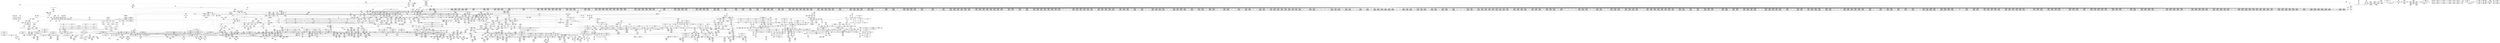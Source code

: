 digraph {
	CE0x5b18b00 [shape=record,shape=Mrecord,label="{CE0x5b18b00|selinux_task_kill:perm.0|*SummSink*}"]
	CE0x5b5fb50 [shape=record,shape=Mrecord,label="{CE0x5b5fb50|GLOBAL:cred_sid|*Constant*}"]
	CE0x5b38170 [shape=record,shape=Mrecord,label="{CE0x5b38170|_ret_void,_!dbg_!27735|include/linux/rcupdate.h,938|*SummSource*}"]
	CE0x5bbd190 [shape=record,shape=Mrecord,label="{CE0x5bbd190|i64*_getelementptr_inbounds_(_11_x_i64_,_11_x_i64_*___llvm_gcov_ctr132,_i64_0,_i64_10)|*Constant*}"]
	CE0x5b2f600 [shape=record,shape=Mrecord,label="{CE0x5b2f600|i32_16|*Constant*|*SummSource*}"]
	CE0x5c81db0 [shape=record,shape=Mrecord,label="{CE0x5c81db0|__preempt_count_sub:entry|*SummSink*}"]
	CE0x5c001c0 [shape=record,shape=Mrecord,label="{CE0x5c001c0|__rcu_read_unlock:bb}"]
	CE0x5b631e0 [shape=record,shape=Mrecord,label="{CE0x5b631e0|signal_to_av:tmp6|security/selinux/hooks.c,1487}"]
	CE0x5bf4cc0 [shape=record,shape=Mrecord,label="{CE0x5bf4cc0|i64_4|*Constant*}"]
	CE0x5b05670 [shape=record,shape=Mrecord,label="{CE0x5b05670|GLOBAL:rcu_read_lock|*Constant*|*SummSink*}"]
	CE0x5b893e0 [shape=record,shape=Mrecord,label="{CE0x5b893e0|2472:_%struct.cred*,_:_CRE_1824,1832_|*MultipleSource*|Function::task_sid&Arg::task::|Function::current_has_perm&Arg::tsk::|Function::selinux_task_kill&Arg::p::|security/selinux/hooks.c,208}"]
	CE0x5b295d0 [shape=record,shape=Mrecord,label="{CE0x5b295d0|selinux_task_kill:tmp3|security/selinux/hooks.c,3661|*SummSource*}"]
	CE0x5be2200 [shape=record,shape=Mrecord,label="{CE0x5be2200|task_sid:do.end6}"]
	CE0x5ca1300 [shape=record,shape=Mrecord,label="{CE0x5ca1300|__preempt_count_add:tmp2|*SummSink*}"]
	CE0x5b11140 [shape=record,shape=Mrecord,label="{CE0x5b11140|i64*_getelementptr_inbounds_(_10_x_i64_,_10_x_i64_*___llvm_gcov_ctr290,_i64_0,_i64_3)|*Constant*}"]
	CE0x5bb0550 [shape=record,shape=Mrecord,label="{CE0x5bb0550|2472:_%struct.cred*,_:_CRE_6353,6354_}"]
	CE0x5b391d0 [shape=record,shape=Mrecord,label="{CE0x5b391d0|i32_(i32,_i32,_i16,_i32,_%struct.common_audit_data*)*_bitcast_(i32_(i32,_i32,_i16,_i32,_%struct.common_audit_data.495*)*_avc_has_perm_to_i32_(i32,_i32,_i16,_i32,_%struct.common_audit_data*)*)|*Constant*}"]
	CE0x5b5ddf0 [shape=record,shape=Mrecord,label="{CE0x5b5ddf0|task_sid:tmp25|security/selinux/hooks.c,208}"]
	CE0x5c09be0 [shape=record,shape=Mrecord,label="{CE0x5c09be0|rcu_lock_acquire:tmp5|include/linux/rcupdate.h,418}"]
	CE0x5b84e20 [shape=record,shape=Mrecord,label="{CE0x5b84e20|2472:_%struct.cred*,_:_CRE_600,608_|*MultipleSource*|Function::task_sid&Arg::task::|Function::current_has_perm&Arg::tsk::|Function::selinux_task_kill&Arg::p::|security/selinux/hooks.c,208}"]
	CE0x5c36480 [shape=record,shape=Mrecord,label="{CE0x5c36480|current_sid:if.end|*SummSource*}"]
	CE0x5b36ca0 [shape=record,shape=Mrecord,label="{CE0x5b36ca0|i32_218|*Constant*|*SummSink*}"]
	CE0x5c38100 [shape=record,shape=Mrecord,label="{CE0x5c38100|task_sid:tmp3}"]
	CE0x5bf14d0 [shape=record,shape=Mrecord,label="{CE0x5bf14d0|rcu_read_lock:tmp6|include/linux/rcupdate.h,882}"]
	CE0x5c60910 [shape=record,shape=Mrecord,label="{CE0x5c60910|rcu_lock_release:tmp|*SummSink*}"]
	CE0x5bcbfe0 [shape=record,shape=Mrecord,label="{CE0x5bcbfe0|task_sid:tmp7|security/selinux/hooks.c,208}"]
	CE0x5c755c0 [shape=record,shape=Mrecord,label="{CE0x5c755c0|task_sid:tmp10|security/selinux/hooks.c,208}"]
	CE0x5b25c60 [shape=record,shape=Mrecord,label="{CE0x5b25c60|i64*_getelementptr_inbounds_(_10_x_i64_,_10_x_i64_*___llvm_gcov_ctr290,_i64_0,_i64_4)|*Constant*|*SummSource*}"]
	CE0x5c38510 [shape=record,shape=Mrecord,label="{CE0x5c38510|i64*_getelementptr_inbounds_(_11_x_i64_,_11_x_i64_*___llvm_gcov_ctr125,_i64_0,_i64_6)|*Constant*|*SummSink*}"]
	CE0x5ba0a90 [shape=record,shape=Mrecord,label="{CE0x5ba0a90|2472:_%struct.cred*,_:_CRE_2966,2967_}"]
	CE0x5c70ea0 [shape=record,shape=Mrecord,label="{CE0x5c70ea0|get_current:tmp4|./arch/x86/include/asm/current.h,14|*SummSource*}"]
	CE0x5ba2c90 [shape=record,shape=Mrecord,label="{CE0x5ba2c90|2472:_%struct.cred*,_:_CRE_3056,3064_|*MultipleSource*|Function::task_sid&Arg::task::|Function::current_has_perm&Arg::tsk::|Function::selinux_task_kill&Arg::p::|security/selinux/hooks.c,208}"]
	CE0x5b30800 [shape=record,shape=Mrecord,label="{CE0x5b30800|2472:_%struct.cred*,_:_CRE_328,336_|*MultipleSource*|Function::task_sid&Arg::task::|Function::current_has_perm&Arg::tsk::|Function::selinux_task_kill&Arg::p::|security/selinux/hooks.c,208}"]
	CE0x5bb5c30 [shape=record,shape=Mrecord,label="{CE0x5bb5c30|2472:_%struct.cred*,_:_CRE_6624,6632_|*MultipleSource*|Function::task_sid&Arg::task::|Function::current_has_perm&Arg::tsk::|Function::selinux_task_kill&Arg::p::|security/selinux/hooks.c,208}"]
	CE0x5b6f880 [shape=record,shape=Mrecord,label="{CE0x5b6f880|_call_void_mcount()_#3|*SummSink*}"]
	CE0x5c84a10 [shape=record,shape=Mrecord,label="{CE0x5c84a10|__preempt_count_sub:tmp2|*SummSource*}"]
	CE0x5b60fc0 [shape=record,shape=Mrecord,label="{CE0x5b60fc0|i64**_getelementptr_inbounds_(_4_x_i64*_,_4_x_i64*_*___llvm_gcda_edge_table266,_i64_0,_i64_2)|*Constant*|*SummSink*}"]
	CE0x5bb1550 [shape=record,shape=Mrecord,label="{CE0x5bb1550|2472:_%struct.cred*,_:_CRE_6392,6400_|*MultipleSource*|Function::task_sid&Arg::task::|Function::current_has_perm&Arg::tsk::|Function::selinux_task_kill&Arg::p::|security/selinux/hooks.c,208}"]
	CE0x5b61d60 [shape=record,shape=Mrecord,label="{CE0x5b61d60|signal_to_av:tmp5|security/selinux/hooks.c,1483|*SummSink*}"]
	CE0x5b2c420 [shape=record,shape=Mrecord,label="{CE0x5b2c420|signal_to_av:sw.epilog|*SummSource*}"]
	CE0x5c06930 [shape=record,shape=Mrecord,label="{CE0x5c06930|_call_void_mcount()_#3}"]
	"CONST[source:0(mediator),value:2(dynamic)][purpose:{object}][SnkIdx:2]"
	CE0x5b8c270 [shape=record,shape=Mrecord,label="{CE0x5b8c270|2472:_%struct.cred*,_:_CRE_2016,2020_|*MultipleSource*|Function::task_sid&Arg::task::|Function::current_has_perm&Arg::tsk::|Function::selinux_task_kill&Arg::p::|security/selinux/hooks.c,208}"]
	CE0x5c11110 [shape=record,shape=Mrecord,label="{CE0x5c11110|current_sid:tmp6|security/selinux/hooks.c,218|*SummSource*}"]
	CE0x5ba3380 [shape=record,shape=Mrecord,label="{CE0x5ba3380|2472:_%struct.cred*,_:_CRE_3080,3084_|*MultipleSource*|Function::task_sid&Arg::task::|Function::current_has_perm&Arg::tsk::|Function::selinux_task_kill&Arg::p::|security/selinux/hooks.c,208}"]
	CE0x5be4880 [shape=record,shape=Mrecord,label="{CE0x5be4880|i64_1|*Constant*}"]
	CE0x5b546a0 [shape=record,shape=Mrecord,label="{CE0x5b546a0|2472:_%struct.cred*,_:_CRE_104,112_|*MultipleSource*|Function::task_sid&Arg::task::|Function::current_has_perm&Arg::tsk::|Function::selinux_task_kill&Arg::p::|security/selinux/hooks.c,208}"]
	CE0x5b84050 [shape=record,shape=Mrecord,label="{CE0x5b84050|task_sid:tmp15|security/selinux/hooks.c,208}"]
	CE0x5b1b2b0 [shape=record,shape=Mrecord,label="{CE0x5b1b2b0|_ret_i32_%call7,_!dbg_!27749|security/selinux/hooks.c,210|*SummSource*}"]
	CE0x5b351c0 [shape=record,shape=Mrecord,label="{CE0x5b351c0|current_sid:tmp16|security/selinux/hooks.c,218}"]
	CE0x5b109f0 [shape=record,shape=Mrecord,label="{CE0x5b109f0|selinux_task_kill:call3|security/selinux/hooks.c,3666|*SummSource*}"]
	CE0x5b84790 [shape=record,shape=Mrecord,label="{CE0x5b84790|2472:_%struct.cred*,_:_CRE_576,584_|*MultipleSource*|Function::task_sid&Arg::task::|Function::current_has_perm&Arg::tsk::|Function::selinux_task_kill&Arg::p::|security/selinux/hooks.c,208}"]
	CE0x5bf9a20 [shape=record,shape=Mrecord,label="{CE0x5bf9a20|rcu_read_lock:tmp18|include/linux/rcupdate.h,882|*SummSink*}"]
	CE0x5bf8350 [shape=record,shape=Mrecord,label="{CE0x5bf8350|rcu_read_lock:tmp15|include/linux/rcupdate.h,882|*SummSink*}"]
	CE0x5b1a5b0 [shape=record,shape=Mrecord,label="{CE0x5b1a5b0|_call_void_rcu_read_unlock()_#10,_!dbg_!27748|security/selinux/hooks.c,209|*SummSink*}"]
	CE0x5c0bf20 [shape=record,shape=Mrecord,label="{CE0x5c0bf20|current_sid:tmp5|security/selinux/hooks.c,218}"]
	CE0x5b9fb20 [shape=record,shape=Mrecord,label="{CE0x5b9fb20|2472:_%struct.cred*,_:_CRE_2953,2954_}"]
	CE0x5bc8c10 [shape=record,shape=Mrecord,label="{CE0x5bc8c10|current_sid:tobool1|security/selinux/hooks.c,218|*SummSink*}"]
	CE0x5c7f540 [shape=record,shape=Mrecord,label="{CE0x5c7f540|__preempt_count_sub:tmp7|./arch/x86/include/asm/preempt.h,78|*SummSink*}"]
	CE0x5c5ae80 [shape=record,shape=Mrecord,label="{CE0x5c5ae80|rcu_lock_release:bb|*SummSource*}"]
	CE0x5c874e0 [shape=record,shape=Mrecord,label="{CE0x5c874e0|i64*_getelementptr_inbounds_(_4_x_i64_,_4_x_i64_*___llvm_gcov_ctr130,_i64_0,_i64_2)|*Constant*}"]
	CE0x5b9f1a0 [shape=record,shape=Mrecord,label="{CE0x5b9f1a0|2472:_%struct.cred*,_:_CRE_2945,2946_}"]
	CE0x5bc7890 [shape=record,shape=Mrecord,label="{CE0x5bc7890|i64*_getelementptr_inbounds_(_11_x_i64_,_11_x_i64_*___llvm_gcov_ctr125,_i64_0,_i64_6)|*Constant*}"]
	CE0x5baf250 [shape=record,shape=Mrecord,label="{CE0x5baf250|2472:_%struct.cred*,_:_CRE_6337,6338_}"]
	CE0x5c5f170 [shape=record,shape=Mrecord,label="{CE0x5c5f170|rcu_lock_acquire:tmp4|include/linux/rcupdate.h,418}"]
	CE0x5ba7d20 [shape=record,shape=Mrecord,label="{CE0x5ba7d20|2472:_%struct.cred*,_:_CRE_5968,5976_|*MultipleSource*|Function::task_sid&Arg::task::|Function::current_has_perm&Arg::tsk::|Function::selinux_task_kill&Arg::p::|security/selinux/hooks.c,208}"]
	CE0x5c79cc0 [shape=record,shape=Mrecord,label="{CE0x5c79cc0|task_sid:tmp27|security/selinux/hooks.c,208}"]
	CE0x5bc2810 [shape=record,shape=Mrecord,label="{CE0x5bc2810|current_sid:tmp15|security/selinux/hooks.c,218|*SummSource*}"]
	CE0x5c794a0 [shape=record,shape=Mrecord,label="{CE0x5c794a0|i64*_getelementptr_inbounds_(_13_x_i64_,_13_x_i64_*___llvm_gcov_ctr126,_i64_0,_i64_11)|*Constant*}"]
	CE0x5ca1290 [shape=record,shape=Mrecord,label="{CE0x5ca1290|__preempt_count_add:tmp2|*SummSource*}"]
	CE0x5ba5bb0 [shape=record,shape=Mrecord,label="{CE0x5ba5bb0|2472:_%struct.cred*,_:_CRE_5856,5860_|*MultipleSource*|Function::task_sid&Arg::task::|Function::current_has_perm&Arg::tsk::|Function::selinux_task_kill&Arg::p::|security/selinux/hooks.c,208}"]
	CE0x5b1e210 [shape=record,shape=Mrecord,label="{CE0x5b1e210|avc_has_perm:auditdata|Function::avc_has_perm&Arg::auditdata::|*SummSource*}"]
	CE0x5b05e80 [shape=record,shape=Mrecord,label="{CE0x5b05e80|i64*_getelementptr_inbounds_(_2_x_i64_,_2_x_i64_*___llvm_gcov_ctr136,_i64_0,_i64_0)|*Constant*}"]
	CE0x5b6f330 [shape=record,shape=Mrecord,label="{CE0x5b6f330|task_sid:tmp2|*SummSink*}"]
	CE0x5b5b760 [shape=record,shape=Mrecord,label="{CE0x5b5b760|task_sid:tmp19|security/selinux/hooks.c,208|*SummSource*}"]
	CE0x5becd00 [shape=record,shape=Mrecord,label="{CE0x5becd00|__rcu_read_lock:do.body}"]
	CE0x5c39210 [shape=record,shape=Mrecord,label="{CE0x5c39210|rcu_lock_acquire:__here|*SummSource*}"]
	CE0x5b88750 [shape=record,shape=Mrecord,label="{CE0x5b88750|2472:_%struct.cred*,_:_CRE_768,772_|*MultipleSource*|Function::task_sid&Arg::task::|Function::current_has_perm&Arg::tsk::|Function::selinux_task_kill&Arg::p::|security/selinux/hooks.c,208}"]
	CE0x5c5acf0 [shape=record,shape=Mrecord,label="{CE0x5c5acf0|rcu_lock_acquire:indirectgoto}"]
	CE0x5b1de90 [shape=record,shape=Mrecord,label="{CE0x5b1de90|_ret_i32_%retval.0,_!dbg_!27728|security/selinux/avc.c,775}"]
	CE0x5b2ecb0 [shape=record,shape=Mrecord,label="{CE0x5b2ecb0|signal_to_av:tmp8|security/selinux/hooks.c,1491|*SummSink*}"]
	CE0x5bb33d0 [shape=record,shape=Mrecord,label="{CE0x5bb33d0|2472:_%struct.cred*,_:_CRE_6484,6488_|*MultipleSource*|Function::task_sid&Arg::task::|Function::current_has_perm&Arg::tsk::|Function::selinux_task_kill&Arg::p::|security/selinux/hooks.c,208}"]
	CE0x5baa7e0 [shape=record,shape=Mrecord,label="{CE0x5baa7e0|2472:_%struct.cred*,_:_CRE_6232,6240_|*MultipleSource*|Function::task_sid&Arg::task::|Function::current_has_perm&Arg::tsk::|Function::selinux_task_kill&Arg::p::|security/selinux/hooks.c,208}"]
	CE0x5b83f10 [shape=record,shape=Mrecord,label="{CE0x5b83f10|i64_7|*Constant*|*SummSink*}"]
	CE0x5beeb80 [shape=record,shape=Mrecord,label="{CE0x5beeb80|rcu_read_lock:if.then|*SummSink*}"]
	CE0x5bda580 [shape=record,shape=Mrecord,label="{CE0x5bda580|i64*_getelementptr_inbounds_(_11_x_i64_,_11_x_i64_*___llvm_gcov_ctr125,_i64_0,_i64_9)|*Constant*}"]
	CE0x5ba35b0 [shape=record,shape=Mrecord,label="{CE0x5ba35b0|2472:_%struct.cred*,_:_CRE_3088,3096_|*MultipleSource*|Function::task_sid&Arg::task::|Function::current_has_perm&Arg::tsk::|Function::selinux_task_kill&Arg::p::|security/selinux/hooks.c,208}"]
	CE0x5c15090 [shape=record,shape=Mrecord,label="{CE0x5c15090|current_sid:call|security/selinux/hooks.c,218|*SummSink*}"]
	CE0x5bec850 [shape=record,shape=Mrecord,label="{CE0x5bec850|rcu_read_lock:do.body}"]
	CE0x5c65c70 [shape=record,shape=Mrecord,label="{CE0x5c65c70|rcu_lock_release:tmp7}"]
	CE0x5b5b7d0 [shape=record,shape=Mrecord,label="{CE0x5b5b7d0|task_sid:tmp19|security/selinux/hooks.c,208|*SummSink*}"]
	CE0x5c0a940 [shape=record,shape=Mrecord,label="{CE0x5c0a940|current_sid:tmp4|security/selinux/hooks.c,218}"]
	CE0x5b0ae90 [shape=record,shape=Mrecord,label="{CE0x5b0ae90|__llvm_gcov_indirect_counter_increment:entry}"]
	CE0x5bf1640 [shape=record,shape=Mrecord,label="{CE0x5bf1640|rcu_read_lock:tmp6|include/linux/rcupdate.h,882|*SummSource*}"]
	CE0x5b9cf30 [shape=record,shape=Mrecord,label="{CE0x5b9cf30|2472:_%struct.cred*,_:_CRE_2916,2917_}"]
	CE0x5c03330 [shape=record,shape=Mrecord,label="{CE0x5c03330|GLOBAL:__llvm_gcov_ctr125|Global_var:__llvm_gcov_ctr125}"]
	CE0x5b56b30 [shape=record,shape=Mrecord,label="{CE0x5b56b30|2472:_%struct.cred*,_:_CRE_120,128_|*MultipleSource*|Function::task_sid&Arg::task::|Function::current_has_perm&Arg::tsk::|Function::selinux_task_kill&Arg::p::|security/selinux/hooks.c,208}"]
	CE0x5ba9770 [shape=record,shape=Mrecord,label="{CE0x5ba9770|2472:_%struct.cred*,_:_CRE_6184,6192_|*MultipleSource*|Function::task_sid&Arg::task::|Function::current_has_perm&Arg::tsk::|Function::selinux_task_kill&Arg::p::|security/selinux/hooks.c,208}"]
	CE0x5be1d10 [shape=record,shape=Mrecord,label="{CE0x5be1d10|current_sid:tmp24|security/selinux/hooks.c,220|*SummSink*}"]
	CE0x5bc9150 [shape=record,shape=Mrecord,label="{CE0x5bc9150|i64*_getelementptr_inbounds_(_11_x_i64_,_11_x_i64_*___llvm_gcov_ctr125,_i64_0,_i64_1)|*Constant*}"]
	CE0x5b39330 [shape=record,shape=Mrecord,label="{CE0x5b39330|selinux_task_kill:call4|security/selinux/hooks.c,3666}"]
	CE0x5bc3330 [shape=record,shape=Mrecord,label="{CE0x5bc3330|__rcu_read_unlock:tmp5|include/linux/rcupdate.h,244}"]
	CE0x5b67700 [shape=record,shape=Mrecord,label="{CE0x5b67700|void_(i32*,_i32,_i32*)*_asm_addl_$1,_%gs:$0_,_*m,ri,*m,_dirflag_,_fpsr_,_flags_|*SummSink*}"]
	CE0x5b06b30 [shape=record,shape=Mrecord,label="{CE0x5b06b30|_call_void_mcount()_#3|*SummSource*}"]
	CE0x5c849a0 [shape=record,shape=Mrecord,label="{CE0x5c849a0|__preempt_count_sub:tmp2}"]
	CE0x5bd8f50 [shape=record,shape=Mrecord,label="{CE0x5bd8f50|i32_78|*Constant*|*SummSource*}"]
	CE0x5bb96e0 [shape=record,shape=Mrecord,label="{CE0x5bb96e0|2472:_%struct.cred*,_:_CRE_10616,10624_|*MultipleSource*|Function::task_sid&Arg::task::|Function::current_has_perm&Arg::tsk::|Function::selinux_task_kill&Arg::p::|security/selinux/hooks.c,208}"]
	CE0x5b0c7c0 [shape=record,shape=Mrecord,label="{CE0x5b0c7c0|task_sid:if.end}"]
	CE0x5b5b600 [shape=record,shape=Mrecord,label="{CE0x5b5b600|i8_1|*Constant*}"]
	CE0x5c7ce10 [shape=record,shape=Mrecord,label="{CE0x5c7ce10|COLLAPSED:_GCMRE___llvm_gcov_ctr129_internal_global_4_x_i64_zeroinitializer:_elem_0:default:}"]
	CE0x5b598a0 [shape=record,shape=Mrecord,label="{CE0x5b598a0|i32_208|*Constant*|*SummSink*}"]
	CE0x5bce0f0 [shape=record,shape=Mrecord,label="{CE0x5bce0f0|i64_4|*Constant*}"]
	CE0x5b69320 [shape=record,shape=Mrecord,label="{CE0x5b69320|i64*_getelementptr_inbounds_(_2_x_i64_,_2_x_i64_*___llvm_gcov_ctr131,_i64_0,_i64_1)|*Constant*|*SummSink*}"]
	CE0x5be3a00 [shape=record,shape=Mrecord,label="{CE0x5be3a00|cred_sid:tmp3|*SummSink*}"]
	CE0x5b31c50 [shape=record,shape=Mrecord,label="{CE0x5b31c50|__llvm_gcov_indirect_counter_increment:predecessor|Function::__llvm_gcov_indirect_counter_increment&Arg::predecessor::}"]
	CE0x5b25e00 [shape=record,shape=Mrecord,label="{CE0x5b25e00|i64*_getelementptr_inbounds_(_10_x_i64_,_10_x_i64_*___llvm_gcov_ctr290,_i64_0,_i64_4)|*Constant*|*SummSink*}"]
	CE0x5be2660 [shape=record,shape=Mrecord,label="{CE0x5be2660|__preempt_count_add:entry|*SummSink*}"]
	CE0x5bf0160 [shape=record,shape=Mrecord,label="{CE0x5bf0160|GLOBAL:__llvm_gcov_ctr132|Global_var:__llvm_gcov_ctr132|*SummSink*}"]
	CE0x5ba43f0 [shape=record,shape=Mrecord,label="{CE0x5ba43f0|2472:_%struct.cred*,_:_CRE_3120,3128_|*MultipleSource*|Function::task_sid&Arg::task::|Function::current_has_perm&Arg::tsk::|Function::selinux_task_kill&Arg::p::|security/selinux/hooks.c,208}"]
	CE0x5b1b0e0 [shape=record,shape=Mrecord,label="{CE0x5b1b0e0|_ret_i32_%call7,_!dbg_!27749|security/selinux/hooks.c,210}"]
	CE0x5b7e0c0 [shape=record,shape=Mrecord,label="{CE0x5b7e0c0|_ret_void,_!dbg_!27717|include/linux/rcupdate.h,240}"]
	CE0x5b233d0 [shape=record,shape=Mrecord,label="{CE0x5b233d0|selinux_task_kill:tmp8|security/selinux/hooks.c,3664|*SummSource*}"]
	CE0x5c58f30 [shape=record,shape=Mrecord,label="{CE0x5c58f30|task_sid:tmp5|security/selinux/hooks.c,208}"]
	CE0x5b1fdc0 [shape=record,shape=Mrecord,label="{CE0x5b1fdc0|selinux_task_kill:bb}"]
	CE0x5b583f0 [shape=record,shape=Mrecord,label="{CE0x5b583f0|2472:_%struct.cred*,_:_CRE_544,552_|*MultipleSource*|Function::task_sid&Arg::task::|Function::current_has_perm&Arg::tsk::|Function::selinux_task_kill&Arg::p::|security/selinux/hooks.c,208}"]
	CE0x5b6e1c0 [shape=record,shape=Mrecord,label="{CE0x5b6e1c0|current_has_perm:tmp2|*SummSink*}"]
	CE0x5bcc150 [shape=record,shape=Mrecord,label="{CE0x5bcc150|task_sid:tmp6|security/selinux/hooks.c,208|*SummSink*}"]
	CE0x5b7b550 [shape=record,shape=Mrecord,label="{CE0x5b7b550|task_sid:land.lhs.true|*SummSink*}"]
	CE0x5b83920 [shape=record,shape=Mrecord,label="{CE0x5b83920|i64_7|*Constant*}"]
	CE0x5babb10 [shape=record,shape=Mrecord,label="{CE0x5babb10|2472:_%struct.cred*,_:_CRE_6290,6291_}"]
	CE0x5b12190 [shape=record,shape=Mrecord,label="{CE0x5b12190|i32_32|*Constant*|*SummSink*}"]
	CE0x5b39fd0 [shape=record,shape=Mrecord,label="{CE0x5b39fd0|avc_has_perm:entry}"]
	CE0x5b90670 [shape=record,shape=Mrecord,label="{CE0x5b90670|2472:_%struct.cred*,_:_CRE_2304,2312_|*MultipleSource*|Function::task_sid&Arg::task::|Function::current_has_perm&Arg::tsk::|Function::selinux_task_kill&Arg::p::|security/selinux/hooks.c,208}"]
	CE0x5b21ba0 [shape=record,shape=Mrecord,label="{CE0x5b21ba0|signal_to_av:tmp3|security/selinux/hooks.c,1479|*SummSink*}"]
	CE0x5b05750 [shape=record,shape=Mrecord,label="{CE0x5b05750|rcu_read_lock:entry|*SummSource*}"]
	CE0x5bf6710 [shape=record,shape=Mrecord,label="{CE0x5bf6710|rcu_read_lock:call3|include/linux/rcupdate.h,882|*SummSink*}"]
	CE0x5bf48a0 [shape=record,shape=Mrecord,label="{CE0x5bf48a0|rcu_read_lock:tobool1|include/linux/rcupdate.h,882|*SummSink*}"]
	CE0x5b67260 [shape=record,shape=Mrecord,label="{CE0x5b67260|get_current:tmp2|*SummSource*}"]
	CE0x5be6250 [shape=record,shape=Mrecord,label="{CE0x5be6250|rcu_read_lock:tmp3|*SummSink*}"]
	CE0x5bb4e20 [shape=record,shape=Mrecord,label="{CE0x5bb4e20|2472:_%struct.cred*,_:_CRE_6568,6576_|*MultipleSource*|Function::task_sid&Arg::task::|Function::current_has_perm&Arg::tsk::|Function::selinux_task_kill&Arg::p::|security/selinux/hooks.c,208}"]
	CE0x5b6b690 [shape=record,shape=Mrecord,label="{CE0x5b6b690|_ret_void,_!dbg_!27717|include/linux/rcupdate.h,240|*SummSink*}"]
	CE0x5bc27a0 [shape=record,shape=Mrecord,label="{CE0x5bc27a0|current_sid:tmp15|security/selinux/hooks.c,218}"]
	CE0x5b6ef20 [shape=record,shape=Mrecord,label="{CE0x5b6ef20|current_has_perm:tmp3}"]
	CE0x5c76de0 [shape=record,shape=Mrecord,label="{CE0x5c76de0|task_sid:tmp16|security/selinux/hooks.c,208}"]
	CE0x5bc8a90 [shape=record,shape=Mrecord,label="{CE0x5bc8a90|current_sid:tobool1|security/selinux/hooks.c,218|*SummSource*}"]
	CE0x5b30f70 [shape=record,shape=Mrecord,label="{CE0x5b30f70|task_sid:do.end6}"]
	CE0x5b2a0d0 [shape=record,shape=Mrecord,label="{CE0x5b2a0d0|selinux_task_kill:p|Function::selinux_task_kill&Arg::p::|*SummSource*}"]
	CE0x5ba5490 [shape=record,shape=Mrecord,label="{CE0x5ba5490|2472:_%struct.cred*,_:_CRE_3160,3164_|*MultipleSource*|Function::task_sid&Arg::task::|Function::current_has_perm&Arg::tsk::|Function::selinux_task_kill&Arg::p::|security/selinux/hooks.c,208}"]
	CE0x5b948d0 [shape=record,shape=Mrecord,label="{CE0x5b948d0|2472:_%struct.cred*,_:_CRE_2531,2532_}"]
	CE0x5c06ba0 [shape=record,shape=Mrecord,label="{CE0x5c06ba0|_call_void_mcount()_#3|*SummSource*}"]
	CE0x5b78fe0 [shape=record,shape=Mrecord,label="{CE0x5b78fe0|2472:_%struct.cred*,_:_CRE_384,392_|*MultipleSource*|Function::task_sid&Arg::task::|Function::current_has_perm&Arg::tsk::|Function::selinux_task_kill&Arg::p::|security/selinux/hooks.c,208}"]
	CE0x5b58cf0 [shape=record,shape=Mrecord,label="{CE0x5b58cf0|task_sid:tmp18|security/selinux/hooks.c,208}"]
	CE0x5bc34b0 [shape=record,shape=Mrecord,label="{CE0x5bc34b0|__rcu_read_unlock:tmp5|include/linux/rcupdate.h,244|*SummSource*}"]
	CE0x5b9ee10 [shape=record,shape=Mrecord,label="{CE0x5b9ee10|2472:_%struct.cred*,_:_CRE_2942,2943_}"]
	CE0x5b2f4c0 [shape=record,shape=Mrecord,label="{CE0x5b2f4c0|i32_4|*Constant*|*SummSink*}"]
	CE0x5bc3730 [shape=record,shape=Mrecord,label="{CE0x5bc3730|_call_void_mcount()_#3}"]
	CE0x5bc80f0 [shape=record,shape=Mrecord,label="{CE0x5bc80f0|i64*_getelementptr_inbounds_(_11_x_i64_,_11_x_i64_*___llvm_gcov_ctr125,_i64_0,_i64_1)|*Constant*|*SummSource*}"]
	CE0x5b8d590 [shape=record,shape=Mrecord,label="{CE0x5b8d590|2472:_%struct.cred*,_:_CRE_2064,2072_|*MultipleSource*|Function::task_sid&Arg::task::|Function::current_has_perm&Arg::tsk::|Function::selinux_task_kill&Arg::p::|security/selinux/hooks.c,208}"]
	CE0x5ba0700 [shape=record,shape=Mrecord,label="{CE0x5ba0700|2472:_%struct.cred*,_:_CRE_2963,2964_}"]
	CE0x5bfddb0 [shape=record,shape=Mrecord,label="{CE0x5bfddb0|i64*_getelementptr_inbounds_(_11_x_i64_,_11_x_i64_*___llvm_gcov_ctr127,_i64_0,_i64_10)|*Constant*|*SummSource*}"]
	CE0x5be5b60 [shape=record,shape=Mrecord,label="{CE0x5be5b60|cred_sid:tmp2}"]
	CE0x5bebfc0 [shape=record,shape=Mrecord,label="{CE0x5bebfc0|_ret_void,_!dbg_!27717|include/linux/rcupdate.h,419|*SummSource*}"]
	CE0x5c00440 [shape=record,shape=Mrecord,label="{CE0x5c00440|__rcu_read_unlock:tmp3|*SummSink*}"]
	CE0x5b731c0 [shape=record,shape=Mrecord,label="{CE0x5b731c0|_call_void_rcu_read_lock()_#10,_!dbg_!27712|security/selinux/hooks.c,207}"]
	CE0x5bbd690 [shape=record,shape=Mrecord,label="{CE0x5bbd690|i64*_getelementptr_inbounds_(_11_x_i64_,_11_x_i64_*___llvm_gcov_ctr132,_i64_0,_i64_10)|*Constant*|*SummSink*}"]
	CE0x5b5c520 [shape=record,shape=Mrecord,label="{CE0x5b5c520|GLOBAL:lockdep_rcu_suspicious|*Constant*|*SummSource*}"]
	CE0x5b5e300 [shape=record,shape=Mrecord,label="{CE0x5b5e300|task_sid:tmp24|security/selinux/hooks.c,208|*SummSink*}"]
	CE0x5be8170 [shape=record,shape=Mrecord,label="{CE0x5be8170|i64*_getelementptr_inbounds_(_11_x_i64_,_11_x_i64_*___llvm_gcov_ctr127,_i64_0,_i64_0)|*Constant*}"]
	CE0x5bbbbc0 [shape=record,shape=Mrecord,label="{CE0x5bbbbc0|i64*_getelementptr_inbounds_(_11_x_i64_,_11_x_i64_*___llvm_gcov_ctr132,_i64_0,_i64_9)|*Constant*}"]
	CE0x5c0d500 [shape=record,shape=Mrecord,label="{CE0x5c0d500|i64*_getelementptr_inbounds_(_4_x_i64_,_4_x_i64_*___llvm_gcov_ctr128,_i64_0,_i64_3)|*Constant*|*SummSource*}"]
	CE0x5bac400 [shape=record,shape=Mrecord,label="{CE0x5bac400|2472:_%struct.cred*,_:_CRE_6298,6299_}"]
	CE0x5c9b880 [shape=record,shape=Mrecord,label="{CE0x5c9b880|i64*_getelementptr_inbounds_(_4_x_i64_,_4_x_i64_*___llvm_gcov_ctr129,_i64_0,_i64_2)|*Constant*}"]
	CE0x5be0050 [shape=record,shape=Mrecord,label="{CE0x5be0050|current_sid:tmp22|security/selinux/hooks.c,218|*SummSink*}"]
	CE0x5b63170 [shape=record,shape=Mrecord,label="{CE0x5b63170|i64*_getelementptr_inbounds_(_10_x_i64_,_10_x_i64_*___llvm_gcov_ctr265,_i64_0,_i64_7)|*Constant*|*SummSink*}"]
	CE0x5b22620 [shape=record,shape=Mrecord,label="{CE0x5b22620|selinux_task_kill:call|security/selinux/hooks.c,3664}"]
	CE0x5c85e20 [shape=record,shape=Mrecord,label="{CE0x5c85e20|%struct.task_struct*_(%struct.task_struct**)*_asm_movq_%gs:$_1:P_,$0_,_r,im,_dirflag_,_fpsr_,_flags_|*SummSource*}"]
	CE0x5b6b2a0 [shape=record,shape=Mrecord,label="{CE0x5b6b2a0|__llvm_gcov_indirect_counter_increment:tmp1}"]
	CE0x5c0ea40 [shape=record,shape=Mrecord,label="{CE0x5c0ea40|task_sid:tmp}"]
	CE0x5c58530 [shape=record,shape=Mrecord,label="{CE0x5c58530|rcu_lock_acquire:tmp1|*SummSource*}"]
	CE0x5bbfc00 [shape=record,shape=Mrecord,label="{CE0x5bbfc00|rcu_lock_release:entry|*SummSink*}"]
	CE0x5be2c00 [shape=record,shape=Mrecord,label="{CE0x5be2c00|rcu_lock_acquire:tmp5|include/linux/rcupdate.h,418|*SummSink*}"]
	CE0x5ba9e90 [shape=record,shape=Mrecord,label="{CE0x5ba9e90|2472:_%struct.cred*,_:_CRE_6200,6208_|*MultipleSource*|Function::task_sid&Arg::task::|Function::current_has_perm&Arg::tsk::|Function::selinux_task_kill&Arg::p::|security/selinux/hooks.c,208}"]
	CE0x5c5d1e0 [shape=record,shape=Mrecord,label="{CE0x5c5d1e0|i64*_getelementptr_inbounds_(_4_x_i64_,_4_x_i64_*___llvm_gcov_ctr129,_i64_0,_i64_3)|*Constant*|*SummSource*}"]
	CE0x5b7dd00 [shape=record,shape=Mrecord,label="{CE0x5b7dd00|2472:_%struct.cred*,_:_CRE_48,56_|*MultipleSource*|Function::task_sid&Arg::task::|Function::current_has_perm&Arg::tsk::|Function::selinux_task_kill&Arg::p::|security/selinux/hooks.c,208}"]
	CE0x5b6a150 [shape=record,shape=Mrecord,label="{CE0x5b6a150|__llvm_gcov_indirect_counter_increment:bb|*SummSource*}"]
	CE0x5c7b4b0 [shape=record,shape=Mrecord,label="{CE0x5c7b4b0|i64*_getelementptr_inbounds_(_4_x_i64_,_4_x_i64_*___llvm_gcov_ctr135,_i64_0,_i64_3)|*Constant*|*SummSink*}"]
	CE0x5b72370 [shape=record,shape=Mrecord,label="{CE0x5b72370|2472:_%struct.cred*,_:_CRE_160,164_|*MultipleSource*|Function::task_sid&Arg::task::|Function::current_has_perm&Arg::tsk::|Function::selinux_task_kill&Arg::p::|security/selinux/hooks.c,208}"]
	CE0x5c06550 [shape=record,shape=Mrecord,label="{CE0x5c06550|rcu_read_unlock:if.end}"]
	CE0x5bbfeb0 [shape=record,shape=Mrecord,label="{CE0x5bbfeb0|rcu_lock_release:map|Function::rcu_lock_release&Arg::map::|*SummSource*}"]
	CE0x5b2a210 [shape=record,shape=Mrecord,label="{CE0x5b2a210|task_sid:task|Function::task_sid&Arg::task::}"]
	CE0x5be3b00 [shape=record,shape=Mrecord,label="{CE0x5be3b00|_call_void_mcount()_#3}"]
	CE0x5b88d80 [shape=record,shape=Mrecord,label="{CE0x5b88d80|2472:_%struct.cred*,_:_CRE_784,1808_|*MultipleSource*|Function::task_sid&Arg::task::|Function::current_has_perm&Arg::tsk::|Function::selinux_task_kill&Arg::p::|security/selinux/hooks.c,208}"]
	CE0x5c900a0 [shape=record,shape=Mrecord,label="{CE0x5c900a0|_call_void_mcount()_#3|*SummSink*}"]
	CE0x5c65e90 [shape=record,shape=Mrecord,label="{CE0x5c65e90|rcu_lock_release:tmp7|*SummSource*}"]
	CE0x5c63c20 [shape=record,shape=Mrecord,label="{CE0x5c63c20|rcu_lock_release:tmp4|include/linux/rcupdate.h,423|*SummSink*}"]
	CE0x5c046f0 [shape=record,shape=Mrecord,label="{CE0x5c046f0|rcu_read_unlock:tobool|include/linux/rcupdate.h,933}"]
	CE0x5c0fa80 [shape=record,shape=Mrecord,label="{CE0x5c0fa80|current_sid:tmp12|security/selinux/hooks.c,218}"]
	CE0x5b9feb0 [shape=record,shape=Mrecord,label="{CE0x5b9feb0|2472:_%struct.cred*,_:_CRE_2956,2957_}"]
	CE0x5be8430 [shape=record,shape=Mrecord,label="{CE0x5be8430|i32_22|*Constant*|*SummSink*}"]
	CE0x5bf5af0 [shape=record,shape=Mrecord,label="{CE0x5bf5af0|rcu_read_lock:tmp11|include/linux/rcupdate.h,882|*SummSource*}"]
	CE0x5c96ca0 [shape=record,shape=Mrecord,label="{CE0x5c96ca0|i64*_getelementptr_inbounds_(_4_x_i64_,_4_x_i64_*___llvm_gcov_ctr129,_i64_0,_i64_1)|*Constant*|*SummSource*}"]
	CE0x5bafe30 [shape=record,shape=Mrecord,label="{CE0x5bafe30|2472:_%struct.cred*,_:_CRE_6347,6348_}"]
	CE0x5b590c0 [shape=record,shape=Mrecord,label="{CE0x5b590c0|i8*_getelementptr_inbounds_(_25_x_i8_,_25_x_i8_*_.str3,_i32_0,_i32_0)|*Constant*|*SummSource*}"]
	CE0x5b31110 [shape=record,shape=Mrecord,label="{CE0x5b31110|i32_17|*Constant*|*SummSink*}"]
	CE0x5cb3260 [shape=record,shape=Mrecord,label="{CE0x5cb3260|i64_1|*Constant*}"]
	CE0x5c39bf0 [shape=record,shape=Mrecord,label="{CE0x5c39bf0|rcu_lock_release:tmp1|*SummSink*}"]
	CE0x5c5a300 [shape=record,shape=Mrecord,label="{CE0x5c5a300|_call_void_asm_addl_$1,_%gs:$0_,_*m,ri,*m,_dirflag_,_fpsr_,_flags_(i32*___preempt_count,_i32_%sub,_i32*___preempt_count)_#3,_!dbg_!27717,_!srcloc_!27718|./arch/x86/include/asm/preempt.h,77}"]
	CE0x5b3b1f0 [shape=record,shape=Mrecord,label="{CE0x5b3b1f0|avc_has_perm:tsid|Function::avc_has_perm&Arg::tsid::|*SummSink*}"]
	CE0x5bf2400 [shape=record,shape=Mrecord,label="{CE0x5bf2400|rcu_read_lock:if.end|*SummSource*}"]
	CE0x5c5aa30 [shape=record,shape=Mrecord,label="{CE0x5c5aa30|rcu_lock_release:tmp3|*SummSource*}"]
	CE0x5c07ba0 [shape=record,shape=Mrecord,label="{CE0x5c07ba0|rcu_read_unlock:tobool1|include/linux/rcupdate.h,933|*SummSource*}"]
	CE0x5b35f40 [shape=record,shape=Mrecord,label="{CE0x5b35f40|_call_void_lockdep_rcu_suspicious(i8*_getelementptr_inbounds_(_25_x_i8_,_25_x_i8_*_.str3,_i32_0,_i32_0),_i32_218,_i8*_getelementptr_inbounds_(_45_x_i8_,_45_x_i8_*_.str12,_i32_0,_i32_0))_#10,_!dbg_!27727|security/selinux/hooks.c,218|*SummSink*}"]
	CE0x5c399d0 [shape=record,shape=Mrecord,label="{CE0x5c399d0|i32_2|*Constant*|*SummSink*}"]
	CE0x5b819d0 [shape=record,shape=Mrecord,label="{CE0x5b819d0|2472:_%struct.cred*,_:_CRE_464,472_|*MultipleSource*|Function::task_sid&Arg::task::|Function::current_has_perm&Arg::tsk::|Function::selinux_task_kill&Arg::p::|security/selinux/hooks.c,208}"]
	CE0x5b78ba0 [shape=record,shape=Mrecord,label="{CE0x5b78ba0|2472:_%struct.cred*,_:_CRE_368,376_|*MultipleSource*|Function::task_sid&Arg::task::|Function::current_has_perm&Arg::tsk::|Function::selinux_task_kill&Arg::p::|security/selinux/hooks.c,208}"]
	CE0x5c3a120 [shape=record,shape=Mrecord,label="{CE0x5c3a120|i64*_getelementptr_inbounds_(_4_x_i64_,_4_x_i64_*___llvm_gcov_ctr130,_i64_0,_i64_1)|*Constant*}"]
	CE0x5b14530 [shape=record,shape=Mrecord,label="{CE0x5b14530|i32_32|*Constant*}"]
	CE0x5b8c490 [shape=record,shape=Mrecord,label="{CE0x5b8c490|2472:_%struct.cred*,_:_CRE_2020,2032_|*MultipleSource*|Function::task_sid&Arg::task::|Function::current_has_perm&Arg::tsk::|Function::selinux_task_kill&Arg::p::|security/selinux/hooks.c,208}"]
	CE0x5c97220 [shape=record,shape=Mrecord,label="{CE0x5c97220|__preempt_count_sub:tmp5|./arch/x86/include/asm/preempt.h,77|*SummSource*}"]
	CE0x5b1ea70 [shape=record,shape=Mrecord,label="{CE0x5b1ea70|i64*_getelementptr_inbounds_(_10_x_i64_,_10_x_i64_*___llvm_gcov_ctr290,_i64_0,_i64_8)|*Constant*|*SummSource*}"]
	CE0x5bb5510 [shape=record,shape=Mrecord,label="{CE0x5bb5510|2472:_%struct.cred*,_:_CRE_6600,6608_|*MultipleSource*|Function::task_sid&Arg::task::|Function::current_has_perm&Arg::tsk::|Function::selinux_task_kill&Arg::p::|security/selinux/hooks.c,208}"]
	CE0x5c659f0 [shape=record,shape=Mrecord,label="{CE0x5c659f0|rcu_lock_release:tmp6|*SummSink*}"]
	CE0x5c75080 [shape=record,shape=Mrecord,label="{CE0x5c75080|GLOBAL:task_sid.__warned|Global_var:task_sid.__warned}"]
	CE0x5bede80 [shape=record,shape=Mrecord,label="{CE0x5bede80|rcu_read_unlock:tmp3|*SummSink*}"]
	CE0x5b0c3a0 [shape=record,shape=Mrecord,label="{CE0x5b0c3a0|selinux_task_kill:tmp9|security/selinux/hooks.c,3664|*SummSink*}"]
	CE0x5ba1540 [shape=record,shape=Mrecord,label="{CE0x5ba1540|2472:_%struct.cred*,_:_CRE_2975,2976_}"]
	CE0x5b7b220 [shape=record,shape=Mrecord,label="{CE0x5b7b220|task_sid:do.end|*SummSource*}"]
	CE0x5b964e0 [shape=record,shape=Mrecord,label="{CE0x5b964e0|2472:_%struct.cred*,_:_CRE_2608,2616_|*MultipleSource*|Function::task_sid&Arg::task::|Function::current_has_perm&Arg::tsk::|Function::selinux_task_kill&Arg::p::|security/selinux/hooks.c,208}"]
	CE0x5b87230 [shape=record,shape=Mrecord,label="{CE0x5b87230|2472:_%struct.cred*,_:_CRE_695,696_}"]
	CE0x5afd090 [shape=record,shape=Mrecord,label="{CE0x5afd090|avc_has_perm:requested|Function::avc_has_perm&Arg::requested::}"]
	CE0x5bed280 [shape=record,shape=Mrecord,label="{CE0x5bed280|rcu_read_lock:tmp4|include/linux/rcupdate.h,882|*SummSource*}"]
	CE0x5b17e70 [shape=record,shape=Mrecord,label="{CE0x5b17e70|signal_to_av:sw.epilog}"]
	CE0x5c82740 [shape=record,shape=Mrecord,label="{CE0x5c82740|rcu_lock_release:tmp5|include/linux/rcupdate.h,423|*SummSource*}"]
	CE0x5c146d0 [shape=record,shape=Mrecord,label="{CE0x5c146d0|rcu_read_unlock:tmp18|include/linux/rcupdate.h,933|*SummSink*}"]
	CE0x5b98f70 [shape=record,shape=Mrecord,label="{CE0x5b98f70|2472:_%struct.cred*,_:_CRE_2760,2768_|*MultipleSource*|Function::task_sid&Arg::task::|Function::current_has_perm&Arg::tsk::|Function::selinux_task_kill&Arg::p::|security/selinux/hooks.c,208}"]
	CE0x5bb78b0 [shape=record,shape=Mrecord,label="{CE0x5bb78b0|2472:_%struct.cred*,_:_CRE_10536,10544_|*MultipleSource*|Function::task_sid&Arg::task::|Function::current_has_perm&Arg::tsk::|Function::selinux_task_kill&Arg::p::|security/selinux/hooks.c,208}"]
	CE0x5b9ea80 [shape=record,shape=Mrecord,label="{CE0x5b9ea80|2472:_%struct.cred*,_:_CRE_2939,2940_}"]
	CE0x5c64170 [shape=record,shape=Mrecord,label="{CE0x5c64170|rcu_lock_release:__here|*SummSource*}"]
	CE0x5b9a2d0 [shape=record,shape=Mrecord,label="{CE0x5b9a2d0|2472:_%struct.cred*,_:_CRE_2824,2832_|*MultipleSource*|Function::task_sid&Arg::task::|Function::current_has_perm&Arg::tsk::|Function::selinux_task_kill&Arg::p::|security/selinux/hooks.c,208}"]
	CE0x5bc1560 [shape=record,shape=Mrecord,label="{CE0x5bc1560|_ret_void,_!dbg_!27717|include/linux/rcupdate.h,245|*SummSink*}"]
	CE0x5bb5080 [shape=record,shape=Mrecord,label="{CE0x5bb5080|2472:_%struct.cred*,_:_CRE_6576,6584_|*MultipleSource*|Function::task_sid&Arg::task::|Function::current_has_perm&Arg::tsk::|Function::selinux_task_kill&Arg::p::|security/selinux/hooks.c,208}"]
	CE0x5b0b2f0 [shape=record,shape=Mrecord,label="{CE0x5b0b2f0|signal_to_av:tmp2|security/selinux/hooks.c,1479}"]
	CE0x5c37020 [shape=record,shape=Mrecord,label="{CE0x5c37020|__rcu_read_lock:tmp5|include/linux/rcupdate.h,239|*SummSink*}"]
	CE0x5b9f070 [shape=record,shape=Mrecord,label="{CE0x5b9f070|2472:_%struct.cred*,_:_CRE_2944,2945_}"]
	CE0x5b22100 [shape=record,shape=Mrecord,label="{CE0x5b22100|i64*_getelementptr_inbounds_(_10_x_i64_,_10_x_i64_*___llvm_gcov_ctr265,_i64_0,_i64_6)|*Constant*|*SummSource*}"]
	CE0x5bedc60 [shape=record,shape=Mrecord,label="{CE0x5bedc60|rcu_read_unlock:tmp3}"]
	CE0x5b6b8e0 [shape=record,shape=Mrecord,label="{CE0x5b6b8e0|_call_void_rcu_lock_acquire(%struct.lockdep_map*_rcu_lock_map)_#10,_!dbg_!27711|include/linux/rcupdate.h,881}"]
	CE0x5be7a40 [shape=record,shape=Mrecord,label="{CE0x5be7a40|_call_void_mcount()_#3|*SummSink*}"]
	CE0x5c0ef00 [shape=record,shape=Mrecord,label="{CE0x5c0ef00|rcu_read_unlock:tmp10|include/linux/rcupdate.h,933|*SummSource*}"]
	CE0x5b9e230 [shape=record,shape=Mrecord,label="{CE0x5b9e230|2472:_%struct.cred*,_:_CRE_2932,2933_}"]
	CE0x5bed9b0 [shape=record,shape=Mrecord,label="{CE0x5bed9b0|rcu_read_lock:do.end|*SummSource*}"]
	CE0x5b1ab50 [shape=record,shape=Mrecord,label="{CE0x5b1ab50|i64**_getelementptr_inbounds_(_4_x_i64*_,_4_x_i64*_*___llvm_gcda_edge_table266,_i64_0,_i64_1)|*Constant*|*SummSource*}"]
	CE0x5bf3860 [shape=record,shape=Mrecord,label="{CE0x5bf3860|GLOBAL:rcu_lock_acquire|*Constant*}"]
	CE0x5c59780 [shape=record,shape=Mrecord,label="{CE0x5c59780|rcu_lock_acquire:tmp2|*SummSink*}"]
	CE0x5b8de10 [shape=record,shape=Mrecord,label="{CE0x5b8de10|2472:_%struct.cred*,_:_CRE_2088,2096_|*MultipleSource*|Function::task_sid&Arg::task::|Function::current_has_perm&Arg::tsk::|Function::selinux_task_kill&Arg::p::|security/selinux/hooks.c,208}"]
	CE0x5afc230 [shape=record,shape=Mrecord,label="{CE0x5afc230|i64*_getelementptr_inbounds_(_10_x_i64_,_10_x_i64_*___llvm_gcov_ctr265,_i64_0,_i64_6)|*Constant*}"]
	CE0x5c74a90 [shape=record,shape=Mrecord,label="{CE0x5c74a90|GLOBAL:__llvm_gcov_ctr126|Global_var:__llvm_gcov_ctr126}"]
	CE0x5c7ebd0 [shape=record,shape=Mrecord,label="{CE0x5c7ebd0|__rcu_read_unlock:tmp6|include/linux/rcupdate.h,245|*SummSink*}"]
	CE0x5c7a400 [shape=record,shape=Mrecord,label="{CE0x5c7a400|GLOBAL:cred_sid|*Constant*}"]
	CE0x5c113f0 [shape=record,shape=Mrecord,label="{CE0x5c113f0|rcu_read_unlock:tobool1|include/linux/rcupdate.h,933|*SummSink*}"]
	CE0x5c609a0 [shape=record,shape=Mrecord,label="{CE0x5c609a0|i64_1|*Constant*}"]
	CE0x5c01880 [shape=record,shape=Mrecord,label="{CE0x5c01880|rcu_read_unlock:do.end|*SummSink*}"]
	CE0x5b926f0 [shape=record,shape=Mrecord,label="{CE0x5b926f0|2472:_%struct.cred*,_:_CRE_2416,2424_|*MultipleSource*|Function::task_sid&Arg::task::|Function::current_has_perm&Arg::tsk::|Function::selinux_task_kill&Arg::p::|security/selinux/hooks.c,208}"]
	CE0x5bfeb00 [shape=record,shape=Mrecord,label="{CE0x5bfeb00|cred_sid:bb|*SummSource*}"]
	CE0x5b9e820 [shape=record,shape=Mrecord,label="{CE0x5b9e820|2472:_%struct.cred*,_:_CRE_2937,2938_}"]
	CE0x5c0f7d0 [shape=record,shape=Mrecord,label="{CE0x5c0f7d0|current_sid:tmp11|security/selinux/hooks.c,218|*SummSource*}"]
	CE0x5b2c6f0 [shape=record,shape=Mrecord,label="{CE0x5b2c6f0|selinux_task_kill:tmp2|security/selinux/hooks.c,3661}"]
	CE0x5b69910 [shape=record,shape=Mrecord,label="{CE0x5b69910|signal_to_av:perm.0}"]
	CE0x5be1b00 [shape=record,shape=Mrecord,label="{CE0x5be1b00|current_sid:tmp24|security/selinux/hooks.c,220|*SummSource*}"]
	CE0x5b72c40 [shape=record,shape=Mrecord,label="{CE0x5b72c40|task_sid:tmp2}"]
	CE0x5bb0420 [shape=record,shape=Mrecord,label="{CE0x5bb0420|2472:_%struct.cred*,_:_CRE_6352,6353_}"]
	CE0x5b099f0 [shape=record,shape=Mrecord,label="{CE0x5b099f0|selinux_task_kill:if.else|*SummSource*}"]
	CE0x5c10df0 [shape=record,shape=Mrecord,label="{CE0x5c10df0|GLOBAL:rcu_read_unlock.__warned|Global_var:rcu_read_unlock.__warned|*SummSource*}"]
	CE0x5b8a2c0 [shape=record,shape=Mrecord,label="{CE0x5b8a2c0|2472:_%struct.cred*,_:_CRE_1880,1888_|*MultipleSource*|Function::task_sid&Arg::task::|Function::current_has_perm&Arg::tsk::|Function::selinux_task_kill&Arg::p::|security/selinux/hooks.c,208}"]
	CE0x5bb02f0 [shape=record,shape=Mrecord,label="{CE0x5bb02f0|2472:_%struct.cred*,_:_CRE_6351,6352_}"]
	CE0x5bc1a40 [shape=record,shape=Mrecord,label="{CE0x5bc1a40|current_sid:if.then}"]
	CE0x5b126e0 [shape=record,shape=Mrecord,label="{CE0x5b126e0|i32_0|*Constant*|*SummSink*}"]
	CE0x5b35960 [shape=record,shape=Mrecord,label="{CE0x5b35960|_call_void_lockdep_rcu_suspicious(i8*_getelementptr_inbounds_(_25_x_i8_,_25_x_i8_*_.str3,_i32_0,_i32_0),_i32_218,_i8*_getelementptr_inbounds_(_45_x_i8_,_45_x_i8_*_.str12,_i32_0,_i32_0))_#10,_!dbg_!27727|security/selinux/hooks.c,218}"]
	CE0x5b19cb0 [shape=record,shape=Mrecord,label="{CE0x5b19cb0|cred_sid:entry|*SummSink*}"]
	CE0x5b64ce0 [shape=record,shape=Mrecord,label="{CE0x5b64ce0|i64*_null|*Constant*|*SummSink*}"]
	CE0x5bbb200 [shape=record,shape=Mrecord,label="{CE0x5bbb200|i32_934|*Constant*|*SummSink*}"]
	CE0x5b28b60 [shape=record,shape=Mrecord,label="{CE0x5b28b60|selinux_task_kill:tmp13|security/selinux/hooks.c,3665|*SummSource*}"]
	CE0x5c04cf0 [shape=record,shape=Mrecord,label="{CE0x5c04cf0|rcu_read_unlock:tmp2|*SummSource*}"]
	CE0x5b61bf0 [shape=record,shape=Mrecord,label="{CE0x5b61bf0|signal_to_av:tmp5|security/selinux/hooks.c,1483|*SummSource*}"]
	"CONST[source:0(mediator),value:2(dynamic)][purpose:{object}][SnkIdx:5]"
	CE0x5c6caf0 [shape=record,shape=Mrecord,label="{CE0x5c6caf0|i64*_getelementptr_inbounds_(_4_x_i64_,_4_x_i64_*___llvm_gcov_ctr134,_i64_0,_i64_1)|*Constant*}"]
	CE0x5b7c260 [shape=record,shape=Mrecord,label="{CE0x5b7c260|2472:_%struct.cred*,_:_CRE_16,20_|*MultipleSource*|Function::task_sid&Arg::task::|Function::current_has_perm&Arg::tsk::|Function::selinux_task_kill&Arg::p::|security/selinux/hooks.c,208}"]
	CE0x5b387d0 [shape=record,shape=Mrecord,label="{CE0x5b387d0|current_has_perm:bb|*SummSink*}"]
	CE0x5c03060 [shape=record,shape=Mrecord,label="{CE0x5c03060|current_sid:tmp4|security/selinux/hooks.c,218|*SummSink*}"]
	CE0x5c76660 [shape=record,shape=Mrecord,label="{CE0x5c76660|i64_7|*Constant*}"]
	CE0x5bc5f60 [shape=record,shape=Mrecord,label="{CE0x5bc5f60|current_sid:land.lhs.true|*SummSource*}"]
	CE0x5bbda90 [shape=record,shape=Mrecord,label="{CE0x5bbda90|rcu_read_unlock:tmp22|include/linux/rcupdate.h,935|*SummSource*}"]
	CE0x5c7bab0 [shape=record,shape=Mrecord,label="{CE0x5c7bab0|_call_void_asm_addl_$1,_%gs:$0_,_*m,ri,*m,_dirflag_,_fpsr_,_flags_(i32*___preempt_count,_i32_%val,_i32*___preempt_count)_#3,_!dbg_!27714,_!srcloc_!27717|./arch/x86/include/asm/preempt.h,72|*SummSink*}"]
	CE0x5b817b0 [shape=record,shape=Mrecord,label="{CE0x5b817b0|2472:_%struct.cred*,_:_CRE_460,464_|*MultipleSource*|Function::task_sid&Arg::task::|Function::current_has_perm&Arg::tsk::|Function::selinux_task_kill&Arg::p::|security/selinux/hooks.c,208}"]
	CE0x5b22830 [shape=record,shape=Mrecord,label="{CE0x5b22830|GLOBAL:signal_to_av|*Constant*|*SummSource*}"]
	CE0x5c9d9d0 [shape=record,shape=Mrecord,label="{CE0x5c9d9d0|get_current:bb|*SummSource*}"]
	CE0x5c9e040 [shape=record,shape=Mrecord,label="{CE0x5c9e040|i64*_getelementptr_inbounds_(_4_x_i64_,_4_x_i64_*___llvm_gcov_ctr129,_i64_0,_i64_2)|*Constant*|*SummSource*}"]
	CE0x5bc1390 [shape=record,shape=Mrecord,label="{CE0x5bc1390|_ret_void,_!dbg_!27717|include/linux/rcupdate.h,245}"]
	CE0x5c92df0 [shape=record,shape=Mrecord,label="{CE0x5c92df0|__preempt_count_sub:tmp|*SummSink*}"]
	CE0x5b82d10 [shape=record,shape=Mrecord,label="{CE0x5b82d10|task_sid:tobool4|security/selinux/hooks.c,208}"]
	CE0x5be9cc0 [shape=record,shape=Mrecord,label="{CE0x5be9cc0|rcu_read_unlock:tmp16|include/linux/rcupdate.h,933|*SummSource*}"]
	CE0x5baeff0 [shape=record,shape=Mrecord,label="{CE0x5baeff0|2472:_%struct.cred*,_:_CRE_6335,6336_}"]
	CE0x5b7c110 [shape=record,shape=Mrecord,label="{CE0x5b7c110|GLOBAL:rcu_read_lock.__warned|Global_var:rcu_read_lock.__warned}"]
	CE0x5baf5e0 [shape=record,shape=Mrecord,label="{CE0x5baf5e0|2472:_%struct.cred*,_:_CRE_6340,6341_}"]
	CE0x5b581d0 [shape=record,shape=Mrecord,label="{CE0x5b581d0|2472:_%struct.cred*,_:_CRE_536,544_|*MultipleSource*|Function::task_sid&Arg::task::|Function::current_has_perm&Arg::tsk::|Function::selinux_task_kill&Arg::p::|security/selinux/hooks.c,208}"]
	CE0x5bc9050 [shape=record,shape=Mrecord,label="{CE0x5bc9050|__rcu_read_lock:do.end|*SummSource*}"]
	CE0x5b5d180 [shape=record,shape=Mrecord,label="{CE0x5b5d180|task_sid:tmp22|security/selinux/hooks.c,208|*SummSource*}"]
	CE0x5c01420 [shape=record,shape=Mrecord,label="{CE0x5c01420|GLOBAL:current_sid.__warned|Global_var:current_sid.__warned}"]
	CE0x5b064c0 [shape=record,shape=Mrecord,label="{CE0x5b064c0|_ret_void,_!dbg_!27735|include/linux/rcupdate.h,884|*SummSink*}"]
	CE0x5b99690 [shape=record,shape=Mrecord,label="{CE0x5b99690|2472:_%struct.cred*,_:_CRE_2784,2792_|*MultipleSource*|Function::task_sid&Arg::task::|Function::current_has_perm&Arg::tsk::|Function::selinux_task_kill&Arg::p::|security/selinux/hooks.c,208}"]
	CE0x5bff280 [shape=record,shape=Mrecord,label="{CE0x5bff280|i32_1|*Constant*|*SummSource*}"]
	CE0x5b94540 [shape=record,shape=Mrecord,label="{CE0x5b94540|2472:_%struct.cred*,_:_CRE_2528,2529_}"]
	CE0x5c63b40 [shape=record,shape=Mrecord,label="{CE0x5c63b40|rcu_lock_release:tmp4|include/linux/rcupdate.h,423}"]
	CE0x5ba6eb0 [shape=record,shape=Mrecord,label="{CE0x5ba6eb0|2472:_%struct.cred*,_:_CRE_5920,5928_|*MultipleSource*|Function::task_sid&Arg::task::|Function::current_has_perm&Arg::tsk::|Function::selinux_task_kill&Arg::p::|security/selinux/hooks.c,208}"]
	CE0x5b28320 [shape=record,shape=Mrecord,label="{CE0x5b28320|_ret_i32_%perm.0,_!dbg_!27724|security/selinux/hooks.c,1495|*SummSink*}"]
	CE0x5b7cd10 [shape=record,shape=Mrecord,label="{CE0x5b7cd10|task_sid:do.body5|*SummSource*}"]
	CE0x5b85890 [shape=record,shape=Mrecord,label="{CE0x5b85890|2472:_%struct.cred*,_:_CRE_640,644_|*MultipleSource*|Function::task_sid&Arg::task::|Function::current_has_perm&Arg::tsk::|Function::selinux_task_kill&Arg::p::|security/selinux/hooks.c,208}"]
	CE0x5bfa540 [shape=record,shape=Mrecord,label="{CE0x5bfa540|i8*_getelementptr_inbounds_(_25_x_i8_,_25_x_i8_*_.str45,_i32_0,_i32_0)|*Constant*|*SummSink*}"]
	CE0x5b95b60 [shape=record,shape=Mrecord,label="{CE0x5b95b60|2472:_%struct.cred*,_:_CRE_2594,2596_|*MultipleSource*|Function::task_sid&Arg::task::|Function::current_has_perm&Arg::tsk::|Function::selinux_task_kill&Arg::p::|security/selinux/hooks.c,208}"]
	CE0x5c3a3e0 [shape=record,shape=Mrecord,label="{CE0x5c3a3e0|i8*_getelementptr_inbounds_(_45_x_i8_,_45_x_i8_*_.str12,_i32_0,_i32_0)|*Constant*|*SummSource*}"]
	CE0x5c00b90 [shape=record,shape=Mrecord,label="{CE0x5c00b90|_call_void_asm_sideeffect_,_memory_,_dirflag_,_fpsr_,_flags_()_#3,_!dbg_!27714,_!srcloc_!27715|include/linux/rcupdate.h,239|*SummSource*}"]
	CE0x5c06cf0 [shape=record,shape=Mrecord,label="{CE0x5c06cf0|GLOBAL:__preempt_count_add|*Constant*|*SummSink*}"]
	CE0x5bb7650 [shape=record,shape=Mrecord,label="{CE0x5bb7650|2472:_%struct.cred*,_:_CRE_10528,10536_|*MultipleSource*|Function::task_sid&Arg::task::|Function::current_has_perm&Arg::tsk::|Function::selinux_task_kill&Arg::p::|security/selinux/hooks.c,208}"]
	CE0x5b9a530 [shape=record,shape=Mrecord,label="{CE0x5b9a530|2472:_%struct.cred*,_:_CRE_2832,2840_|*MultipleSource*|Function::task_sid&Arg::task::|Function::current_has_perm&Arg::tsk::|Function::selinux_task_kill&Arg::p::|security/selinux/hooks.c,208}"]
	CE0x5ba8440 [shape=record,shape=Mrecord,label="{CE0x5ba8440|2472:_%struct.cred*,_:_CRE_5992,6000_|*MultipleSource*|Function::task_sid&Arg::task::|Function::current_has_perm&Arg::tsk::|Function::selinux_task_kill&Arg::p::|security/selinux/hooks.c,208}"]
	CE0x5b54a60 [shape=record,shape=Mrecord,label="{CE0x5b54a60|signal_to_av:tmp}"]
	CE0x5b537f0 [shape=record,shape=Mrecord,label="{CE0x5b537f0|_call_void___llvm_gcov_indirect_counter_increment(i32*___llvm_gcov_global_state_pred267,_i64**_getelementptr_inbounds_(_4_x_i64*_,_4_x_i64*_*___llvm_gcda_edge_table266,_i64_0,_i64_1)),_!dbg_!27714|security/selinux/hooks.c,1479|*SummSource*}"]
	CE0x5b3b0c0 [shape=record,shape=Mrecord,label="{CE0x5b3b0c0|avc_has_perm:tsid|Function::avc_has_perm&Arg::tsid::|*SummSource*}"]
	CE0x5b7e650 [shape=record,shape=Mrecord,label="{CE0x5b7e650|2472:_%struct.cred*,_:_CRE_192,200_|*MultipleSource*|Function::task_sid&Arg::task::|Function::current_has_perm&Arg::tsk::|Function::selinux_task_kill&Arg::p::|security/selinux/hooks.c,208}"]
	CE0x5b71ba0 [shape=record,shape=Mrecord,label="{CE0x5b71ba0|i64*_getelementptr_inbounds_(_13_x_i64_,_13_x_i64_*___llvm_gcov_ctr126,_i64_0,_i64_1)|*Constant*|*SummSink*}"]
	CE0x5bbff70 [shape=record,shape=Mrecord,label="{CE0x5bbff70|rcu_lock_release:map|Function::rcu_lock_release&Arg::map::|*SummSink*}"]
	CE0x5b6eeb0 [shape=record,shape=Mrecord,label="{CE0x5b6eeb0|2472:_%struct.cred*,_:_CRE_152,160_|*MultipleSource*|Function::task_sid&Arg::task::|Function::current_has_perm&Arg::tsk::|Function::selinux_task_kill&Arg::p::|security/selinux/hooks.c,208}"]
	CE0x5b5e480 [shape=record,shape=Mrecord,label="{CE0x5b5e480|task_sid:tmp26|security/selinux/hooks.c,208}"]
	CE0x5bff460 [shape=record,shape=Mrecord,label="{CE0x5bff460|cred_sid:sid|security/selinux/hooks.c,197|*SummSink*}"]
	CE0x5b35710 [shape=record,shape=Mrecord,label="{CE0x5b35710|i8_1|*Constant*}"]
	CE0x5c77ab0 [shape=record,shape=Mrecord,label="{CE0x5c77ab0|i32_208|*Constant*}"]
	CE0x5b8ef40 [shape=record,shape=Mrecord,label="{CE0x5b8ef40|2472:_%struct.cred*,_:_CRE_2152,2160_|*MultipleSource*|Function::task_sid&Arg::task::|Function::current_has_perm&Arg::tsk::|Function::selinux_task_kill&Arg::p::|security/selinux/hooks.c,208}"]
	CE0x5c59710 [shape=record,shape=Mrecord,label="{CE0x5c59710|rcu_lock_acquire:tmp2|*SummSource*}"]
	CE0x5b22df0 [shape=record,shape=Mrecord,label="{CE0x5b22df0|selinux_task_kill:sig|Function::selinux_task_kill&Arg::sig::|*SummSink*}"]
	CE0x5b7bfa0 [shape=record,shape=Mrecord,label="{CE0x5b7bfa0|rcu_read_lock:tmp7|include/linux/rcupdate.h,882|*SummSink*}"]
	CE0x5babf70 [shape=record,shape=Mrecord,label="{CE0x5babf70|2472:_%struct.cred*,_:_CRE_6294,6295_}"]
	CE0x5be6850 [shape=record,shape=Mrecord,label="{CE0x5be6850|_call_void___rcu_read_lock()_#10,_!dbg_!27710|include/linux/rcupdate.h,879|*SummSink*}"]
	CE0x5b17790 [shape=record,shape=Mrecord,label="{CE0x5b17790|signal_to_av:bb}"]
	CE0x5b87680 [shape=record,shape=Mrecord,label="{CE0x5b87680|2472:_%struct.cred*,_:_CRE_700,701_}"]
	CE0x5bc6000 [shape=record,shape=Mrecord,label="{CE0x5bc6000|current_sid:land.lhs.true|*SummSink*}"]
	CE0x5b68b00 [shape=record,shape=Mrecord,label="{CE0x5b68b00|i64*_getelementptr_inbounds_(_2_x_i64_,_2_x_i64_*___llvm_gcov_ctr131,_i64_0,_i64_1)|*Constant*}"]
	CE0x5b2c150 [shape=record,shape=Mrecord,label="{CE0x5b2c150|2472:_%struct.cred*,_:_CRE_200,208_|*MultipleSource*|Function::task_sid&Arg::task::|Function::current_has_perm&Arg::tsk::|Function::selinux_task_kill&Arg::p::|security/selinux/hooks.c,208}"]
	CE0x5b90040 [shape=record,shape=Mrecord,label="{CE0x5b90040|2472:_%struct.cred*,_:_CRE_2280,2288_|*MultipleSource*|Function::task_sid&Arg::task::|Function::current_has_perm&Arg::tsk::|Function::selinux_task_kill&Arg::p::|security/selinux/hooks.c,208}"]
	CE0x5bb0a10 [shape=record,shape=Mrecord,label="{CE0x5bb0a10|2472:_%struct.cred*,_:_CRE_6357,6358_}"]
	CE0x5b831d0 [shape=record,shape=Mrecord,label="{CE0x5b831d0|task_sid:call3|security/selinux/hooks.c,208|*SummSink*}"]
	CE0x5b137a0 [shape=record,shape=Mrecord,label="{CE0x5b137a0|current_has_perm:entry|*SummSink*}"]
	CE0x5b127b0 [shape=record,shape=Mrecord,label="{CE0x5b127b0|i64_2|*Constant*}"]
	CE0x5b9e100 [shape=record,shape=Mrecord,label="{CE0x5b9e100|2472:_%struct.cred*,_:_CRE_2931,2932_}"]
	CE0x5b2d990 [shape=record,shape=Mrecord,label="{CE0x5b2d990|_call_void___llvm_gcov_indirect_counter_increment(i32*___llvm_gcov_global_state_pred267,_i64**_getelementptr_inbounds_(_4_x_i64*_,_4_x_i64*_*___llvm_gcda_edge_table266,_i64_0,_i64_0)),_!dbg_!27721|security/selinux/hooks.c,1491|*SummSink*}"]
	CE0x5c74110 [shape=record,shape=Mrecord,label="{CE0x5c74110|rcu_lock_release:indirectgoto|*SummSink*}"]
	CE0x5bc6200 [shape=record,shape=Mrecord,label="{CE0x5bc6200|i64*_getelementptr_inbounds_(_4_x_i64_,_4_x_i64_*___llvm_gcov_ctr134,_i64_0,_i64_0)|*Constant*|*SummSink*}"]
	CE0x5b2b740 [shape=record,shape=Mrecord,label="{CE0x5b2b740|i32_17|*Constant*|*SummSource*}"]
	CE0x5bf71e0 [shape=record,shape=Mrecord,label="{CE0x5bf71e0|rcu_read_unlock:tmp12|include/linux/rcupdate.h,933|*SummSink*}"]
	CE0x5bd8600 [shape=record,shape=Mrecord,label="{CE0x5bd8600|get_current:entry|*SummSink*}"]
	CE0x5bab620 [shape=record,shape=Mrecord,label="{CE0x5bab620|2472:_%struct.cred*,_:_CRE_6288,6289_}"]
	CE0x5bfa3d0 [shape=record,shape=Mrecord,label="{CE0x5bfa3d0|_call_void_lockdep_rcu_suspicious(i8*_getelementptr_inbounds_(_25_x_i8_,_25_x_i8_*_.str45,_i32_0,_i32_0),_i32_883,_i8*_getelementptr_inbounds_(_42_x_i8_,_42_x_i8_*_.str46,_i32_0,_i32_0))_#10,_!dbg_!27728|include/linux/rcupdate.h,882|*SummSource*}"]
	CE0x5bf5f90 [shape=record,shape=Mrecord,label="{CE0x5bf5f90|rcu_read_lock:tmp12|include/linux/rcupdate.h,882|*SummSource*}"]
	CE0x5cc3b80 [shape=record,shape=Mrecord,label="{CE0x5cc3b80|i64*_getelementptr_inbounds_(_4_x_i64_,_4_x_i64_*___llvm_gcov_ctr135,_i64_0,_i64_1)|*Constant*|*SummSink*}"]
	CE0x5bacd80 [shape=record,shape=Mrecord,label="{CE0x5bacd80|2472:_%struct.cred*,_:_CRE_6306,6307_}"]
	CE0x5b7cb20 [shape=record,shape=Mrecord,label="{CE0x5b7cb20|task_sid:if.end|*SummSink*}"]
	CE0x5c09520 [shape=record,shape=Mrecord,label="{CE0x5c09520|rcu_read_unlock:tmp4|include/linux/rcupdate.h,933|*SummSource*}"]
	CE0x5b29850 [shape=record,shape=Mrecord,label="{CE0x5b29850|i64_2|*Constant*|*SummSource*}"]
	CE0x5c151a0 [shape=record,shape=Mrecord,label="{CE0x5c151a0|i32_0|*Constant*}"]
	CE0x5b756e0 [shape=record,shape=Mrecord,label="{CE0x5b756e0|2472:_%struct.cred*,_:_CRE_176,184_|*MultipleSource*|Function::task_sid&Arg::task::|Function::current_has_perm&Arg::tsk::|Function::selinux_task_kill&Arg::p::|security/selinux/hooks.c,208}"]
	CE0x5b5c1e0 [shape=record,shape=Mrecord,label="{CE0x5b5c1e0|_call_void_lockdep_rcu_suspicious(i8*_getelementptr_inbounds_(_25_x_i8_,_25_x_i8_*_.str3,_i32_0,_i32_0),_i32_208,_i8*_getelementptr_inbounds_(_41_x_i8_,_41_x_i8_*_.str44,_i32_0,_i32_0))_#10,_!dbg_!27732|security/selinux/hooks.c,208|*SummSink*}"]
	CE0x5b663b0 [shape=record,shape=Mrecord,label="{CE0x5b663b0|rcu_read_lock:land.lhs.true2}"]
	CE0x5ba4d70 [shape=record,shape=Mrecord,label="{CE0x5ba4d70|2472:_%struct.cred*,_:_CRE_3144,3148_|*MultipleSource*|Function::task_sid&Arg::task::|Function::current_has_perm&Arg::tsk::|Function::selinux_task_kill&Arg::p::|security/selinux/hooks.c,208}"]
	CE0x5b88b90 [shape=record,shape=Mrecord,label="{CE0x5b88b90|2472:_%struct.cred*,_:_CRE_776,780_|*MultipleSource*|Function::task_sid&Arg::task::|Function::current_has_perm&Arg::tsk::|Function::selinux_task_kill&Arg::p::|security/selinux/hooks.c,208}"]
	CE0x5bf8960 [shape=record,shape=Mrecord,label="{CE0x5bf8960|i64*_getelementptr_inbounds_(_11_x_i64_,_11_x_i64_*___llvm_gcov_ctr127,_i64_0,_i64_8)|*Constant*}"]
	CE0x5b6cb00 [shape=record,shape=Mrecord,label="{CE0x5b6cb00|signal_to_av:tmp11|security/selinux/hooks.c,1495|*SummSink*}"]
	CE0x5b2a140 [shape=record,shape=Mrecord,label="{CE0x5b2a140|selinux_task_kill:p|Function::selinux_task_kill&Arg::p::|*SummSink*}"]
	CE0x5c7a470 [shape=record,shape=Mrecord,label="{CE0x5c7a470|GLOBAL:rcu_read_unlock|*Constant*}"]
	CE0x5bbb730 [shape=record,shape=Mrecord,label="{CE0x5bbb730|i8*_getelementptr_inbounds_(_44_x_i8_,_44_x_i8_*_.str47,_i32_0,_i32_0)|*Constant*|*SummSource*}"]
	CE0x5c37430 [shape=record,shape=Mrecord,label="{CE0x5c37430|current_sid:if.then|*SummSink*}"]
	CE0x5baf710 [shape=record,shape=Mrecord,label="{CE0x5baf710|2472:_%struct.cred*,_:_CRE_6341,6342_}"]
	CE0x5bd8710 [shape=record,shape=Mrecord,label="{CE0x5bd8710|_ret_%struct.task_struct*_%tmp4,_!dbg_!27714|./arch/x86/include/asm/current.h,14|*SummSource*}"]
	CE0x5b77ff0 [shape=record,shape=Mrecord,label="{CE0x5b77ff0|i64*_getelementptr_inbounds_(_11_x_i64_,_11_x_i64_*___llvm_gcov_ctr127,_i64_0,_i64_1)|*Constant*}"]
	CE0x5b579b0 [shape=record,shape=Mrecord,label="{CE0x5b579b0|2472:_%struct.cred*,_:_CRE_92,96_|*MultipleSource*|Function::task_sid&Arg::task::|Function::current_has_perm&Arg::tsk::|Function::selinux_task_kill&Arg::p::|security/selinux/hooks.c,208}"]
	CE0x5bb6120 [shape=record,shape=Mrecord,label="{CE0x5bb6120|2472:_%struct.cred*,_:_CRE_6640,6644_|*MultipleSource*|Function::task_sid&Arg::task::|Function::current_has_perm&Arg::tsk::|Function::selinux_task_kill&Arg::p::|security/selinux/hooks.c,208}"]
	CE0x5baff60 [shape=record,shape=Mrecord,label="{CE0x5baff60|2472:_%struct.cred*,_:_CRE_6348,6349_}"]
	CE0x5b94240 [shape=record,shape=Mrecord,label="{CE0x5b94240|2472:_%struct.cred*,_:_CRE_2525,2526_}"]
	CE0x5b6e2f0 [shape=record,shape=Mrecord,label="{CE0x5b6e2f0|task_sid:tmp3|*SummSource*}"]
	CE0x5be9ae0 [shape=record,shape=Mrecord,label="{CE0x5be9ae0|rcu_read_unlock:tmp15|include/linux/rcupdate.h,933|*SummSink*}"]
	CE0x5c9d590 [shape=record,shape=Mrecord,label="{CE0x5c9d590|__rcu_read_unlock:tmp7|include/linux/rcupdate.h,245|*SummSource*}"]
	CE0x5b68530 [shape=record,shape=Mrecord,label="{CE0x5b68530|rcu_read_lock:land.lhs.true2|*SummSource*}"]
	CE0x5c5dbd0 [shape=record,shape=Mrecord,label="{CE0x5c5dbd0|rcu_lock_release:tmp2|*SummSource*}"]
	CE0x5c87a30 [shape=record,shape=Mrecord,label="{CE0x5c87a30|rcu_lock_release:tmp}"]
	CE0x5bb3fb0 [shape=record,shape=Mrecord,label="{CE0x5bb3fb0|2472:_%struct.cred*,_:_CRE_6520,6528_|*MultipleSource*|Function::task_sid&Arg::task::|Function::current_has_perm&Arg::tsk::|Function::selinux_task_kill&Arg::p::|security/selinux/hooks.c,208}"]
	CE0x5bea7a0 [shape=record,shape=Mrecord,label="{CE0x5bea7a0|rcu_read_lock:tmp}"]
	CE0x5c3ac00 [shape=record,shape=Mrecord,label="{CE0x5c3ac00|current_sid:tmp19|security/selinux/hooks.c,218|*SummSource*}"]
	CE0x5c14ff0 [shape=record,shape=Mrecord,label="{CE0x5c14ff0|current_sid:call|security/selinux/hooks.c,218|*SummSource*}"]
	CE0x5c71080 [shape=record,shape=Mrecord,label="{CE0x5c71080|__preempt_count_add:tmp|*SummSink*}"]
	CE0x5b872f0 [shape=record,shape=Mrecord,label="{CE0x5b872f0|2472:_%struct.cred*,_:_CRE_696,697_}"]
	CE0x5bbfb30 [shape=record,shape=Mrecord,label="{CE0x5bbfb30|rcu_lock_release:entry|*SummSource*}"]
	CE0x5b235c0 [shape=record,shape=Mrecord,label="{CE0x5b235c0|selinux_task_kill:tmp8|security/selinux/hooks.c,3664|*SummSink*}"]
	CE0x5b99b80 [shape=record,shape=Mrecord,label="{CE0x5b99b80|2472:_%struct.cred*,_:_CRE_2800,2808_|*MultipleSource*|Function::task_sid&Arg::task::|Function::current_has_perm&Arg::tsk::|Function::selinux_task_kill&Arg::p::|security/selinux/hooks.c,208}"]
	CE0x5bc8270 [shape=record,shape=Mrecord,label="{CE0x5bc8270|i64*_getelementptr_inbounds_(_11_x_i64_,_11_x_i64_*___llvm_gcov_ctr125,_i64_0,_i64_1)|*Constant*|*SummSink*}"]
	CE0x5b0bc40 [shape=record,shape=Mrecord,label="{CE0x5b0bc40|__llvm_gcov_indirect_counter_increment:tmp|*SummSink*}"]
	CE0x5c5ff40 [shape=record,shape=Mrecord,label="{CE0x5c5ff40|GLOBAL:lock_acquire|*Constant*|*SummSink*}"]
	CE0x5be5a80 [shape=record,shape=Mrecord,label="{CE0x5be5a80|GLOBAL:__llvm_gcov_ctr127|Global_var:__llvm_gcov_ctr127|*SummSource*}"]
	CE0x5c0e4b0 [shape=record,shape=Mrecord,label="{CE0x5c0e4b0|i64*_getelementptr_inbounds_(_4_x_i64_,_4_x_i64_*___llvm_gcov_ctr128,_i64_0,_i64_1)|*Constant*}"]
	CE0x5b39620 [shape=record,shape=Mrecord,label="{CE0x5b39620|i32_(i32,_i32,_i16,_i32,_%struct.common_audit_data*)*_bitcast_(i32_(i32,_i32,_i16,_i32,_%struct.common_audit_data.495*)*_avc_has_perm_to_i32_(i32,_i32,_i16,_i32,_%struct.common_audit_data*)*)|*Constant*|*SummSource*}"]
	CE0x5b65570 [shape=record,shape=Mrecord,label="{CE0x5b65570|__llvm_gcov_indirect_counter_increment:tmp5|*SummSource*}"]
	CE0x5bea5d0 [shape=record,shape=Mrecord,label="{CE0x5bea5d0|i64*_getelementptr_inbounds_(_11_x_i64_,_11_x_i64_*___llvm_gcov_ctr127,_i64_0,_i64_0)|*Constant*|*SummSink*}"]
	CE0x5bada90 [shape=record,shape=Mrecord,label="{CE0x5bada90|2472:_%struct.cred*,_:_CRE_6317,6318_}"]
	CE0x5b2cb90 [shape=record,shape=Mrecord,label="{CE0x5b2cb90|i64_5|*Constant*|*SummSource*}"]
	CE0x5b24d90 [shape=record,shape=Mrecord,label="{CE0x5b24d90|selinux_task_kill:tmp15|security/selinux/hooks.c,3666|*SummSink*}"]
	CE0x5bed440 [shape=record,shape=Mrecord,label="{CE0x5bed440|cred_sid:security|security/selinux/hooks.c,196|*SummSource*}"]
	CE0x5b85040 [shape=record,shape=Mrecord,label="{CE0x5b85040|2472:_%struct.cred*,_:_CRE_608,616_|*MultipleSource*|Function::task_sid&Arg::task::|Function::current_has_perm&Arg::tsk::|Function::selinux_task_kill&Arg::p::|security/selinux/hooks.c,208}"]
	CE0x5b95120 [shape=record,shape=Mrecord,label="{CE0x5b95120|2472:_%struct.cred*,_:_CRE_2568,2576_|*MultipleSource*|Function::task_sid&Arg::task::|Function::current_has_perm&Arg::tsk::|Function::selinux_task_kill&Arg::p::|security/selinux/hooks.c,208}"]
	CE0x5b89600 [shape=record,shape=Mrecord,label="{CE0x5b89600|2472:_%struct.cred*,_:_CRE_1832,1840_|*MultipleSource*|Function::task_sid&Arg::task::|Function::current_has_perm&Arg::tsk::|Function::selinux_task_kill&Arg::p::|security/selinux/hooks.c,208}"]
	CE0x5b6e690 [shape=record,shape=Mrecord,label="{CE0x5b6e690|_call_void_mcount()_#3|*SummSource*}"]
	CE0x5b8eb00 [shape=record,shape=Mrecord,label="{CE0x5b8eb00|2472:_%struct.cred*,_:_CRE_2136,2144_|*MultipleSource*|Function::task_sid&Arg::task::|Function::current_has_perm&Arg::tsk::|Function::selinux_task_kill&Arg::p::|security/selinux/hooks.c,208}"]
	CE0x5bc5540 [shape=record,shape=Mrecord,label="{CE0x5bc5540|i64_ptrtoint_(i8*_blockaddress(_rcu_lock_acquire,_%__here)_to_i64)|*Constant*|*SummSink*}"]
	CE0x5be27d0 [shape=record,shape=Mrecord,label="{CE0x5be27d0|_ret_void,_!dbg_!27719|./arch/x86/include/asm/preempt.h,73}"]
	CE0x5c03d80 [shape=record,shape=Mrecord,label="{CE0x5c03d80|rcu_read_unlock:bb|*SummSink*}"]
	CE0x5bff090 [shape=record,shape=Mrecord,label="{CE0x5bff090|cred_sid:tmp5|security/selinux/hooks.c,196|*SummSink*}"]
	CE0x5b12e70 [shape=record,shape=Mrecord,label="{CE0x5b12e70|__rcu_read_lock:tmp|*SummSource*}"]
	CE0x5c85d20 [shape=record,shape=Mrecord,label="{CE0x5c85d20|%struct.task_struct*_(%struct.task_struct**)*_asm_movq_%gs:$_1:P_,$0_,_r,im,_dirflag_,_fpsr_,_flags_}"]
	CE0x5bb6840 [shape=record,shape=Mrecord,label="{CE0x5bb6840|2472:_%struct.cred*,_:_CRE_6656,6660_|*MultipleSource*|Function::task_sid&Arg::task::|Function::current_has_perm&Arg::tsk::|Function::selinux_task_kill&Arg::p::|security/selinux/hooks.c,208}"]
	CE0x5bd92a0 [shape=record,shape=Mrecord,label="{CE0x5bd92a0|current_sid:cred|security/selinux/hooks.c,218|*SummSource*}"]
	CE0x5b98190 [shape=record,shape=Mrecord,label="{CE0x5b98190|2472:_%struct.cred*,_:_CRE_2720,2724_|*MultipleSource*|Function::task_sid&Arg::task::|Function::current_has_perm&Arg::tsk::|Function::selinux_task_kill&Arg::p::|security/selinux/hooks.c,208}"]
	CE0x5bf1a70 [shape=record,shape=Mrecord,label="{CE0x5bf1a70|rcu_read_unlock:tmp6|include/linux/rcupdate.h,933|*SummSource*}"]
	CE0x5b9c610 [shape=record,shape=Mrecord,label="{CE0x5b9c610|2472:_%struct.cred*,_:_CRE_2908,2909_}"]
	CE0x5b2cc00 [shape=record,shape=Mrecord,label="{CE0x5b2cc00|i64*_getelementptr_inbounds_(_10_x_i64_,_10_x_i64_*___llvm_gcov_ctr290,_i64_0,_i64_7)|*Constant*}"]
	CE0x5c04940 [shape=record,shape=Mrecord,label="{CE0x5c04940|current_sid:call|security/selinux/hooks.c,218}"]
	CE0x5c5e190 [shape=record,shape=Mrecord,label="{CE0x5c5e190|i8*_undef|*Constant*|*SummSource*}"]
	CE0x5bac660 [shape=record,shape=Mrecord,label="{CE0x5bac660|2472:_%struct.cred*,_:_CRE_6300,6301_}"]
	CE0x5b64c70 [shape=record,shape=Mrecord,label="{CE0x5b64c70|i64*_null|*Constant*|*SummSource*}"]
	CE0x5b91190 [shape=record,shape=Mrecord,label="{CE0x5b91190|2472:_%struct.cred*,_:_CRE_2344,2352_|*MultipleSource*|Function::task_sid&Arg::task::|Function::current_has_perm&Arg::tsk::|Function::selinux_task_kill&Arg::p::|security/selinux/hooks.c,208}"]
	CE0x5b1d6c0 [shape=record,shape=Mrecord,label="{CE0x5b1d6c0|avc_has_perm:requested|Function::avc_has_perm&Arg::requested::}"]
	CE0x5bebbb0 [shape=record,shape=Mrecord,label="{CE0x5bebbb0|rcu_read_unlock:tmp7|include/linux/rcupdate.h,933}"]
	CE0x5c3aeb0 [shape=record,shape=Mrecord,label="{CE0x5c3aeb0|i64*_getelementptr_inbounds_(_11_x_i64_,_11_x_i64_*___llvm_gcov_ctr125,_i64_0,_i64_10)|*Constant*|*SummSource*}"]
	CE0x5c0b4f0 [shape=record,shape=Mrecord,label="{CE0x5c0b4f0|rcu_read_unlock:tmp13|include/linux/rcupdate.h,933|*SummSource*}"]
	CE0x5b5f3a0 [shape=record,shape=Mrecord,label="{CE0x5b5f3a0|task_sid:tmp26|security/selinux/hooks.c,208|*SummSource*}"]
	CE0x5b75180 [shape=record,shape=Mrecord,label="{CE0x5b75180|i64*_getelementptr_inbounds_(_2_x_i64_,_2_x_i64_*___llvm_gcov_ctr131,_i64_0,_i64_0)|*Constant*|*SummSource*}"]
	CE0x5b33760 [shape=record,shape=Mrecord,label="{CE0x5b33760|_ret_i32_%rc.0,_!dbg_!27734|security/selinux/hooks.c,3670|*SummSource*}"]
	CE0x5b97f30 [shape=record,shape=Mrecord,label="{CE0x5b97f30|2472:_%struct.cred*,_:_CRE_2712,2720_|*MultipleSource*|Function::task_sid&Arg::task::|Function::current_has_perm&Arg::tsk::|Function::selinux_task_kill&Arg::p::|security/selinux/hooks.c,208}"]
	CE0x5c06d60 [shape=record,shape=Mrecord,label="{CE0x5c06d60|GLOBAL:__preempt_count_add|*Constant*|*SummSource*}"]
	CE0x5bf5130 [shape=record,shape=Mrecord,label="{CE0x5bf5130|rcu_read_lock:tmp9|include/linux/rcupdate.h,882|*SummSource*}"]
	CE0x5bf55d0 [shape=record,shape=Mrecord,label="{CE0x5bf55d0|rcu_read_lock:tmp10|include/linux/rcupdate.h,882|*SummSource*}"]
	CE0x5be2380 [shape=record,shape=Mrecord,label="{CE0x5be2380|task_sid:do.body}"]
	CE0x5c37610 [shape=record,shape=Mrecord,label="{CE0x5c37610|current_sid:land.lhs.true2|*SummSource*}"]
	CE0x5c14e30 [shape=record,shape=Mrecord,label="{CE0x5c14e30|__rcu_read_lock:tmp7|include/linux/rcupdate.h,240|*SummSink*}"]
	CE0x5cba150 [shape=record,shape=Mrecord,label="{CE0x5cba150|i64*_getelementptr_inbounds_(_4_x_i64_,_4_x_i64_*___llvm_gcov_ctr135,_i64_0,_i64_0)|*Constant*}"]
	CE0x5bc2f20 [shape=record,shape=Mrecord,label="{CE0x5bc2f20|current_sid:tmp13|security/selinux/hooks.c,218|*SummSource*}"]
	CE0x5c77b20 [shape=record,shape=Mrecord,label="{CE0x5c77b20|i8*_getelementptr_inbounds_(_41_x_i8_,_41_x_i8_*_.str44,_i32_0,_i32_0)|*Constant*}"]
	CE0x5c655b0 [shape=record,shape=Mrecord,label="{CE0x5c655b0|i64*_getelementptr_inbounds_(_4_x_i64_,_4_x_i64_*___llvm_gcov_ctr133,_i64_0,_i64_3)|*Constant*|*SummSource*}"]
	CE0x5ca6ad0 [shape=record,shape=Mrecord,label="{CE0x5ca6ad0|get_current:tmp3|*SummSink*}"]
	CE0x5c77050 [shape=record,shape=Mrecord,label="{CE0x5c77050|i64*_getelementptr_inbounds_(_13_x_i64_,_13_x_i64_*___llvm_gcov_ctr126,_i64_0,_i64_8)|*Constant*}"]
	CE0x5b6b130 [shape=record,shape=Mrecord,label="{CE0x5b6b130|i32_-1|*Constant*|*SummSink*}"]
	CE0x5bb2ce0 [shape=record,shape=Mrecord,label="{CE0x5bb2ce0|2472:_%struct.cred*,_:_CRE_6474,6476_|*MultipleSource*|Function::task_sid&Arg::task::|Function::current_has_perm&Arg::tsk::|Function::selinux_task_kill&Arg::p::|security/selinux/hooks.c,208}"]
	CE0x5b77c50 [shape=record,shape=Mrecord,label="{CE0x5b77c50|i64*_getelementptr_inbounds_(_11_x_i64_,_11_x_i64_*___llvm_gcov_ctr127,_i64_0,_i64_1)|*Constant*|*SummSink*}"]
	CE0x5b10c70 [shape=record,shape=Mrecord,label="{CE0x5b10c70|GLOBAL:task_sid|*Constant*|*SummSource*}"]
	CE0x5b9f660 [shape=record,shape=Mrecord,label="{CE0x5b9f660|2472:_%struct.cred*,_:_CRE_2949,2950_}"]
	CE0x5b5b150 [shape=record,shape=Mrecord,label="{CE0x5b5b150|task_sid:tmp19|security/selinux/hooks.c,208}"]
	CE0x5b2bb20 [shape=record,shape=Mrecord,label="{CE0x5b2bb20|current_has_perm:tmp}"]
	CE0x5be7ae0 [shape=record,shape=Mrecord,label="{CE0x5be7ae0|GLOBAL:__rcu_read_lock|*Constant*}"]
	CE0x5bc8710 [shape=record,shape=Mrecord,label="{CE0x5bc8710|_call_void_mcount()_#3|*SummSource*}"]
	CE0x5c0bf90 [shape=record,shape=Mrecord,label="{CE0x5c0bf90|current_sid:tmp5|security/selinux/hooks.c,218|*SummSource*}"]
	CE0x5bc06d0 [shape=record,shape=Mrecord,label="{CE0x5bc06d0|_call_void___rcu_read_unlock()_#10,_!dbg_!27734|include/linux/rcupdate.h,937|*SummSource*}"]
	CE0x5c6ced0 [shape=record,shape=Mrecord,label="{CE0x5c6ced0|i64*_getelementptr_inbounds_(_2_x_i64_,_2_x_i64_*___llvm_gcov_ctr98,_i64_0,_i64_0)|*Constant*|*SummSource*}"]
	CE0x5bc6ae0 [shape=record,shape=Mrecord,label="{CE0x5bc6ae0|i1_true|*Constant*}"]
	"CONST[source:2(external),value:2(dynamic)][purpose:{subject}][SrcIdx:8]"
	CE0x5b6a1c0 [shape=record,shape=Mrecord,label="{CE0x5b6a1c0|__llvm_gcov_indirect_counter_increment:bb}"]
	CE0x5c743b0 [shape=record,shape=Mrecord,label="{CE0x5c743b0|i64*_getelementptr_inbounds_(_4_x_i64_,_4_x_i64_*___llvm_gcov_ctr133,_i64_0,_i64_0)|*Constant*|*SummSource*}"]
	CE0x5b305e0 [shape=record,shape=Mrecord,label="{CE0x5b305e0|2472:_%struct.cred*,_:_CRE_320,328_|*MultipleSource*|Function::task_sid&Arg::task::|Function::current_has_perm&Arg::tsk::|Function::selinux_task_kill&Arg::p::|security/selinux/hooks.c,208}"]
	CE0x5b58830 [shape=record,shape=Mrecord,label="{CE0x5b58830|2472:_%struct.cred*,_:_CRE_560,568_|*MultipleSource*|Function::task_sid&Arg::task::|Function::current_has_perm&Arg::tsk::|Function::selinux_task_kill&Arg::p::|security/selinux/hooks.c,208}"]
	CE0x5b13450 [shape=record,shape=Mrecord,label="{CE0x5b13450|current_has_perm:entry}"]
	CE0x5c15520 [shape=record,shape=Mrecord,label="{CE0x5c15520|rcu_read_unlock:tmp10|include/linux/rcupdate.h,933|*SummSink*}"]
	CE0x5b30ab0 [shape=record,shape=Mrecord,label="{CE0x5b30ab0|GLOBAL:__llvm_gcov_global_state_pred267|Global_var:__llvm_gcov_global_state_pred267|*SummSource*}"]
	CE0x5b849b0 [shape=record,shape=Mrecord,label="{CE0x5b849b0|2472:_%struct.cred*,_:_CRE_584,592_|*MultipleSource*|Function::task_sid&Arg::task::|Function::current_has_perm&Arg::tsk::|Function::selinux_task_kill&Arg::p::|security/selinux/hooks.c,208}"]
	CE0x5b93c50 [shape=record,shape=Mrecord,label="{CE0x5b93c50|2472:_%struct.cred*,_:_CRE_2521,2522_}"]
	CE0x5b74ec0 [shape=record,shape=Mrecord,label="{CE0x5b74ec0|2472:_%struct.cred*,_:_CRE_84,88_|*MultipleSource*|Function::task_sid&Arg::task::|Function::current_has_perm&Arg::tsk::|Function::selinux_task_kill&Arg::p::|security/selinux/hooks.c,208}"]
	CE0x5bc0660 [shape=record,shape=Mrecord,label="{CE0x5bc0660|_call_void___rcu_read_unlock()_#10,_!dbg_!27734|include/linux/rcupdate.h,937}"]
	CE0x5bf3550 [shape=record,shape=Mrecord,label="{CE0x5bf3550|GLOBAL:rcu_read_unlock.__warned|Global_var:rcu_read_unlock.__warned}"]
	CE0x5c04d60 [shape=record,shape=Mrecord,label="{CE0x5c04d60|rcu_read_unlock:tmp2|*SummSink*}"]
	CE0x5c065c0 [shape=record,shape=Mrecord,label="{CE0x5c065c0|rcu_read_unlock:if.end|*SummSource*}"]
	CE0x5b5aad0 [shape=record,shape=Mrecord,label="{CE0x5b5aad0|task_sid:tmp20|security/selinux/hooks.c,208}"]
	CE0x5b7aca0 [shape=record,shape=Mrecord,label="{CE0x5b7aca0|2472:_%struct.cred*,_:_CRE_8,16_|*MultipleSource*|Function::task_sid&Arg::task::|Function::current_has_perm&Arg::tsk::|Function::selinux_task_kill&Arg::p::|security/selinux/hooks.c,208}"]
	CE0x5c5eb60 [shape=record,shape=Mrecord,label="{CE0x5c5eb60|rcu_lock_release:__here}"]
	CE0x5bc16d0 [shape=record,shape=Mrecord,label="{CE0x5bc16d0|current_sid:do.end|*SummSource*}"]
	CE0x5c87860 [shape=record,shape=Mrecord,label="{CE0x5c87860|i64*_getelementptr_inbounds_(_4_x_i64_,_4_x_i64_*___llvm_gcov_ctr133,_i64_0,_i64_0)|*Constant*|*SummSink*}"]
	CE0x5b9bf20 [shape=record,shape=Mrecord,label="{CE0x5b9bf20|2472:_%struct.cred*,_:_CRE_2904,2905_}"]
	CE0x5bcbb90 [shape=record,shape=Mrecord,label="{CE0x5bcbb90|GLOBAL:__llvm_gcov_ctr126|Global_var:__llvm_gcov_ctr126|*SummSource*}"]
	CE0x5c61400 [shape=record,shape=Mrecord,label="{CE0x5c61400|__preempt_count_add:bb|*SummSink*}"]
	CE0x5c38990 [shape=record,shape=Mrecord,label="{CE0x5c38990|__rcu_read_lock:tmp2}"]
	CE0x5bcb050 [shape=record,shape=Mrecord,label="{CE0x5bcb050|task_sid:tmp17|security/selinux/hooks.c,208|*SummSink*}"]
	CE0x5b355e0 [shape=record,shape=Mrecord,label="{CE0x5b355e0|current_sid:tmp16|security/selinux/hooks.c,218|*SummSink*}"]
	CE0x5b12360 [shape=record,shape=Mrecord,label="{CE0x5b12360|selinux_task_kill:if.else5|*SummSink*}"]
	CE0x5b8b610 [shape=record,shape=Mrecord,label="{CE0x5b8b610|2472:_%struct.cred*,_:_CRE_1952,1960_|*MultipleSource*|Function::task_sid&Arg::task::|Function::current_has_perm&Arg::tsk::|Function::selinux_task_kill&Arg::p::|security/selinux/hooks.c,208}"]
	CE0x5bb4960 [shape=record,shape=Mrecord,label="{CE0x5bb4960|2472:_%struct.cred*,_:_CRE_6552,6560_|*MultipleSource*|Function::task_sid&Arg::task::|Function::current_has_perm&Arg::tsk::|Function::selinux_task_kill&Arg::p::|security/selinux/hooks.c,208}"]
	CE0x5b9dd70 [shape=record,shape=Mrecord,label="{CE0x5b9dd70|2472:_%struct.cred*,_:_CRE_2928,2929_}"]
	CE0x5bfb070 [shape=record,shape=Mrecord,label="{CE0x5bfb070|i8*_getelementptr_inbounds_(_25_x_i8_,_25_x_i8_*_.str45,_i32_0,_i32_0)|*Constant*|*SummSource*}"]
	CE0x5b85ab0 [shape=record,shape=Mrecord,label="{CE0x5b85ab0|2472:_%struct.cred*,_:_CRE_644,648_|*MultipleSource*|Function::task_sid&Arg::task::|Function::current_has_perm&Arg::tsk::|Function::selinux_task_kill&Arg::p::|security/selinux/hooks.c,208}"]
	CE0x5bfc0e0 [shape=record,shape=Mrecord,label="{CE0x5bfc0e0|i8*_getelementptr_inbounds_(_42_x_i8_,_42_x_i8_*_.str46,_i32_0,_i32_0)|*Constant*|*SummSource*}"]
	CE0x5b19470 [shape=record,shape=Mrecord,label="{CE0x5b19470|_call_void_rcu_lock_release(%struct.lockdep_map*_rcu_lock_map)_#10,_!dbg_!27733|include/linux/rcupdate.h,935|*SummSource*}"]
	CE0x5b9f8c0 [shape=record,shape=Mrecord,label="{CE0x5b9f8c0|2472:_%struct.cred*,_:_CRE_2951,2952_}"]
	CE0x5bb0090 [shape=record,shape=Mrecord,label="{CE0x5bb0090|2472:_%struct.cred*,_:_CRE_6349,6350_}"]
	CE0x5b72f50 [shape=record,shape=Mrecord,label="{CE0x5b72f50|current_sid:entry|*SummSink*}"]
	CE0x5bf0670 [shape=record,shape=Mrecord,label="{CE0x5bf0670|rcu_read_lock:tobool|include/linux/rcupdate.h,882|*SummSink*}"]
	CE0x5c5bb50 [shape=record,shape=Mrecord,label="{CE0x5c5bb50|_call_void___preempt_count_sub(i32_1)_#10,_!dbg_!27715|include/linux/rcupdate.h,244|*SummSink*}"]
	CE0x5b35460 [shape=record,shape=Mrecord,label="{CE0x5b35460|current_sid:tmp16|security/selinux/hooks.c,218|*SummSource*}"]
	CE0x5b16ab0 [shape=record,shape=Mrecord,label="{CE0x5b16ab0|_ret_void,_!dbg_!27735|include/linux/rcupdate.h,884|*SummSource*}"]
	"CONST[source:1(input),value:2(dynamic)][purpose:{subject}][SrcIdx:6]"
	CE0x5bfc560 [shape=record,shape=Mrecord,label="{CE0x5bfc560|i64*_getelementptr_inbounds_(_11_x_i64_,_11_x_i64_*___llvm_gcov_ctr127,_i64_0,_i64_9)|*Constant*}"]
	CE0x5ba0960 [shape=record,shape=Mrecord,label="{CE0x5ba0960|2472:_%struct.cred*,_:_CRE_2965,2966_}"]
	CE0x5bc3810 [shape=record,shape=Mrecord,label="{CE0x5bc3810|_call_void_rcu_read_lock()_#10,_!dbg_!27712|security/selinux/hooks.c,207}"]
	CE0x5bc1fb0 [shape=record,shape=Mrecord,label="{CE0x5bc1fb0|GLOBAL:__preempt_count_add|*Constant*}"]
	CE0x5ba4190 [shape=record,shape=Mrecord,label="{CE0x5ba4190|2472:_%struct.cred*,_:_CRE_3116,3120_|*MultipleSource*|Function::task_sid&Arg::task::|Function::current_has_perm&Arg::tsk::|Function::selinux_task_kill&Arg::p::|security/selinux/hooks.c,208}"]
	CE0x5b63fe0 [shape=record,shape=Mrecord,label="{CE0x5b63fe0|task_sid:tmp10|security/selinux/hooks.c,208}"]
	CE0x5b824a0 [shape=record,shape=Mrecord,label="{CE0x5b824a0|2472:_%struct.cred*,_:_CRE_504,512_|*MultipleSource*|Function::task_sid&Arg::task::|Function::current_has_perm&Arg::tsk::|Function::selinux_task_kill&Arg::p::|security/selinux/hooks.c,208}"]
	CE0x5be87d0 [shape=record,shape=Mrecord,label="{CE0x5be87d0|rcu_read_lock:call|include/linux/rcupdate.h,882|*SummSink*}"]
	CE0x5baeb30 [shape=record,shape=Mrecord,label="{CE0x5baeb30|2472:_%struct.cred*,_:_CRE_6331,6332_}"]
	CE0x5b5f330 [shape=record,shape=Mrecord,label="{CE0x5b5f330|i64*_getelementptr_inbounds_(_13_x_i64_,_13_x_i64_*___llvm_gcov_ctr126,_i64_0,_i64_12)|*Constant*|*SummSink*}"]
	CE0x5bb1ed0 [shape=record,shape=Mrecord,label="{CE0x5bb1ed0|2472:_%struct.cred*,_:_CRE_6432,6436_|*MultipleSource*|Function::task_sid&Arg::task::|Function::current_has_perm&Arg::tsk::|Function::selinux_task_kill&Arg::p::|security/selinux/hooks.c,208}"]
	CE0x5b92e40 [shape=record,shape=Mrecord,label="{CE0x5b92e40|2472:_%struct.cred*,_:_CRE_2480,2488_|*MultipleSource*|Function::task_sid&Arg::task::|Function::current_has_perm&Arg::tsk::|Function::selinux_task_kill&Arg::p::|security/selinux/hooks.c,208}"]
	CE0x5bccde0 [shape=record,shape=Mrecord,label="{CE0x5bccde0|GLOBAL:task_sid.__warned|Global_var:task_sid.__warned}"]
	CE0x5b34060 [shape=record,shape=Mrecord,label="{CE0x5b34060|signal_to_av:sw.bb1|*SummSource*}"]
	CE0x5b60c60 [shape=record,shape=Mrecord,label="{CE0x5b60c60|i64**_getelementptr_inbounds_(_4_x_i64*_,_4_x_i64*_*___llvm_gcda_edge_table266,_i64_0,_i64_2)|*Constant*}"]
	CE0x5b9ba60 [shape=record,shape=Mrecord,label="{CE0x5b9ba60|2472:_%struct.cred*,_:_CRE_2896,2900_|*MultipleSource*|Function::task_sid&Arg::task::|Function::current_has_perm&Arg::tsk::|Function::selinux_task_kill&Arg::p::|security/selinux/hooks.c,208}"]
	CE0x5bc5a40 [shape=record,shape=Mrecord,label="{CE0x5bc5a40|_call_void___preempt_count_add(i32_1)_#10,_!dbg_!27711|include/linux/rcupdate.h,239}"]
	CE0x5b96280 [shape=record,shape=Mrecord,label="{CE0x5b96280|2472:_%struct.cred*,_:_CRE_2600,2608_|*MultipleSource*|Function::task_sid&Arg::task::|Function::current_has_perm&Arg::tsk::|Function::selinux_task_kill&Arg::p::|security/selinux/hooks.c,208}"]
	CE0x5be6750 [shape=record,shape=Mrecord,label="{CE0x5be6750|_call_void___rcu_read_lock()_#10,_!dbg_!27710|include/linux/rcupdate.h,879|*SummSource*}"]
	CE0x5c816a0 [shape=record,shape=Mrecord,label="{CE0x5c816a0|__rcu_read_unlock:do.body|*SummSink*}"]
	CE0x5b8b1d0 [shape=record,shape=Mrecord,label="{CE0x5b8b1d0|2472:_%struct.cred*,_:_CRE_1936,1944_|*MultipleSource*|Function::task_sid&Arg::task::|Function::current_has_perm&Arg::tsk::|Function::selinux_task_kill&Arg::p::|security/selinux/hooks.c,208}"]
	CE0x5baaed0 [shape=record,shape=Mrecord,label="{CE0x5baaed0|2472:_%struct.cred*,_:_CRE_6256,6264_|*MultipleSource*|Function::task_sid&Arg::task::|Function::current_has_perm&Arg::tsk::|Function::selinux_task_kill&Arg::p::|security/selinux/hooks.c,208}"]
	CE0x5b37aa0 [shape=record,shape=Mrecord,label="{CE0x5b37aa0|GLOBAL:rcu_read_unlock|*Constant*|*SummSink*}"]
	CE0x5c82110 [shape=record,shape=Mrecord,label="{CE0x5c82110|__preempt_count_sub:val|Function::__preempt_count_sub&Arg::val::|*SummSource*}"]
	CE0x5c831e0 [shape=record,shape=Mrecord,label="{CE0x5c831e0|GLOBAL:lock_release|*Constant*}"]
	CE0x5bfd0c0 [shape=record,shape=Mrecord,label="{CE0x5bfd0c0|rcu_read_lock:tmp20|include/linux/rcupdate.h,882}"]
	CE0x5c5af40 [shape=record,shape=Mrecord,label="{CE0x5c5af40|rcu_lock_release:bb|*SummSink*}"]
	CE0x5bbd5e0 [shape=record,shape=Mrecord,label="{CE0x5bbd5e0|i64*_getelementptr_inbounds_(_11_x_i64_,_11_x_i64_*___llvm_gcov_ctr132,_i64_0,_i64_10)|*Constant*|*SummSource*}"]
	CE0x5b87a40 [shape=record,shape=Mrecord,label="{CE0x5b87a40|2472:_%struct.cred*,_:_CRE_704,712_|*MultipleSource*|Function::task_sid&Arg::task::|Function::current_has_perm&Arg::tsk::|Function::selinux_task_kill&Arg::p::|security/selinux/hooks.c,208}"]
	CE0x5bf6590 [shape=record,shape=Mrecord,label="{CE0x5bf6590|rcu_read_lock:call3|include/linux/rcupdate.h,882|*SummSource*}"]
	CE0x5b7c400 [shape=record,shape=Mrecord,label="{CE0x5b7c400|2472:_%struct.cred*,_:_CRE_56,64_|*MultipleSource*|Function::task_sid&Arg::task::|Function::current_has_perm&Arg::tsk::|Function::selinux_task_kill&Arg::p::|security/selinux/hooks.c,208}"]
	CE0x5b6d320 [shape=record,shape=Mrecord,label="{CE0x5b6d320|i32_77|*Constant*|*SummSource*}"]
	CE0x5c81ec0 [shape=record,shape=Mrecord,label="{CE0x5c81ec0|_ret_void,_!dbg_!27720|./arch/x86/include/asm/preempt.h,78}"]
	CE0x5c80c60 [shape=record,shape=Mrecord,label="{CE0x5c80c60|__preempt_count_add:tmp7|./arch/x86/include/asm/preempt.h,73|*SummSource*}"]
	CE0x5b5b1c0 [shape=record,shape=Mrecord,label="{CE0x5b5b1c0|task_sid:tmp18|security/selinux/hooks.c,208|*SummSource*}"]
	CE0x5be5c40 [shape=record,shape=Mrecord,label="{CE0x5be5c40|cred_sid:tmp2|*SummSink*}"]
	CE0x5bbcc90 [shape=record,shape=Mrecord,label="{CE0x5bbcc90|rcu_read_unlock:tmp21|include/linux/rcupdate.h,935}"]
	CE0x5ba7ac0 [shape=record,shape=Mrecord,label="{CE0x5ba7ac0|2472:_%struct.cred*,_:_CRE_5960,5968_|*MultipleSource*|Function::task_sid&Arg::task::|Function::current_has_perm&Arg::tsk::|Function::selinux_task_kill&Arg::p::|security/selinux/hooks.c,208}"]
	CE0x5b9d650 [shape=record,shape=Mrecord,label="{CE0x5b9d650|2472:_%struct.cred*,_:_CRE_2922,2923_}"]
	CE0x5b2fd60 [shape=record,shape=Mrecord,label="{CE0x5b2fd60|_ret_i32_%call2,_!dbg_!27718|security/selinux/hooks.c,1544|*SummSink*}"]
	CE0x5b5ee90 [shape=record,shape=Mrecord,label="{CE0x5b5ee90|i64*_getelementptr_inbounds_(_13_x_i64_,_13_x_i64_*___llvm_gcov_ctr126,_i64_0,_i64_12)|*Constant*}"]
	CE0x5c7a350 [shape=record,shape=Mrecord,label="{CE0x5c7a350|task_sid:call7|security/selinux/hooks.c,208}"]
	CE0x5ca0f10 [shape=record,shape=Mrecord,label="{CE0x5ca0f10|__preempt_count_sub:tmp6|./arch/x86/include/asm/preempt.h,78|*SummSource*}"]
	CE0x5b94ff0 [shape=record,shape=Mrecord,label="{CE0x5b94ff0|2472:_%struct.cred*,_:_CRE_2544,2568_|*MultipleSource*|Function::task_sid&Arg::task::|Function::current_has_perm&Arg::tsk::|Function::selinux_task_kill&Arg::p::|security/selinux/hooks.c,208}"]
	CE0x5ba56f0 [shape=record,shape=Mrecord,label="{CE0x5ba56f0|2472:_%struct.cred*,_:_CRE_3164,3168_|*MultipleSource*|Function::task_sid&Arg::task::|Function::current_has_perm&Arg::tsk::|Function::selinux_task_kill&Arg::p::|security/selinux/hooks.c,208}"]
	CE0x5be46f0 [shape=record,shape=Mrecord,label="{CE0x5be46f0|i32_22|*Constant*}"]
	CE0x5bd9a10 [shape=record,shape=Mrecord,label="{CE0x5bd9a10|current_sid:tmp21|security/selinux/hooks.c,218|*SummSink*}"]
	CE0x5ba3810 [shape=record,shape=Mrecord,label="{CE0x5ba3810|2472:_%struct.cred*,_:_CRE_3096,3104_|*MultipleSource*|Function::task_sid&Arg::task::|Function::current_has_perm&Arg::tsk::|Function::selinux_task_kill&Arg::p::|security/selinux/hooks.c,208}"]
	CE0x5b69e70 [shape=record,shape=Mrecord,label="{CE0x5b69e70|i64*_getelementptr_inbounds_(_10_x_i64_,_10_x_i64_*___llvm_gcov_ctr265,_i64_0,_i64_9)|*Constant*|*SummSource*}"]
	CE0x5bdf970 [shape=record,shape=Mrecord,label="{CE0x5bdf970|current_sid:security|security/selinux/hooks.c,218|*SummSink*}"]
	CE0x5bc1450 [shape=record,shape=Mrecord,label="{CE0x5bc1450|_ret_void,_!dbg_!27717|include/linux/rcupdate.h,245|*SummSource*}"]
	CE0x5c08310 [shape=record,shape=Mrecord,label="{CE0x5c08310|current_sid:do.body}"]
	CE0x5b32b60 [shape=record,shape=Mrecord,label="{CE0x5b32b60|selinux_task_kill:tmp18|security/selinux/hooks.c,3670}"]
	CE0x5b20f90 [shape=record,shape=Mrecord,label="{CE0x5b20f90|COLLAPSED:_GCMRE___llvm_gcov_ctr290_internal_global_10_x_i64_zeroinitializer:_elem_0:default:}"]
	CE0x5cb5840 [shape=record,shape=Mrecord,label="{CE0x5cb5840|__preempt_count_sub:tmp1|*SummSource*}"]
	CE0x5c79510 [shape=record,shape=Mrecord,label="{CE0x5c79510|task_sid:tmp25|security/selinux/hooks.c,208}"]
	CE0x5b574c0 [shape=record,shape=Mrecord,label="{CE0x5b574c0|signal_to_av:bb|*SummSource*}"]
	CE0x5bb1000 [shape=record,shape=Mrecord,label="{CE0x5bb1000|2472:_%struct.cred*,_:_CRE_6376,6384_|*MultipleSource*|Function::task_sid&Arg::task::|Function::current_has_perm&Arg::tsk::|Function::selinux_task_kill&Arg::p::|security/selinux/hooks.c,208}"]
	CE0x5c08bb0 [shape=record,shape=Mrecord,label="{CE0x5c08bb0|COLLAPSED:_GCMRE___llvm_gcov_ctr125_internal_global_11_x_i64_zeroinitializer:_elem_0:default:}"]
	CE0x5b19b40 [shape=record,shape=Mrecord,label="{CE0x5b19b40|cred_sid:entry|*SummSource*}"]
	CE0x5ca2370 [shape=record,shape=Mrecord,label="{CE0x5ca2370|i64*_getelementptr_inbounds_(_4_x_i64_,_4_x_i64_*___llvm_gcov_ctr135,_i64_0,_i64_2)|*Constant*|*SummSink*}"]
	CE0x5b6e360 [shape=record,shape=Mrecord,label="{CE0x5b6e360|task_sid:tmp3|*SummSink*}"]
	CE0x5b59e20 [shape=record,shape=Mrecord,label="{CE0x5b59e20|i8*_getelementptr_inbounds_(_41_x_i8_,_41_x_i8_*_.str44,_i32_0,_i32_0)|*Constant*|*SummSource*}"]
	CE0x5bf2060 [shape=record,shape=Mrecord,label="{CE0x5bf2060|i32_2|*Constant*}"]
	CE0x5b11260 [shape=record,shape=Mrecord,label="{CE0x5b11260|GLOBAL:__llvm_gcov_ctr290|Global_var:__llvm_gcov_ctr290}"]
	CE0x5b82c40 [shape=record,shape=Mrecord,label="{CE0x5b82c40|task_sid:tmp13|security/selinux/hooks.c,208|*SummSink*}"]
	CE0x5bdad10 [shape=record,shape=Mrecord,label="{CE0x5bdad10|current_sid:tmp17|security/selinux/hooks.c,218|*SummSource*}"]
	CE0x5b76c50 [shape=record,shape=Mrecord,label="{CE0x5b76c50|task_sid:tmp}"]
	CE0x5c60e90 [shape=record,shape=Mrecord,label="{CE0x5c60e90|task_sid:land.lhs.true}"]
	CE0x5c7b2e0 [shape=record,shape=Mrecord,label="{CE0x5c7b2e0|get_current:tmp}"]
	"CONST[source:1(input),value:2(dynamic)][purpose:{operation}][SrcIdx:5]"
	CE0x5bf4e40 [shape=record,shape=Mrecord,label="{CE0x5bf4e40|rcu_read_lock:tmp9|include/linux/rcupdate.h,882}"]
	CE0x5b760b0 [shape=record,shape=Mrecord,label="{CE0x5b760b0|GLOBAL:task_sid|*Constant*}"]
	CE0x5b9c710 [shape=record,shape=Mrecord,label="{CE0x5b9c710|2472:_%struct.cred*,_:_CRE_2909,2910_}"]
	CE0x5b052b0 [shape=record,shape=Mrecord,label="{CE0x5b052b0|i32_9|*Constant*|*SummSource*}"]
	CE0x5c604e0 [shape=record,shape=Mrecord,label="{CE0x5c604e0|_ret_void,_!dbg_!27719|./arch/x86/include/asm/preempt.h,73|*SummSink*}"]
	CE0x5b81230 [shape=record,shape=Mrecord,label="{CE0x5b81230|avc_has_perm:entry}"]
	CE0x5b69fc0 [shape=record,shape=Mrecord,label="{CE0x5b69fc0|i64*_getelementptr_inbounds_(_10_x_i64_,_10_x_i64_*___llvm_gcov_ctr265,_i64_0,_i64_9)|*Constant*|*SummSink*}"]
	CE0x5c14100 [shape=record,shape=Mrecord,label="{CE0x5c14100|rcu_read_unlock:tmp17|include/linux/rcupdate.h,933|*SummSink*}"]
	CE0x5bc1960 [shape=record,shape=Mrecord,label="{CE0x5bc1960|current_sid:do.end|*SummSink*}"]
	CE0x5c973a0 [shape=record,shape=Mrecord,label="{CE0x5c973a0|__preempt_count_sub:tmp5|./arch/x86/include/asm/preempt.h,77|*SummSink*}"]
	CE0x5b90480 [shape=record,shape=Mrecord,label="{CE0x5b90480|2472:_%struct.cred*,_:_CRE_2296,2304_|*MultipleSource*|Function::task_sid&Arg::task::|Function::current_has_perm&Arg::tsk::|Function::selinux_task_kill&Arg::p::|security/selinux/hooks.c,208}"]
	CE0x5c11fd0 [shape=record,shape=Mrecord,label="{CE0x5c11fd0|current_sid:do.body|*SummSource*}"]
	CE0x5b9b800 [shape=record,shape=Mrecord,label="{CE0x5b9b800|2472:_%struct.cred*,_:_CRE_2888,2896_|*MultipleSource*|Function::task_sid&Arg::task::|Function::current_has_perm&Arg::tsk::|Function::selinux_task_kill&Arg::p::|security/selinux/hooks.c,208}"]
	CE0x5b0c230 [shape=record,shape=Mrecord,label="{CE0x5b0c230|selinux_task_kill:tmp9|security/selinux/hooks.c,3664|*SummSource*}"]
	CE0x5bf8f60 [shape=record,shape=Mrecord,label="{CE0x5bf8f60|i64*_getelementptr_inbounds_(_11_x_i64_,_11_x_i64_*___llvm_gcov_ctr127,_i64_0,_i64_8)|*Constant*|*SummSink*}"]
	CE0x5bf7850 [shape=record,shape=Mrecord,label="{CE0x5bf7850|rcu_read_lock:tmp13|include/linux/rcupdate.h,882|*SummSource*}"]
	CE0x5b91d70 [shape=record,shape=Mrecord,label="{CE0x5b91d70|2472:_%struct.cred*,_:_CRE_2384,2392_|*MultipleSource*|Function::task_sid&Arg::task::|Function::current_has_perm&Arg::tsk::|Function::selinux_task_kill&Arg::p::|security/selinux/hooks.c,208}"]
	CE0x5b2ab60 [shape=record,shape=Mrecord,label="{CE0x5b2ab60|__llvm_gcov_indirect_counter_increment:predecessor|Function::__llvm_gcov_indirect_counter_increment&Arg::predecessor::|*SummSource*}"]
	CE0x5bac9f0 [shape=record,shape=Mrecord,label="{CE0x5bac9f0|2472:_%struct.cred*,_:_CRE_6303,6304_}"]
	CE0x5bc0080 [shape=record,shape=Mrecord,label="{CE0x5bc0080|GLOBAL:__rcu_read_unlock|*Constant*}"]
	CE0x5b95410 [shape=record,shape=Mrecord,label="{CE0x5b95410|2472:_%struct.cred*,_:_CRE_2576,2584_|*MultipleSource*|Function::task_sid&Arg::task::|Function::current_has_perm&Arg::tsk::|Function::selinux_task_kill&Arg::p::|security/selinux/hooks.c,208}"]
	CE0x5c36bb0 [shape=record,shape=Mrecord,label="{CE0x5c36bb0|current_sid:tmp9|security/selinux/hooks.c,218}"]
	CE0x5c11740 [shape=record,shape=Mrecord,label="{CE0x5c11740|rcu_read_unlock:tmp9|include/linux/rcupdate.h,933|*SummSink*}"]
	CE0x5b68d90 [shape=record,shape=Mrecord,label="{CE0x5b68d90|i64*_getelementptr_inbounds_(_2_x_i64_,_2_x_i64_*___llvm_gcov_ctr131,_i64_0,_i64_1)|*Constant*|*SummSource*}"]
	CE0x5b804e0 [shape=record,shape=Mrecord,label="{CE0x5b804e0|2472:_%struct.cred*,_:_CRE_408,416_|*MultipleSource*|Function::task_sid&Arg::task::|Function::current_has_perm&Arg::tsk::|Function::selinux_task_kill&Arg::p::|security/selinux/hooks.c,208}"]
	CE0x5c3afd0 [shape=record,shape=Mrecord,label="{CE0x5c3afd0|current_sid:tmp19|security/selinux/hooks.c,218|*SummSink*}"]
	CE0x7521cf0 [shape=record,shape=Mrecord,label="{CE0x7521cf0|i64_1|*Constant*}"]
	CE0x5b8a4e0 [shape=record,shape=Mrecord,label="{CE0x5b8a4e0|2472:_%struct.cred*,_:_CRE_1888,1896_|*MultipleSource*|Function::task_sid&Arg::task::|Function::current_has_perm&Arg::tsk::|Function::selinux_task_kill&Arg::p::|security/selinux/hooks.c,208}"]
	CE0x5b1ae60 [shape=record,shape=Mrecord,label="{CE0x5b1ae60|__llvm_gcov_indirect_counter_increment:counters|Function::__llvm_gcov_indirect_counter_increment&Arg::counters::|*SummSink*}"]
	"CONST[source:0(mediator),value:2(dynamic)][purpose:{object}][SnkIdx:6]"
	CE0x5c5ab60 [shape=record,shape=Mrecord,label="{CE0x5c5ab60|_call_void_mcount()_#3}"]
	CE0x5bad5d0 [shape=record,shape=Mrecord,label="{CE0x5bad5d0|2472:_%struct.cred*,_:_CRE_6313,6314_}"]
	CE0x5b991d0 [shape=record,shape=Mrecord,label="{CE0x5b991d0|2472:_%struct.cred*,_:_CRE_2768,2776_|*MultipleSource*|Function::task_sid&Arg::task::|Function::current_has_perm&Arg::tsk::|Function::selinux_task_kill&Arg::p::|security/selinux/hooks.c,208}"]
	CE0x5c01ac0 [shape=record,shape=Mrecord,label="{CE0x5c01ac0|rcu_read_unlock:do.body|*SummSource*}"]
	CE0x5b9ce00 [shape=record,shape=Mrecord,label="{CE0x5b9ce00|2472:_%struct.cred*,_:_CRE_2915,2916_}"]
	CE0x5bcbe60 [shape=record,shape=Mrecord,label="{CE0x5bcbe60|task_sid:tmp6|security/selinux/hooks.c,208}"]
	CE0x5bf2d70 [shape=record,shape=Mrecord,label="{CE0x5bf2d70|cred_sid:tmp5|security/selinux/hooks.c,196}"]
	CE0x5c04570 [shape=record,shape=Mrecord,label="{CE0x5c04570|rcu_read_unlock:tmp4|include/linux/rcupdate.h,933}"]
	CE0x5bf2fc0 [shape=record,shape=Mrecord,label="{CE0x5bf2fc0|i32_0|*Constant*}"]
	CE0x5bc9f30 [shape=record,shape=Mrecord,label="{CE0x5bc9f30|rcu_lock_acquire:tmp6|*SummSink*}"]
	CE0x5bcca10 [shape=record,shape=Mrecord,label="{CE0x5bcca10|task_sid:tmp8|security/selinux/hooks.c,208|*SummSink*}"]
	CE0x5b070f0 [shape=record,shape=Mrecord,label="{CE0x5b070f0|signal_to_av:sw.bb|*SummSink*}"]
	CE0x5c01ea0 [shape=record,shape=Mrecord,label="{CE0x5c01ea0|current_sid:tmp8|security/selinux/hooks.c,218|*SummSink*}"]
	CE0x5beb890 [shape=record,shape=Mrecord,label="{CE0x5beb890|rcu_read_lock:call|include/linux/rcupdate.h,882}"]
	CE0x5bafd00 [shape=record,shape=Mrecord,label="{CE0x5bafd00|2472:_%struct.cred*,_:_CRE_6346,6347_}"]
	CE0x5bac8c0 [shape=record,shape=Mrecord,label="{CE0x5bac8c0|2472:_%struct.cred*,_:_CRE_6302,6303_}"]
	CE0x5c3c7c0 [shape=record,shape=Mrecord,label="{CE0x5c3c7c0|__rcu_read_lock:tmp6|include/linux/rcupdate.h,240|*SummSink*}"]
	CE0x5c05540 [shape=record,shape=Mrecord,label="{CE0x5c05540|rcu_read_unlock:tmp1|*SummSource*}"]
	CE0x5b37f60 [shape=record,shape=Mrecord,label="{CE0x5b37f60|_ret_void,_!dbg_!27735|include/linux/rcupdate.h,938}"]
	CE0x5c59b90 [shape=record,shape=Mrecord,label="{CE0x5c59b90|_call_void_asm_sideeffect_,_memory_,_dirflag_,_fpsr_,_flags_()_#3,_!dbg_!27711,_!srcloc_!27714|include/linux/rcupdate.h,244|*SummSink*}"]
	CE0x5bacc50 [shape=record,shape=Mrecord,label="{CE0x5bacc50|2472:_%struct.cred*,_:_CRE_6305,6306_}"]
	CE0x5b02010 [shape=record,shape=Mrecord,label="{CE0x5b02010|selinux_task_kill:if.else5|*SummSource*}"]
	CE0x5b2f3e0 [shape=record,shape=Mrecord,label="{CE0x5b2f3e0|i32_4|*Constant*}"]
	CE0x5bfa250 [shape=record,shape=Mrecord,label="{CE0x5bfa250|_call_void_lockdep_rcu_suspicious(i8*_getelementptr_inbounds_(_25_x_i8_,_25_x_i8_*_.str45,_i32_0,_i32_0),_i32_883,_i8*_getelementptr_inbounds_(_42_x_i8_,_42_x_i8_*_.str46,_i32_0,_i32_0))_#10,_!dbg_!27728|include/linux/rcupdate.h,882}"]
	CE0x5b7e460 [shape=record,shape=Mrecord,label="{CE0x5b7e460|2472:_%struct.cred*,_:_CRE_184,192_|*MultipleSource*|Function::task_sid&Arg::task::|Function::current_has_perm&Arg::tsk::|Function::selinux_task_kill&Arg::p::|security/selinux/hooks.c,208}"]
	CE0x5b99430 [shape=record,shape=Mrecord,label="{CE0x5b99430|2472:_%struct.cred*,_:_CRE_2776,2784_|*MultipleSource*|Function::task_sid&Arg::task::|Function::current_has_perm&Arg::tsk::|Function::selinux_task_kill&Arg::p::|security/selinux/hooks.c,208}"]
	CE0x5ba9c30 [shape=record,shape=Mrecord,label="{CE0x5ba9c30|2472:_%struct.cred*,_:_CRE_6196,6200_|*MultipleSource*|Function::task_sid&Arg::task::|Function::current_has_perm&Arg::tsk::|Function::selinux_task_kill&Arg::p::|security/selinux/hooks.c,208}"]
	CE0x5ba0f50 [shape=record,shape=Mrecord,label="{CE0x5ba0f50|2472:_%struct.cred*,_:_CRE_2970,2971_}"]
	CE0x5b6f7c0 [shape=record,shape=Mrecord,label="{CE0x5b6f7c0|_call_void_mcount()_#3|*SummSource*}"]
	CE0x5be3410 [shape=record,shape=Mrecord,label="{CE0x5be3410|i64*_getelementptr_inbounds_(_11_x_i64_,_11_x_i64_*___llvm_gcov_ctr127,_i64_0,_i64_1)|*Constant*|*SummSource*}"]
	CE0x5bef310 [shape=record,shape=Mrecord,label="{CE0x5bef310|GLOBAL:__rcu_read_lock|*Constant*|*SummSink*}"]
	CE0x5c15ef0 [shape=record,shape=Mrecord,label="{CE0x5c15ef0|i64*_getelementptr_inbounds_(_4_x_i64_,_4_x_i64_*___llvm_gcov_ctr128,_i64_0,_i64_2)|*Constant*|*SummSource*}"]
	CE0x5b1b410 [shape=record,shape=Mrecord,label="{CE0x5b1b410|_ret_i32_%call7,_!dbg_!27749|security/selinux/hooks.c,210|*SummSink*}"]
	CE0x5bc84c0 [shape=record,shape=Mrecord,label="{CE0x5bc84c0|__rcu_read_lock:do.body|*SummSource*}"]
	CE0x5b308f0 [shape=record,shape=Mrecord,label="{CE0x5b308f0|signal_to_av:tmp1|*SummSink*}"]
	CE0x5b9e490 [shape=record,shape=Mrecord,label="{CE0x5b9e490|2472:_%struct.cred*,_:_CRE_2934,2935_}"]
	CE0x5b78dc0 [shape=record,shape=Mrecord,label="{CE0x5b78dc0|2472:_%struct.cred*,_:_CRE_376,384_|*MultipleSource*|Function::task_sid&Arg::task::|Function::current_has_perm&Arg::tsk::|Function::selinux_task_kill&Arg::p::|security/selinux/hooks.c,208}"]
	CE0x5b81590 [shape=record,shape=Mrecord,label="{CE0x5b81590|2472:_%struct.cred*,_:_CRE_456,460_|*MultipleSource*|Function::task_sid&Arg::task::|Function::current_has_perm&Arg::tsk::|Function::selinux_task_kill&Arg::p::|security/selinux/hooks.c,208}"]
	CE0x5c59270 [shape=record,shape=Mrecord,label="{CE0x5c59270|i64*_getelementptr_inbounds_(_4_x_i64_,_4_x_i64_*___llvm_gcov_ctr133,_i64_0,_i64_1)|*Constant*}"]
	CE0x5b2adf0 [shape=record,shape=Mrecord,label="{CE0x5b2adf0|__llvm_gcov_indirect_counter_increment:counters|Function::__llvm_gcov_indirect_counter_increment&Arg::counters::}"]
	CE0x5c7bda0 [shape=record,shape=Mrecord,label="{CE0x5c7bda0|__rcu_read_unlock:bb|*SummSource*}"]
	CE0x5b62610 [shape=record,shape=Mrecord,label="{CE0x5b62610|i64*_getelementptr_inbounds_(_10_x_i64_,_10_x_i64_*___llvm_gcov_ctr265,_i64_0,_i64_7)|*Constant*}"]
	CE0x5b21f90 [shape=record,shape=Mrecord,label="{CE0x5b21f90|_call_void___llvm_gcov_indirect_counter_increment(i32*___llvm_gcov_global_state_pred267,_i64**_getelementptr_inbounds_(_4_x_i64*_,_4_x_i64*_*___llvm_gcda_edge_table266,_i64_0,_i64_2)),_!dbg_!27717|security/selinux/hooks.c,1483|*SummSink*}"]
	CE0x5b34ed0 [shape=record,shape=Mrecord,label="{CE0x5b34ed0|selinux_task_kill:tmp14|security/selinux/hooks.c,3666|*SummSink*}"]
	CE0x5b9d8b0 [shape=record,shape=Mrecord,label="{CE0x5b9d8b0|2472:_%struct.cred*,_:_CRE_2924,2925_}"]
	CE0x5c6cd60 [shape=record,shape=Mrecord,label="{CE0x5c6cd60|i64*_getelementptr_inbounds_(_2_x_i64_,_2_x_i64_*___llvm_gcov_ctr98,_i64_0,_i64_0)|*Constant*}"]
	CE0x5b9ca70 [shape=record,shape=Mrecord,label="{CE0x5b9ca70|2472:_%struct.cred*,_:_CRE_2912,2913_}"]
	CE0x5b2a420 [shape=record,shape=Mrecord,label="{CE0x5b2a420|task_sid:task|Function::task_sid&Arg::task::|*SummSource*}"]
	CE0x5b06340 [shape=record,shape=Mrecord,label="{CE0x5b06340|signal_to_av:sw.bb2}"]
	CE0x5bc3e40 [shape=record,shape=Mrecord,label="{CE0x5bc3e40|i64*_getelementptr_inbounds_(_11_x_i64_,_11_x_i64_*___llvm_gcov_ctr125,_i64_0,_i64_8)|*Constant*|*SummSink*}"]
	CE0x5bbdf30 [shape=record,shape=Mrecord,label="{CE0x5bbdf30|rcu_read_unlock:tmp22|include/linux/rcupdate.h,935|*SummSink*}"]
	CE0x5b7be20 [shape=record,shape=Mrecord,label="{CE0x5b7be20|rcu_read_lock:tmp7|include/linux/rcupdate.h,882|*SummSource*}"]
	CE0x5ba86a0 [shape=record,shape=Mrecord,label="{CE0x5ba86a0|2472:_%struct.cred*,_:_CRE_6000,6008_|*MultipleSource*|Function::task_sid&Arg::task::|Function::current_has_perm&Arg::tsk::|Function::selinux_task_kill&Arg::p::|security/selinux/hooks.c,208}"]
	CE0x5bc7eb0 [shape=record,shape=Mrecord,label="{CE0x5bc7eb0|__rcu_read_lock:tmp1}"]
	CE0x5bf6880 [shape=record,shape=Mrecord,label="{CE0x5bf6880|i64_6|*Constant*}"]
	CE0x5b11740 [shape=record,shape=Mrecord,label="{CE0x5b11740|selinux_task_kill:tmp11|security/selinux/hooks.c,3665|*SummSource*}"]
	CE0x5bf4810 [shape=record,shape=Mrecord,label="{CE0x5bf4810|rcu_read_lock:tobool1|include/linux/rcupdate.h,882|*SummSource*}"]
	CE0x5ba9510 [shape=record,shape=Mrecord,label="{CE0x5ba9510|2472:_%struct.cred*,_:_CRE_6176,6180_|*MultipleSource*|Function::task_sid&Arg::task::|Function::current_has_perm&Arg::tsk::|Function::selinux_task_kill&Arg::p::|security/selinux/hooks.c,208}"]
	CE0x5c05d50 [shape=record,shape=Mrecord,label="{CE0x5c05d50|i64*_getelementptr_inbounds_(_11_x_i64_,_11_x_i64_*___llvm_gcov_ctr132,_i64_0,_i64_0)|*Constant*|*SummSource*}"]
	CE0x5b7f8b0 [shape=record,shape=Mrecord,label="{CE0x5b7f8b0|avc_has_perm:tsid|Function::avc_has_perm&Arg::tsid::}"]
	CE0x5be4dd0 [shape=record,shape=Mrecord,label="{CE0x5be4dd0|cred_sid:tmp4|*LoadInst*|security/selinux/hooks.c,196}"]
	CE0x5b1e100 [shape=record,shape=Mrecord,label="{CE0x5b1e100|avc_has_perm:auditdata|Function::avc_has_perm&Arg::auditdata::}"]
	CE0x5b88f70 [shape=record,shape=Mrecord,label="{CE0x5b88f70|2472:_%struct.cred*,_:_CRE_1808,1816_|*MultipleSource*|Function::task_sid&Arg::task::|Function::current_has_perm&Arg::tsk::|Function::selinux_task_kill&Arg::p::|security/selinux/hooks.c,208}"]
	CE0x5be8710 [shape=record,shape=Mrecord,label="{CE0x5be8710|cred_sid:security|security/selinux/hooks.c,196}"]
	CE0x5c675a0 [shape=record,shape=Mrecord,label="{CE0x5c675a0|i64*_getelementptr_inbounds_(_4_x_i64_,_4_x_i64_*___llvm_gcov_ctr130,_i64_0,_i64_3)|*Constant*|*SummSource*}"]
	CE0x5b0a430 [shape=record,shape=Mrecord,label="{CE0x5b0a430|_ret_i32_%perm.0,_!dbg_!27724|security/selinux/hooks.c,1495}"]
	CE0x5b5cce0 [shape=record,shape=Mrecord,label="{CE0x5b5cce0|task_sid:tmp23|security/selinux/hooks.c,208}"]
	CE0x5b37a30 [shape=record,shape=Mrecord,label="{CE0x5b37a30|GLOBAL:rcu_read_unlock|*Constant*|*SummSource*}"]
	CE0x5be0470 [shape=record,shape=Mrecord,label="{CE0x5be0470|current_sid:tmp23|security/selinux/hooks.c,218|*SummSink*}"]
	CE0x5b76900 [shape=record,shape=Mrecord,label="{CE0x5b76900|task_sid:entry}"]
	CE0x5bc4e40 [shape=record,shape=Mrecord,label="{CE0x5bc4e40|%struct.lockdep_map*_null|*Constant*|*SummSource*}"]
	CE0x5c08c20 [shape=record,shape=Mrecord,label="{CE0x5c08c20|current_sid:tmp|*SummSource*}"]
	CE0x5c0e340 [shape=record,shape=Mrecord,label="{CE0x5c0e340|current_sid:tmp12|security/selinux/hooks.c,218|*SummSink*}"]
	CE0x5bca380 [shape=record,shape=Mrecord,label="{CE0x5bca380|rcu_lock_acquire:tmp7|*SummSink*}"]
	CE0x5bae540 [shape=record,shape=Mrecord,label="{CE0x5bae540|2472:_%struct.cred*,_:_CRE_6326,6327_}"]
	CE0x5b3ace0 [shape=record,shape=Mrecord,label="{CE0x5b3ace0|avc_has_perm:ssid|Function::avc_has_perm&Arg::ssid::|*SummSource*}"]
	CE0x5bec9e0 [shape=record,shape=Mrecord,label="{CE0x5bec9e0|i64*_getelementptr_inbounds_(_4_x_i64_,_4_x_i64_*___llvm_gcov_ctr128,_i64_0,_i64_0)|*Constant*|*SummSink*}"]
	CE0x5bb7190 [shape=record,shape=Mrecord,label="{CE0x5bb7190|2472:_%struct.cred*,_:_CRE_6680,6684_|*MultipleSource*|Function::task_sid&Arg::task::|Function::current_has_perm&Arg::tsk::|Function::selinux_task_kill&Arg::p::|security/selinux/hooks.c,208}"]
	CE0x5b536d0 [shape=record,shape=Mrecord,label="{CE0x5b536d0|_call_void___llvm_gcov_indirect_counter_increment(i32*___llvm_gcov_global_state_pred267,_i64**_getelementptr_inbounds_(_4_x_i64*_,_4_x_i64*_*___llvm_gcda_edge_table266,_i64_0,_i64_1)),_!dbg_!27714|security/selinux/hooks.c,1479}"]
	CE0x5c6c8e0 [shape=record,shape=Mrecord,label="{CE0x5c6c8e0|_call_void_mcount()_#3|*SummSink*}"]
	CE0x6d078f0 [shape=record,shape=Mrecord,label="{CE0x6d078f0|selinux_task_kill:if.end}"]
	CE0x5b2c980 [shape=record,shape=Mrecord,label="{CE0x5b2c980|i64_5|*Constant*}"]
	CE0x5c06870 [shape=record,shape=Mrecord,label="{CE0x5c06870|current_sid:tmp3|*SummSink*}"]
	CE0x5b98620 [shape=record,shape=Mrecord,label="{CE0x5b98620|2472:_%struct.cred*,_:_CRE_2728,2736_|*MultipleSource*|Function::task_sid&Arg::task::|Function::current_has_perm&Arg::tsk::|Function::selinux_task_kill&Arg::p::|security/selinux/hooks.c,208}"]
	CE0x5b33900 [shape=record,shape=Mrecord,label="{CE0x5b33900|signal_to_av:sw.bb1|*SummSink*}"]
	CE0x5b18e20 [shape=record,shape=Mrecord,label="{CE0x5b18e20|selinux_task_kill:secid|Function::selinux_task_kill&Arg::secid::|*SummSource*}"]
	CE0x5b38d70 [shape=record,shape=Mrecord,label="{CE0x5b38d70|i64*_getelementptr_inbounds_(_10_x_i64_,_10_x_i64_*___llvm_gcov_ctr265,_i64_0,_i64_5)|*Constant*|*SummSink*}"]
	CE0x5bc49a0 [shape=record,shape=Mrecord,label="{CE0x5bc49a0|rcu_lock_acquire:tmp3|*SummSink*}"]
	CE0x5b2b470 [shape=record,shape=Mrecord,label="{CE0x5b2b470|i64*_getelementptr_inbounds_(_13_x_i64_,_13_x_i64_*___llvm_gcov_ctr126,_i64_0,_i64_0)|*Constant*|*SummSink*}"]
	CE0x5c0f950 [shape=record,shape=Mrecord,label="{CE0x5c0f950|current_sid:tmp11|security/selinux/hooks.c,218|*SummSink*}"]
	CE0x5cb0960 [shape=record,shape=Mrecord,label="{CE0x5cb0960|__preempt_count_sub:bb|*SummSource*}"]
	CE0x5bb3170 [shape=record,shape=Mrecord,label="{CE0x5bb3170|2472:_%struct.cred*,_:_CRE_6480,6484_|*MultipleSource*|Function::task_sid&Arg::task::|Function::current_has_perm&Arg::tsk::|Function::selinux_task_kill&Arg::p::|security/selinux/hooks.c,208}"]
	CE0x5b6fef0 [shape=record,shape=Mrecord,label="{CE0x5b6fef0|2472:_%struct.cred*,_:_CRE_224,232_|*MultipleSource*|Function::task_sid&Arg::task::|Function::current_has_perm&Arg::tsk::|Function::selinux_task_kill&Arg::p::|security/selinux/hooks.c,208}"]
	CE0x5bc4dd0 [shape=record,shape=Mrecord,label="{CE0x5bc4dd0|%struct.lockdep_map*_null|*Constant*}"]
	CE0x5b5adb0 [shape=record,shape=Mrecord,label="{CE0x5b5adb0|task_sid:tmp20|security/selinux/hooks.c,208|*SummSink*}"]
	CE0x5c08200 [shape=record,shape=Mrecord,label="{CE0x5c08200|current_sid:bb|*SummSink*}"]
	CE0x5c7bbf0 [shape=record,shape=Mrecord,label="{CE0x5c7bbf0|i64_1|*Constant*}"]
	CE0x5b71730 [shape=record,shape=Mrecord,label="{CE0x5b71730|rcu_read_unlock:land.lhs.true2}"]
	CE0x5c92e80 [shape=record,shape=Mrecord,label="{CE0x5c92e80|i64_1|*Constant*}"]
	CE0x5c5f510 [shape=record,shape=Mrecord,label="{CE0x5c5f510|i64*_getelementptr_inbounds_(_13_x_i64_,_13_x_i64_*___llvm_gcov_ctr126,_i64_0,_i64_1)|*Constant*}"]
	CE0x5c62ad0 [shape=record,shape=Mrecord,label="{CE0x5c62ad0|i64*_getelementptr_inbounds_(_4_x_i64_,_4_x_i64_*___llvm_gcov_ctr128,_i64_0,_i64_2)|*Constant*|*SummSink*}"]
	CE0x5ba04a0 [shape=record,shape=Mrecord,label="{CE0x5ba04a0|2472:_%struct.cred*,_:_CRE_2961,2962_}"]
	CE0x5b62f70 [shape=record,shape=Mrecord,label="{CE0x5b62f70|i64**_getelementptr_inbounds_(_4_x_i64*_,_4_x_i64*_*___llvm_gcda_edge_table266,_i64_0,_i64_3)|*Constant*|*SummSink*}"]
	CE0x5c76030 [shape=record,shape=Mrecord,label="{CE0x5c76030|task_sid:call3|security/selinux/hooks.c,208}"]
	CE0x5c63940 [shape=record,shape=Mrecord,label="{CE0x5c63940|i64*_getelementptr_inbounds_(_4_x_i64_,_4_x_i64_*___llvm_gcov_ctr133,_i64_0,_i64_2)|*Constant*|*SummSink*}"]
	CE0x5bac070 [shape=record,shape=Mrecord,label="{CE0x5bac070|2472:_%struct.cred*,_:_CRE_6295,6296_}"]
	CE0x5c5c1d0 [shape=record,shape=Mrecord,label="{CE0x5c5c1d0|rcu_lock_acquire:tmp|*SummSource*}"]
	CE0x5c39d70 [shape=record,shape=Mrecord,label="{CE0x5c39d70|i64*_getelementptr_inbounds_(_4_x_i64_,_4_x_i64_*___llvm_gcov_ctr133,_i64_0,_i64_1)|*Constant*|*SummSource*}"]
	CE0x5c78a80 [shape=record,shape=Mrecord,label="{CE0x5c78a80|task_sid:tmp21|security/selinux/hooks.c,208}"]
	CE0x5ca7b30 [shape=record,shape=Mrecord,label="{CE0x5ca7b30|__preempt_count_sub:tmp4|./arch/x86/include/asm/preempt.h,77|*SummSink*}"]
	CE0x5b0d040 [shape=record,shape=Mrecord,label="{CE0x5b0d040|selinux_task_kill:tmp6|security/selinux/hooks.c,3662|*SummSink*}"]
	CE0x5b70660 [shape=record,shape=Mrecord,label="{CE0x5b70660|__llvm_gcov_indirect_counter_increment:tmp2|*SummSink*}"]
	CE0x5bff1b0 [shape=record,shape=Mrecord,label="{CE0x5bff1b0|i32_1|*Constant*}"]
	CE0x5c07430 [shape=record,shape=Mrecord,label="{CE0x5c07430|rcu_read_unlock:call|include/linux/rcupdate.h,933|*SummSource*}"]
	CE0x5bc63e0 [shape=record,shape=Mrecord,label="{CE0x5bc63e0|COLLAPSED:_GCMRE___llvm_gcov_ctr134_internal_global_4_x_i64_zeroinitializer:_elem_0:default:}"]
	CE0x5c07fe0 [shape=record,shape=Mrecord,label="{CE0x5c07fe0|__rcu_read_lock:tmp6|include/linux/rcupdate.h,240|*SummSource*}"]
	CE0x5bfadb0 [shape=record,shape=Mrecord,label="{CE0x5bfadb0|i8*_getelementptr_inbounds_(_25_x_i8_,_25_x_i8_*_.str45,_i32_0,_i32_0)|*Constant*}"]
	CE0x5c01d00 [shape=record,shape=Mrecord,label="{CE0x5c01d00|current_sid:tobool1|security/selinux/hooks.c,218}"]
	CE0x5b78610 [shape=record,shape=Mrecord,label="{CE0x5b78610|i32_(i32,_i32,_i16,_i32,_%struct.common_audit_data*)*_bitcast_(i32_(i32,_i32,_i16,_i32,_%struct.common_audit_data.495*)*_avc_has_perm_to_i32_(i32,_i32,_i16,_i32,_%struct.common_audit_data*)*)|*Constant*}"]
	CE0x5b8fe20 [shape=record,shape=Mrecord,label="{CE0x5b8fe20|2472:_%struct.cred*,_:_CRE_2272,2280_|*MultipleSource*|Function::task_sid&Arg::task::|Function::current_has_perm&Arg::tsk::|Function::selinux_task_kill&Arg::p::|security/selinux/hooks.c,208}"]
	CE0x5b148e0 [shape=record,shape=Mrecord,label="{CE0x5b148e0|i64_6|*Constant*|*SummSink*}"]
	CE0x5b184f0 [shape=record,shape=Mrecord,label="{CE0x5b184f0|signal_to_av:entry|*SummSource*}"]
	CE0x5b8d150 [shape=record,shape=Mrecord,label="{CE0x5b8d150|2472:_%struct.cred*,_:_CRE_2052,2056_|*MultipleSource*|Function::task_sid&Arg::task::|Function::current_has_perm&Arg::tsk::|Function::selinux_task_kill&Arg::p::|security/selinux/hooks.c,208}"]
	CE0x5bbbe20 [shape=record,shape=Mrecord,label="{CE0x5bbbe20|i64*_getelementptr_inbounds_(_11_x_i64_,_11_x_i64_*___llvm_gcov_ctr132,_i64_0,_i64_9)|*Constant*|*SummSink*}"]
	CE0x5beca80 [shape=record,shape=Mrecord,label="{CE0x5beca80|__rcu_read_lock:tmp}"]
	CE0x5ba4fd0 [shape=record,shape=Mrecord,label="{CE0x5ba4fd0|2472:_%struct.cred*,_:_CRE_3148,3152_|*MultipleSource*|Function::task_sid&Arg::task::|Function::current_has_perm&Arg::tsk::|Function::selinux_task_kill&Arg::p::|security/selinux/hooks.c,208}"]
	CE0x5c589b0 [shape=record,shape=Mrecord,label="{CE0x5c589b0|GLOBAL:__preempt_count_sub|*Constant*|*SummSink*}"]
	CE0x5c0a4e0 [shape=record,shape=Mrecord,label="{CE0x5c0a4e0|i64*_getelementptr_inbounds_(_11_x_i64_,_11_x_i64_*___llvm_gcov_ctr132,_i64_0,_i64_8)|*Constant*|*SummSource*}"]
	CE0x5c10440 [shape=record,shape=Mrecord,label="{CE0x5c10440|rcu_read_unlock:land.lhs.true}"]
	CE0x5b38430 [shape=record,shape=Mrecord,label="{CE0x5b38430|current_has_perm:bb}"]
	CE0x5bf0330 [shape=record,shape=Mrecord,label="{CE0x5bf0330|rcu_read_unlock:tmp5|include/linux/rcupdate.h,933|*SummSource*}"]
	CE0x5c05c80 [shape=record,shape=Mrecord,label="{CE0x5c05c80|i64*_getelementptr_inbounds_(_11_x_i64_,_11_x_i64_*___llvm_gcov_ctr132,_i64_0,_i64_0)|*Constant*}"]
	CE0x5bff610 [shape=record,shape=Mrecord,label="{CE0x5bff610|cred_sid:sid|security/selinux/hooks.c,197}"]
	CE0x5c83f60 [shape=record,shape=Mrecord,label="{CE0x5c83f60|rcu_lock_acquire:bb}"]
	CE0x5b67600 [shape=record,shape=Mrecord,label="{CE0x5b67600|void_(i32*,_i32,_i32*)*_asm_addl_$1,_%gs:$0_,_*m,ri,*m,_dirflag_,_fpsr_,_flags_|*SummSource*}"]
	CE0x5b932d0 [shape=record,shape=Mrecord,label="{CE0x5b932d0|2472:_%struct.cred*,_:_CRE_2504,2508_|*MultipleSource*|Function::task_sid&Arg::task::|Function::current_has_perm&Arg::tsk::|Function::selinux_task_kill&Arg::p::|security/selinux/hooks.c,208}"]
	CE0x5b182a0 [shape=record,shape=Mrecord,label="{CE0x5b182a0|GLOBAL:signal_to_av|*Constant*|*SummSink*}"]
	CE0x5ba7f80 [shape=record,shape=Mrecord,label="{CE0x5ba7f80|2472:_%struct.cred*,_:_CRE_5976,5984_|*MultipleSource*|Function::task_sid&Arg::task::|Function::current_has_perm&Arg::tsk::|Function::selinux_task_kill&Arg::p::|security/selinux/hooks.c,208}"]
	CE0x5ba8900 [shape=record,shape=Mrecord,label="{CE0x5ba8900|2472:_%struct.cred*,_:_CRE_6008,6136_|*MultipleSource*|Function::task_sid&Arg::task::|Function::current_has_perm&Arg::tsk::|Function::selinux_task_kill&Arg::p::|security/selinux/hooks.c,208}"]
	CE0x5c9e2a0 [shape=record,shape=Mrecord,label="{CE0x5c9e2a0|GLOBAL:__preempt_count|Global_var:__preempt_count}"]
	CE0x5c9e410 [shape=record,shape=Mrecord,label="{CE0x5c9e410|GLOBAL:__preempt_count|Global_var:__preempt_count|*SummSource*}"]
	CE0x5ba3150 [shape=record,shape=Mrecord,label="{CE0x5ba3150|2472:_%struct.cred*,_:_CRE_3072,3080_|*MultipleSource*|Function::task_sid&Arg::task::|Function::current_has_perm&Arg::tsk::|Function::selinux_task_kill&Arg::p::|security/selinux/hooks.c,208}"]
	CE0x5b8a700 [shape=record,shape=Mrecord,label="{CE0x5b8a700|2472:_%struct.cred*,_:_CRE_1896,1900_|*MultipleSource*|Function::task_sid&Arg::task::|Function::current_has_perm&Arg::tsk::|Function::selinux_task_kill&Arg::p::|security/selinux/hooks.c,208}"]
	CE0x5b76310 [shape=record,shape=Mrecord,label="{CE0x5b76310|current_has_perm:call1|security/selinux/hooks.c,1543|*SummSource*}"]
	CE0x5bfedf0 [shape=record,shape=Mrecord,label="{CE0x5bfedf0|i64*_getelementptr_inbounds_(_2_x_i64_,_2_x_i64_*___llvm_gcov_ctr131,_i64_0,_i64_0)|*Constant*}"]
	CE0x5b1c9a0 [shape=record,shape=Mrecord,label="{CE0x5b1c9a0|%struct.common_audit_data*_null|*Constant*}"]
	CE0x5bbaf40 [shape=record,shape=Mrecord,label="{CE0x5bbaf40|i32_934|*Constant*|*SummSource*}"]
	CE0x5bfb940 [shape=record,shape=Mrecord,label="{CE0x5bfb940|i32_883|*Constant*|*SummSink*}"]
	CE0x5c84730 [shape=record,shape=Mrecord,label="{CE0x5c84730|__preempt_count_sub:do.end}"]
	CE0x5b068d0 [shape=record,shape=Mrecord,label="{CE0x5b068d0|_call_void_mcount()_#3}"]
	CE0x5b7df40 [shape=record,shape=Mrecord,label="{CE0x5b7df40|__rcu_read_lock:entry|*SummSink*}"]
	CE0x5c5a610 [shape=record,shape=Mrecord,label="{CE0x5c5a610|rcu_lock_acquire:tmp3}"]
	CE0x5c807e0 [shape=record,shape=Mrecord,label="{CE0x5c807e0|__preempt_count_add:tmp1|*SummSource*}"]
	CE0x5b87040 [shape=record,shape=Mrecord,label="{CE0x5b87040|2472:_%struct.cred*,_:_CRE_692,693_}"]
	CE0x5b8d370 [shape=record,shape=Mrecord,label="{CE0x5b8d370|2472:_%struct.cred*,_:_CRE_2056,2057_|*MultipleSource*|Function::task_sid&Arg::task::|Function::current_has_perm&Arg::tsk::|Function::selinux_task_kill&Arg::p::|security/selinux/hooks.c,208}"]
	CE0x5be0600 [shape=record,shape=Mrecord,label="{CE0x5be0600|i32_1|*Constant*}"]
	CE0x5b98d40 [shape=record,shape=Mrecord,label="{CE0x5b98d40|2472:_%struct.cred*,_:_CRE_2752,2760_|*MultipleSource*|Function::task_sid&Arg::task::|Function::current_has_perm&Arg::tsk::|Function::selinux_task_kill&Arg::p::|security/selinux/hooks.c,208}"]
	CE0x5be5bd0 [shape=record,shape=Mrecord,label="{CE0x5be5bd0|cred_sid:tmp2|*SummSource*}"]
	CE0x5baeec0 [shape=record,shape=Mrecord,label="{CE0x5baeec0|2472:_%struct.cred*,_:_CRE_6334,6335_}"]
	CE0x5b2f450 [shape=record,shape=Mrecord,label="{CE0x5b2f450|i32_4|*Constant*|*SummSource*}"]
	CE0x5b7fa20 [shape=record,shape=Mrecord,label="{CE0x5b7fa20|i16_2|*Constant*}"]
	CE0x5b8c900 [shape=record,shape=Mrecord,label="{CE0x5b8c900|2472:_%struct.cred*,_:_CRE_2036,2040_|*MultipleSource*|Function::task_sid&Arg::task::|Function::current_has_perm&Arg::tsk::|Function::selinux_task_kill&Arg::p::|security/selinux/hooks.c,208}"]
	CE0x5b9ebb0 [shape=record,shape=Mrecord,label="{CE0x5b9ebb0|2472:_%struct.cred*,_:_CRE_2940,2941_}"]
	CE0x5bf2320 [shape=record,shape=Mrecord,label="{CE0x5bf2320|rcu_read_lock:if.end}"]
	CE0x5c01bb0 [shape=record,shape=Mrecord,label="{CE0x5c01bb0|current_sid:tmp8|security/selinux/hooks.c,218|*SummSource*}"]
	CE0x5bc2f90 [shape=record,shape=Mrecord,label="{CE0x5bc2f90|current_sid:tmp14|security/selinux/hooks.c,218}"]
	CE0x5b71dc0 [shape=record,shape=Mrecord,label="{CE0x5b71dc0|current_has_perm:call|security/selinux/hooks.c,1542|*SummSink*}"]
	CE0x5b33e60 [shape=record,shape=Mrecord,label="{CE0x5b33e60|signal_to_av:sw.bb1}"]
	CE0x5b29450 [shape=record,shape=Mrecord,label="{CE0x5b29450|i64_0|*Constant*}"]
	CE0x5b5d1f0 [shape=record,shape=Mrecord,label="{CE0x5b5d1f0|task_sid:tmp22|security/selinux/hooks.c,208|*SummSink*}"]
	CE0x5b37be0 [shape=record,shape=Mrecord,label="{CE0x5b37be0|rcu_read_unlock:entry|*SummSource*}"]
	CE0x5c87aa0 [shape=record,shape=Mrecord,label="{CE0x5c87aa0|COLLAPSED:_GCMRE___llvm_gcov_ctr133_internal_global_4_x_i64_zeroinitializer:_elem_0:default:}"]
	CE0x5c0e920 [shape=record,shape=Mrecord,label="{CE0x5c0e920|i64*_getelementptr_inbounds_(_13_x_i64_,_13_x_i64_*___llvm_gcov_ctr126,_i64_0,_i64_0)|*Constant*}"]
	CE0x5b5c170 [shape=record,shape=Mrecord,label="{CE0x5b5c170|_call_void_lockdep_rcu_suspicious(i8*_getelementptr_inbounds_(_25_x_i8_,_25_x_i8_*_.str3,_i32_0,_i32_0),_i32_208,_i8*_getelementptr_inbounds_(_41_x_i8_,_41_x_i8_*_.str44,_i32_0,_i32_0))_#10,_!dbg_!27732|security/selinux/hooks.c,208|*SummSource*}"]
	CE0x5b7bc70 [shape=record,shape=Mrecord,label="{CE0x5b7bc70|rcu_read_lock:tmp7|include/linux/rcupdate.h,882}"]
	CE0x5bd3c30 [shape=record,shape=Mrecord,label="{CE0x5bd3c30|task_sid:tobool|security/selinux/hooks.c,208|*SummSource*}"]
	CE0x5b011f0 [shape=record,shape=Mrecord,label="{CE0x5b011f0|selinux_task_kill:if.then}"]
	CE0x5b9a9c0 [shape=record,shape=Mrecord,label="{CE0x5b9a9c0|2472:_%struct.cred*,_:_CRE_2848,2856_|*MultipleSource*|Function::task_sid&Arg::task::|Function::current_has_perm&Arg::tsk::|Function::selinux_task_kill&Arg::p::|security/selinux/hooks.c,208}"]
	CE0x5bc3b90 [shape=record,shape=Mrecord,label="{CE0x5bc3b90|i1_true|*Constant*|*SummSource*}"]
	CE0x5b04da0 [shape=record,shape=Mrecord,label="{CE0x5b04da0|current_has_perm:tmp|*SummSink*}"]
	CE0x5be3600 [shape=record,shape=Mrecord,label="{CE0x5be3600|rcu_read_lock:tmp1|*SummSink*}"]
	CE0x5bc32c0 [shape=record,shape=Mrecord,label="{CE0x5bc32c0|_call_void_asm_sideeffect_,_memory_,_dirflag_,_fpsr_,_flags_()_#3,_!dbg_!27711,_!srcloc_!27714|include/linux/rcupdate.h,244}"]
	CE0x5c7bb80 [shape=record,shape=Mrecord,label="{CE0x5c7bb80|get_current:tmp|*SummSink*}"]
	CE0x5b76cc0 [shape=record,shape=Mrecord,label="{CE0x5b76cc0|COLLAPSED:_GCMRE___llvm_gcov_ctr126_internal_global_13_x_i64_zeroinitializer:_elem_0:default:}"]
	CE0x5c66eb0 [shape=record,shape=Mrecord,label="{CE0x5c66eb0|i64*_getelementptr_inbounds_(_4_x_i64_,_4_x_i64_*___llvm_gcov_ctr134,_i64_0,_i64_3)|*Constant*|*SummSink*}"]
	CE0x5bafbd0 [shape=record,shape=Mrecord,label="{CE0x5bafbd0|2472:_%struct.cred*,_:_CRE_6345,6346_}"]
	CE0x5cba650 [shape=record,shape=Mrecord,label="{CE0x5cba650|i64*_getelementptr_inbounds_(_4_x_i64_,_4_x_i64_*___llvm_gcov_ctr135,_i64_0,_i64_0)|*Constant*|*SummSink*}"]
	CE0x5b88310 [shape=record,shape=Mrecord,label="{CE0x5b88310|2472:_%struct.cred*,_:_CRE_744,760_|*MultipleSource*|Function::task_sid&Arg::task::|Function::current_has_perm&Arg::tsk::|Function::selinux_task_kill&Arg::p::|security/selinux/hooks.c,208}"]
	CE0x5b297e0 [shape=record,shape=Mrecord,label="{CE0x5b297e0|selinux_task_kill:tobool|security/selinux/hooks.c,3661|*SummSink*}"]
	CE0x5bb3af0 [shape=record,shape=Mrecord,label="{CE0x5bb3af0|2472:_%struct.cred*,_:_CRE_6504,6512_|*MultipleSource*|Function::task_sid&Arg::task::|Function::current_has_perm&Arg::tsk::|Function::selinux_task_kill&Arg::p::|security/selinux/hooks.c,208}"]
	CE0x5b76770 [shape=record,shape=Mrecord,label="{CE0x5b76770|task_sid:real_cred|security/selinux/hooks.c,208|*SummSource*}"]
	CE0x5ca2220 [shape=record,shape=Mrecord,label="{CE0x5ca2220|i64*_getelementptr_inbounds_(_4_x_i64_,_4_x_i64_*___llvm_gcov_ctr135,_i64_0,_i64_2)|*Constant*|*SummSource*}"]
	CE0x5c58fa0 [shape=record,shape=Mrecord,label="{CE0x5c58fa0|__rcu_read_lock:do.body|*SummSink*}"]
	CE0x5be09e0 [shape=record,shape=Mrecord,label="{CE0x5be09e0|current_sid:sid|security/selinux/hooks.c,220}"]
	CE0x5b5ffa0 [shape=record,shape=Mrecord,label="{CE0x5b5ffa0|task_sid:call7|security/selinux/hooks.c,208|*SummSource*}"]
	CE0x5bd3590 [shape=record,shape=Mrecord,label="{CE0x5bd3590|task_sid:tmp13|security/selinux/hooks.c,208}"]
	CE0x5b31230 [shape=record,shape=Mrecord,label="{CE0x5b31230|GLOBAL:__llvm_gcov_indirect_counter_increment|*Constant*|*SummSink*}"]
	CE0x5bd96f0 [shape=record,shape=Mrecord,label="{CE0x5bd96f0|current_sid:tmp21|security/selinux/hooks.c,218}"]
	CE0x5b5f730 [shape=record,shape=Mrecord,label="{CE0x5b5f730|task_sid:tmp27|security/selinux/hooks.c,208|*SummSource*}"]
	CE0x5ba99d0 [shape=record,shape=Mrecord,label="{CE0x5ba99d0|2472:_%struct.cred*,_:_CRE_6192,6196_|*MultipleSource*|Function::task_sid&Arg::task::|Function::current_has_perm&Arg::tsk::|Function::selinux_task_kill&Arg::p::|security/selinux/hooks.c,208}"]
	CE0x5c14020 [shape=record,shape=Mrecord,label="{CE0x5c14020|rcu_read_unlock:tmp17|include/linux/rcupdate.h,933}"]
	CE0x5bacb20 [shape=record,shape=Mrecord,label="{CE0x5bacb20|2472:_%struct.cred*,_:_CRE_6304,6305_}"]
	CE0x5b1a0f0 [shape=record,shape=Mrecord,label="{CE0x5b1a0f0|_ret_i32_%tmp6,_!dbg_!27716|security/selinux/hooks.c,197}"]
	CE0x5bcd470 [shape=record,shape=Mrecord,label="{CE0x5bcd470|task_sid:tmp9|security/selinux/hooks.c,208|*SummSource*}"]
	CE0x5b80070 [shape=record,shape=Mrecord,label="{CE0x5b80070|__llvm_gcov_indirect_counter_increment:pred|*SummSource*}"]
	CE0x5b707d0 [shape=record,shape=Mrecord,label="{CE0x5b707d0|0:_i64*,_array:_GCR___llvm_gcda_edge_table266_internal_unnamed_addr_constant_4_x_i64*_i64*_getelementptr_inbounds_(_10_x_i64_,_10_x_i64_*___llvm_gcov_ctr265,_i64_0,_i64_1),_i64*_getelementptr_inbounds_(_10_x_i64_,_10_x_i64_*___llvm_gcov_ctr265,_i64_0,_i64_2),_i64*_getelementptr_inbounds_(_10_x_i64_,_10_x_i64_*___llvm_gcov_ctr265,_i64_0,_i64_3),_i64*_getelementptr_inbounds_(_10_x_i64_,_10_x_i64_*___llvm_gcov_ctr265,_i64_0,_i64_4)_:_elem_0::}"]
	CE0x5c74220 [shape=record,shape=Mrecord,label="{CE0x5c74220|i64*_getelementptr_inbounds_(_4_x_i64_,_4_x_i64_*___llvm_gcov_ctr133,_i64_0,_i64_0)|*Constant*}"]
	CE0x5c74900 [shape=record,shape=Mrecord,label="{CE0x5c74900|task_sid:tmp6|security/selinux/hooks.c,208}"]
	CE0x5b16130 [shape=record,shape=Mrecord,label="{CE0x5b16130|selinux_task_kill:tobool|security/selinux/hooks.c,3661}"]
	CE0x5b195a0 [shape=record,shape=Mrecord,label="{CE0x5b195a0|_call_void_rcu_lock_release(%struct.lockdep_map*_rcu_lock_map)_#10,_!dbg_!27733|include/linux/rcupdate.h,935|*SummSink*}"]
	CE0x5c38c80 [shape=record,shape=Mrecord,label="{CE0x5c38c80|current_sid:tmp10|security/selinux/hooks.c,218|*SummSink*}"]
	CE0x5c78e20 [shape=record,shape=Mrecord,label="{CE0x5c78e20|task_sid:tmp23|security/selinux/hooks.c,208}"]
	CE0x5c57840 [shape=record,shape=Mrecord,label="{CE0x5c57840|_call_void___preempt_count_sub(i32_1)_#10,_!dbg_!27715|include/linux/rcupdate.h,244}"]
	CE0x5b05590 [shape=record,shape=Mrecord,label="{CE0x5b05590|i32_19|*Constant*|*SummSink*}"]
	CE0x5bf6110 [shape=record,shape=Mrecord,label="{CE0x5bf6110|rcu_read_lock:tmp12|include/linux/rcupdate.h,882|*SummSink*}"]
	CE0x5b873e0 [shape=record,shape=Mrecord,label="{CE0x5b873e0|2472:_%struct.cred*,_:_CRE_697,698_}"]
	CE0x5b69a10 [shape=record,shape=Mrecord,label="{CE0x5b69a10|signal_to_av:perm.0|*SummSource*}"]
	CE0x5b68ff0 [shape=record,shape=Mrecord,label="{CE0x5b68ff0|rcu_read_lock:tmp2|*SummSink*}"]
	CE0x5b8e8e0 [shape=record,shape=Mrecord,label="{CE0x5b8e8e0|2472:_%struct.cred*,_:_CRE_2128,2136_|*MultipleSource*|Function::task_sid&Arg::task::|Function::current_has_perm&Arg::tsk::|Function::selinux_task_kill&Arg::p::|security/selinux/hooks.c,208}"]
	CE0x5b0af00 [shape=record,shape=Mrecord,label="{CE0x5b0af00|__llvm_gcov_indirect_counter_increment:entry|*SummSource*}"]
	CE0x5ba75d0 [shape=record,shape=Mrecord,label="{CE0x5ba75d0|2472:_%struct.cred*,_:_CRE_5944,5952_|*MultipleSource*|Function::task_sid&Arg::task::|Function::current_has_perm&Arg::tsk::|Function::selinux_task_kill&Arg::p::|security/selinux/hooks.c,208}"]
	CE0x5c012b0 [shape=record,shape=Mrecord,label="{CE0x5c012b0|rcu_read_unlock:tmp8|include/linux/rcupdate.h,933|*SummSource*}"]
	CE0x5ca5770 [shape=record,shape=Mrecord,label="{CE0x5ca5770|__preempt_count_sub:tmp5|./arch/x86/include/asm/preempt.h,77}"]
	CE0x5b86c40 [shape=record,shape=Mrecord,label="{CE0x5b86c40|2472:_%struct.cred*,_:_CRE_689,690_}"]
	CE0x5c58af0 [shape=record,shape=Mrecord,label="{CE0x5c58af0|__preempt_count_sub:entry|*SummSource*}"]
	CE0x5b7d020 [shape=record,shape=Mrecord,label="{CE0x5b7d020|cred_sid:tmp|*SummSink*}"]
	CE0x5c68ea0 [shape=record,shape=Mrecord,label="{CE0x5c68ea0|__preempt_count_sub:tmp1|*SummSink*}"]
	CE0x5bfce70 [shape=record,shape=Mrecord,label="{CE0x5bfce70|rcu_read_lock:tmp19|include/linux/rcupdate.h,882}"]
	CE0x5c7f3a0 [shape=record,shape=Mrecord,label="{CE0x5c7f3a0|__preempt_count_sub:tmp7|./arch/x86/include/asm/preempt.h,78|*SummSource*}"]
	"CONST[source:1(input),value:2(dynamic)][purpose:{object}][SrcIdx:4]"
	CE0x5c11900 [shape=record,shape=Mrecord,label="{CE0x5c11900|rcu_lock_acquire:bb|*SummSource*}"]
	CE0x5bc03b0 [shape=record,shape=Mrecord,label="{CE0x5bc03b0|_ret_void,_!dbg_!27717|include/linux/rcupdate.h,424|*SummSource*}"]
	CE0x5b5f230 [shape=record,shape=Mrecord,label="{CE0x5b5f230|i64*_getelementptr_inbounds_(_13_x_i64_,_13_x_i64_*___llvm_gcov_ctr126,_i64_0,_i64_12)|*Constant*|*SummSource*}"]
	CE0x5bc97d0 [shape=record,shape=Mrecord,label="{CE0x5bc97d0|task_sid:real_cred|security/selinux/hooks.c,208}"]
	CE0x5c37ed0 [shape=record,shape=Mrecord,label="{CE0x5c37ed0|current_sid:tmp10|security/selinux/hooks.c,218|*SummSource*}"]
	CE0x5c5bd30 [shape=record,shape=Mrecord,label="{CE0x5c5bd30|rcu_lock_release:__here|*SummSink*}"]
	CE0x5c667a0 [shape=record,shape=Mrecord,label="{CE0x5c667a0|__rcu_read_unlock:do.end|*SummSource*}"]
	CE0x5b8d7b0 [shape=record,shape=Mrecord,label="{CE0x5b8d7b0|2472:_%struct.cred*,_:_CRE_2072,2076_|*MultipleSource*|Function::task_sid&Arg::task::|Function::current_has_perm&Arg::tsk::|Function::selinux_task_kill&Arg::p::|security/selinux/hooks.c,208}"]
	CE0x5bf2f50 [shape=record,shape=Mrecord,label="{CE0x5bf2f50|rcu_read_lock:call|include/linux/rcupdate.h,882|*SummSource*}"]
	CE0x5bb4470 [shape=record,shape=Mrecord,label="{CE0x5bb4470|2472:_%struct.cred*,_:_CRE_6536,6544_|*MultipleSource*|Function::task_sid&Arg::task::|Function::current_has_perm&Arg::tsk::|Function::selinux_task_kill&Arg::p::|security/selinux/hooks.c,208}"]
	CE0x5b6d0c0 [shape=record,shape=Mrecord,label="{CE0x5b6d0c0|task_sid:land.lhs.true2}"]
	CE0x5bdb090 [shape=record,shape=Mrecord,label="{CE0x5bdb090|current_sid:tmp18|security/selinux/hooks.c,218}"]
	CE0x5bac2d0 [shape=record,shape=Mrecord,label="{CE0x5bac2d0|2472:_%struct.cred*,_:_CRE_6297,6298_}"]
	CE0x5c83750 [shape=record,shape=Mrecord,label="{CE0x5c83750|i64_ptrtoint_(i8*_blockaddress(_rcu_lock_release,_%__here)_to_i64)|*Constant*}"]
	CE0x5bede10 [shape=record,shape=Mrecord,label="{CE0x5bede10|rcu_read_unlock:tmp3|*SummSource*}"]
	CE0x5b7bb00 [shape=record,shape=Mrecord,label="{CE0x5b7bb00|rcu_read_lock:tmp6|include/linux/rcupdate.h,882|*SummSink*}"]
	CE0x5c5d3c0 [shape=record,shape=Mrecord,label="{CE0x5c5d3c0|i64*_getelementptr_inbounds_(_4_x_i64_,_4_x_i64_*___llvm_gcov_ctr129,_i64_0,_i64_3)|*Constant*|*SummSink*}"]
	CE0x5b80d30 [shape=record,shape=Mrecord,label="{CE0x5b80d30|2472:_%struct.cred*,_:_CRE_440,448_|*MultipleSource*|Function::task_sid&Arg::task::|Function::current_has_perm&Arg::tsk::|Function::selinux_task_kill&Arg::p::|security/selinux/hooks.c,208}"]
	CE0x5b16510 [shape=record,shape=Mrecord,label="{CE0x5b16510|GLOBAL:__llvm_gcov_global_state_pred267|Global_var:__llvm_gcov_global_state_pred267}"]
	CE0x5c0ad80 [shape=record,shape=Mrecord,label="{CE0x5c0ad80|rcu_read_unlock:tmp|*SummSource*}"]
	CE0x5b2fb10 [shape=record,shape=Mrecord,label="{CE0x5b2fb10|current_has_perm:perms|Function::current_has_perm&Arg::perms::|*SummSink*}"]
	CE0x5c75340 [shape=record,shape=Mrecord,label="{CE0x5c75340|task_sid:tobool1|security/selinux/hooks.c,208}"]
	CE0x5be28e0 [shape=record,shape=Mrecord,label="{CE0x5be28e0|__preempt_count_add:val|Function::__preempt_count_add&Arg::val::}"]
	CE0x5b90260 [shape=record,shape=Mrecord,label="{CE0x5b90260|2472:_%struct.cred*,_:_CRE_2288,2296_|*MultipleSource*|Function::task_sid&Arg::task::|Function::current_has_perm&Arg::tsk::|Function::selinux_task_kill&Arg::p::|security/selinux/hooks.c,208}"]
	CE0x5b95dc0 [shape=record,shape=Mrecord,label="{CE0x5b95dc0|2472:_%struct.cred*,_:_CRE_2596,2598_|*MultipleSource*|Function::task_sid&Arg::task::|Function::current_has_perm&Arg::tsk::|Function::selinux_task_kill&Arg::p::|security/selinux/hooks.c,208}"]
	CE0x5bc7f20 [shape=record,shape=Mrecord,label="{CE0x5bc7f20|__rcu_read_lock:tmp1|*SummSource*}"]
	CE0x5bc1c30 [shape=record,shape=Mrecord,label="{CE0x5bc1c30|i64_1|*Constant*}"]
	CE0x5b8e250 [shape=record,shape=Mrecord,label="{CE0x5b8e250|2472:_%struct.cred*,_:_CRE_2104,2112_|*MultipleSource*|Function::task_sid&Arg::task::|Function::current_has_perm&Arg::tsk::|Function::selinux_task_kill&Arg::p::|security/selinux/hooks.c,208}"]
	CE0x5c81450 [shape=record,shape=Mrecord,label="{CE0x5c81450|get_current:tmp4|./arch/x86/include/asm/current.h,14}"]
	CE0x5b7b4b0 [shape=record,shape=Mrecord,label="{CE0x5b7b4b0|task_sid:land.lhs.true|*SummSource*}"]
	CE0x5c793f0 [shape=record,shape=Mrecord,label="{CE0x5c793f0|task_sid:tmp24|security/selinux/hooks.c,208}"]
	CE0x5b9c560 [shape=record,shape=Mrecord,label="{CE0x5b9c560|2472:_%struct.cred*,_:_CRE_2907,2908_}"]
	CE0x5c3c4a0 [shape=record,shape=Mrecord,label="{CE0x5c3c4a0|i8*_getelementptr_inbounds_(_45_x_i8_,_45_x_i8_*_.str12,_i32_0,_i32_0)|*Constant*}"]
	CE0x5bac790 [shape=record,shape=Mrecord,label="{CE0x5bac790|2472:_%struct.cred*,_:_CRE_6301,6302_}"]
	CE0x5baaca0 [shape=record,shape=Mrecord,label="{CE0x5baaca0|2472:_%struct.cred*,_:_CRE_6248,6256_|*MultipleSource*|Function::task_sid&Arg::task::|Function::current_has_perm&Arg::tsk::|Function::selinux_task_kill&Arg::p::|security/selinux/hooks.c,208}"]
	CE0x5be0c30 [shape=record,shape=Mrecord,label="{CE0x5be0c30|current_sid:sid|security/selinux/hooks.c,220|*SummSource*}"]
	CE0x5b72500 [shape=record,shape=Mrecord,label="{CE0x5b72500|GLOBAL:current_sid|*Constant*}"]
	CE0x5ca7e50 [shape=record,shape=Mrecord,label="{CE0x5ca7e50|__preempt_count_add:do.body|*SummSource*}"]
	CE0x5afce00 [shape=record,shape=Mrecord,label="{CE0x5afce00|_call_void_mcount()_#3|*SummSink*}"]
	CE0x5c09460 [shape=record,shape=Mrecord,label="{CE0x5c09460|current_sid:tmp7|security/selinux/hooks.c,218|*SummSink*}"]
	CE0x5b73060 [shape=record,shape=Mrecord,label="{CE0x5b73060|_ret_i32_%tmp24,_!dbg_!27742|security/selinux/hooks.c,220}"]
	CE0x5b573c0 [shape=record,shape=Mrecord,label="{CE0x5b573c0|signal_to_av:sw.default|*SummSink*}"]
	CE0x5be2a90 [shape=record,shape=Mrecord,label="{CE0x5be2a90|rcu_lock_acquire:tmp5|include/linux/rcupdate.h,418|*SummSource*}"]
	CE0x5c3a450 [shape=record,shape=Mrecord,label="{CE0x5c3a450|i8*_getelementptr_inbounds_(_45_x_i8_,_45_x_i8_*_.str12,_i32_0,_i32_0)|*Constant*|*SummSink*}"]
	CE0x5bec740 [shape=record,shape=Mrecord,label="{CE0x5bec740|rcu_read_lock:bb|*SummSink*}"]
	CE0x5bb12f0 [shape=record,shape=Mrecord,label="{CE0x5bb12f0|2472:_%struct.cred*,_:_CRE_6384,6392_|*MultipleSource*|Function::task_sid&Arg::task::|Function::current_has_perm&Arg::tsk::|Function::selinux_task_kill&Arg::p::|security/selinux/hooks.c,208}"]
	CE0x5bef2a0 [shape=record,shape=Mrecord,label="{CE0x5bef2a0|GLOBAL:__rcu_read_lock|*Constant*|*SummSource*}"]
	CE0x5b6ed60 [shape=record,shape=Mrecord,label="{CE0x5b6ed60|2472:_%struct.cred*,_:_CRE_144,152_|*MultipleSource*|Function::task_sid&Arg::task::|Function::current_has_perm&Arg::tsk::|Function::selinux_task_kill&Arg::p::|security/selinux/hooks.c,208}"]
	CE0x5c08b40 [shape=record,shape=Mrecord,label="{CE0x5c08b40|current_sid:tmp}"]
	CE0x5b14870 [shape=record,shape=Mrecord,label="{CE0x5b14870|i64_6|*Constant*|*SummSource*}"]
	CE0x5b37400 [shape=record,shape=Mrecord,label="{CE0x5b37400|_call_void_rcu_read_unlock()_#10,_!dbg_!27748|security/selinux/hooks.c,209}"]
	CE0x5b79200 [shape=record,shape=Mrecord,label="{CE0x5b79200|2472:_%struct.cred*,_:_CRE_392,400_|*MultipleSource*|Function::task_sid&Arg::task::|Function::current_has_perm&Arg::tsk::|Function::selinux_task_kill&Arg::p::|security/selinux/hooks.c,208}"]
	CE0x5b89e80 [shape=record,shape=Mrecord,label="{CE0x5b89e80|2472:_%struct.cred*,_:_CRE_1864,1872_|*MultipleSource*|Function::task_sid&Arg::task::|Function::current_has_perm&Arg::tsk::|Function::selinux_task_kill&Arg::p::|security/selinux/hooks.c,208}"]
	CE0x5b2eac0 [shape=record,shape=Mrecord,label="{CE0x5b2eac0|signal_to_av:tmp8|security/selinux/hooks.c,1491|*SummSource*}"]
	CE0x5bf8670 [shape=record,shape=Mrecord,label="{CE0x5bf8670|rcu_read_lock:tmp16|include/linux/rcupdate.h,882|*SummSource*}"]
	CE0x5bafaa0 [shape=record,shape=Mrecord,label="{CE0x5bafaa0|2472:_%struct.cred*,_:_CRE_6344,6345_}"]
	CE0x5bfe260 [shape=record,shape=Mrecord,label="{CE0x5bfe260|rcu_read_lock:tmp22|include/linux/rcupdate.h,884|*SummSource*}"]
	CE0x5bf1350 [shape=record,shape=Mrecord,label="{CE0x5bf1350|rcu_read_lock:tmp5|include/linux/rcupdate.h,882|*SummSource*}"]
	CE0x5c14390 [shape=record,shape=Mrecord,label="{CE0x5c14390|rcu_read_unlock:tmp18|include/linux/rcupdate.h,933}"]
	CE0x5b37860 [shape=record,shape=Mrecord,label="{CE0x5b37860|rcu_read_unlock:entry}"]
	CE0x5bdf590 [shape=record,shape=Mrecord,label="{CE0x5bdf590|current_sid:security|security/selinux/hooks.c,218|*SummSource*}"]
	CE0x5c759b0 [shape=record,shape=Mrecord,label="{CE0x5c759b0|task_sid:tmp12|security/selinux/hooks.c,208}"]
	CE0x5bf6d10 [shape=record,shape=Mrecord,label="{CE0x5bf6d10|rcu_read_unlock:tmp11|include/linux/rcupdate.h,933|*SummSink*}"]
	CE0x5b22690 [shape=record,shape=Mrecord,label="{CE0x5b22690|selinux_task_kill:call|security/selinux/hooks.c,3664|*SummSource*}"]
	CE0x5b8fc00 [shape=record,shape=Mrecord,label="{CE0x5b8fc00|2472:_%struct.cred*,_:_CRE_2264,2272_|*MultipleSource*|Function::task_sid&Arg::task::|Function::current_has_perm&Arg::tsk::|Function::selinux_task_kill&Arg::p::|security/selinux/hooks.c,208}"]
	CE0x5b10b00 [shape=record,shape=Mrecord,label="{CE0x5b10b00|selinux_task_kill:call3|security/selinux/hooks.c,3666|*SummSink*}"]
	CE0x5b78580 [shape=record,shape=Mrecord,label="{CE0x5b78580|task_sid:call|security/selinux/hooks.c,208}"]
	CE0x5b3a720 [shape=record,shape=Mrecord,label="{CE0x5b3a720|avc_has_perm:entry|*SummSink*}"]
	CE0x5c3a000 [shape=record,shape=Mrecord,label="{CE0x5c3a000|rcu_lock_acquire:tmp1|*SummSink*}"]
	CE0x5b29090 [shape=record,shape=Mrecord,label="{CE0x5b29090|selinux_task_kill:tobool|security/selinux/hooks.c,3661|*SummSource*}"]
	CE0x5b29710 [shape=record,shape=Mrecord,label="{CE0x5b29710|selinux_task_kill:tmp3|security/selinux/hooks.c,3661|*SummSink*}"]
	CE0x5b94340 [shape=record,shape=Mrecord,label="{CE0x5b94340|2472:_%struct.cred*,_:_CRE_2526,2527_}"]
	CE0x5c7daf0 [shape=record,shape=Mrecord,label="{CE0x5c7daf0|__preempt_count_sub:bb|*SummSink*}"]
	CE0x5b07010 [shape=record,shape=Mrecord,label="{CE0x5b07010|_ret_i32_%retval.0,_!dbg_!27728|security/selinux/avc.c,775}"]
	CE0x5b257f0 [shape=record,shape=Mrecord,label="{CE0x5b257f0|i32_0|*Constant*}"]
	CE0x5c676c0 [shape=record,shape=Mrecord,label="{CE0x5c676c0|__rcu_read_lock:tmp3|*SummSink*}"]
	CE0x5bcc5e0 [shape=record,shape=Mrecord,label="{CE0x5bcc5e0|task_sid:tmp7|security/selinux/hooks.c,208|*SummSink*}"]
	"CONST[source:0(mediator),value:2(dynamic)][purpose:{subject}][SnkIdx:4]"
	CE0x5b7d8e0 [shape=record,shape=Mrecord,label="{CE0x5b7d8e0|_call_void_mcount()_#3|*SummSink*}"]
	CE0x5bf6ed0 [shape=record,shape=Mrecord,label="{CE0x5bf6ed0|rcu_read_unlock:tmp12|include/linux/rcupdate.h,933}"]
	CE0x5bc69b0 [shape=record,shape=Mrecord,label="{CE0x5bc69b0|current_sid:tmp14|security/selinux/hooks.c,218|*SummSink*}"]
	CE0x5b05ef0 [shape=record,shape=Mrecord,label="{CE0x5b05ef0|i64*_getelementptr_inbounds_(_2_x_i64_,_2_x_i64_*___llvm_gcov_ctr136,_i64_0,_i64_0)|*Constant*|*SummSource*}"]
	CE0x5b640e0 [shape=record,shape=Mrecord,label="{CE0x5b640e0|task_sid:tmp11|security/selinux/hooks.c,208}"]
	CE0x5b875c0 [shape=record,shape=Mrecord,label="{CE0x5b875c0|2472:_%struct.cred*,_:_CRE_699,700_}"]
	CE0x5bc9540 [shape=record,shape=Mrecord,label="{CE0x5bc9540|i32_77|*Constant*}"]
	CE0x5b56910 [shape=record,shape=Mrecord,label="{CE0x5b56910|2472:_%struct.cred*,_:_CRE_112,116_|*MultipleSource*|Function::task_sid&Arg::task::|Function::current_has_perm&Arg::tsk::|Function::selinux_task_kill&Arg::p::|security/selinux/hooks.c,208}"]
	CE0x5b6c060 [shape=record,shape=Mrecord,label="{CE0x5b6c060|2472:_%struct.cred*,_:_CRE_360,368_|*MultipleSource*|Function::task_sid&Arg::task::|Function::current_has_perm&Arg::tsk::|Function::selinux_task_kill&Arg::p::|security/selinux/hooks.c,208}"]
	CE0x5b2c520 [shape=record,shape=Mrecord,label="{CE0x5b2c520|signal_to_av:sw.epilog|*SummSink*}"]
	CE0x5b55880 [shape=record,shape=Mrecord,label="{CE0x5b55880|task_sid:bb|*SummSource*}"]
	CE0x5c82f30 [shape=record,shape=Mrecord,label="{CE0x5c82f30|i32_1|*Constant*}"]
	CE0x5b28490 [shape=record,shape=Mrecord,label="{CE0x5b28490|i32_32|*Constant*|*SummSource*}"]
	CE0x5badbc0 [shape=record,shape=Mrecord,label="{CE0x5badbc0|2472:_%struct.cred*,_:_CRE_6318,6319_}"]
	CE0x5c05f20 [shape=record,shape=Mrecord,label="{CE0x5c05f20|i64*_getelementptr_inbounds_(_11_x_i64_,_11_x_i64_*___llvm_gcov_ctr132,_i64_0,_i64_0)|*Constant*|*SummSink*}"]
	CE0x5c58040 [shape=record,shape=Mrecord,label="{CE0x5c58040|rcu_lock_release:tmp|*SummSource*}"]
	CE0x5b54480 [shape=record,shape=Mrecord,label="{CE0x5b54480|2472:_%struct.cred*,_:_CRE_96,104_|*MultipleSource*|Function::task_sid&Arg::task::|Function::current_has_perm&Arg::tsk::|Function::selinux_task_kill&Arg::p::|security/selinux/hooks.c,208}"]
	CE0x5b91680 [shape=record,shape=Mrecord,label="{CE0x5b91680|2472:_%struct.cred*,_:_CRE_2360,2368_|*MultipleSource*|Function::task_sid&Arg::task::|Function::current_has_perm&Arg::tsk::|Function::selinux_task_kill&Arg::p::|security/selinux/hooks.c,208}"]
	CE0x5ba22e0 [shape=record,shape=Mrecord,label="{CE0x5ba22e0|2472:_%struct.cred*,_:_CRE_3024,3032_|*MultipleSource*|Function::task_sid&Arg::task::|Function::current_has_perm&Arg::tsk::|Function::selinux_task_kill&Arg::p::|security/selinux/hooks.c,208}"]
	CE0x5b827a0 [shape=record,shape=Mrecord,label="{CE0x5b827a0|task_sid:tmp12|security/selinux/hooks.c,208|*SummSource*}"]
	CE0x5b1adf0 [shape=record,shape=Mrecord,label="{CE0x5b1adf0|i64**_getelementptr_inbounds_(_4_x_i64*_,_4_x_i64*_*___llvm_gcda_edge_table266,_i64_0,_i64_1)|*Constant*|*SummSink*}"]
	CE0x5b5e120 [shape=record,shape=Mrecord,label="{CE0x5b5e120|i64*_getelementptr_inbounds_(_13_x_i64_,_13_x_i64_*___llvm_gcov_ctr126,_i64_0,_i64_11)|*Constant*|*SummSource*}"]
	CE0x5c5c0f0 [shape=record,shape=Mrecord,label="{CE0x5c5c0f0|rcu_lock_acquire:tmp}"]
	CE0x5b0cbb0 [shape=record,shape=Mrecord,label="{CE0x5b0cbb0|selinux_task_kill:tmp5|security/selinux/hooks.c,3661|*SummSource*}"]
	CE0x5c787d0 [shape=record,shape=Mrecord,label="{CE0x5c787d0|task_sid:tmp20|security/selinux/hooks.c,208}"]
	CE0x5b29b80 [shape=record,shape=Mrecord,label="{CE0x5b29b80|i64_6|*Constant*}"]
	CE0x5beefc0 [shape=record,shape=Mrecord,label="{CE0x5beefc0|current_sid:tmp3|*SummSource*}"]
	CE0x5b913f0 [shape=record,shape=Mrecord,label="{CE0x5b913f0|2472:_%struct.cred*,_:_CRE_2352,2360_|*MultipleSource*|Function::task_sid&Arg::task::|Function::current_has_perm&Arg::tsk::|Function::selinux_task_kill&Arg::p::|security/selinux/hooks.c,208}"]
	CE0x5b94b30 [shape=record,shape=Mrecord,label="{CE0x5b94b30|2472:_%struct.cred*,_:_CRE_2533,2534_}"]
	CE0x5c60d90 [shape=record,shape=Mrecord,label="{CE0x5c60d90|task_sid:do.end}"]
	CE0x5b1b540 [shape=record,shape=Mrecord,label="{CE0x5b1b540|selinux_task_kill:call4|security/selinux/hooks.c,3666|*SummSink*}"]
	CE0x5ba3a70 [shape=record,shape=Mrecord,label="{CE0x5ba3a70|2472:_%struct.cred*,_:_CRE_3104,3108_|*MultipleSource*|Function::task_sid&Arg::task::|Function::current_has_perm&Arg::tsk::|Function::selinux_task_kill&Arg::p::|security/selinux/hooks.c,208}"]
	CE0x5c825c0 [shape=record,shape=Mrecord,label="{CE0x5c825c0|rcu_lock_release:tmp5|include/linux/rcupdate.h,423}"]
	CE0x5b337d0 [shape=record,shape=Mrecord,label="{CE0x5b337d0|_ret_i32_%rc.0,_!dbg_!27734|security/selinux/hooks.c,3670|*SummSink*}"]
	CE0x5b6b7a0 [shape=record,shape=Mrecord,label="{CE0x5b6b7a0|_call_void_rcu_lock_acquire(%struct.lockdep_map*_rcu_lock_map)_#10,_!dbg_!27711|include/linux/rcupdate.h,881|*SummSource*}"]
	CE0x5b0fd90 [shape=record,shape=Mrecord,label="{CE0x5b0fd90|signal_to_av:sig|Function::signal_to_av&Arg::sig::|*SummSource*}"]
	CE0x5c0c840 [shape=record,shape=Mrecord,label="{CE0x5c0c840|rcu_read_unlock:tobool|include/linux/rcupdate.h,933|*SummSource*}"]
	CE0x5c82c20 [shape=record,shape=Mrecord,label="{CE0x5c82c20|_call_void_lock_release(%struct.lockdep_map*_%map,_i32_1,_i64_ptrtoint_(i8*_blockaddress(_rcu_lock_release,_%__here)_to_i64))_#10,_!dbg_!27716|include/linux/rcupdate.h,423}"]
	CE0x5bfde60 [shape=record,shape=Mrecord,label="{CE0x5bfde60|i64*_getelementptr_inbounds_(_11_x_i64_,_11_x_i64_*___llvm_gcov_ctr127,_i64_0,_i64_10)|*Constant*|*SummSink*}"]
	CE0x5b57130 [shape=record,shape=Mrecord,label="{CE0x5b57130|__llvm_gcov_indirect_counter_increment:exit}"]
	CE0x5b983f0 [shape=record,shape=Mrecord,label="{CE0x5b983f0|2472:_%struct.cred*,_:_CRE_2724,2725_|*MultipleSource*|Function::task_sid&Arg::task::|Function::current_has_perm&Arg::tsk::|Function::selinux_task_kill&Arg::p::|security/selinux/hooks.c,208}"]
	CE0x5b9cba0 [shape=record,shape=Mrecord,label="{CE0x5b9cba0|2472:_%struct.cred*,_:_CRE_2913,2914_}"]
	CE0x5cb07e0 [shape=record,shape=Mrecord,label="{CE0x5cb07e0|__preempt_count_sub:do.end|*SummSink*}"]
	CE0x5c05a90 [shape=record,shape=Mrecord,label="{CE0x5c05a90|current_sid:tmp8|security/selinux/hooks.c,218}"]
	CE0x5ba0e20 [shape=record,shape=Mrecord,label="{CE0x5ba0e20|2472:_%struct.cred*,_:_CRE_2969,2970_}"]
	CE0x5c116d0 [shape=record,shape=Mrecord,label="{CE0x5c116d0|rcu_read_unlock:tmp9|include/linux/rcupdate.h,933|*SummSource*}"]
	CE0x5bc0b70 [shape=record,shape=Mrecord,label="{CE0x5bc0b70|GLOBAL:__rcu_read_unlock|*Constant*|*SummSink*}"]
	CE0x5b07a90 [shape=record,shape=Mrecord,label="{CE0x5b07a90|selinux_task_kill:if.end|*SummSink*}"]
	CE0x5be02f0 [shape=record,shape=Mrecord,label="{CE0x5be02f0|current_sid:tmp23|security/selinux/hooks.c,218|*SummSource*}"]
	CE0x5ba11b0 [shape=record,shape=Mrecord,label="{CE0x5ba11b0|2472:_%struct.cred*,_:_CRE_2972,2973_}"]
	CE0x5ba7370 [shape=record,shape=Mrecord,label="{CE0x5ba7370|2472:_%struct.cred*,_:_CRE_5936,5944_|*MultipleSource*|Function::task_sid&Arg::task::|Function::current_has_perm&Arg::tsk::|Function::selinux_task_kill&Arg::p::|security/selinux/hooks.c,208}"]
	CE0x5b264d0 [shape=record,shape=Mrecord,label="{CE0x5b264d0|selinux_task_kill:sig|Function::selinux_task_kill&Arg::sig::|*SummSource*}"]
	CE0x5be1990 [shape=record,shape=Mrecord,label="{CE0x5be1990|current_sid:tmp24|security/selinux/hooks.c,220}"]
	CE0x5b372c0 [shape=record,shape=Mrecord,label="{CE0x5b372c0|GLOBAL:rcu_read_unlock|*Constant*}"]
	CE0x5cb2fe0 [shape=record,shape=Mrecord,label="{CE0x5cb2fe0|i64*_getelementptr_inbounds_(_4_x_i64_,_4_x_i64_*___llvm_gcov_ctr129,_i64_0,_i64_1)|*Constant*}"]
	CE0x5bc0e60 [shape=record,shape=Mrecord,label="{CE0x5bc0e60|__rcu_read_unlock:entry|*SummSource*}"]
	CE0x5c62e90 [shape=record,shape=Mrecord,label="{CE0x5c62e90|GLOBAL:__preempt_count|Global_var:__preempt_count}"]
	CE0x5bb6f30 [shape=record,shape=Mrecord,label="{CE0x5bb6f30|2472:_%struct.cred*,_:_CRE_6672,6680_|*MultipleSource*|Function::task_sid&Arg::task::|Function::current_has_perm&Arg::tsk::|Function::selinux_task_kill&Arg::p::|security/selinux/hooks.c,208}"]
	CE0x5ba6070 [shape=record,shape=Mrecord,label="{CE0x5ba6070|2472:_%struct.cred*,_:_CRE_5872,5880_|*MultipleSource*|Function::task_sid&Arg::task::|Function::current_has_perm&Arg::tsk::|Function::selinux_task_kill&Arg::p::|security/selinux/hooks.c,208}"]
	CE0x5be3df0 [shape=record,shape=Mrecord,label="{CE0x5be3df0|GLOBAL:rcu_read_lock.__warned|Global_var:rcu_read_lock.__warned|*SummSource*}"]
	CE0x5bc1660 [shape=record,shape=Mrecord,label="{CE0x5bc1660|current_sid:do.end}"]
	CE0x5b8ab40 [shape=record,shape=Mrecord,label="{CE0x5b8ab40|2472:_%struct.cred*,_:_CRE_1912,1920_|*MultipleSource*|Function::task_sid&Arg::task::|Function::current_has_perm&Arg::tsk::|Function::selinux_task_kill&Arg::p::|security/selinux/hooks.c,208}"]
	CE0x5b1dbc0 [shape=record,shape=Mrecord,label="{CE0x5b1dbc0|%struct.common_audit_data*_null|*Constant*|*SummSink*}"]
	CE0x5bb2f40 [shape=record,shape=Mrecord,label="{CE0x5bb2f40|2472:_%struct.cred*,_:_CRE_6476,6480_|*MultipleSource*|Function::task_sid&Arg::task::|Function::current_has_perm&Arg::tsk::|Function::selinux_task_kill&Arg::p::|security/selinux/hooks.c,208}"]
	CE0x5bfc150 [shape=record,shape=Mrecord,label="{CE0x5bfc150|i8*_getelementptr_inbounds_(_42_x_i8_,_42_x_i8_*_.str46,_i32_0,_i32_0)|*Constant*|*SummSink*}"]
	CE0x5bb8ab0 [shape=record,shape=Mrecord,label="{CE0x5bb8ab0|2472:_%struct.cred*,_:_CRE_10584,10592_|*MultipleSource*|Function::task_sid&Arg::task::|Function::current_has_perm&Arg::tsk::|Function::selinux_task_kill&Arg::p::|security/selinux/hooks.c,208}"]
	CE0x5c7cda0 [shape=record,shape=Mrecord,label="{CE0x5c7cda0|__preempt_count_add:tmp}"]
	CE0x5bbadd0 [shape=record,shape=Mrecord,label="{CE0x5bbadd0|i32_934|*Constant*}"]
	CE0x5c7ac10 [shape=record,shape=Mrecord,label="{CE0x5c7ac10|__rcu_read_lock:bb}"]
	CE0x5c84410 [shape=record,shape=Mrecord,label="{CE0x5c84410|__preempt_count_add:tmp7|./arch/x86/include/asm/preempt.h,73|*SummSink*}"]
	CE0x5ba1410 [shape=record,shape=Mrecord,label="{CE0x5ba1410|2472:_%struct.cred*,_:_CRE_2974,2975_}"]
	CE0x5c813b0 [shape=record,shape=Mrecord,label="{CE0x5c813b0|_call_void_mcount()_#3|*SummSink*}"]
	CE0x5b58f90 [shape=record,shape=Mrecord,label="{CE0x5b58f90|GLOBAL:lockdep_rcu_suspicious|*Constant*|*SummSink*}"]
	CE0x5c7b440 [shape=record,shape=Mrecord,label="{CE0x5c7b440|__preempt_count_sub:tmp6|./arch/x86/include/asm/preempt.h,78}"]
	CE0x5b31dc0 [shape=record,shape=Mrecord,label="{CE0x5b31dc0|GLOBAL:__llvm_gcov_indirect_counter_increment|*Constant*}"]
	CE0x5b153a0 [shape=record,shape=Mrecord,label="{CE0x5b153a0|i64_5|*Constant*|*SummSink*}"]
	CE0x5b2d250 [shape=record,shape=Mrecord,label="{CE0x5b2d250|selinux_task_kill:tmp17|security/selinux/hooks.c,3669|*SummSink*}"]
	CE0x5c04200 [shape=record,shape=Mrecord,label="{CE0x5c04200|i64*_getelementptr_inbounds_(_4_x_i64_,_4_x_i64_*___llvm_gcov_ctr128,_i64_0,_i64_0)|*Constant*|*SummSource*}"]
	CE0x5c86c90 [shape=record,shape=Mrecord,label="{CE0x5c86c90|i64*_getelementptr_inbounds_(_4_x_i64_,_4_x_i64_*___llvm_gcov_ctr134,_i64_0,_i64_2)|*Constant*|*SummSink*}"]
	CE0x5ba5230 [shape=record,shape=Mrecord,label="{CE0x5ba5230|2472:_%struct.cred*,_:_CRE_3152,3160_|*MultipleSource*|Function::task_sid&Arg::task::|Function::current_has_perm&Arg::tsk::|Function::selinux_task_kill&Arg::p::|security/selinux/hooks.c,208}"]
	CE0x5b19fb0 [shape=record,shape=Mrecord,label="{CE0x5b19fb0|cred_sid:cred|Function::cred_sid&Arg::cred::|*SummSource*}"]
	CE0x5b2d5d0 [shape=record,shape=Mrecord,label="{CE0x5b2d5d0|selinux_task_kill:call6|security/selinux/hooks.c,3669|*SummSource*}"]
	CE0x5b5b8a0 [shape=record,shape=Mrecord,label="{CE0x5b5b8a0|i8_1|*Constant*|*SummSource*}"]
	CE0x5c03e90 [shape=record,shape=Mrecord,label="{CE0x5c03e90|rcu_read_unlock:do.end}"]
	CE0x5b2bb90 [shape=record,shape=Mrecord,label="{CE0x5b2bb90|COLLAPSED:_GCMRE___llvm_gcov_ctr136_internal_global_2_x_i64_zeroinitializer:_elem_0:default:}"]
	CE0x5b86e60 [shape=record,shape=Mrecord,label="{CE0x5b86e60|2472:_%struct.cred*,_:_CRE_690,691_}"]
	CE0x5b94c60 [shape=record,shape=Mrecord,label="{CE0x5b94c60|2472:_%struct.cred*,_:_CRE_2534,2535_}"]
	CE0x5c5b200 [shape=record,shape=Mrecord,label="{CE0x5c5b200|_call_void_mcount()_#3|*SummSource*}"]
	CE0x5beab60 [shape=record,shape=Mrecord,label="{CE0x5beab60|0:_i8,_:_GCMR_current_sid.__warned_internal_global_i8_0,_section_.data.unlikely_,_align_1:_elem_0:default:}"]
	CE0x5c79c50 [shape=record,shape=Mrecord,label="{CE0x5c79c50|i64*_getelementptr_inbounds_(_13_x_i64_,_13_x_i64_*___llvm_gcov_ctr126,_i64_0,_i64_12)|*Constant*}"]
	"CONST[source:1(input),value:2(dynamic)][purpose:{operation}][SrcIdx:7]"
	CE0x5b60010 [shape=record,shape=Mrecord,label="{CE0x5b60010|task_sid:call7|security/selinux/hooks.c,208|*SummSink*}"]
	CE0x5c82000 [shape=record,shape=Mrecord,label="{CE0x5c82000|__preempt_count_sub:val|Function::__preempt_count_sub&Arg::val::}"]
	CE0x50f0fe0 [shape=record,shape=Mrecord,label="{CE0x50f0fe0|_call_void_mcount()_#3}"]
	CE0x5b3b360 [shape=record,shape=Mrecord,label="{CE0x5b3b360|i16_2|*Constant*}"]
	CE0x5b16a10 [shape=record,shape=Mrecord,label="{CE0x5b16a10|_ret_void,_!dbg_!27735|include/linux/rcupdate.h,884}"]
	CE0x5bd90b0 [shape=record,shape=Mrecord,label="{CE0x5bd90b0|current_sid:cred|security/selinux/hooks.c,218}"]
	CE0x5b2c790 [shape=record,shape=Mrecord,label="{CE0x5b2c790|selinux_task_kill:tmp2|security/selinux/hooks.c,3661|*SummSource*}"]
	CE0x5c6be80 [shape=record,shape=Mrecord,label="{CE0x5c6be80|__preempt_count_add:tmp6|./arch/x86/include/asm/preempt.h,73|*SummSink*}"]
	CE0x5c0caf0 [shape=record,shape=Mrecord,label="{CE0x5c0caf0|rcu_read_unlock:tobool|include/linux/rcupdate.h,933|*SummSink*}"]
	CE0x5ca0760 [shape=record,shape=Mrecord,label="{CE0x5ca0760|__rcu_read_unlock:bb|*SummSink*}"]
	CE0x5b1cb70 [shape=record,shape=Mrecord,label="{CE0x5b1cb70|avc_has_perm:tclass|Function::avc_has_perm&Arg::tclass::|*SummSource*}"]
	CE0x5c3bd70 [shape=record,shape=Mrecord,label="{CE0x5c3bd70|GLOBAL:get_current|*Constant*}"]
	CE0x5b84620 [shape=record,shape=Mrecord,label="{CE0x5b84620|2472:_%struct.cred*,_:_CRE_568,576_|*MultipleSource*|Function::task_sid&Arg::task::|Function::current_has_perm&Arg::tsk::|Function::selinux_task_kill&Arg::p::|security/selinux/hooks.c,208}"]
	CE0x5b5fa80 [shape=record,shape=Mrecord,label="{CE0x5b5fa80|task_sid:tmp27|security/selinux/hooks.c,208|*SummSink*}"]
	CE0x5badf50 [shape=record,shape=Mrecord,label="{CE0x5badf50|2472:_%struct.cred*,_:_CRE_6321,6322_}"]
	CE0x5ba3f30 [shape=record,shape=Mrecord,label="{CE0x5ba3f30|2472:_%struct.cred*,_:_CRE_3112,3116_|*MultipleSource*|Function::task_sid&Arg::task::|Function::current_has_perm&Arg::tsk::|Function::selinux_task_kill&Arg::p::|security/selinux/hooks.c,208}"]
	CE0x6d07990 [shape=record,shape=Mrecord,label="{CE0x6d07990|selinux_task_kill:if.end|*SummSource*}"]
	CE0x5ba2ef0 [shape=record,shape=Mrecord,label="{CE0x5ba2ef0|2472:_%struct.cred*,_:_CRE_3064,3072_|*MultipleSource*|Function::task_sid&Arg::task::|Function::current_has_perm&Arg::tsk::|Function::selinux_task_kill&Arg::p::|security/selinux/hooks.c,208}"]
	CE0x5c60120 [shape=record,shape=Mrecord,label="{CE0x5c60120|%struct.task_struct*_(%struct.task_struct**)*_asm_movq_%gs:$_1:P_,$0_,_r,im,_dirflag_,_fpsr_,_flags_|*SummSink*}"]
	CE0x5bfe750 [shape=record,shape=Mrecord,label="{CE0x5bfe750|rcu_read_lock:tmp22|include/linux/rcupdate.h,884|*SummSink*}"]
	CE0x5bc6fe0 [shape=record,shape=Mrecord,label="{CE0x5bc6fe0|__rcu_read_unlock:tmp1}"]
	CE0x5b55a80 [shape=record,shape=Mrecord,label="{CE0x5b55a80|i64*_getelementptr_inbounds_(_13_x_i64_,_13_x_i64_*___llvm_gcov_ctr126,_i64_0,_i64_0)|*Constant*}"]
	CE0x5b613d0 [shape=record,shape=Mrecord,label="{CE0x5b613d0|signal_to_av:tmp4|security/selinux/hooks.c,1483|*SummSource*}"]
	CE0x5b35c10 [shape=record,shape=Mrecord,label="{CE0x5b35c10|i32_218|*Constant*|*SummSource*}"]
	CE0x5b86fd0 [shape=record,shape=Mrecord,label="{CE0x5b86fd0|2472:_%struct.cred*,_:_CRE_691,692_}"]
	CE0x5b65150 [shape=record,shape=Mrecord,label="{CE0x5b65150|__llvm_gcov_indirect_counter_increment:tmp3|*SummSource*}"]
	CE0x5b56180 [shape=record,shape=Mrecord,label="{CE0x5b56180|i64*_null|*Constant*}"]
	CE0x5c6cc30 [shape=record,shape=Mrecord,label="{CE0x5c6cc30|get_current:bb|*SummSink*}"]
	CE0x5bf5200 [shape=record,shape=Mrecord,label="{CE0x5bf5200|rcu_read_lock:tmp9|include/linux/rcupdate.h,882|*SummSink*}"]
	CE0x5b1cb00 [shape=record,shape=Mrecord,label="{CE0x5b1cb00|avc_has_perm:tclass|Function::avc_has_perm&Arg::tclass::}"]
	CE0x5b5c6a0 [shape=record,shape=Mrecord,label="{CE0x5b5c6a0|task_sid:tmp22|security/selinux/hooks.c,208}"]
	CE0x5bc9ec0 [shape=record,shape=Mrecord,label="{CE0x5bc9ec0|rcu_lock_acquire:tmp6|*SummSource*}"]
	CE0x5bf33e0 [shape=record,shape=Mrecord,label="{CE0x5bf33e0|rcu_read_unlock:tmp7|include/linux/rcupdate.h,933|*SummSink*}"]
	CE0x5c9b320 [shape=record,shape=Mrecord,label="{CE0x5c9b320|i64*_getelementptr_inbounds_(_4_x_i64_,_4_x_i64_*___llvm_gcov_ctr129,_i64_0,_i64_0)|*Constant*}"]
	CE0x5b8be60 [shape=record,shape=Mrecord,label="{CE0x5b8be60|2472:_%struct.cred*,_:_CRE_1980,1984_|*MultipleSource*|Function::task_sid&Arg::task::|Function::current_has_perm&Arg::tsk::|Function::selinux_task_kill&Arg::p::|security/selinux/hooks.c,208}"]
	CE0x5c12040 [shape=record,shape=Mrecord,label="{CE0x5c12040|current_sid:do.body|*SummSink*}"]
	CE0x5b65b70 [shape=record,shape=Mrecord,label="{CE0x5b65b70|__llvm_gcov_indirect_counter_increment:tmp6}"]
	CE0x5b7b3b0 [shape=record,shape=Mrecord,label="{CE0x5b7b3b0|task_sid:land.lhs.true}"]
	CE0x5bfd9f0 [shape=record,shape=Mrecord,label="{CE0x5bfd9f0|i64*_getelementptr_inbounds_(_11_x_i64_,_11_x_i64_*___llvm_gcov_ctr127,_i64_0,_i64_10)|*Constant*}"]
	CE0x5c60fd0 [shape=record,shape=Mrecord,label="{CE0x5c60fd0|task_sid:bb}"]
	CE0x5bed870 [shape=record,shape=Mrecord,label="{CE0x5bed870|rcu_read_lock:do.end}"]
	CE0x5bac530 [shape=record,shape=Mrecord,label="{CE0x5bac530|2472:_%struct.cred*,_:_CRE_6299,6300_}"]
	CE0x5b04e30 [shape=record,shape=Mrecord,label="{CE0x5b04e30|current_has_perm:tmp1}"]
	CE0x5bf87f0 [shape=record,shape=Mrecord,label="{CE0x5bf87f0|rcu_read_lock:tmp16|include/linux/rcupdate.h,882|*SummSink*}"]
	CE0x5c061d0 [shape=record,shape=Mrecord,label="{CE0x5c061d0|current_sid:tobool|security/selinux/hooks.c,218|*SummSource*}"]
	CE0x5c0bcb0 [shape=record,shape=Mrecord,label="{CE0x5c0bcb0|GLOBAL:__llvm_gcov_ctr125|Global_var:__llvm_gcov_ctr125|*SummSource*}"]
	CE0x5c58c70 [shape=record,shape=Mrecord,label="{CE0x5c58c70|task_sid:call|security/selinux/hooks.c,208}"]
	CE0x5b18f30 [shape=record,shape=Mrecord,label="{CE0x5b18f30|selinux_task_kill:secid|Function::selinux_task_kill&Arg::secid::|*SummSink*}"]
	CE0x5bb5ec0 [shape=record,shape=Mrecord,label="{CE0x5bb5ec0|2472:_%struct.cred*,_:_CRE_6632,6640_|*MultipleSource*|Function::task_sid&Arg::task::|Function::current_has_perm&Arg::tsk::|Function::selinux_task_kill&Arg::p::|security/selinux/hooks.c,208}"]
	CE0x5baf4b0 [shape=record,shape=Mrecord,label="{CE0x5baf4b0|2472:_%struct.cred*,_:_CRE_6339,6340_}"]
	CE0x5bbcb20 [shape=record,shape=Mrecord,label="{CE0x5bbcb20|rcu_read_unlock:tmp20|include/linux/rcupdate.h,933|*SummSink*}"]
	CE0x5bf32b0 [shape=record,shape=Mrecord,label="{CE0x5bf32b0|rcu_read_unlock:tmp7|include/linux/rcupdate.h,933|*SummSource*}"]
	CE0x5ca4f30 [shape=record,shape=Mrecord,label="{CE0x5ca4f30|i64*_getelementptr_inbounds_(_4_x_i64_,_4_x_i64_*___llvm_gcov_ctr129,_i64_0,_i64_1)|*Constant*|*SummSink*}"]
	CE0x5b64610 [shape=record,shape=Mrecord,label="{CE0x5b64610|signal_to_av:tmp7|security/selinux/hooks.c,1487|*SummSink*}"]
	CE0x5ba4b10 [shape=record,shape=Mrecord,label="{CE0x5ba4b10|2472:_%struct.cred*,_:_CRE_3140,3144_|*MultipleSource*|Function::task_sid&Arg::task::|Function::current_has_perm&Arg::tsk::|Function::selinux_task_kill&Arg::p::|security/selinux/hooks.c,208}"]
	CE0x5c86780 [shape=record,shape=Mrecord,label="{CE0x5c86780|__rcu_read_unlock:tmp4|include/linux/rcupdate.h,244}"]
	CE0x5afd2c0 [shape=record,shape=Mrecord,label="{CE0x5afd2c0|avc_has_perm:auditdata|Function::avc_has_perm&Arg::auditdata::}"]
	CE0x5bc7b30 [shape=record,shape=Mrecord,label="{CE0x5bc7b30|i64*_getelementptr_inbounds_(_11_x_i64_,_11_x_i64_*___llvm_gcov_ctr125,_i64_0,_i64_6)|*Constant*|*SummSource*}"]
	CE0x5bd88d0 [shape=record,shape=Mrecord,label="{CE0x5bd88d0|_ret_%struct.task_struct*_%tmp4,_!dbg_!27714|./arch/x86/include/asm/current.h,14}"]
	CE0x5bb01c0 [shape=record,shape=Mrecord,label="{CE0x5bb01c0|2472:_%struct.cred*,_:_CRE_6350,6351_}"]
	CE0x5b16390 [shape=record,shape=Mrecord,label="{CE0x5b16390|i64_1|*Constant*}"]
	CE0x5b591c0 [shape=record,shape=Mrecord,label="{CE0x5b591c0|i8*_getelementptr_inbounds_(_25_x_i8_,_25_x_i8_*_.str3,_i32_0,_i32_0)|*Constant*|*SummSink*}"]
	CE0x5bc6830 [shape=record,shape=Mrecord,label="{CE0x5bc6830|current_sid:tmp14|security/selinux/hooks.c,218|*SummSource*}"]
	CE0x5b00da0 [shape=record,shape=Mrecord,label="{CE0x5b00da0|i64*_getelementptr_inbounds_(_10_x_i64_,_10_x_i64_*___llvm_gcov_ctr290,_i64_0,_i64_0)|*Constant*|*SummSource*}"]
	CE0x5b9e5c0 [shape=record,shape=Mrecord,label="{CE0x5b9e5c0|2472:_%struct.cred*,_:_CRE_2935,2936_}"]
	CE0x5b069d0 [shape=record,shape=Mrecord,label="{CE0x5b069d0|i32_0|*Constant*}"]
	CE0x5bfd450 [shape=record,shape=Mrecord,label="{CE0x5bfd450|rcu_read_lock:tmp20|include/linux/rcupdate.h,882|*SummSink*}"]
	CE0x5bc53e0 [shape=record,shape=Mrecord,label="{CE0x5bc53e0|i64_ptrtoint_(i8*_blockaddress(_rcu_lock_acquire,_%__here)_to_i64)|*Constant*|*SummSource*}"]
	CE0x5bcb650 [shape=record,shape=Mrecord,label="{CE0x5bcb650|task_sid:tmp5|security/selinux/hooks.c,208|*SummSource*}"]
	CE0x5b74730 [shape=record,shape=Mrecord,label="{CE0x5b74730|2472:_%struct.cred*,_:_CRE_272,280_|*MultipleSource*|Function::task_sid&Arg::task::|Function::current_has_perm&Arg::tsk::|Function::selinux_task_kill&Arg::p::|security/selinux/hooks.c,208}"]
	CE0x5c763e0 [shape=record,shape=Mrecord,label="{CE0x5c763e0|i64_6|*Constant*}"]
	CE0x5b5d110 [shape=record,shape=Mrecord,label="{CE0x5b5d110|i64*_getelementptr_inbounds_(_13_x_i64_,_13_x_i64_*___llvm_gcov_ctr126,_i64_0,_i64_10)|*Constant*|*SummSink*}"]
	CE0x5c38a00 [shape=record,shape=Mrecord,label="{CE0x5c38a00|__rcu_read_lock:tmp2|*SummSource*}"]
	CE0x5ca1ba0 [shape=record,shape=Mrecord,label="{CE0x5ca1ba0|__preempt_count_add:tmp3|*SummSource*}"]
	CE0x5b36250 [shape=record,shape=Mrecord,label="{CE0x5b36250|GLOBAL:lockdep_rcu_suspicious|*Constant*}"]
	CE0x5c6d310 [shape=record,shape=Mrecord,label="{CE0x5c6d310|_call_void_mcount()_#3}"]
	CE0x5b78360 [shape=record,shape=Mrecord,label="{CE0x5b78360|2472:_%struct.cred*,_:_CRE_240,248_|*MultipleSource*|Function::task_sid&Arg::task::|Function::current_has_perm&Arg::tsk::|Function::selinux_task_kill&Arg::p::|security/selinux/hooks.c,208}"]
	CE0x5ba69f0 [shape=record,shape=Mrecord,label="{CE0x5ba69f0|2472:_%struct.cred*,_:_CRE_5904,5912_|*MultipleSource*|Function::task_sid&Arg::task::|Function::current_has_perm&Arg::tsk::|Function::selinux_task_kill&Arg::p::|security/selinux/hooks.c,208}"]
	CE0x5be77b0 [shape=record,shape=Mrecord,label="{CE0x5be77b0|_call_void_mcount()_#3|*SummSource*}"]
	CE0x5c80710 [shape=record,shape=Mrecord,label="{CE0x5c80710|__preempt_count_add:do.end|*SummSource*}"]
	CE0x5bbc500 [shape=record,shape=Mrecord,label="{CE0x5bbc500|rcu_read_unlock:tmp19|include/linux/rcupdate.h,933}"]
	CE0x5c60660 [shape=record,shape=Mrecord,label="{CE0x5c60660|_call_void_asm_sideeffect_,_memory_,_dirflag_,_fpsr_,_flags_()_#3,_!dbg_!27714,_!srcloc_!27715|include/linux/rcupdate.h,239}"]
	CE0x5b79dd0 [shape=record,shape=Mrecord,label="{CE0x5b79dd0|__llvm_gcov_indirect_counter_increment:bb|*SummSink*}"]
	CE0x5b2f6d0 [shape=record,shape=Mrecord,label="{CE0x5b2f6d0|i32_16|*Constant*|*SummSink*}"]
	CE0x5ba20b0 [shape=record,shape=Mrecord,label="{CE0x5ba20b0|2472:_%struct.cred*,_:_CRE_3008,3024_|*MultipleSource*|Function::task_sid&Arg::task::|Function::current_has_perm&Arg::tsk::|Function::selinux_task_kill&Arg::p::|security/selinux/hooks.c,208}"]
	CE0x5bae1b0 [shape=record,shape=Mrecord,label="{CE0x5bae1b0|2472:_%struct.cred*,_:_CRE_6323,6324_}"]
	CE0x5b766d0 [shape=record,shape=Mrecord,label="{CE0x5b766d0|task_sid:real_cred|security/selinux/hooks.c,208}"]
	CE0x5b85cd0 [shape=record,shape=Mrecord,label="{CE0x5b85cd0|2472:_%struct.cred*,_:_CRE_648,652_|*MultipleSource*|Function::task_sid&Arg::task::|Function::current_has_perm&Arg::tsk::|Function::selinux_task_kill&Arg::p::|security/selinux/hooks.c,208}"]
	CE0x5ba7860 [shape=record,shape=Mrecord,label="{CE0x5ba7860|2472:_%struct.cred*,_:_CRE_5952,5960_|*MultipleSource*|Function::task_sid&Arg::task::|Function::current_has_perm&Arg::tsk::|Function::selinux_task_kill&Arg::p::|security/selinux/hooks.c,208}"]
	CE0x5b5a5d0 [shape=record,shape=Mrecord,label="{CE0x5b5a5d0|i64*_getelementptr_inbounds_(_13_x_i64_,_13_x_i64_*___llvm_gcov_ctr126,_i64_0,_i64_9)|*Constant*|*SummSink*}"]
	CE0x5bc1ba0 [shape=record,shape=Mrecord,label="{CE0x5bc1ba0|current_sid:tmp|*SummSink*}"]
	CE0x5c36d20 [shape=record,shape=Mrecord,label="{CE0x5c36d20|current_sid:tmp10|security/selinux/hooks.c,218}"]
	CE0x5b24b00 [shape=record,shape=Mrecord,label="{CE0x5b24b00|selinux_task_kill:tmp15|security/selinux/hooks.c,3666}"]
	CE0x5c76d10 [shape=record,shape=Mrecord,label="{CE0x5c76d10|task_sid:tmp15|security/selinux/hooks.c,208}"]
	CE0x5ca7ac0 [shape=record,shape=Mrecord,label="{CE0x5ca7ac0|__preempt_count_sub:tmp4|./arch/x86/include/asm/preempt.h,77|*SummSource*}"]
	CE0x5b7f730 [shape=record,shape=Mrecord,label="{CE0x5b7f730|avc_has_perm:ssid|Function::avc_has_perm&Arg::ssid::}"]
	CE0x5b8b3f0 [shape=record,shape=Mrecord,label="{CE0x5b8b3f0|2472:_%struct.cred*,_:_CRE_1944,1952_|*MultipleSource*|Function::task_sid&Arg::task::|Function::current_has_perm&Arg::tsk::|Function::selinux_task_kill&Arg::p::|security/selinux/hooks.c,208}"]
	CE0x5bc1d10 [shape=record,shape=Mrecord,label="{CE0x5bc1d10|current_sid:tmp1|*SummSource*}"]
	CE0x5b2bc00 [shape=record,shape=Mrecord,label="{CE0x5b2bc00|current_has_perm:tmp|*SummSource*}"]
	CE0x5b18380 [shape=record,shape=Mrecord,label="{CE0x5b18380|signal_to_av:entry}"]
	CE0x5c0d320 [shape=record,shape=Mrecord,label="{CE0x5c0d320|rcu_read_unlock:if.then|*SummSink*}"]
	CE0x5c9de10 [shape=record,shape=Mrecord,label="{CE0x5c9de10|_call_void_asm_addl_$1,_%gs:$0_,_*m,ri,*m,_dirflag_,_fpsr_,_flags_(i32*___preempt_count,_i32_%sub,_i32*___preempt_count)_#3,_!dbg_!27717,_!srcloc_!27718|./arch/x86/include/asm/preempt.h,77|*SummSource*}"]
	CE0x5c05740 [shape=record,shape=Mrecord,label="{CE0x5c05740|rcu_read_unlock:tmp1|*SummSink*}"]
	CE0x5b8dbf0 [shape=record,shape=Mrecord,label="{CE0x5b8dbf0|2472:_%struct.cred*,_:_CRE_2080,2088_|*MultipleSource*|Function::task_sid&Arg::task::|Function::current_has_perm&Arg::tsk::|Function::selinux_task_kill&Arg::p::|security/selinux/hooks.c,208}"]
	CE0x5b18070 [shape=record,shape=Mrecord,label="{CE0x5b18070|i64_0|*Constant*|*SummSink*}"]
	CE0x5c10360 [shape=record,shape=Mrecord,label="{CE0x5c10360|rcu_read_unlock:do.body|*SummSink*}"]
	CE0x5bb0b40 [shape=record,shape=Mrecord,label="{CE0x5bb0b40|2472:_%struct.cred*,_:_CRE_6358,6359_}"]
	CE0x5b29d40 [shape=record,shape=Mrecord,label="{CE0x5b29d40|selinux_task_kill:tobool1|security/selinux/hooks.c,3665|*SummSource*}"]
	CE0x5b63dc0 [shape=record,shape=Mrecord,label="{CE0x5b63dc0|task_sid:tmp10|security/selinux/hooks.c,208|*SummSink*}"]
	CE0x5bbf540 [shape=record,shape=Mrecord,label="{CE0x5bbf540|GLOBAL:rcu_lock_release|*Constant*}"]
	CE0x5baea00 [shape=record,shape=Mrecord,label="{CE0x5baea00|2472:_%struct.cred*,_:_CRE_6330,6331_}"]
	CE0x5ba2570 [shape=record,shape=Mrecord,label="{CE0x5ba2570|2472:_%struct.cred*,_:_CRE_3032,3036_|*MultipleSource*|Function::task_sid&Arg::task::|Function::current_has_perm&Arg::tsk::|Function::selinux_task_kill&Arg::p::|security/selinux/hooks.c,208}"]
	CE0x5b9c810 [shape=record,shape=Mrecord,label="{CE0x5b9c810|2472:_%struct.cred*,_:_CRE_2910,2911_}"]
	CE0x5b98880 [shape=record,shape=Mrecord,label="{CE0x5b98880|2472:_%struct.cred*,_:_CRE_2736,2744_|*MultipleSource*|Function::task_sid&Arg::task::|Function::current_has_perm&Arg::tsk::|Function::selinux_task_kill&Arg::p::|security/selinux/hooks.c,208}"]
	CE0x5b86110 [shape=record,shape=Mrecord,label="{CE0x5b86110|2472:_%struct.cred*,_:_CRE_656,660_|*MultipleSource*|Function::task_sid&Arg::task::|Function::current_has_perm&Arg::tsk::|Function::selinux_task_kill&Arg::p::|security/selinux/hooks.c,208}"]
	CE0x5b57350 [shape=record,shape=Mrecord,label="{CE0x5b57350|__llvm_gcov_indirect_counter_increment:exit|*SummSink*}"]
	CE0x5c15690 [shape=record,shape=Mrecord,label="{CE0x5c15690|rcu_read_unlock:tmp11|include/linux/rcupdate.h,933}"]
	CE0x5b13bd0 [shape=record,shape=Mrecord,label="{CE0x5b13bd0|current_has_perm:tsk|Function::current_has_perm&Arg::tsk::|*SummSink*}"]
	CE0x5b2d560 [shape=record,shape=Mrecord,label="{CE0x5b2d560|selinux_task_kill:call6|security/selinux/hooks.c,3669}"]
	CE0x5c37a90 [shape=record,shape=Mrecord,label="{CE0x5c37a90|rcu_lock_release:tmp2}"]
	CE0x5c5f1e0 [shape=record,shape=Mrecord,label="{CE0x5c5f1e0|rcu_lock_acquire:tmp4|include/linux/rcupdate.h,418|*SummSource*}"]
	CE0x5bade20 [shape=record,shape=Mrecord,label="{CE0x5bade20|2472:_%struct.cred*,_:_CRE_6320,6321_}"]
	CE0x5b91b40 [shape=record,shape=Mrecord,label="{CE0x5b91b40|2472:_%struct.cred*,_:_CRE_2376,2384_|*MultipleSource*|Function::task_sid&Arg::task::|Function::current_has_perm&Arg::tsk::|Function::selinux_task_kill&Arg::p::|security/selinux/hooks.c,208}"]
	CE0x5b7c5e0 [shape=record,shape=Mrecord,label="{CE0x5b7c5e0|2472:_%struct.cred*,_:_CRE_20,24_|*MultipleSource*|Function::task_sid&Arg::task::|Function::current_has_perm&Arg::tsk::|Function::selinux_task_kill&Arg::p::|security/selinux/hooks.c,208}"]
	CE0x5b2fe50 [shape=record,shape=Mrecord,label="{CE0x5b2fe50|i64*_getelementptr_inbounds_(_10_x_i64_,_10_x_i64_*___llvm_gcov_ctr290,_i64_0,_i64_9)|*Constant*}"]
	CE0x5b6c320 [shape=record,shape=Mrecord,label="{CE0x5b6c320|signal_to_av:tmp10|security/selinux/hooks.c,1495|*SummSource*}"]
	CE0x5c0d060 [shape=record,shape=Mrecord,label="{CE0x5c0d060|rcu_read_unlock:if.then}"]
	CE0x5c81ba0 [shape=record,shape=Mrecord,label="{CE0x5c81ba0|get_current:tmp1}"]
	CE0x5b3b540 [shape=record,shape=Mrecord,label="{CE0x5b3b540|i16_2|*Constant*|*SummSource*}"]
	CE0x5b0e040 [shape=record,shape=Mrecord,label="{CE0x5b0e040|0:_i32,_:_GCMR___llvm_gcov_global_state_pred267_internal_unnamed_addr_global_i32_-1:_elem_0:default:}"]
	CE0x5be1210 [shape=record,shape=Mrecord,label="{CE0x5be1210|task_sid:land.lhs.true2}"]
	CE0x5ba62d0 [shape=record,shape=Mrecord,label="{CE0x5ba62d0|2472:_%struct.cred*,_:_CRE_5880,5888_|*MultipleSource*|Function::task_sid&Arg::task::|Function::current_has_perm&Arg::tsk::|Function::selinux_task_kill&Arg::p::|security/selinux/hooks.c,208}"]
	CE0x5c5d250 [shape=record,shape=Mrecord,label="{CE0x5c5d250|i64*_getelementptr_inbounds_(_4_x_i64_,_4_x_i64_*___llvm_gcov_ctr129,_i64_0,_i64_3)|*Constant*}"]
	CE0x5cb3110 [shape=record,shape=Mrecord,label="{CE0x5cb3110|get_current:tmp|*SummSource*}"]
	CE0x5b880f0 [shape=record,shape=Mrecord,label="{CE0x5b880f0|2472:_%struct.cred*,_:_CRE_736,744_|*MultipleSource*|Function::task_sid&Arg::task::|Function::current_has_perm&Arg::tsk::|Function::selinux_task_kill&Arg::p::|security/selinux/hooks.c,208}"]
	CE0x5b180e0 [shape=record,shape=Mrecord,label="{CE0x5b180e0|GLOBAL:__llvm_gcov_ctr290|Global_var:__llvm_gcov_ctr290|*SummSink*}"]
	CE0x5be96a0 [shape=record,shape=Mrecord,label="{CE0x5be96a0|rcu_read_unlock:tmp15|include/linux/rcupdate.h,933}"]
	CE0x5c5a7f0 [shape=record,shape=Mrecord,label="{CE0x5c5a7f0|rcu_lock_acquire:tmp3|*SummSource*}"]
	CE0x5c5ce80 [shape=record,shape=Mrecord,label="{CE0x5c5ce80|__rcu_read_lock:do.end|*SummSink*}"]
	CE0x5c59b20 [shape=record,shape=Mrecord,label="{CE0x5c59b20|_call_void_asm_sideeffect_,_memory_,_dirflag_,_fpsr_,_flags_()_#3,_!dbg_!27711,_!srcloc_!27714|include/linux/rcupdate.h,244|*SummSource*}"]
	CE0x5b2f9a0 [shape=record,shape=Mrecord,label="{CE0x5b2f9a0|current_has_perm:perms|Function::current_has_perm&Arg::perms::|*SummSource*}"]
	CE0x5b7d2a0 [shape=record,shape=Mrecord,label="{CE0x5b7d2a0|2472:_%struct.cred*,_:_CRE_72,76_|*MultipleSource*|Function::task_sid&Arg::task::|Function::current_has_perm&Arg::tsk::|Function::selinux_task_kill&Arg::p::|security/selinux/hooks.c,208}"]
	CE0x5b83fe0 [shape=record,shape=Mrecord,label="{CE0x5b83fe0|task_sid:tmp14|security/selinux/hooks.c,208}"]
	CE0x5bd3da0 [shape=record,shape=Mrecord,label="{CE0x5bd3da0|task_sid:tobool|security/selinux/hooks.c,208|*SummSink*}"]
	CE0x5b34cc0 [shape=record,shape=Mrecord,label="{CE0x5b34cc0|selinux_task_kill:tmp14|security/selinux/hooks.c,3666|*SummSource*}"]
	CE0x5b600e0 [shape=record,shape=Mrecord,label="{CE0x5b600e0|GLOBAL:cred_sid|*Constant*|*SummSource*}"]
	CE0x5c78350 [shape=record,shape=Mrecord,label="{CE0x5c78350|i64*_getelementptr_inbounds_(_13_x_i64_,_13_x_i64_*___llvm_gcov_ctr126,_i64_0,_i64_9)|*Constant*}"]
	CE0x5baec60 [shape=record,shape=Mrecord,label="{CE0x5baec60|2472:_%struct.cred*,_:_CRE_6332,6333_}"]
	CE0x5c0dd90 [shape=record,shape=Mrecord,label="{CE0x5c0dd90|__rcu_read_lock:tmp4|include/linux/rcupdate.h,239}"]
	CE0x5be5fd0 [shape=record,shape=Mrecord,label="{CE0x5be5fd0|rcu_read_lock:tmp3}"]
	CE0x5bf81d0 [shape=record,shape=Mrecord,label="{CE0x5bf81d0|rcu_read_lock:tmp15|include/linux/rcupdate.h,882|*SummSource*}"]
	CE0x5b673b0 [shape=record,shape=Mrecord,label="{CE0x5b673b0|i64*_getelementptr_inbounds_(_2_x_i64_,_2_x_i64_*___llvm_gcov_ctr98,_i64_0,_i64_1)|*Constant*|*SummSource*}"]
	CE0x5c74c50 [shape=record,shape=Mrecord,label="{CE0x5c74c50|task_sid:tmp7|security/selinux/hooks.c,208}"]
	CE0x5bcbed0 [shape=record,shape=Mrecord,label="{CE0x5bcbed0|task_sid:tmp6|security/selinux/hooks.c,208|*SummSource*}"]
	CE0x5b761e0 [shape=record,shape=Mrecord,label="{CE0x5b761e0|current_has_perm:call1|security/selinux/hooks.c,1543}"]
	CE0x5b605b0 [shape=record,shape=Mrecord,label="{CE0x5b605b0|cred_sid:entry}"]
	CE0x5b19d90 [shape=record,shape=Mrecord,label="{CE0x5b19d90|cred_sid:cred|Function::cred_sid&Arg::cred::}"]
	CE0x5b5dd80 [shape=record,shape=Mrecord,label="{CE0x5b5dd80|i64*_getelementptr_inbounds_(_13_x_i64_,_13_x_i64_*___llvm_gcov_ctr126,_i64_0,_i64_11)|*Constant*}"]
	CE0x5bed350 [shape=record,shape=Mrecord,label="{CE0x5bed350|rcu_read_lock:tmp4|include/linux/rcupdate.h,882|*SummSink*}"]
	CE0x5bfec80 [shape=record,shape=Mrecord,label="{CE0x5bfec80|cred_sid:bb|*SummSink*}"]
	CE0x5bfb750 [shape=record,shape=Mrecord,label="{CE0x5bfb750|i32_883|*Constant*}"]
	CE0x5b5f590 [shape=record,shape=Mrecord,label="{CE0x5b5f590|task_sid:call7|security/selinux/hooks.c,208}"]
	CE0x5c08940 [shape=record,shape=Mrecord,label="{CE0x5c08940|i64*_getelementptr_inbounds_(_11_x_i64_,_11_x_i64_*___llvm_gcov_ctr125,_i64_0,_i64_0)|*Constant*|*SummSink*}"]
	CE0x5c00a30 [shape=record,shape=Mrecord,label="{CE0x5c00a30|i64*_getelementptr_inbounds_(_11_x_i64_,_11_x_i64_*___llvm_gcov_ctr132,_i64_0,_i64_1)|*Constant*|*SummSource*}"]
	CE0x5cb0690 [shape=record,shape=Mrecord,label="{CE0x5cb0690|__preempt_count_sub:bb}"]
	CE0x5bc5640 [shape=record,shape=Mrecord,label="{CE0x5bc5640|i64_5|*Constant*}"]
	CE0x5c57a00 [shape=record,shape=Mrecord,label="{CE0x5c57a00|_call_void___preempt_count_sub(i32_1)_#10,_!dbg_!27715|include/linux/rcupdate.h,244|*SummSource*}"]
	CE0x5c7ea50 [shape=record,shape=Mrecord,label="{CE0x5c7ea50|__rcu_read_unlock:tmp6|include/linux/rcupdate.h,245}"]
	CE0x5b930a0 [shape=record,shape=Mrecord,label="{CE0x5b930a0|2472:_%struct.cred*,_:_CRE_2488,2504_|*MultipleSource*|Function::task_sid&Arg::task::|Function::current_has_perm&Arg::tsk::|Function::selinux_task_kill&Arg::p::|security/selinux/hooks.c,208}"]
	CE0x5ca68a0 [shape=record,shape=Mrecord,label="{CE0x5ca68a0|i64*_getelementptr_inbounds_(_4_x_i64_,_4_x_i64_*___llvm_gcov_ctr135,_i64_0,_i64_1)|*Constant*}"]
	CE0x5c5d0d0 [shape=record,shape=Mrecord,label="{CE0x5c5d0d0|__rcu_read_lock:tmp3|*SummSource*}"]
	CE0x5b05b30 [shape=record,shape=Mrecord,label="{CE0x5b05b30|signal_to_av:tmp|*SummSink*}"]
	CE0x5b644a0 [shape=record,shape=Mrecord,label="{CE0x5b644a0|signal_to_av:tmp7|security/selinux/hooks.c,1487|*SummSource*}"]
	CE0x5b6b3f0 [shape=record,shape=Mrecord,label="{CE0x5b6b3f0|__llvm_gcov_indirect_counter_increment:tmp}"]
	CE0x5bca310 [shape=record,shape=Mrecord,label="{CE0x5bca310|rcu_lock_acquire:tmp7|*SummSource*}"]
	CE0x5b86330 [shape=record,shape=Mrecord,label="{CE0x5b86330|2472:_%struct.cred*,_:_CRE_664,672_|*MultipleSource*|Function::task_sid&Arg::task::|Function::current_has_perm&Arg::tsk::|Function::selinux_task_kill&Arg::p::|security/selinux/hooks.c,208}"]
	CE0x5c5f250 [shape=record,shape=Mrecord,label="{CE0x5c5f250|rcu_lock_acquire:tmp4|include/linux/rcupdate.h,418|*SummSink*}"]
	"CONST[source:0(mediator),value:2(dynamic)][purpose:{object}][SnkIdx:1]"
	CE0x5c81310 [shape=record,shape=Mrecord,label="{CE0x5c81310|_call_void_mcount()_#3|*SummSource*}"]
	CE0x5b8bc40 [shape=record,shape=Mrecord,label="{CE0x5b8bc40|2472:_%struct.cred*,_:_CRE_1976,1977_|*MultipleSource*|Function::task_sid&Arg::task::|Function::current_has_perm&Arg::tsk::|Function::selinux_task_kill&Arg::p::|security/selinux/hooks.c,208}"]
	CE0x5b61a70 [shape=record,shape=Mrecord,label="{CE0x5b61a70|signal_to_av:tmp5|security/selinux/hooks.c,1483}"]
	CE0x5b79a00 [shape=record,shape=Mrecord,label="{CE0x5b79a00|rcu_read_lock:tobool1|include/linux/rcupdate.h,882}"]
	CE0x5b2c5e0 [shape=record,shape=Mrecord,label="{CE0x5b2c5e0|i64*_getelementptr_inbounds_(_10_x_i64_,_10_x_i64_*___llvm_gcov_ctr265,_i64_0,_i64_0)|*Constant*}"]
	CE0x5bcbc60 [shape=record,shape=Mrecord,label="{CE0x5bcbc60|GLOBAL:__llvm_gcov_ctr126|Global_var:__llvm_gcov_ctr126|*SummSink*}"]
	CE0x5c3c090 [shape=record,shape=Mrecord,label="{CE0x5c3c090|GLOBAL:get_current|*Constant*|*SummSource*}"]
	CE0x5b57fe0 [shape=record,shape=Mrecord,label="{CE0x5b57fe0|2472:_%struct.cred*,_:_CRE_528,536_|*MultipleSource*|Function::task_sid&Arg::task::|Function::current_has_perm&Arg::tsk::|Function::selinux_task_kill&Arg::p::|security/selinux/hooks.c,208}"]
	CE0x5b82280 [shape=record,shape=Mrecord,label="{CE0x5b82280|2472:_%struct.cred*,_:_CRE_496,504_|*MultipleSource*|Function::task_sid&Arg::task::|Function::current_has_perm&Arg::tsk::|Function::selinux_task_kill&Arg::p::|security/selinux/hooks.c,208}"]
	CE0x5b88970 [shape=record,shape=Mrecord,label="{CE0x5b88970|2472:_%struct.cred*,_:_CRE_772,776_|*MultipleSource*|Function::task_sid&Arg::task::|Function::current_has_perm&Arg::tsk::|Function::selinux_task_kill&Arg::p::|security/selinux/hooks.c,208}"]
	CE0x5bacfe0 [shape=record,shape=Mrecord,label="{CE0x5bacfe0|2472:_%struct.cred*,_:_CRE_6308,6309_}"]
	CE0x5b870b0 [shape=record,shape=Mrecord,label="{CE0x5b870b0|2472:_%struct.cred*,_:_CRE_693,694_}"]
	CE0x5b17d30 [shape=record,shape=Mrecord,label="{CE0x5b17d30|signal_to_av:sw.bb2|*SummSource*}"]
	CE0x5b8cb20 [shape=record,shape=Mrecord,label="{CE0x5b8cb20|2472:_%struct.cred*,_:_CRE_2040,2044_|*MultipleSource*|Function::task_sid&Arg::task::|Function::current_has_perm&Arg::tsk::|Function::selinux_task_kill&Arg::p::|security/selinux/hooks.c,208}"]
	CE0x5c010f0 [shape=record,shape=Mrecord,label="{CE0x5c010f0|0:_i8,_:_GCMR_rcu_read_unlock.__warned_internal_global_i8_0,_section_.data.unlikely_,_align_1:_elem_0:default:}"]
	CE0x5b93790 [shape=record,shape=Mrecord,label="{CE0x5b93790|2472:_%struct.cred*,_:_CRE_2512,2520_|*MultipleSource*|Function::task_sid&Arg::task::|Function::current_has_perm&Arg::tsk::|Function::selinux_task_kill&Arg::p::|security/selinux/hooks.c,208}"]
	CE0x5b742f0 [shape=record,shape=Mrecord,label="{CE0x5b742f0|2472:_%struct.cred*,_:_CRE_256,264_|*MultipleSource*|Function::task_sid&Arg::task::|Function::current_has_perm&Arg::tsk::|Function::selinux_task_kill&Arg::p::|security/selinux/hooks.c,208}"]
	CE0x5b5ac60 [shape=record,shape=Mrecord,label="{CE0x5b5ac60|task_sid:tmp20|security/selinux/hooks.c,208|*SummSource*}"]
	CE0x5b1efe0 [shape=record,shape=Mrecord,label="{CE0x5b1efe0|selinux_task_kill:tmp16|security/selinux/hooks.c,3669|*SummSource*}"]
	CE0x5c57080 [shape=record,shape=Mrecord,label="{CE0x5c57080|_call_void_asm_addl_$1,_%gs:$0_,_*m,ri,*m,_dirflag_,_fpsr_,_flags_(i32*___preempt_count,_i32_%sub,_i32*___preempt_count)_#3,_!dbg_!27717,_!srcloc_!27718|./arch/x86/include/asm/preempt.h,77|*SummSink*}"]
	CE0x5c9e5a0 [shape=record,shape=Mrecord,label="{CE0x5c9e5a0|GLOBAL:__preempt_count|Global_var:__preempt_count|*SummSink*}"]
	CE0x5babe70 [shape=record,shape=Mrecord,label="{CE0x5babe70|2472:_%struct.cred*,_:_CRE_6293,6294_}"]
	CE0x5bcba20 [shape=record,shape=Mrecord,label="{CE0x5bcba20|GLOBAL:__llvm_gcov_ctr126|Global_var:__llvm_gcov_ctr126}"]
	CE0x5bb5770 [shape=record,shape=Mrecord,label="{CE0x5bb5770|2472:_%struct.cred*,_:_CRE_6608,6616_|*MultipleSource*|Function::task_sid&Arg::task::|Function::current_has_perm&Arg::tsk::|Function::selinux_task_kill&Arg::p::|security/selinux/hooks.c,208}"]
	CE0x5b6ef90 [shape=record,shape=Mrecord,label="{CE0x5b6ef90|current_has_perm:tmp3|*SummSink*}"]
	CE0x5b68a10 [shape=record,shape=Mrecord,label="{CE0x5b68a10|rcu_lock_acquire:map|Function::rcu_lock_acquire&Arg::map::}"]
	CE0x5b11440 [shape=record,shape=Mrecord,label="{CE0x5b11440|selinux_task_kill:tmp3|security/selinux/hooks.c,3661}"]
	CE0x5b6b4b0 [shape=record,shape=Mrecord,label="{CE0x5b6b4b0|__llvm_gcov_indirect_counter_increment:tmp|*SummSource*}"]
	CE0x5b85ef0 [shape=record,shape=Mrecord,label="{CE0x5b85ef0|2472:_%struct.cred*,_:_CRE_652,656_|*MultipleSource*|Function::task_sid&Arg::task::|Function::current_has_perm&Arg::tsk::|Function::selinux_task_kill&Arg::p::|security/selinux/hooks.c,208}"]
	CE0x5b12450 [shape=record,shape=Mrecord,label="{CE0x5b12450|selinux_task_kill:if.end7|*SummSource*}"]
	CE0x5bef6c0 [shape=record,shape=Mrecord,label="{CE0x5bef6c0|cred_sid:tmp6|security/selinux/hooks.c,197|*SummSource*}"]
	CE0x5b73720 [shape=record,shape=Mrecord,label="{CE0x5b73720|_ret_i32_%tmp24,_!dbg_!27742|security/selinux/hooks.c,220|*SummSink*}"]
	CE0x5b5d010 [shape=record,shape=Mrecord,label="{CE0x5b5d010|i64*_getelementptr_inbounds_(_13_x_i64_,_13_x_i64_*___llvm_gcov_ctr126,_i64_0,_i64_10)|*Constant*|*SummSource*}"]
	CE0x5ba48b0 [shape=record,shape=Mrecord,label="{CE0x5ba48b0|2472:_%struct.cred*,_:_CRE_3136,3140_|*MultipleSource*|Function::task_sid&Arg::task::|Function::current_has_perm&Arg::tsk::|Function::selinux_task_kill&Arg::p::|security/selinux/hooks.c,208}"]
	CE0x5b63380 [shape=record,shape=Mrecord,label="{CE0x5b63380|signal_to_av:tmp6|security/selinux/hooks.c,1487|*SummSource*}"]
	CE0x5b63b10 [shape=record,shape=Mrecord,label="{CE0x5b63b10|signal_to_av:tmp7|security/selinux/hooks.c,1487}"]
	CE0x5b57dc0 [shape=record,shape=Mrecord,label="{CE0x5b57dc0|2472:_%struct.cred*,_:_CRE_520,524_|*MultipleSource*|Function::task_sid&Arg::task::|Function::current_has_perm&Arg::tsk::|Function::selinux_task_kill&Arg::p::|security/selinux/hooks.c,208}"]
	CE0x5b75e70 [shape=record,shape=Mrecord,label="{CE0x5b75e70|task_sid:tmp|*SummSink*}"]
	CE0x5be8080 [shape=record,shape=Mrecord,label="{CE0x5be8080|rcu_read_lock:do.body|*SummSink*}"]
	CE0x5bc40e0 [shape=record,shape=Mrecord,label="{CE0x5bc40e0|i64*_getelementptr_inbounds_(_11_x_i64_,_11_x_i64_*___llvm_gcov_ctr125,_i64_0,_i64_8)|*Constant*}"]
	CE0x5c87b40 [shape=record,shape=Mrecord,label="{CE0x5c87b40|rcu_lock_acquire:bb|*SummSink*}"]
	CE0x5bae410 [shape=record,shape=Mrecord,label="{CE0x5bae410|2472:_%struct.cred*,_:_CRE_6325,6326_}"]
	CE0x5b3ad80 [shape=record,shape=Mrecord,label="{CE0x5b3ad80|avc_has_perm:ssid|Function::avc_has_perm&Arg::ssid::|*SummSink*}"]
	CE0x5c374f0 [shape=record,shape=Mrecord,label="{CE0x5c374f0|current_sid:land.lhs.true2}"]
	CE0x5b9ef40 [shape=record,shape=Mrecord,label="{CE0x5b9ef40|2472:_%struct.cred*,_:_CRE_2943,2944_}"]
	CE0x5b6bcf0 [shape=record,shape=Mrecord,label="{CE0x5b6bcf0|2472:_%struct.cred*,_:_CRE_288,296_|*MultipleSource*|Function::task_sid&Arg::task::|Function::current_has_perm&Arg::tsk::|Function::selinux_task_kill&Arg::p::|security/selinux/hooks.c,208}"]
	CE0x5bb25f0 [shape=record,shape=Mrecord,label="{CE0x5bb25f0|2472:_%struct.cred*,_:_CRE_6456,6464_|*MultipleSource*|Function::task_sid&Arg::task::|Function::current_has_perm&Arg::tsk::|Function::selinux_task_kill&Arg::p::|security/selinux/hooks.c,208}"]
	CE0x5ba7110 [shape=record,shape=Mrecord,label="{CE0x5ba7110|2472:_%struct.cred*,_:_CRE_5928,5936_|*MultipleSource*|Function::task_sid&Arg::task::|Function::current_has_perm&Arg::tsk::|Function::selinux_task_kill&Arg::p::|security/selinux/hooks.c,208}"]
	CE0x5b29f00 [shape=record,shape=Mrecord,label="{CE0x5b29f00|task_sid:entry}"]
	CE0x5bf7350 [shape=record,shape=Mrecord,label="{CE0x5bf7350|rcu_read_unlock:call3|include/linux/rcupdate.h,933}"]
	CE0x5b13ce0 [shape=record,shape=Mrecord,label="{CE0x5b13ce0|_ret_i32_%call2,_!dbg_!27718|security/selinux/hooks.c,1544}"]
	CE0x5c7a4e0 [shape=record,shape=Mrecord,label="{CE0x5c7a4e0|_call_void_rcu_read_unlock()_#10,_!dbg_!27748|security/selinux/hooks.c,209}"]
	CE0x5c9e9a0 [shape=record,shape=Mrecord,label="{CE0x5c9e9a0|i64*_getelementptr_inbounds_(_4_x_i64_,_4_x_i64_*___llvm_gcov_ctr129,_i64_0,_i64_2)|*Constant*|*SummSink*}"]
	CE0x5b054c0 [shape=record,shape=Mrecord,label="{CE0x5b054c0|i32_19|*Constant*|*SummSource*}"]
	CE0x5bc72b0 [shape=record,shape=Mrecord,label="{CE0x5bc72b0|current_sid:tmp2|*SummSink*}"]
	CE0x5c0db50 [shape=record,shape=Mrecord,label="{CE0x5c0db50|GLOBAL:__llvm_gcov_ctr132|Global_var:__llvm_gcov_ctr132|*SummSource*}"]
	CE0x5be9c50 [shape=record,shape=Mrecord,label="{CE0x5be9c50|rcu_read_unlock:tmp16|include/linux/rcupdate.h,933}"]
	CE0x5bbf730 [shape=record,shape=Mrecord,label="{CE0x5bbf730|GLOBAL:rcu_lock_release|*Constant*|*SummSink*}"]
	CE0x5c7b850 [shape=record,shape=Mrecord,label="{CE0x5c7b850|_call_void_asm_addl_$1,_%gs:$0_,_*m,ri,*m,_dirflag_,_fpsr_,_flags_(i32*___preempt_count,_i32_%val,_i32*___preempt_count)_#3,_!dbg_!27714,_!srcloc_!27717|./arch/x86/include/asm/preempt.h,72}"]
	CE0x5b1cee0 [shape=record,shape=Mrecord,label="{CE0x5b1cee0|signal_to_av:tmp9|security/selinux/hooks.c,1491}"]
	CE0x5b135c0 [shape=record,shape=Mrecord,label="{CE0x5b135c0|current_has_perm:entry|*SummSource*}"]
	CE0x5c0a830 [shape=record,shape=Mrecord,label="{CE0x5c0a830|i64_3|*Constant*}"]
	CE0x5c82dc0 [shape=record,shape=Mrecord,label="{CE0x5c82dc0|_call_void_lock_release(%struct.lockdep_map*_%map,_i32_1,_i64_ptrtoint_(i8*_blockaddress(_rcu_lock_release,_%__here)_to_i64))_#10,_!dbg_!27716|include/linux/rcupdate.h,423|*SummSink*}"]
	CE0x5b68f80 [shape=record,shape=Mrecord,label="{CE0x5b68f80|rcu_read_lock:tmp2|*SummSource*}"]
	CE0x5c38db0 [shape=record,shape=Mrecord,label="{CE0x5c38db0|current_sid:tmp11|security/selinux/hooks.c,218}"]
	CE0x5c7e9e0 [shape=record,shape=Mrecord,label="{CE0x5c7e9e0|__rcu_read_unlock:tmp6|include/linux/rcupdate.h,245|*SummSource*}"]
	CE0x5b31520 [shape=record,shape=Mrecord,label="{CE0x5b31520|task_sid:tmp1}"]
	CE0x5bbbc30 [shape=record,shape=Mrecord,label="{CE0x5bbbc30|i64*_getelementptr_inbounds_(_11_x_i64_,_11_x_i64_*___llvm_gcov_ctr132,_i64_0,_i64_9)|*Constant*|*SummSource*}"]
	CE0x5b01820 [shape=record,shape=Mrecord,label="{CE0x5b01820|selinux_task_kill:entry|*SummSource*}"]
	CE0x5b2e920 [shape=record,shape=Mrecord,label="{CE0x5b2e920|signal_to_av:tmp8|security/selinux/hooks.c,1491}"]
	CE0x5b5c3b0 [shape=record,shape=Mrecord,label="{CE0x5b5c3b0|GLOBAL:lockdep_rcu_suspicious|*Constant*}"]
	CE0x5bbc7d0 [shape=record,shape=Mrecord,label="{CE0x5bbc7d0|rcu_read_unlock:tmp20|include/linux/rcupdate.h,933}"]
	CE0x5bd4370 [shape=record,shape=Mrecord,label="{CE0x5bd4370|i64_3|*Constant*|*SummSink*}"]
	CE0x5b76aa0 [shape=record,shape=Mrecord,label="{CE0x5b76aa0|_ret_i32_%call7,_!dbg_!27749|security/selinux/hooks.c,210}"]
	CE0x5bae080 [shape=record,shape=Mrecord,label="{CE0x5bae080|2472:_%struct.cred*,_:_CRE_6322,6323_}"]
	"CONST[source:0(mediator),value:2(dynamic)][purpose:{subject}][SrcIdx:9]"
	CE0x5b83850 [shape=record,shape=Mrecord,label="{CE0x5b83850|i64_6|*Constant*}"]
	CE0x5b17da0 [shape=record,shape=Mrecord,label="{CE0x5b17da0|signal_to_av:sw.bb2|*SummSink*}"]
	CE0x5c0cb60 [shape=record,shape=Mrecord,label="{CE0x5c0cb60|rcu_read_unlock:tmp4|include/linux/rcupdate.h,933|*SummSink*}"]
	CE0x5ba27d0 [shape=record,shape=Mrecord,label="{CE0x5ba27d0|2472:_%struct.cred*,_:_CRE_3040,3048_|*MultipleSource*|Function::task_sid&Arg::task::|Function::current_has_perm&Arg::tsk::|Function::selinux_task_kill&Arg::p::|security/selinux/hooks.c,208}"]
	CE0x5c5dc40 [shape=record,shape=Mrecord,label="{CE0x5c5dc40|rcu_lock_release:tmp2|*SummSink*}"]
	CE0x5b9d190 [shape=record,shape=Mrecord,label="{CE0x5b9d190|2472:_%struct.cred*,_:_CRE_2918,2919_}"]
	CE0x5ca1220 [shape=record,shape=Mrecord,label="{CE0x5ca1220|__preempt_count_add:tmp2}"]
	CE0x5b21820 [shape=record,shape=Mrecord,label="{CE0x5b21820|selinux_task_kill:if.else5}"]
	CE0x5b7f010 [shape=record,shape=Mrecord,label="{CE0x5b7f010|COLLAPSED:_GCMRE___llvm_gcov_ctr131_internal_global_2_x_i64_zeroinitializer:_elem_0:default:}"]
	CE0x5c57410 [shape=record,shape=Mrecord,label="{CE0x5c57410|i64*_getelementptr_inbounds_(_4_x_i64_,_4_x_i64_*___llvm_gcov_ctr130,_i64_0,_i64_0)|*Constant*|*SummSource*}"]
	CE0x5c75d20 [shape=record,shape=Mrecord,label="{CE0x5c75d20|task_sid:tmp13|security/selinux/hooks.c,208}"]
	CE0x5b6abb0 [shape=record,shape=Mrecord,label="{CE0x5b6abb0|i64*_getelementptr_inbounds_(_2_x_i64_,_2_x_i64_*___llvm_gcov_ctr136,_i64_0,_i64_1)|*Constant*}"]
	CE0x5b2fcf0 [shape=record,shape=Mrecord,label="{CE0x5b2fcf0|_ret_i32_%call2,_!dbg_!27718|security/selinux/hooks.c,1544|*SummSource*}"]
	CE0x5c0b1b0 [shape=record,shape=Mrecord,label="{CE0x5c0b1b0|__rcu_read_lock:tmp5|include/linux/rcupdate.h,239}"]
	CE0x5c60470 [shape=record,shape=Mrecord,label="{CE0x5c60470|_ret_void,_!dbg_!27719|./arch/x86/include/asm/preempt.h,73|*SummSource*}"]
	CE0x5b7ca80 [shape=record,shape=Mrecord,label="{CE0x5b7ca80|task_sid:if.end|*SummSource*}"]
	CE0x5be0b40 [shape=record,shape=Mrecord,label="{CE0x5be0b40|current_sid:sid|security/selinux/hooks.c,220|*SummSink*}"]
	CE0x5b1e450 [shape=record,shape=Mrecord,label="{CE0x5b1e450|_ret_i32_%retval.0,_!dbg_!27728|security/selinux/avc.c,775|*SummSink*}"]
	CE0x5b146b0 [shape=record,shape=Mrecord,label="{CE0x5b146b0|selinux_task_kill:tobool1|security/selinux/hooks.c,3665|*SummSink*}"]
	CE0x5bbf990 [shape=record,shape=Mrecord,label="{CE0x5bbf990|GLOBAL:rcu_lock_release|*Constant*|*SummSource*}"]
	CE0x5b8e470 [shape=record,shape=Mrecord,label="{CE0x5b8e470|2472:_%struct.cred*,_:_CRE_2112,2120_|*MultipleSource*|Function::task_sid&Arg::task::|Function::current_has_perm&Arg::tsk::|Function::selinux_task_kill&Arg::p::|security/selinux/hooks.c,208}"]
	CE0x5cba360 [shape=record,shape=Mrecord,label="{CE0x5cba360|i64*_getelementptr_inbounds_(_4_x_i64_,_4_x_i64_*___llvm_gcov_ctr135,_i64_0,_i64_0)|*Constant*|*SummSource*}"]
	CE0x5b6f5c0 [shape=record,shape=Mrecord,label="{CE0x5b6f5c0|task_sid:tmp3}"]
	CE0x5bf3740 [shape=record,shape=Mrecord,label="{CE0x5bf3740|rcu_lock_acquire:entry}"]
	CE0x5c65f00 [shape=record,shape=Mrecord,label="{CE0x5c65f00|rcu_lock_release:tmp7|*SummSink*}"]
	CE0x5b813a0 [shape=record,shape=Mrecord,label="{CE0x5b813a0|2472:_%struct.cred*,_:_CRE_448,456_|*MultipleSource*|Function::task_sid&Arg::task::|Function::current_has_perm&Arg::tsk::|Function::selinux_task_kill&Arg::p::|security/selinux/hooks.c,208}"]
	CE0x5bff3f0 [shape=record,shape=Mrecord,label="{CE0x5bff3f0|i32_1|*Constant*|*SummSink*}"]
	CE0x5bea810 [shape=record,shape=Mrecord,label="{CE0x5bea810|COLLAPSED:_GCMRE___llvm_gcov_ctr127_internal_global_11_x_i64_zeroinitializer:_elem_0:default:}"]
	CE0x5b59db0 [shape=record,shape=Mrecord,label="{CE0x5b59db0|i8*_getelementptr_inbounds_(_41_x_i8_,_41_x_i8_*_.str44,_i32_0,_i32_0)|*Constant*}"]
	CE0x5bba5f0 [shape=record,shape=Mrecord,label="{CE0x5bba5f0|_call_void_lockdep_rcu_suspicious(i8*_getelementptr_inbounds_(_25_x_i8_,_25_x_i8_*_.str45,_i32_0,_i32_0),_i32_934,_i8*_getelementptr_inbounds_(_44_x_i8_,_44_x_i8_*_.str47,_i32_0,_i32_0))_#10,_!dbg_!27726|include/linux/rcupdate.h,933|*SummSource*}"]
	CE0x5ba1670 [shape=record,shape=Mrecord,label="{CE0x5ba1670|2472:_%struct.cred*,_:_CRE_2976,2980_|*MultipleSource*|Function::task_sid&Arg::task::|Function::current_has_perm&Arg::tsk::|Function::selinux_task_kill&Arg::p::|security/selinux/hooks.c,208}"]
	CE0x5b11bd0 [shape=record,shape=Mrecord,label="{CE0x5b11bd0|selinux_task_kill:if.then|*SummSource*}"]
	CE0x5b19400 [shape=record,shape=Mrecord,label="{CE0x5b19400|_call_void_rcu_lock_release(%struct.lockdep_map*_rcu_lock_map)_#10,_!dbg_!27733|include/linux/rcupdate.h,935}"]
	CE0x5b87ed0 [shape=record,shape=Mrecord,label="{CE0x5b87ed0|2472:_%struct.cred*,_:_CRE_728,732_|*MultipleSource*|Function::task_sid&Arg::task::|Function::current_has_perm&Arg::tsk::|Function::selinux_task_kill&Arg::p::|security/selinux/hooks.c,208}"]
	CE0x5c86ae0 [shape=record,shape=Mrecord,label="{CE0x5c86ae0|i64*_getelementptr_inbounds_(_4_x_i64_,_4_x_i64_*___llvm_gcov_ctr134,_i64_0,_i64_2)|*Constant*|*SummSource*}"]
	CE0x5c5fc70 [shape=record,shape=Mrecord,label="{CE0x5c5fc70|GLOBAL:lock_acquire|*Constant*}"]
	CE0x5ba6790 [shape=record,shape=Mrecord,label="{CE0x5ba6790|2472:_%struct.cred*,_:_CRE_5896,5904_|*MultipleSource*|Function::task_sid&Arg::task::|Function::current_has_perm&Arg::tsk::|Function::selinux_task_kill&Arg::p::|security/selinux/hooks.c,208}"]
	CE0x5bd9870 [shape=record,shape=Mrecord,label="{CE0x5bd9870|current_sid:tmp21|security/selinux/hooks.c,218|*SummSource*}"]
	CE0x5ba0830 [shape=record,shape=Mrecord,label="{CE0x5ba0830|2472:_%struct.cred*,_:_CRE_2964,2965_}"]
	CE0x5c66000 [shape=record,shape=Mrecord,label="{CE0x5c66000|i8*_undef|*Constant*}"]
	CE0x5c82c90 [shape=record,shape=Mrecord,label="{CE0x5c82c90|_call_void_lock_release(%struct.lockdep_map*_%map,_i32_1,_i64_ptrtoint_(i8*_blockaddress(_rcu_lock_release,_%__here)_to_i64))_#10,_!dbg_!27716|include/linux/rcupdate.h,423|*SummSource*}"]
	CE0x5bccae0 [shape=record,shape=Mrecord,label="{CE0x5bccae0|task_sid:tmp9|security/selinux/hooks.c,208}"]
	CE0x5b61f60 [shape=record,shape=Mrecord,label="{CE0x5b61f60|_call_void___llvm_gcov_indirect_counter_increment(i32*___llvm_gcov_global_state_pred267,_i64**_getelementptr_inbounds_(_4_x_i64*_,_4_x_i64*_*___llvm_gcda_edge_table266,_i64_0,_i64_3)),_!dbg_!27719|security/selinux/hooks.c,1487}"]
	CE0x5c01730 [shape=record,shape=Mrecord,label="{CE0x5c01730|GLOBAL:current_sid.__warned|Global_var:current_sid.__warned|*SummSource*}"]
	CE0x5bbc5e0 [shape=record,shape=Mrecord,label="{CE0x5bbc5e0|rcu_read_unlock:tmp19|include/linux/rcupdate.h,933|*SummSink*}"]
	CE0x5b39410 [shape=record,shape=Mrecord,label="{CE0x5b39410|selinux_task_kill:call4|security/selinux/hooks.c,3666|*SummSource*}"]
	CE0x5b6a980 [shape=record,shape=Mrecord,label="{CE0x5b6a980|current_has_perm:tmp1|*SummSink*}"]
	CE0x5b78930 [shape=record,shape=Mrecord,label="{CE0x5b78930|current_has_perm:call2|security/selinux/hooks.c,1544}"]
	CE0x5b9a070 [shape=record,shape=Mrecord,label="{CE0x5b9a070|2472:_%struct.cred*,_:_CRE_2816,2824_|*MultipleSource*|Function::task_sid&Arg::task::|Function::current_has_perm&Arg::tsk::|Function::selinux_task_kill&Arg::p::|security/selinux/hooks.c,208}"]
	CE0x5b28c90 [shape=record,shape=Mrecord,label="{CE0x5b28c90|selinux_task_kill:tmp13|security/selinux/hooks.c,3665|*SummSink*}"]
	CE0x5afc7c0 [shape=record,shape=Mrecord,label="{CE0x5afc7c0|signal_to_av:sw.bb}"]
	CE0x5bd8cb0 [shape=record,shape=Mrecord,label="{CE0x5bd8cb0|i32_78|*Constant*}"]
	CE0x5c87020 [shape=record,shape=Mrecord,label="{CE0x5c87020|i64*_getelementptr_inbounds_(_4_x_i64_,_4_x_i64_*___llvm_gcov_ctr134,_i64_0,_i64_2)|*Constant*}"]
	CE0x5b0d7c0 [shape=record,shape=Mrecord,label="{CE0x5b0d7c0|i64*_getelementptr_inbounds_(_10_x_i64_,_10_x_i64_*___llvm_gcov_ctr290,_i64_0,_i64_3)|*Constant*|*SummSink*}"]
	CE0x5bda750 [shape=record,shape=Mrecord,label="{CE0x5bda750|i64*_getelementptr_inbounds_(_11_x_i64_,_11_x_i64_*___llvm_gcov_ctr125,_i64_0,_i64_9)|*Constant*|*SummSource*}"]
	CE0x5b210c0 [shape=record,shape=Mrecord,label="{CE0x5b210c0|selinux_task_kill:tmp|*SummSink*}"]
	CE0x5bb46d0 [shape=record,shape=Mrecord,label="{CE0x5bb46d0|2472:_%struct.cred*,_:_CRE_6544,6552_|*MultipleSource*|Function::task_sid&Arg::task::|Function::current_has_perm&Arg::tsk::|Function::selinux_task_kill&Arg::p::|security/selinux/hooks.c,208}"]
	CE0x5b8ba20 [shape=record,shape=Mrecord,label="{CE0x5b8ba20|2472:_%struct.cred*,_:_CRE_1968,1976_|*MultipleSource*|Function::task_sid&Arg::task::|Function::current_has_perm&Arg::tsk::|Function::selinux_task_kill&Arg::p::|security/selinux/hooks.c,208}"]
	CE0x5bcacb0 [shape=record,shape=Mrecord,label="{CE0x5bcacb0|i64*_getelementptr_inbounds_(_13_x_i64_,_13_x_i64_*___llvm_gcov_ctr126,_i64_0,_i64_8)|*Constant*}"]
	CE0x5b30e50 [shape=record,shape=Mrecord,label="{CE0x5b30e50|task_sid:land.lhs.true2|*SummSource*}"]
	CE0x5bad240 [shape=record,shape=Mrecord,label="{CE0x5bad240|2472:_%struct.cred*,_:_CRE_6310,6311_}"]
	CE0x5b07190 [shape=record,shape=Mrecord,label="{CE0x5b07190|signal_to_av:sw.default}"]
	CE0x5b12e00 [shape=record,shape=Mrecord,label="{CE0x5b12e00|COLLAPSED:_GCMRE___llvm_gcov_ctr128_internal_global_4_x_i64_zeroinitializer:_elem_0:default:}"]
	CE0x5b21da0 [shape=record,shape=Mrecord,label="{CE0x5b21da0|_call_void___llvm_gcov_indirect_counter_increment(i32*___llvm_gcov_global_state_pred267,_i64**_getelementptr_inbounds_(_4_x_i64*_,_4_x_i64*_*___llvm_gcda_edge_table266,_i64_0,_i64_2)),_!dbg_!27717|security/selinux/hooks.c,1483}"]
	CE0x5b19710 [shape=record,shape=Mrecord,label="{CE0x5b19710|rcu_lock_release:entry}"]
	CE0x5b947a0 [shape=record,shape=Mrecord,label="{CE0x5b947a0|2472:_%struct.cred*,_:_CRE_2530,2531_}"]
	CE0x5be3990 [shape=record,shape=Mrecord,label="{CE0x5be3990|cred_sid:tmp3|*SummSource*}"]
	CE0x5c611e0 [shape=record,shape=Mrecord,label="{CE0x5c611e0|__preempt_count_add:bb}"]
	CE0x5b98ae0 [shape=record,shape=Mrecord,label="{CE0x5b98ae0|2472:_%struct.cred*,_:_CRE_2744,2752_|*MultipleSource*|Function::task_sid&Arg::task::|Function::current_has_perm&Arg::tsk::|Function::selinux_task_kill&Arg::p::|security/selinux/hooks.c,208}"]
	CE0x5c00380 [shape=record,shape=Mrecord,label="{CE0x5c00380|__rcu_read_unlock:tmp3|*SummSource*}"]
	CE0x5c63bb0 [shape=record,shape=Mrecord,label="{CE0x5c63bb0|rcu_lock_release:tmp4|include/linux/rcupdate.h,423|*SummSource*}"]
	CE0x5bb17b0 [shape=record,shape=Mrecord,label="{CE0x5bb17b0|2472:_%struct.cred*,_:_CRE_6400,6408_|*MultipleSource*|Function::task_sid&Arg::task::|Function::current_has_perm&Arg::tsk::|Function::selinux_task_kill&Arg::p::|security/selinux/hooks.c,208}"]
	CE0x5bee270 [shape=record,shape=Mrecord,label="{CE0x5bee270|rcu_lock_acquire:entry|*SummSource*}"]
	CE0x5b6a440 [shape=record,shape=Mrecord,label="{CE0x5b6a440|__llvm_gcov_indirect_counter_increment:bb4}"]
	CE0x5b9f9f0 [shape=record,shape=Mrecord,label="{CE0x5b9f9f0|2472:_%struct.cred*,_:_CRE_2952,2953_}"]
	CE0x5b2ce10 [shape=record,shape=Mrecord,label="{CE0x5b2ce10|selinux_task_kill:tmp10|security/selinux/hooks.c,3665|*SummSource*}"]
	CE0x5b0c510 [shape=record,shape=Mrecord,label="{CE0x5b0c510|task_sid:do.body}"]
	CE0x5b828a0 [shape=record,shape=Mrecord,label="{CE0x5b828a0|task_sid:call3|security/selinux/hooks.c,208}"]
	CE0x5bf5de0 [shape=record,shape=Mrecord,label="{CE0x5bf5de0|rcu_read_lock:tmp12|include/linux/rcupdate.h,882}"]
	CE0x5b85670 [shape=record,shape=Mrecord,label="{CE0x5b85670|2472:_%struct.cred*,_:_CRE_632,640_|*MultipleSource*|Function::task_sid&Arg::task::|Function::current_has_perm&Arg::tsk::|Function::selinux_task_kill&Arg::p::|security/selinux/hooks.c,208}"]
	CE0x5c03c90 [shape=record,shape=Mrecord,label="{CE0x5c03c90|rcu_read_unlock:bb|*SummSource*}"]
	CE0x5ca1d00 [shape=record,shape=Mrecord,label="{CE0x5ca1d00|__preempt_count_add:tmp3|*SummSink*}"]
	CE0x5b92490 [shape=record,shape=Mrecord,label="{CE0x5b92490|2472:_%struct.cred*,_:_CRE_2408,2416_|*MultipleSource*|Function::task_sid&Arg::task::|Function::current_has_perm&Arg::tsk::|Function::selinux_task_kill&Arg::p::|security/selinux/hooks.c,208}"]
	CE0x5bf93c0 [shape=record,shape=Mrecord,label="{CE0x5bf93c0|rcu_read_lock:tmp17|include/linux/rcupdate.h,882|*SummSink*}"]
	CE0x5b7da30 [shape=record,shape=Mrecord,label="{CE0x5b7da30|rcu_read_unlock:call|include/linux/rcupdate.h,933}"]
	CE0x5c867f0 [shape=record,shape=Mrecord,label="{CE0x5c867f0|__rcu_read_unlock:tmp4|include/linux/rcupdate.h,244|*SummSource*}"]
	CE0x5c800a0 [shape=record,shape=Mrecord,label="{CE0x5c800a0|__preempt_count_sub:sub|./arch/x86/include/asm/preempt.h,77}"]
	CE0x5c5c750 [shape=record,shape=Mrecord,label="{CE0x5c5c750|__rcu_read_lock:tmp|*SummSink*}"]
	CE0x5c3bc40 [shape=record,shape=Mrecord,label="{CE0x5c3bc40|current_sid:call4|security/selinux/hooks.c,218|*SummSink*}"]
	CE0x5b9abf0 [shape=record,shape=Mrecord,label="{CE0x5b9abf0|2472:_%struct.cred*,_:_CRE_2856,2864_|*MultipleSource*|Function::task_sid&Arg::task::|Function::current_has_perm&Arg::tsk::|Function::selinux_task_kill&Arg::p::|security/selinux/hooks.c,208}"]
	CE0x5b38280 [shape=record,shape=Mrecord,label="{CE0x5b38280|_ret_void,_!dbg_!27735|include/linux/rcupdate.h,938|*SummSink*}"]
	CE0x5b0e700 [shape=record,shape=Mrecord,label="{CE0x5b0e700|selinux_task_kill:tmp5|security/selinux/hooks.c,3661|*SummSink*}"]
	CE0x5bc7410 [shape=record,shape=Mrecord,label="{CE0x5bc7410|current_sid:tmp3}"]
	CE0x5c04340 [shape=record,shape=Mrecord,label="{CE0x5c04340|__rcu_read_unlock:tmp1|*SummSink*}"]
	CE0x5b33450 [shape=record,shape=Mrecord,label="{CE0x5b33450|selinux_task_kill:tmp19|security/selinux/hooks.c,3670|*SummSink*}"]
	CE0x5c5eed0 [shape=record,shape=Mrecord,label="{CE0x5c5eed0|rcu_lock_release:bb}"]
	CE0x5b7ded0 [shape=record,shape=Mrecord,label="{CE0x5b7ded0|__rcu_read_lock:entry|*SummSource*}"]
	CE0x5c6c7f0 [shape=record,shape=Mrecord,label="{CE0x5c6c7f0|_call_void_mcount()_#3|*SummSource*}"]
	CE0x5ba8b30 [shape=record,shape=Mrecord,label="{CE0x5ba8b30|2472:_%struct.cred*,_:_CRE_6136,6140_|*MultipleSource*|Function::task_sid&Arg::task::|Function::current_has_perm&Arg::tsk::|Function::selinux_task_kill&Arg::p::|security/selinux/hooks.c,208}"]
	CE0x5b24be0 [shape=record,shape=Mrecord,label="{CE0x5b24be0|selinux_task_kill:tmp15|security/selinux/hooks.c,3666|*SummSource*}"]
	CE0x5bc0ed0 [shape=record,shape=Mrecord,label="{CE0x5bc0ed0|__rcu_read_unlock:entry|*SummSink*}"]
	CE0x5b2f530 [shape=record,shape=Mrecord,label="{CE0x5b2f530|i32_16|*Constant*}"]
	CE0x5b33160 [shape=record,shape=Mrecord,label="{CE0x5b33160|selinux_task_kill:tmp19|security/selinux/hooks.c,3670}"]
	CE0x5c0ad10 [shape=record,shape=Mrecord,label="{CE0x5c0ad10|COLLAPSED:_GCMRE___llvm_gcov_ctr132_internal_global_11_x_i64_zeroinitializer:_elem_0:default:}"]
	CE0x5c09fd0 [shape=record,shape=Mrecord,label="{CE0x5c09fd0|rcu_read_unlock:tmp16|include/linux/rcupdate.h,933|*SummSink*}"]
	CE0x5c85f90 [shape=record,shape=Mrecord,label="{CE0x5c85f90|i64*_getelementptr_inbounds_(_2_x_i64_,_2_x_i64_*___llvm_gcov_ctr98,_i64_0,_i64_1)|*Constant*|*SummSink*}"]
	CE0x5bc2880 [shape=record,shape=Mrecord,label="{CE0x5bc2880|current_sid:tmp15|security/selinux/hooks.c,218|*SummSink*}"]
	CE0x5c5c7c0 [shape=record,shape=Mrecord,label="{CE0x5c5c7c0|i64_1|*Constant*}"]
	CE0x5c5bf00 [shape=record,shape=Mrecord,label="{CE0x5c5bf00|rcu_lock_release:indirectgoto|*SummSource*}"]
	CE0x5b0fc30 [shape=record,shape=Mrecord,label="{CE0x5b0fc30|signal_to_av:entry|*SummSink*}"]
	CE0x5b65cd0 [shape=record,shape=Mrecord,label="{CE0x5b65cd0|__llvm_gcov_indirect_counter_increment:tmp6|*SummSource*}"]
	CE0x5bb07b0 [shape=record,shape=Mrecord,label="{CE0x5bb07b0|2472:_%struct.cred*,_:_CRE_6355,6356_}"]
	CE0x5c092e0 [shape=record,shape=Mrecord,label="{CE0x5c092e0|current_sid:tmp7|security/selinux/hooks.c,218|*SummSource*}"]
	CE0x5c5be20 [shape=record,shape=Mrecord,label="{CE0x5c5be20|rcu_lock_release:indirectgoto}"]
	CE0x5c6be10 [shape=record,shape=Mrecord,label="{CE0x5c6be10|__preempt_count_add:tmp6|./arch/x86/include/asm/preempt.h,73|*SummSource*}"]
	CE0x5bbd700 [shape=record,shape=Mrecord,label="{CE0x5bbd700|rcu_read_unlock:tmp21|include/linux/rcupdate.h,935|*SummSink*}"]
	CE0x5c9eeb0 [shape=record,shape=Mrecord,label="{CE0x5c9eeb0|_ret_void,_!dbg_!27720|./arch/x86/include/asm/preempt.h,78|*SummSink*}"]
	CE0x5baf120 [shape=record,shape=Mrecord,label="{CE0x5baf120|2472:_%struct.cred*,_:_CRE_6336,6337_}"]
	CE0x5c57c90 [shape=record,shape=Mrecord,label="{CE0x5c57c90|i64*_getelementptr_inbounds_(_4_x_i64_,_4_x_i64_*___llvm_gcov_ctr130,_i64_0,_i64_1)|*Constant*|*SummSource*}"]
	CE0x5bcb5b0 [shape=record,shape=Mrecord,label="{CE0x5bcb5b0|task_sid:tmp5|security/selinux/hooks.c,208}"]
	CE0x5b62bf0 [shape=record,shape=Mrecord,label="{CE0x5b62bf0|i64**_getelementptr_inbounds_(_4_x_i64*_,_4_x_i64*_*___llvm_gcda_edge_table266,_i64_0,_i64_3)|*Constant*}"]
	CE0x5b05390 [shape=record,shape=Mrecord,label="{CE0x5b05390|i32_19|*Constant*}"]
	CE0x5b28e00 [shape=record,shape=Mrecord,label="{CE0x5b28e00|i64*_getelementptr_inbounds_(_10_x_i64_,_10_x_i64_*___llvm_gcov_ctr290,_i64_0,_i64_7)|*Constant*|*SummSource*}"]
	CE0x5b69810 [shape=record,shape=Mrecord,label="{CE0x5b69810|i32_8|*Constant*|*SummSink*}"]
	CE0x5b5f410 [shape=record,shape=Mrecord,label="{CE0x5b5f410|task_sid:tmp26|security/selinux/hooks.c,208|*SummSink*}"]
	CE0x5b5ef00 [shape=record,shape=Mrecord,label="{CE0x5b5ef00|task_sid:tmp27|security/selinux/hooks.c,208}"]
	CE0x5cb0aa0 [shape=record,shape=Mrecord,label="{CE0x5cb0aa0|__preempt_count_sub:do.body}"]
	CE0x5bae8d0 [shape=record,shape=Mrecord,label="{CE0x5bae8d0|2472:_%struct.cred*,_:_CRE_6329,6330_}"]
	CE0x5be56b0 [shape=record,shape=Mrecord,label="{CE0x5be56b0|rcu_read_lock:tmp5|include/linux/rcupdate.h,882}"]
	CE0x5b051f0 [shape=record,shape=Mrecord,label="{CE0x5b051f0|i32_9|*Constant*}"]
	CE0x5c662e0 [shape=record,shape=Mrecord,label="{CE0x5c662e0|__rcu_read_unlock:do.end}"]
	CE0x5b7dc60 [shape=record,shape=Mrecord,label="{CE0x5b7dc60|2472:_%struct.cred*,_:_CRE_40,44_|*MultipleSource*|Function::task_sid&Arg::task::|Function::current_has_perm&Arg::tsk::|Function::selinux_task_kill&Arg::p::|security/selinux/hooks.c,208}"]
	CE0x5b7aea0 [shape=record,shape=Mrecord,label="{CE0x5b7aea0|_call_void___rcu_read_lock()_#10,_!dbg_!27710|include/linux/rcupdate.h,879}"]
	CE0x5c11290 [shape=record,shape=Mrecord,label="{CE0x5c11290|current_sid:tmp6|security/selinux/hooks.c,218|*SummSink*}"]
	CE0x5beb640 [shape=record,shape=Mrecord,label="{CE0x5beb640|rcu_lock_acquire:map|Function::rcu_lock_acquire&Arg::map::|*SummSource*}"]
	CE0x5b8f7c0 [shape=record,shape=Mrecord,label="{CE0x5b8f7c0|2472:_%struct.cred*,_:_CRE_2248,2256_|*MultipleSource*|Function::task_sid&Arg::task::|Function::current_has_perm&Arg::tsk::|Function::selinux_task_kill&Arg::p::|security/selinux/hooks.c,208}"]
	CE0x5c76a00 [shape=record,shape=Mrecord,label="{CE0x5c76a00|task_sid:tmp14|security/selinux/hooks.c,208}"]
	CE0x5bf5c70 [shape=record,shape=Mrecord,label="{CE0x5bf5c70|rcu_read_lock:tmp11|include/linux/rcupdate.h,882|*SummSink*}"]
	CE0x5b65210 [shape=record,shape=Mrecord,label="{CE0x5b65210|__llvm_gcov_indirect_counter_increment:tmp3|*SummSink*}"]
	CE0x5b16400 [shape=record,shape=Mrecord,label="{CE0x5b16400|signal_to_av:tmp1}"]
	CE0x5bc0800 [shape=record,shape=Mrecord,label="{CE0x5bc0800|_call_void___rcu_read_unlock()_#10,_!dbg_!27734|include/linux/rcupdate.h,937|*SummSink*}"]
	CE0x5bfc760 [shape=record,shape=Mrecord,label="{CE0x5bfc760|i64*_getelementptr_inbounds_(_11_x_i64_,_11_x_i64_*___llvm_gcov_ctr127,_i64_0,_i64_9)|*Constant*|*SummSink*}"]
	CE0x5bd37e0 [shape=record,shape=Mrecord,label="{CE0x5bd37e0|task_sid:call|security/selinux/hooks.c,208|*SummSource*}"]
	CE0x5c064e0 [shape=record,shape=Mrecord,label="{CE0x5c064e0|rcu_read_unlock:land.lhs.true2|*SummSink*}"]
	CE0x5b99de0 [shape=record,shape=Mrecord,label="{CE0x5b99de0|2472:_%struct.cred*,_:_CRE_2808,2816_|*MultipleSource*|Function::task_sid&Arg::task::|Function::current_has_perm&Arg::tsk::|Function::selinux_task_kill&Arg::p::|security/selinux/hooks.c,208}"]
	CE0x5c7b8c0 [shape=record,shape=Mrecord,label="{CE0x5c7b8c0|_call_void_asm_addl_$1,_%gs:$0_,_*m,ri,*m,_dirflag_,_fpsr_,_flags_(i32*___preempt_count,_i32_%val,_i32*___preempt_count)_#3,_!dbg_!27714,_!srcloc_!27717|./arch/x86/include/asm/preempt.h,72|*SummSource*}"]
	CE0x5c04830 [shape=record,shape=Mrecord,label="{CE0x5c04830|_call_void_mcount()_#3|*SummSink*}"]
	CE0x5b23360 [shape=record,shape=Mrecord,label="{CE0x5b23360|selinux_task_kill:tmp8|security/selinux/hooks.c,3664}"]
	CE0x5c054d0 [shape=record,shape=Mrecord,label="{CE0x5c054d0|rcu_read_unlock:tmp1}"]
	CE0x5bb80f0 [shape=record,shape=Mrecord,label="{CE0x5bb80f0|2472:_%struct.cred*,_:_CRE_10560,10568_|*MultipleSource*|Function::task_sid&Arg::task::|Function::current_has_perm&Arg::tsk::|Function::selinux_task_kill&Arg::p::|security/selinux/hooks.c,208}"]
	CE0x5bb6380 [shape=record,shape=Mrecord,label="{CE0x5bb6380|2472:_%struct.cred*,_:_CRE_6644,6648_|*MultipleSource*|Function::task_sid&Arg::task::|Function::current_has_perm&Arg::tsk::|Function::selinux_task_kill&Arg::p::|security/selinux/hooks.c,208}"]
	CE0x5baf380 [shape=record,shape=Mrecord,label="{CE0x5baf380|2472:_%struct.cred*,_:_CRE_6338,6339_}"]
	CE0x5b0ac40 [shape=record,shape=Mrecord,label="{CE0x5b0ac40|GLOBAL:__llvm_gcov_indirect_counter_increment|*Constant*|*SummSource*}"]
	CE0x5c0aca0 [shape=record,shape=Mrecord,label="{CE0x5c0aca0|rcu_read_unlock:tmp}"]
	CE0x5c9b600 [shape=record,shape=Mrecord,label="{CE0x5c9b600|COLLAPSED:_GCMRE___llvm_gcov_ctr135_internal_global_4_x_i64_zeroinitializer:_elem_0:default:}"]
	CE0x5b9f530 [shape=record,shape=Mrecord,label="{CE0x5b9f530|2472:_%struct.cred*,_:_CRE_2948,2949_}"]
	CE0x5c63000 [shape=record,shape=Mrecord,label="{CE0x5c63000|i64*_getelementptr_inbounds_(_4_x_i64_,_4_x_i64_*___llvm_gcov_ctr135,_i64_0,_i64_3)|*Constant*}"]
	CE0x5b82810 [shape=record,shape=Mrecord,label="{CE0x5b82810|task_sid:tmp12|security/selinux/hooks.c,208|*SummSink*}"]
	CE0x5b717c0 [shape=record,shape=Mrecord,label="{CE0x5b717c0|rcu_read_unlock:land.lhs.true2|*SummSource*}"]
	CE0x5bf1950 [shape=record,shape=Mrecord,label="{CE0x5bf1950|rcu_read_unlock:tmp6|include/linux/rcupdate.h,933}"]
	CE0x5bc0d00 [shape=record,shape=Mrecord,label="{CE0x5bc0d00|__rcu_read_unlock:entry}"]
	CE0x5c79ba0 [shape=record,shape=Mrecord,label="{CE0x5c79ba0|task_sid:tmp26|security/selinux/hooks.c,208}"]
	CE0x5b75800 [shape=record,shape=Mrecord,label="{CE0x5b75800|i32_-1|*Constant*}"]
	CE0x5be4fd0 [shape=record,shape=Mrecord,label="{CE0x5be4fd0|cred_sid:tmp4|*LoadInst*|security/selinux/hooks.c,196|*SummSource*}"]
	CE0x5b1ef70 [shape=record,shape=Mrecord,label="{CE0x5b1ef70|selinux_task_kill:tmp16|security/selinux/hooks.c,3669}"]
	CE0x5c0bde0 [shape=record,shape=Mrecord,label="{CE0x5c0bde0|GLOBAL:__llvm_gcov_ctr125|Global_var:__llvm_gcov_ctr125|*SummSink*}"]
	CE0x5b9b570 [shape=record,shape=Mrecord,label="{CE0x5b9b570|2472:_%struct.cred*,_:_CRE_2880,2884_|*MultipleSource*|Function::task_sid&Arg::task::|Function::current_has_perm&Arg::tsk::|Function::selinux_task_kill&Arg::p::|security/selinux/hooks.c,208}"]
	CE0x5b0c090 [shape=record,shape=Mrecord,label="{CE0x5b0c090|GLOBAL:signal_to_av|*Constant*}"]
	CE0x5c58a20 [shape=record,shape=Mrecord,label="{CE0x5c58a20|GLOBAL:__preempt_count_sub|*Constant*|*SummSource*}"]
	CE0x5b2c370 [shape=record,shape=Mrecord,label="{CE0x5b2c370|2472:_%struct.cred*,_:_CRE_208,216_|*MultipleSource*|Function::task_sid&Arg::task::|Function::current_has_perm&Arg::tsk::|Function::selinux_task_kill&Arg::p::|security/selinux/hooks.c,208}"]
	CE0x5c75940 [shape=record,shape=Mrecord,label="{CE0x5c75940|task_sid:tmp11|security/selinux/hooks.c,208}"]
	CE0x5be5270 [shape=record,shape=Mrecord,label="{CE0x5be5270|cred_sid:sid|security/selinux/hooks.c,197|*SummSource*}"]
	CE0x5b6e910 [shape=record,shape=Mrecord,label="{CE0x5b6e910|current_has_perm:tmp3|*SummSource*}"]
	CE0x5beb050 [shape=record,shape=Mrecord,label="{CE0x5beb050|GLOBAL:rcu_lock_acquire|*Constant*|*SummSink*}"]
	CE0x5b555c0 [shape=record,shape=Mrecord,label="{CE0x5b555c0|i64*_getelementptr_inbounds_(_10_x_i64_,_10_x_i64_*___llvm_gcov_ctr265,_i64_0,_i64_5)|*Constant*}"]
	CE0x5be7fb0 [shape=record,shape=Mrecord,label="{CE0x5be7fb0|rcu_read_lock:do.body|*SummSource*}"]
	CE0x5bec650 [shape=record,shape=Mrecord,label="{CE0x5bec650|rcu_read_lock:bb|*SummSource*}"]
	CE0x5c145a0 [shape=record,shape=Mrecord,label="{CE0x5c145a0|rcu_read_unlock:tmp18|include/linux/rcupdate.h,933|*SummSource*}"]
	CE0x5be8530 [shape=record,shape=Mrecord,label="{CE0x5be8530|cred_sid:security|security/selinux/hooks.c,196|*SummSink*}"]
	CE0x5c14840 [shape=record,shape=Mrecord,label="{CE0x5c14840|_call_void_lockdep_rcu_suspicious(i8*_getelementptr_inbounds_(_25_x_i8_,_25_x_i8_*_.str45,_i32_0,_i32_0),_i32_934,_i8*_getelementptr_inbounds_(_44_x_i8_,_44_x_i8_*_.str47,_i32_0,_i32_0))_#10,_!dbg_!27726|include/linux/rcupdate.h,933}"]
	CE0x5beda50 [shape=record,shape=Mrecord,label="{CE0x5beda50|rcu_read_lock:do.end|*SummSink*}"]
	CE0x5bef8a0 [shape=record,shape=Mrecord,label="{CE0x5bef8a0|cred_sid:tmp6|security/selinux/hooks.c,197|*SummSink*}"]
	CE0x5b32880 [shape=record,shape=Mrecord,label="{CE0x5b32880|i64*_getelementptr_inbounds_(_10_x_i64_,_10_x_i64_*___llvm_gcov_ctr290,_i64_0,_i64_9)|*Constant*|*SummSource*}"]
	CE0x5bf39f0 [shape=record,shape=Mrecord,label="{CE0x5bf39f0|_call_void_rcu_lock_acquire(%struct.lockdep_map*_rcu_lock_map)_#10,_!dbg_!27711|include/linux/rcupdate.h,881|*SummSink*}"]
	CE0x5c127f0 [shape=record,shape=Mrecord,label="{CE0x5c127f0|__preempt_count_add:do.end}"]
	CE0x5c84b60 [shape=record,shape=Mrecord,label="{CE0x5c84b60|i64*_getelementptr_inbounds_(_4_x_i64_,_4_x_i64_*___llvm_gcov_ctr129,_i64_0,_i64_0)|*Constant*|*SummSink*}"]
	CE0x5ba81e0 [shape=record,shape=Mrecord,label="{CE0x5ba81e0|2472:_%struct.cred*,_:_CRE_5984,5992_|*MultipleSource*|Function::task_sid&Arg::task::|Function::current_has_perm&Arg::tsk::|Function::selinux_task_kill&Arg::p::|security/selinux/hooks.c,208}"]
	CE0x5c5d700 [shape=record,shape=Mrecord,label="{CE0x5c5d700|i64*_getelementptr_inbounds_(_4_x_i64_,_4_x_i64_*___llvm_gcov_ctr130,_i64_0,_i64_0)|*Constant*}"]
	CE0x5c08e10 [shape=record,shape=Mrecord,label="{CE0x5c08e10|rcu_read_unlock:tmp9|include/linux/rcupdate.h,933}"]
	CE0x5c00cb0 [shape=record,shape=Mrecord,label="{CE0x5c00cb0|_call_void_asm_sideeffect_,_memory_,_dirflag_,_fpsr_,_flags_()_#3,_!dbg_!27714,_!srcloc_!27715|include/linux/rcupdate.h,239|*SummSink*}"]
	CE0x5be3f70 [shape=record,shape=Mrecord,label="{CE0x5be3f70|GLOBAL:rcu_read_lock.__warned|Global_var:rcu_read_lock.__warned|*SummSink*}"]
	CE0x5c9b4c0 [shape=record,shape=Mrecord,label="{CE0x5c9b4c0|__preempt_count_sub:tmp}"]
	CE0x5b77d50 [shape=record,shape=Mrecord,label="{CE0x5b77d50|rcu_read_lock:tmp2}"]
	CE0x5c391a0 [shape=record,shape=Mrecord,label="{CE0x5c391a0|rcu_lock_acquire:__here}"]
	CE0x5c6bb30 [shape=record,shape=Mrecord,label="{CE0x5c6bb30|__rcu_read_unlock:tmp2}"]
	CE0x5b58610 [shape=record,shape=Mrecord,label="{CE0x5b58610|2472:_%struct.cred*,_:_CRE_552,560_|*MultipleSource*|Function::task_sid&Arg::task::|Function::current_has_perm&Arg::tsk::|Function::selinux_task_kill&Arg::p::|security/selinux/hooks.c,208}"]
	CE0x5c0a7c0 [shape=record,shape=Mrecord,label="{CE0x5c0a7c0|i64_2|*Constant*}"]
	CE0x5c029d0 [shape=record,shape=Mrecord,label="{CE0x5c029d0|rcu_read_unlock:call3|include/linux/rcupdate.h,933|*SummSource*}"]
	CE0x5c63620 [shape=record,shape=Mrecord,label="{CE0x5c63620|i64*_getelementptr_inbounds_(_4_x_i64_,_4_x_i64_*___llvm_gcov_ctr133,_i64_0,_i64_2)|*Constant*|*SummSource*}"]
	CE0x5b91fd0 [shape=record,shape=Mrecord,label="{CE0x5b91fd0|2472:_%struct.cred*,_:_CRE_2392,2400_|*MultipleSource*|Function::task_sid&Arg::task::|Function::current_has_perm&Arg::tsk::|Function::selinux_task_kill&Arg::p::|security/selinux/hooks.c,208}"]
	CE0x5bc23c0 [shape=record,shape=Mrecord,label="{CE0x5bc23c0|i64*_getelementptr_inbounds_(_11_x_i64_,_11_x_i64_*___llvm_gcov_ctr125,_i64_0,_i64_8)|*Constant*|*SummSource*}"]
	CE0x5bdb300 [shape=record,shape=Mrecord,label="{CE0x5bdb300|current_sid:tmp18|security/selinux/hooks.c,218|*SummSource*}"]
	CE0x5baceb0 [shape=record,shape=Mrecord,label="{CE0x5baceb0|2472:_%struct.cred*,_:_CRE_6307,6308_}"]
	CE0x5bf0500 [shape=record,shape=Mrecord,label="{CE0x5bf0500|rcu_read_lock:tobool|include/linux/rcupdate.h,882}"]
	CE0x5b12aa0 [shape=record,shape=Mrecord,label="{CE0x5b12aa0|selinux_task_kill:if.end7}"]
	CE0x5b06ce0 [shape=record,shape=Mrecord,label="{CE0x5b06ce0|avc_has_perm:tclass|Function::avc_has_perm&Arg::tclass::}"]
	CE0x5cb1d00 [shape=record,shape=Mrecord,label="{CE0x5cb1d00|__preempt_count_sub:tmp3}"]
	CE0x5ba3cd0 [shape=record,shape=Mrecord,label="{CE0x5ba3cd0|2472:_%struct.cred*,_:_CRE_3108,3112_|*MultipleSource*|Function::task_sid&Arg::task::|Function::current_has_perm&Arg::tsk::|Function::selinux_task_kill&Arg::p::|security/selinux/hooks.c,208}"]
	CE0x5b99920 [shape=record,shape=Mrecord,label="{CE0x5b99920|2472:_%struct.cred*,_:_CRE_2792,2800_|*MultipleSource*|Function::task_sid&Arg::task::|Function::current_has_perm&Arg::tsk::|Function::selinux_task_kill&Arg::p::|security/selinux/hooks.c,208}"]
	CE0x5c9b710 [shape=record,shape=Mrecord,label="{CE0x5c9b710|i64*_getelementptr_inbounds_(_4_x_i64_,_4_x_i64_*___llvm_gcov_ctr129,_i64_0,_i64_0)|*Constant*|*SummSource*}"]
	CE0x5b90890 [shape=record,shape=Mrecord,label="{CE0x5b90890|2472:_%struct.cred*,_:_CRE_2312,2320_|*MultipleSource*|Function::task_sid&Arg::task::|Function::current_has_perm&Arg::tsk::|Function::selinux_task_kill&Arg::p::|security/selinux/hooks.c,208}"]
	CE0x5b78170 [shape=record,shape=Mrecord,label="{CE0x5b78170|2472:_%struct.cred*,_:_CRE_232,240_|*MultipleSource*|Function::task_sid&Arg::task::|Function::current_has_perm&Arg::tsk::|Function::selinux_task_kill&Arg::p::|security/selinux/hooks.c,208}"]
	CE0x5b6fcd0 [shape=record,shape=Mrecord,label="{CE0x5b6fcd0|2472:_%struct.cred*,_:_CRE_216,224_|*MultipleSource*|Function::task_sid&Arg::task::|Function::current_has_perm&Arg::tsk::|Function::selinux_task_kill&Arg::p::|security/selinux/hooks.c,208}"]
	CE0x5b2aa80 [shape=record,shape=Mrecord,label="{CE0x5b2aa80|__llvm_gcov_indirect_counter_increment:entry|*SummSink*}"]
	CE0x5b1d060 [shape=record,shape=Mrecord,label="{CE0x5b1d060|signal_to_av:tmp9|security/selinux/hooks.c,1491|*SummSource*}"]
	CE0x5c3af60 [shape=record,shape=Mrecord,label="{CE0x5c3af60|i64*_getelementptr_inbounds_(_11_x_i64_,_11_x_i64_*___llvm_gcov_ctr125,_i64_0,_i64_10)|*Constant*|*SummSink*}"]
	CE0x5b6c2b0 [shape=record,shape=Mrecord,label="{CE0x5b6c2b0|signal_to_av:tmp10|security/selinux/hooks.c,1495}"]
	CE0x5be99b0 [shape=record,shape=Mrecord,label="{CE0x5be99b0|rcu_read_unlock:tmp15|include/linux/rcupdate.h,933|*SummSource*}"]
	CE0x5bf7920 [shape=record,shape=Mrecord,label="{CE0x5bf7920|rcu_read_lock:tmp13|include/linux/rcupdate.h,882|*SummSink*}"]
	CE0x5b7ff70 [shape=record,shape=Mrecord,label="{CE0x5b7ff70|__llvm_gcov_indirect_counter_increment:pred}"]
	CE0x5bee340 [shape=record,shape=Mrecord,label="{CE0x5bee340|rcu_lock_acquire:entry|*SummSink*}"]
	CE0x5c5d5f0 [shape=record,shape=Mrecord,label="{CE0x5c5d5f0|rcu_lock_acquire:indirectgoto|*SummSource*}"]
	CE0x5b12890 [shape=record,shape=Mrecord,label="{CE0x5b12890|selinux_task_kill:bb|*SummSink*}"]
	CE0x5b013a0 [shape=record,shape=Mrecord,label="{CE0x5b013a0|selinux_task_kill:entry|*SummSink*}"]
	CE0x5b6a5c0 [shape=record,shape=Mrecord,label="{CE0x5b6a5c0|_call_void_rcu_read_lock()_#10,_!dbg_!27712|security/selinux/hooks.c,207|*SummSink*}"]
	CE0x5b700c0 [shape=record,shape=Mrecord,label="{CE0x5b700c0|__llvm_gcov_indirect_counter_increment:tmp1|*SummSink*}"]
	CE0x5b94140 [shape=record,shape=Mrecord,label="{CE0x5b94140|2472:_%struct.cred*,_:_CRE_2524,2525_}"]
	CE0x5b570c0 [shape=record,shape=Mrecord,label="{CE0x5b570c0|__llvm_gcov_indirect_counter_increment:bb4|*SummSink*}"]
	CE0x5bf9650 [shape=record,shape=Mrecord,label="{CE0x5bf9650|rcu_read_lock:tmp18|include/linux/rcupdate.h,882}"]
	CE0x5b0c700 [shape=record,shape=Mrecord,label="{CE0x5b0c700|task_sid:do.body|*SummSink*}"]
	CE0x5be45c0 [shape=record,shape=Mrecord,label="{CE0x5be45c0|_call_void_mcount()_#3|*SummSource*}"]
	CE0x5b67ef0 [shape=record,shape=Mrecord,label="{CE0x5b67ef0|get_current:tmp2}"]
	CE0x5bb0680 [shape=record,shape=Mrecord,label="{CE0x5bb0680|2472:_%struct.cred*,_:_CRE_6354,6355_}"]
	CE0x5cb3760 [shape=record,shape=Mrecord,label="{CE0x5cb3760|i64*_getelementptr_inbounds_(_2_x_i64_,_2_x_i64_*___llvm_gcov_ctr98,_i64_0,_i64_0)|*Constant*|*SummSink*}"]
	CE0x5bb59d0 [shape=record,shape=Mrecord,label="{CE0x5bb59d0|2472:_%struct.cred*,_:_CRE_6616,6624_|*MultipleSource*|Function::task_sid&Arg::task::|Function::current_has_perm&Arg::tsk::|Function::selinux_task_kill&Arg::p::|security/selinux/hooks.c,208}"]
	CE0x5be51d0 [shape=record,shape=Mrecord,label="{CE0x5be51d0|cred_sid:tmp4|*LoadInst*|security/selinux/hooks.c,196|*SummSink*}"]
	CE0x5bb1c40 [shape=record,shape=Mrecord,label="{CE0x5bb1c40|2472:_%struct.cred*,_:_CRE_6424,6432_|*MultipleSource*|Function::task_sid&Arg::task::|Function::current_has_perm&Arg::tsk::|Function::selinux_task_kill&Arg::p::|security/selinux/hooks.c,208}"]
	CE0x5b7c750 [shape=record,shape=Mrecord,label="{CE0x5b7c750|cred_sid:tmp1|*SummSink*}"]
	CE0x5bb19e0 [shape=record,shape=Mrecord,label="{CE0x5bb19e0|2472:_%struct.cred*,_:_CRE_6408,6424_|*MultipleSource*|Function::task_sid&Arg::task::|Function::current_has_perm&Arg::tsk::|Function::selinux_task_kill&Arg::p::|security/selinux/hooks.c,208}"]
	CE0x7521d60 [shape=record,shape=Mrecord,label="{CE0x7521d60|i64_1|*Constant*|*SummSource*}"]
	CE0x5bf7780 [shape=record,shape=Mrecord,label="{CE0x5bf7780|rcu_read_lock:tmp14|include/linux/rcupdate.h,882}"]
	CE0x5b5e620 [shape=record,shape=Mrecord,label="{CE0x5b5e620|task_sid:tmp25|security/selinux/hooks.c,208|*SummSource*}"]
	CE0x5bc0c90 [shape=record,shape=Mrecord,label="{CE0x5bc0c90|GLOBAL:__rcu_read_unlock|*Constant*|*SummSource*}"]
	CE0x5ca7ff0 [shape=record,shape=Mrecord,label="{CE0x5ca7ff0|__preempt_count_add:do.body|*SummSink*}"]
	CE0x5b5cc70 [shape=record,shape=Mrecord,label="{CE0x5b5cc70|i64*_getelementptr_inbounds_(_13_x_i64_,_13_x_i64_*___llvm_gcov_ctr126,_i64_0,_i64_10)|*Constant*}"]
	CE0x5b2f890 [shape=record,shape=Mrecord,label="{CE0x5b2f890|i32_8|*Constant*|*SummSource*}"]
	CE0x5ca7de0 [shape=record,shape=Mrecord,label="{CE0x5ca7de0|__preempt_count_add:do.body}"]
	CE0x5b5bc30 [shape=record,shape=Mrecord,label="{CE0x5b5bc30|i8_1|*Constant*|*SummSink*}"]
	CE0x5c09130 [shape=record,shape=Mrecord,label="{CE0x5c09130|current_sid:tmp7|security/selinux/hooks.c,218}"]
	CE0x5b167a0 [shape=record,shape=Mrecord,label="{CE0x5b167a0|rcu_read_lock:entry|*SummSink*}"]
	CE0x5b8f380 [shape=record,shape=Mrecord,label="{CE0x5b8f380|2472:_%struct.cred*,_:_CRE_2168,2240_|*MultipleSource*|Function::task_sid&Arg::task::|Function::current_has_perm&Arg::tsk::|Function::selinux_task_kill&Arg::p::|security/selinux/hooks.c,208}"]
	CE0x5c0ec20 [shape=record,shape=Mrecord,label="{CE0x5c0ec20|task_sid:tmp1}"]
	CE0x5bc5ab0 [shape=record,shape=Mrecord,label="{CE0x5bc5ab0|_call_void___preempt_count_add(i32_1)_#10,_!dbg_!27711|include/linux/rcupdate.h,239|*SummSource*}"]
	CE0x5b2cfb0 [shape=record,shape=Mrecord,label="{CE0x5b2cfb0|selinux_task_kill:tmp17|security/selinux/hooks.c,3669}"]
	CE0x5b6d2b0 [shape=record,shape=Mrecord,label="{CE0x5b6d2b0|i32_77|*Constant*}"]
	CE0x5cb28b0 [shape=record,shape=Mrecord,label="{CE0x5cb28b0|__preempt_count_add:tmp5|./arch/x86/include/asm/preempt.h,72|*SummSink*}"]
	CE0x5c656d0 [shape=record,shape=Mrecord,label="{CE0x5c656d0|rcu_lock_release:tmp6}"]
	CE0x5b1f440 [shape=record,shape=Mrecord,label="{CE0x5b1f440|GLOBAL:current_has_perm|*Constant*}"]
	CE0x5b8cf30 [shape=record,shape=Mrecord,label="{CE0x5b8cf30|2472:_%struct.cred*,_:_CRE_2048,2052_|*MultipleSource*|Function::task_sid&Arg::task::|Function::current_has_perm&Arg::tsk::|Function::selinux_task_kill&Arg::p::|security/selinux/hooks.c,208}"]
	CE0x5b55750 [shape=record,shape=Mrecord,label="{CE0x5b55750|task_sid:bb}"]
	CE0x5bff800 [shape=record,shape=Mrecord,label="{CE0x5bff800|4:_i32,_:_CRE_4,8_|*MultipleSource*|security/selinux/hooks.c,196|*LoadInst*|security/selinux/hooks.c,196|security/selinux/hooks.c,197}"]
	CE0x5bc7ca0 [shape=record,shape=Mrecord,label="{CE0x5bc7ca0|i64*_getelementptr_inbounds_(_4_x_i64_,_4_x_i64_*___llvm_gcov_ctr134,_i64_0,_i64_1)|*Constant*|*SummSource*}"]
	CE0x5c5b270 [shape=record,shape=Mrecord,label="{CE0x5c5b270|_call_void_mcount()_#3|*SummSink*}"]
	CE0x5c75010 [shape=record,shape=Mrecord,label="{CE0x5c75010|task_sid:tmp9|security/selinux/hooks.c,208}"]
	CE0x5b13f20 [shape=record,shape=Mrecord,label="{CE0x5b13f20|current_has_perm:perms|Function::current_has_perm&Arg::perms::}"]
	CE0x5b1d910 [shape=record,shape=Mrecord,label="{CE0x5b1d910|avc_has_perm:requested|Function::avc_has_perm&Arg::requested::|*SummSink*}"]
	CE0x5be57e0 [shape=record,shape=Mrecord,label="{CE0x5be57e0|GLOBAL:__llvm_gcov_ctr127|Global_var:__llvm_gcov_ctr127}"]
	CE0x5b9ae50 [shape=record,shape=Mrecord,label="{CE0x5b9ae50|2472:_%struct.cred*,_:_CRE_2864,2872_|*MultipleSource*|Function::task_sid&Arg::task::|Function::current_has_perm&Arg::tsk::|Function::selinux_task_kill&Arg::p::|security/selinux/hooks.c,208}"]
	CE0x5b56530 [shape=record,shape=Mrecord,label="{CE0x5b56530|__llvm_gcov_indirect_counter_increment:counter|*SummSource*}"]
	CE0x5b1d450 [shape=record,shape=Mrecord,label="{CE0x5b1d450|avc_has_perm:tclass|Function::avc_has_perm&Arg::tclass::|*SummSink*}"]
	CE0x5bb2850 [shape=record,shape=Mrecord,label="{CE0x5bb2850|2472:_%struct.cred*,_:_CRE_6464,6472_|*MultipleSource*|Function::task_sid&Arg::task::|Function::current_has_perm&Arg::tsk::|Function::selinux_task_kill&Arg::p::|security/selinux/hooks.c,208}"]
	CE0x5b11020 [shape=record,shape=Mrecord,label="{CE0x5b11020|GLOBAL:task_sid|*Constant*|*SummSink*}"]
	CE0x5b36980 [shape=record,shape=Mrecord,label="{CE0x5b36980|i32_218|*Constant*}"]
	CE0x5bd38f0 [shape=record,shape=Mrecord,label="{CE0x5bd38f0|task_sid:call|security/selinux/hooks.c,208|*SummSink*}"]
	CE0x5c074a0 [shape=record,shape=Mrecord,label="{CE0x5c074a0|__preempt_count_add:entry}"]
	CE0x5b7dac0 [shape=record,shape=Mrecord,label="{CE0x5b7dac0|2472:_%struct.cred*,_:_CRE_24,28_|*MultipleSource*|Function::task_sid&Arg::task::|Function::current_has_perm&Arg::tsk::|Function::selinux_task_kill&Arg::p::|security/selinux/hooks.c,208}"]
	CE0x5b02dc0 [shape=record,shape=Mrecord,label="{CE0x5b02dc0|selinux_task_kill:perm.0}"]
	CE0x5b0b3d0 [shape=record,shape=Mrecord,label="{CE0x5b0b3d0|signal_to_av:tmp2|security/selinux/hooks.c,1479|*SummSink*}"]
	CE0x5cb3470 [shape=record,shape=Mrecord,label="{CE0x5cb3470|__preempt_count_add:tmp|*SummSource*}"]
	CE0x5b30fe0 [shape=record,shape=Mrecord,label="{CE0x5b30fe0|task_sid:do.end6|*SummSource*}"]
	CE0x5b65ff0 [shape=record,shape=Mrecord,label="{CE0x5b65ff0|__llvm_gcov_indirect_counter_increment:tmp6|*SummSink*}"]
	CE0x5b32bd0 [shape=record,shape=Mrecord,label="{CE0x5b32bd0|selinux_task_kill:tmp18|security/selinux/hooks.c,3670|*SummSource*}"]
	CE0x5c070c0 [shape=record,shape=Mrecord,label="{CE0x5c070c0|rcu_read_unlock:call|include/linux/rcupdate.h,933|*SummSink*}"]
	CE0x5b1a480 [shape=record,shape=Mrecord,label="{CE0x5b1a480|_ret_i32_%tmp6,_!dbg_!27716|security/selinux/hooks.c,197|*SummSink*}"]
	CE0x5bfc5d0 [shape=record,shape=Mrecord,label="{CE0x5bfc5d0|i64*_getelementptr_inbounds_(_11_x_i64_,_11_x_i64_*___llvm_gcov_ctr127,_i64_0,_i64_9)|*Constant*|*SummSource*}"]
	CE0x5c5aaa0 [shape=record,shape=Mrecord,label="{CE0x5c5aaa0|rcu_lock_release:tmp3|*SummSink*}"]
	CE0x5bb8f90 [shape=record,shape=Mrecord,label="{CE0x5bb8f90|2472:_%struct.cred*,_:_CRE_10600,10604_|*MultipleSource*|Function::task_sid&Arg::task::|Function::current_has_perm&Arg::tsk::|Function::selinux_task_kill&Arg::p::|security/selinux/hooks.c,208}"]
	CE0x5b0a770 [shape=record,shape=Mrecord,label="{CE0x5b0a770|_call_void_mcount()_#3|*SummSink*}"]
	CE0x5c822c0 [shape=record,shape=Mrecord,label="{CE0x5c822c0|__rcu_read_lock:tmp1|*SummSink*}"]
	CE0x5c3bac0 [shape=record,shape=Mrecord,label="{CE0x5c3bac0|current_sid:call4|security/selinux/hooks.c,218|*SummSource*}"]
	CE0x5b7cc10 [shape=record,shape=Mrecord,label="{CE0x5b7cc10|task_sid:do.body5}"]
	CE0x5c13c10 [shape=record,shape=Mrecord,label="{CE0x5c13c10|i64*_getelementptr_inbounds_(_11_x_i64_,_11_x_i64_*___llvm_gcov_ctr132,_i64_0,_i64_8)|*Constant*|*SummSink*}"]
	CE0x5b0ba40 [shape=record,shape=Mrecord,label="{CE0x5b0ba40|task_sid:entry|*SummSink*}"]
	CE0x5b365b0 [shape=record,shape=Mrecord,label="{CE0x5b365b0|i8*_getelementptr_inbounds_(_25_x_i8_,_25_x_i8_*_.str3,_i32_0,_i32_0)|*Constant*}"]
	CE0x5c76250 [shape=record,shape=Mrecord,label="{CE0x5c76250|task_sid:tobool4|security/selinux/hooks.c,208}"]
	CE0x5c65980 [shape=record,shape=Mrecord,label="{CE0x5c65980|rcu_lock_release:tmp6|*SummSource*}"]
	CE0x5c81c10 [shape=record,shape=Mrecord,label="{CE0x5c81c10|get_current:tmp1|*SummSource*}"]
	CE0x5bc7480 [shape=record,shape=Mrecord,label="{CE0x5bc7480|i64*_getelementptr_inbounds_(_4_x_i64_,_4_x_i64_*___llvm_gcov_ctr134,_i64_0,_i64_1)|*Constant*|*SummSink*}"]
	CE0x5b79820 [shape=record,shape=Mrecord,label="{CE0x5b79820|rcu_read_lock:tmp8|include/linux/rcupdate.h,882|*SummSource*}"]
	CE0x5c0aa20 [shape=record,shape=Mrecord,label="{CE0x5c0aa20|i64_0|*Constant*}"]
	CE0x5c5b3c0 [shape=record,shape=Mrecord,label="{CE0x5c5b3c0|i64*_getelementptr_inbounds_(_4_x_i64_,_4_x_i64_*___llvm_gcov_ctr133,_i64_0,_i64_2)|*Constant*}"]
	CE0x5bb9bc0 [shape=record,shape=Mrecord,label="{CE0x5bb9bc0|2472:_%struct.cred*,_:_CRE_10628,10632_|*MultipleSource*|Function::task_sid&Arg::task::|Function::current_has_perm&Arg::tsk::|Function::selinux_task_kill&Arg::p::|security/selinux/hooks.c,208}"]
	CE0x5afdc60 [shape=record,shape=Mrecord,label="{CE0x5afdc60|selinux_task_kill:tmp4|security/selinux/hooks.c,3661|*SummSource*}"]
	CE0x5b9f790 [shape=record,shape=Mrecord,label="{CE0x5b9f790|2472:_%struct.cred*,_:_CRE_2950,2951_}"]
	CE0x5b96740 [shape=record,shape=Mrecord,label="{CE0x5b96740|2472:_%struct.cred*,_:_CRE_2616,2648_|*MultipleSource*|Function::task_sid&Arg::task::|Function::current_has_perm&Arg::tsk::|Function::selinux_task_kill&Arg::p::|security/selinux/hooks.c,208}"]
	CE0x5b97cd0 [shape=record,shape=Mrecord,label="{CE0x5b97cd0|2472:_%struct.cred*,_:_CRE_2704,2712_|*MultipleSource*|Function::task_sid&Arg::task::|Function::current_has_perm&Arg::tsk::|Function::selinux_task_kill&Arg::p::|security/selinux/hooks.c,208}"]
	CE0x5c076d0 [shape=record,shape=Mrecord,label="{CE0x5c076d0|i32_1|*Constant*}"]
	CE0x5c0f420 [shape=record,shape=Mrecord,label="{CE0x5c0f420|GLOBAL:lock_acquire|*Constant*|*SummSource*}"]
	CE0x5bcafe0 [shape=record,shape=Mrecord,label="{CE0x5bcafe0|task_sid:tmp17|security/selinux/hooks.c,208|*SummSource*}"]
	CE0x5c0c7d0 [shape=record,shape=Mrecord,label="{CE0x5c0c7d0|i64*_getelementptr_inbounds_(_4_x_i64_,_4_x_i64_*___llvm_gcov_ctr130,_i64_0,_i64_2)|*Constant*|*SummSource*}"]
	CE0x5b1dd10 [shape=record,shape=Mrecord,label="{CE0x5b1dd10|avc_has_perm:auditdata|Function::avc_has_perm&Arg::auditdata::|*SummSink*}"]
	CE0x5ca0430 [shape=record,shape=Mrecord,label="{CE0x5ca0430|__preempt_count_add:tmp4|./arch/x86/include/asm/preempt.h,72}"]
	CE0x5b89c60 [shape=record,shape=Mrecord,label="{CE0x5b89c60|2472:_%struct.cred*,_:_CRE_1856,1864_|*MultipleSource*|Function::task_sid&Arg::task::|Function::current_has_perm&Arg::tsk::|Function::selinux_task_kill&Arg::p::|security/selinux/hooks.c,208}"]
	CE0x5b70a10 [shape=record,shape=Mrecord,label="{CE0x5b70a10|2472:_%struct.cred*,_:_CRE_336,344_|*MultipleSource*|Function::task_sid&Arg::task::|Function::current_has_perm&Arg::tsk::|Function::selinux_task_kill&Arg::p::|security/selinux/hooks.c,208}"]
	CE0x5b90f30 [shape=record,shape=Mrecord,label="{CE0x5b90f30|2472:_%struct.cred*,_:_CRE_2336,2344_|*MultipleSource*|Function::task_sid&Arg::task::|Function::current_has_perm&Arg::tsk::|Function::selinux_task_kill&Arg::p::|security/selinux/hooks.c,208}"]
	CE0x5c9fba0 [shape=record,shape=Mrecord,label="{CE0x5c9fba0|get_current:tmp3|*SummSource*}"]
	CE0x5c58b60 [shape=record,shape=Mrecord,label="{CE0x5c58b60|__preempt_count_sub:entry}"]
	CE0x5b8c6b0 [shape=record,shape=Mrecord,label="{CE0x5b8c6b0|2472:_%struct.cred*,_:_CRE_2032,2036_|*MultipleSource*|Function::task_sid&Arg::task::|Function::current_has_perm&Arg::tsk::|Function::selinux_task_kill&Arg::p::|security/selinux/hooks.c,208}"]
	CE0x5bdff10 [shape=record,shape=Mrecord,label="{CE0x5bdff10|current_sid:tmp23|security/selinux/hooks.c,218}"]
	CE0x5ca8170 [shape=record,shape=Mrecord,label="{CE0x5ca8170|i64*_getelementptr_inbounds_(_2_x_i64_,_2_x_i64_*___llvm_gcov_ctr98,_i64_0,_i64_1)|*Constant*}"]
	CE0x5c80aa0 [shape=record,shape=Mrecord,label="{CE0x5c80aa0|__preempt_count_add:tmp7|./arch/x86/include/asm/preempt.h,73}"]
	CE0x5c77a40 [shape=record,shape=Mrecord,label="{CE0x5c77a40|_call_void_lockdep_rcu_suspicious(i8*_getelementptr_inbounds_(_25_x_i8_,_25_x_i8_*_.str3,_i32_0,_i32_0),_i32_208,_i8*_getelementptr_inbounds_(_41_x_i8_,_41_x_i8_*_.str44,_i32_0,_i32_0))_#10,_!dbg_!27732|security/selinux/hooks.c,208}"]
	CE0x7521dd0 [shape=record,shape=Mrecord,label="{CE0x7521dd0|selinux_task_kill:tmp1}"]
	CE0x5c614b0 [shape=record,shape=Mrecord,label="{CE0x5c614b0|task_sid:if.end}"]
	CE0x5b07b30 [shape=record,shape=Mrecord,label="{CE0x5b07b30|selinux_task_kill:if.then2}"]
	CE0x5b94440 [shape=record,shape=Mrecord,label="{CE0x5b94440|2472:_%struct.cred*,_:_CRE_2527,2528_}"]
	CE0x5b92be0 [shape=record,shape=Mrecord,label="{CE0x5b92be0|2472:_%struct.cred*,_:_CRE_2472,2480_|*MultipleSource*|Function::task_sid&Arg::task::|Function::current_has_perm&Arg::tsk::|Function::selinux_task_kill&Arg::p::|security/selinux/hooks.c,208}"]
	CE0x5b05600 [shape=record,shape=Mrecord,label="{CE0x5b05600|GLOBAL:rcu_read_lock|*Constant*|*SummSource*}"]
	CE0x5b176f0 [shape=record,shape=Mrecord,label="{CE0x5b176f0|signal_to_av:sw.default|*SummSource*}"]
	CE0x50f1050 [shape=record,shape=Mrecord,label="{CE0x50f1050|selinux_task_kill:tmp1|*SummSource*}"]
	CE0x5b324a0 [shape=record,shape=Mrecord,label="{CE0x5b324a0|selinux_task_kill:rc.0|*SummSource*}"]
	CE0x5b67340 [shape=record,shape=Mrecord,label="{CE0x5b67340|get_current:tmp3}"]
	CE0x5c9dc50 [shape=record,shape=Mrecord,label="{CE0x5c9dc50|__preempt_count_sub:sub|./arch/x86/include/asm/preempt.h,77|*SummSink*}"]
	CE0x5b62f00 [shape=record,shape=Mrecord,label="{CE0x5b62f00|i64**_getelementptr_inbounds_(_4_x_i64*_,_4_x_i64*_*___llvm_gcda_edge_table266,_i64_0,_i64_3)|*Constant*|*SummSource*}"]
	CE0x5b55970 [shape=record,shape=Mrecord,label="{CE0x5b55970|task_sid:bb|*SummSink*}"]
	CE0x5bb73f0 [shape=record,shape=Mrecord,label="{CE0x5bb73f0|2472:_%struct.cred*,_:_CRE_6688,10528_|*MultipleSource*|Function::task_sid&Arg::task::|Function::current_has_perm&Arg::tsk::|Function::selinux_task_kill&Arg::p::|security/selinux/hooks.c,208}"]
	CE0x5c9ebe0 [shape=record,shape=Mrecord,label="{CE0x5c9ebe0|__preempt_count_sub:val|Function::__preempt_count_sub&Arg::val::|*SummSink*}"]
	CE0x5c10660 [shape=record,shape=Mrecord,label="{CE0x5c10660|rcu_read_unlock:land.lhs.true|*SummSink*}"]
	CE0x5b94670 [shape=record,shape=Mrecord,label="{CE0x5b94670|2472:_%struct.cred*,_:_CRE_2529,2530_}"]
	CE0x5bc5950 [shape=record,shape=Mrecord,label="{CE0x5bc5950|i64_4|*Constant*}"]
	CE0x5b072e0 [shape=record,shape=Mrecord,label="{CE0x5b072e0|selinux_task_kill:tmp7|security/selinux/hooks.c,3662}"]
	CE0x5b70e50 [shape=record,shape=Mrecord,label="{CE0x5b70e50|2472:_%struct.cred*,_:_CRE_352,360_|*MultipleSource*|Function::task_sid&Arg::task::|Function::current_has_perm&Arg::tsk::|Function::selinux_task_kill&Arg::p::|security/selinux/hooks.c,208}"]
	CE0x5b956a0 [shape=record,shape=Mrecord,label="{CE0x5b956a0|2472:_%struct.cred*,_:_CRE_2584,2592_|*MultipleSource*|Function::task_sid&Arg::task::|Function::current_has_perm&Arg::tsk::|Function::selinux_task_kill&Arg::p::|security/selinux/hooks.c,208}"]
	CE0x5b5d510 [shape=record,shape=Mrecord,label="{CE0x5b5d510|task_sid:tmp23|security/selinux/hooks.c,208|*SummSource*}"]
	CE0x5b68280 [shape=record,shape=Mrecord,label="{CE0x5b68280|__rcu_read_unlock:tmp4|include/linux/rcupdate.h,244|*SummSink*}"]
	CE0x5b918e0 [shape=record,shape=Mrecord,label="{CE0x5b918e0|2472:_%struct.cred*,_:_CRE_2368,2376_|*MultipleSource*|Function::task_sid&Arg::task::|Function::current_has_perm&Arg::tsk::|Function::selinux_task_kill&Arg::p::|security/selinux/hooks.c,208}"]
	CE0x5bcabb0 [shape=record,shape=Mrecord,label="{CE0x5bcabb0|task_sid:tmp16|security/selinux/hooks.c,208|*SummSource*}"]
	CE0x5bb6d00 [shape=record,shape=Mrecord,label="{CE0x5bb6d00|2472:_%struct.cred*,_:_CRE_6664,6668_|*MultipleSource*|Function::task_sid&Arg::task::|Function::current_has_perm&Arg::tsk::|Function::selinux_task_kill&Arg::p::|security/selinux/hooks.c,208}"]
	CE0x5b7c670 [shape=record,shape=Mrecord,label="{CE0x5b7c670|cred_sid:tmp1}"]
	CE0x5b7aa00 [shape=record,shape=Mrecord,label="{CE0x5b7aa00|task_sid:real_cred|security/selinux/hooks.c,208|*SummSink*}"]
	CE0x5b30f00 [shape=record,shape=Mrecord,label="{CE0x5b30f00|task_sid:land.lhs.true2|*SummSink*}"]
	CE0x5ca1d90 [shape=record,shape=Mrecord,label="{CE0x5ca1d90|_call_void_mcount()_#3}"]
	CE0x5b90cd0 [shape=record,shape=Mrecord,label="{CE0x5b90cd0|2472:_%struct.cred*,_:_CRE_2328,2336_|*MultipleSource*|Function::task_sid&Arg::task::|Function::current_has_perm&Arg::tsk::|Function::selinux_task_kill&Arg::p::|security/selinux/hooks.c,208}"]
	CE0x5bb3630 [shape=record,shape=Mrecord,label="{CE0x5bb3630|2472:_%struct.cred*,_:_CRE_6488,6492_|*MultipleSource*|Function::task_sid&Arg::task::|Function::current_has_perm&Arg::tsk::|Function::selinux_task_kill&Arg::p::|security/selinux/hooks.c,208}"]
	CE0x5c02b00 [shape=record,shape=Mrecord,label="{CE0x5c02b00|rcu_read_unlock:call3|include/linux/rcupdate.h,933|*SummSink*}"]
	CE0x5c10570 [shape=record,shape=Mrecord,label="{CE0x5c10570|rcu_read_unlock:land.lhs.true|*SummSource*}"]
	CE0x5bca600 [shape=record,shape=Mrecord,label="{CE0x5bca600|task_sid:tmp16|security/selinux/hooks.c,208}"]
	CE0x5c05960 [shape=record,shape=Mrecord,label="{CE0x5c05960|GLOBAL:current_sid.__warned|Global_var:current_sid.__warned|*SummSink*}"]
	"CONST[source:0(mediator),value:2(dynamic)][purpose:{subject}][SnkIdx:0]"
	CE0x5b0a6a0 [shape=record,shape=Mrecord,label="{CE0x5b0a6a0|_call_void_mcount()_#3|*SummSource*}"]
	CE0x5b72820 [shape=record,shape=Mrecord,label="{CE0x5b72820|GLOBAL:current_sid|*Constant*|*SummSink*}"]
	CE0x5b35ae0 [shape=record,shape=Mrecord,label="{CE0x5b35ae0|_call_void_lockdep_rcu_suspicious(i8*_getelementptr_inbounds_(_25_x_i8_,_25_x_i8_*_.str3,_i32_0,_i32_0),_i32_218,_i8*_getelementptr_inbounds_(_45_x_i8_,_45_x_i8_*_.str12,_i32_0,_i32_0))_#10,_!dbg_!27727|security/selinux/hooks.c,218|*SummSource*}"]
	CE0x5bfd2d0 [shape=record,shape=Mrecord,label="{CE0x5bfd2d0|rcu_read_lock:tmp20|include/linux/rcupdate.h,882|*SummSource*}"]
	CE0x5b14a20 [shape=record,shape=Mrecord,label="{CE0x5b14a20|selinux_task_kill:tmp10|security/selinux/hooks.c,3665|*SummSink*}"]
	CE0x5ba05d0 [shape=record,shape=Mrecord,label="{CE0x5ba05d0|2472:_%struct.cred*,_:_CRE_2962,2963_}"]
	CE0x5c854a0 [shape=record,shape=Mrecord,label="{CE0x5c854a0|__preempt_count_add:tmp1|*SummSink*}"]
	CE0x5b26690 [shape=record,shape=Mrecord,label="{CE0x5b26690|selinux_task_kill:if.else}"]
	CE0x5b9d9e0 [shape=record,shape=Mrecord,label="{CE0x5b9d9e0|2472:_%struct.cred*,_:_CRE_2925,2926_}"]
	CE0x5bb52e0 [shape=record,shape=Mrecord,label="{CE0x5bb52e0|2472:_%struct.cred*,_:_CRE_6584,6600_|*MultipleSource*|Function::task_sid&Arg::task::|Function::current_has_perm&Arg::tsk::|Function::selinux_task_kill&Arg::p::|security/selinux/hooks.c,208}"]
	CE0x5b07560 [shape=record,shape=Mrecord,label="{CE0x5b07560|selinux_task_kill:tmp7|security/selinux/hooks.c,3662|*SummSink*}"]
	CE0x5b969a0 [shape=record,shape=Mrecord,label="{CE0x5b969a0|2472:_%struct.cred*,_:_CRE_2648,2656_|*MultipleSource*|Function::task_sid&Arg::task::|Function::current_has_perm&Arg::tsk::|Function::selinux_task_kill&Arg::p::|security/selinux/hooks.c,208}"]
	CE0x5c00290 [shape=record,shape=Mrecord,label="{CE0x5c00290|__rcu_read_unlock:tmp3}"]
	CE0x5bc9390 [shape=record,shape=Mrecord,label="{CE0x5bc9390|current_sid:tmp1|*SummSink*}"]
	CE0x5b75380 [shape=record,shape=Mrecord,label="{CE0x5b75380|cred_sid:tmp}"]
	CE0x5bdad80 [shape=record,shape=Mrecord,label="{CE0x5bdad80|current_sid:tmp17|security/selinux/hooks.c,218|*SummSink*}"]
	CE0x5c0ab30 [shape=record,shape=Mrecord,label="{CE0x5c0ab30|current_sid:tmp4|security/selinux/hooks.c,218|*SummSource*}"]
	CE0x5bd3e30 [shape=record,shape=Mrecord,label="{CE0x5bd3e30|i64_2|*Constant*}"]
	CE0x5c60230 [shape=record,shape=Mrecord,label="{CE0x5c60230|GLOBAL:current_task|Global_var:current_task}"]
	CE0x5bac1a0 [shape=record,shape=Mrecord,label="{CE0x5bac1a0|2472:_%struct.cred*,_:_CRE_6296,6297_}"]
	CE0x5b3b670 [shape=record,shape=Mrecord,label="{CE0x5b3b670|i16_2|*Constant*|*SummSink*}"]
	CE0x5b049d0 [shape=record,shape=Mrecord,label="{CE0x5b049d0|COLLAPSED:_GCMRE___llvm_gcov_ctr265_internal_global_10_x_i64_zeroinitializer:_elem_0:default:}"]
	CE0x5bc6610 [shape=record,shape=Mrecord,label="{CE0x5bc6610|current_sid:tmp13|security/selinux/hooks.c,218|*SummSink*}"]
	CE0x5b9e360 [shape=record,shape=Mrecord,label="{CE0x5b9e360|2472:_%struct.cred*,_:_CRE_2933,2934_}"]
	CE0x5c5df50 [shape=record,shape=Mrecord,label="{CE0x5c5df50|rcu_lock_release:tmp3}"]
	CE0x5bf98a0 [shape=record,shape=Mrecord,label="{CE0x5bf98a0|rcu_read_lock:tmp18|include/linux/rcupdate.h,882|*SummSource*}"]
	CE0x5b64f20 [shape=record,shape=Mrecord,label="{CE0x5b64f20|__llvm_gcov_indirect_counter_increment:tmp3}"]
	CE0x5b672d0 [shape=record,shape=Mrecord,label="{CE0x5b672d0|get_current:tmp2|*SummSink*}"]
	CE0x5c02580 [shape=record,shape=Mrecord,label="{CE0x5c02580|_call_void_lock_acquire(%struct.lockdep_map*_%map,_i32_0,_i32_0,_i32_2,_i32_0,_%struct.lockdep_map*_null,_i64_ptrtoint_(i8*_blockaddress(_rcu_lock_acquire,_%__here)_to_i64))_#10,_!dbg_!27716|include/linux/rcupdate.h,418|*SummSink*}"]
	CE0x5b7b1b0 [shape=record,shape=Mrecord,label="{CE0x5b7b1b0|_call_void_mcount()_#3}"]
	CE0x5b8d9d0 [shape=record,shape=Mrecord,label="{CE0x5b8d9d0|2472:_%struct.cred*,_:_CRE_2076,2080_|*MultipleSource*|Function::task_sid&Arg::task::|Function::current_has_perm&Arg::tsk::|Function::selinux_task_kill&Arg::p::|security/selinux/hooks.c,208}"]
	CE0x5b17c70 [shape=record,shape=Mrecord,label="{CE0x5b17c70|task_sid:do.end}"]
	CE0x5b73680 [shape=record,shape=Mrecord,label="{CE0x5b73680|_ret_i32_%tmp24,_!dbg_!27742|security/selinux/hooks.c,220|*SummSource*}"]
	CE0x5bc50c0 [shape=record,shape=Mrecord,label="{CE0x5bc50c0|%struct.lockdep_map*_null|*Constant*|*SummSink*}"]
	CE0x5b2ace0 [shape=record,shape=Mrecord,label="{CE0x5b2ace0|__llvm_gcov_indirect_counter_increment:predecessor|Function::__llvm_gcov_indirect_counter_increment&Arg::predecessor::|*SummSink*}"]
	CE0x5b596e0 [shape=record,shape=Mrecord,label="{CE0x5b596e0|i32_208|*Constant*|*SummSource*}"]
	CE0x5bf4390 [shape=record,shape=Mrecord,label="{CE0x5bf4390|i64*_getelementptr_inbounds_(_4_x_i64_,_4_x_i64_*___llvm_gcov_ctr128,_i64_0,_i64_2)|*Constant*}"]
	CE0x5be0f80 [shape=record,shape=Mrecord,label="{CE0x5be0f80|0:_i32,_4:_i32,_8:_i32,_12:_i32,_:_CMRE_4,8_|*MultipleSource*|security/selinux/hooks.c,218|security/selinux/hooks.c,218|security/selinux/hooks.c,220}"]
	CE0x5bbd8f0 [shape=record,shape=Mrecord,label="{CE0x5bbd8f0|rcu_read_unlock:tmp22|include/linux/rcupdate.h,935}"]
	CE0x5b74510 [shape=record,shape=Mrecord,label="{CE0x5b74510|2472:_%struct.cred*,_:_CRE_264,272_|*MultipleSource*|Function::task_sid&Arg::task::|Function::current_has_perm&Arg::tsk::|Function::selinux_task_kill&Arg::p::|security/selinux/hooks.c,208}"]
	CE0x5b9ece0 [shape=record,shape=Mrecord,label="{CE0x5b9ece0|2472:_%struct.cred*,_:_CRE_2941,2942_}"]
	CE0x5b9d3f0 [shape=record,shape=Mrecord,label="{CE0x5b9d3f0|2472:_%struct.cred*,_:_CRE_2920,2921_}"]
	CE0x5b61560 [shape=record,shape=Mrecord,label="{CE0x5b61560|signal_to_av:tmp4|security/selinux/hooks.c,1483|*SummSink*}"]
	CE0x5c83250 [shape=record,shape=Mrecord,label="{CE0x5c83250|GLOBAL:lock_release|*Constant*|*SummSource*}"]
	CE0x50f10c0 [shape=record,shape=Mrecord,label="{CE0x50f10c0|selinux_task_kill:tmp1|*SummSink*}"]
	CE0x5be9530 [shape=record,shape=Mrecord,label="{CE0x5be9530|rcu_read_unlock:tmp14|include/linux/rcupdate.h,933|*SummSink*}"]
	CE0x5c117b0 [shape=record,shape=Mrecord,label="{CE0x5c117b0|rcu_lock_acquire:__here|*SummSink*}"]
	CE0x5c58450 [shape=record,shape=Mrecord,label="{CE0x5c58450|rcu_lock_acquire:tmp|*SummSink*}"]
	CE0x5b5bd70 [shape=record,shape=Mrecord,label="{CE0x5b5bd70|_call_void_lockdep_rcu_suspicious(i8*_getelementptr_inbounds_(_25_x_i8_,_25_x_i8_*_.str3,_i32_0,_i32_0),_i32_208,_i8*_getelementptr_inbounds_(_41_x_i8_,_41_x_i8_*_.str44,_i32_0,_i32_0))_#10,_!dbg_!27732|security/selinux/hooks.c,208}"]
	CE0x5b764a0 [shape=record,shape=Mrecord,label="{CE0x5b764a0|i32_77|*Constant*|*SummSink*}"]
	CE0x5b0cde0 [shape=record,shape=Mrecord,label="{CE0x5b0cde0|selinux_task_kill:tmp6|security/selinux/hooks.c,3662}"]
	CE0x5bdfda0 [shape=record,shape=Mrecord,label="{CE0x5bdfda0|current_sid:tmp22|security/selinux/hooks.c,218|*SummSource*}"]
	CE0x5ca28d0 [shape=record,shape=Mrecord,label="{CE0x5ca28d0|_call_void_mcount()_#3|*SummSource*}"]
	CE0x5afdd90 [shape=record,shape=Mrecord,label="{CE0x5afdd90|selinux_task_kill:tmp4|security/selinux/hooks.c,3661|*SummSink*}"]
	CE0x5bab850 [shape=record,shape=Mrecord,label="{CE0x5bab850|2472:_%struct.cred*,_:_CRE_6289,6290_}"]
	CE0x5b06ac0 [shape=record,shape=Mrecord,label="{CE0x5b06ac0|i32_17|*Constant*}"]
	CE0x5b39690 [shape=record,shape=Mrecord,label="{CE0x5b39690|i32_(i32,_i32,_i16,_i32,_%struct.common_audit_data*)*_bitcast_(i32_(i32,_i32,_i16,_i32,_%struct.common_audit_data.495*)*_avc_has_perm_to_i32_(i32,_i32,_i16,_i32,_%struct.common_audit_data*)*)|*Constant*|*SummSink*}"]
	CE0x5bad110 [shape=record,shape=Mrecord,label="{CE0x5bad110|2472:_%struct.cred*,_:_CRE_6309,6310_}"]
	CE0x5bb65e0 [shape=record,shape=Mrecord,label="{CE0x5bb65e0|2472:_%struct.cred*,_:_CRE_6648,6656_|*MultipleSource*|Function::task_sid&Arg::task::|Function::current_has_perm&Arg::tsk::|Function::selinux_task_kill&Arg::p::|security/selinux/hooks.c,208}"]
	CE0x5b6e430 [shape=record,shape=Mrecord,label="{CE0x5b6e430|_call_void_mcount()_#3}"]
	CE0x5bd3340 [shape=record,shape=Mrecord,label="{CE0x5bd3340|task_sid:tmp12|security/selinux/hooks.c,208}"]
	CE0x5b112d0 [shape=record,shape=Mrecord,label="{CE0x5b112d0|GLOBAL:__llvm_gcov_ctr290|Global_var:__llvm_gcov_ctr290|*SummSource*}"]
	CE0x5ba5e10 [shape=record,shape=Mrecord,label="{CE0x5ba5e10|2472:_%struct.cred*,_:_CRE_5864,5872_|*MultipleSource*|Function::task_sid&Arg::task::|Function::current_has_perm&Arg::tsk::|Function::selinux_task_kill&Arg::p::|security/selinux/hooks.c,208}"]
	CE0x5b2a590 [shape=record,shape=Mrecord,label="{CE0x5b2a590|task_sid:task|Function::task_sid&Arg::task::|*SummSink*}"]
	CE0x5b60f50 [shape=record,shape=Mrecord,label="{CE0x5b60f50|i64**_getelementptr_inbounds_(_4_x_i64*_,_4_x_i64*_*___llvm_gcda_edge_table266,_i64_0,_i64_2)|*Constant*|*SummSource*}"]
	CE0x5bc9c10 [shape=record,shape=Mrecord,label="{CE0x5bc9c10|rcu_lock_acquire:tmp6}"]
	CE0x5c0c580 [shape=record,shape=Mrecord,label="{CE0x5c0c580|i64*_getelementptr_inbounds_(_4_x_i64_,_4_x_i64_*___llvm_gcov_ctr130,_i64_0,_i64_2)|*Constant*|*SummSink*}"]
	CE0x5baaa40 [shape=record,shape=Mrecord,label="{CE0x5baaa40|2472:_%struct.cred*,_:_CRE_6240,6248_|*MultipleSource*|Function::task_sid&Arg::task::|Function::current_has_perm&Arg::tsk::|Function::selinux_task_kill&Arg::p::|security/selinux/hooks.c,208}"]
	CE0x5c02020 [shape=record,shape=Mrecord,label="{CE0x5c02020|i64*_getelementptr_inbounds_(_11_x_i64_,_11_x_i64_*___llvm_gcov_ctr132,_i64_0,_i64_1)|*Constant*|*SummSink*}"]
	CE0x5bca130 [shape=record,shape=Mrecord,label="{CE0x5bca130|rcu_lock_acquire:tmp7}"]
	CE0x5b7d610 [shape=record,shape=Mrecord,label="{CE0x5b7d610|2472:_%struct.cred*,_:_CRE_248,256_|*MultipleSource*|Function::task_sid&Arg::task::|Function::current_has_perm&Arg::tsk::|Function::selinux_task_kill&Arg::p::|security/selinux/hooks.c,208}"]
	CE0x5b32a40 [shape=record,shape=Mrecord,label="{CE0x5b32a40|i64*_getelementptr_inbounds_(_10_x_i64_,_10_x_i64_*___llvm_gcov_ctr290,_i64_0,_i64_9)|*Constant*|*SummSink*}"]
	CE0x5becf70 [shape=record,shape=Mrecord,label="{CE0x5becf70|rcu_read_lock:tmp4|include/linux/rcupdate.h,882}"]
	CE0x5bc1ca0 [shape=record,shape=Mrecord,label="{CE0x5bc1ca0|current_sid:tmp1}"]
	CE0x5b72d40 [shape=record,shape=Mrecord,label="{CE0x5b72d40|current_sid:entry}"]
	CE0x5c7ee10 [shape=record,shape=Mrecord,label="{CE0x5c7ee10|get_current:bb}"]
	CE0x5bc52a0 [shape=record,shape=Mrecord,label="{CE0x5bc52a0|i64_ptrtoint_(i8*_blockaddress(_rcu_lock_acquire,_%__here)_to_i64)|*Constant*}"]
	CE0x5baa0f0 [shape=record,shape=Mrecord,label="{CE0x5baa0f0|2472:_%struct.cred*,_:_CRE_6208,6216_|*MultipleSource*|Function::task_sid&Arg::task::|Function::current_has_perm&Arg::tsk::|Function::selinux_task_kill&Arg::p::|security/selinux/hooks.c,208}"]
	CE0x5baed90 [shape=record,shape=Mrecord,label="{CE0x5baed90|2472:_%struct.cred*,_:_CRE_6333,6334_}"]
	CE0x5bfb7c0 [shape=record,shape=Mrecord,label="{CE0x5bfb7c0|i32_883|*Constant*|*SummSource*}"]
	CE0x5b7c6e0 [shape=record,shape=Mrecord,label="{CE0x5b7c6e0|cred_sid:tmp1|*SummSource*}"]
	CE0x5b2b230 [shape=record,shape=Mrecord,label="{CE0x5b2b230|__llvm_gcov_indirect_counter_increment:counters|Function::__llvm_gcov_indirect_counter_increment&Arg::counters::|*SummSource*}"]
	CE0x5b2dce0 [shape=record,shape=Mrecord,label="{CE0x5b2dce0|i64*_getelementptr_inbounds_(_10_x_i64_,_10_x_i64_*___llvm_gcov_ctr265,_i64_0,_i64_8)|*Constant*}"]
	CE0x5b93530 [shape=record,shape=Mrecord,label="{CE0x5b93530|2472:_%struct.cred*,_:_CRE_2508,2512_|*MultipleSource*|Function::task_sid&Arg::task::|Function::current_has_perm&Arg::tsk::|Function::selinux_task_kill&Arg::p::|security/selinux/hooks.c,208}"]
	CE0x5bc37a0 [shape=record,shape=Mrecord,label="{CE0x5bc37a0|GLOBAL:rcu_read_lock|*Constant*}"]
	CE0x5c3a740 [shape=record,shape=Mrecord,label="{CE0x5c3a740|current_sid:tmp19|security/selinux/hooks.c,218}"]
	CE0x5bc4ac0 [shape=record,shape=Mrecord,label="{CE0x5bc4ac0|_call_void_mcount()_#3}"]
	CE0x5bc6110 [shape=record,shape=Mrecord,label="{CE0x5bc6110|current_sid:bb}"]
	CE0x5c5f580 [shape=record,shape=Mrecord,label="{CE0x5c5f580|task_sid:tmp2}"]
	CE0x5bcb120 [shape=record,shape=Mrecord,label="{CE0x5bcb120|i64*_getelementptr_inbounds_(_13_x_i64_,_13_x_i64_*___llvm_gcov_ctr126,_i64_0,_i64_8)|*Constant*|*SummSource*}"]
	CE0x5b31600 [shape=record,shape=Mrecord,label="{CE0x5b31600|task_sid:tmp1|*SummSink*}"]
	CE0x5b2b010 [shape=record,shape=Mrecord,label="{CE0x5b2b010|i64**_getelementptr_inbounds_(_4_x_i64*_,_4_x_i64*_*___llvm_gcda_edge_table266,_i64_0,_i64_1)|*Constant*}"]
	CE0x5bee3b0 [shape=record,shape=Mrecord,label="{CE0x5bee3b0|GLOBAL:rcu_lock_map|Global_var:rcu_lock_map}"]
	CE0x5b16470 [shape=record,shape=Mrecord,label="{CE0x5b16470|signal_to_av:tmp1|*SummSource*}"]
	CE0x5baf840 [shape=record,shape=Mrecord,label="{CE0x5baf840|2472:_%struct.cred*,_:_CRE_6342,6343_}"]
	CE0x5b2b310 [shape=record,shape=Mrecord,label="{CE0x5b2b310|i64*_getelementptr_inbounds_(_13_x_i64_,_13_x_i64_*___llvm_gcov_ctr126,_i64_0,_i64_0)|*Constant*|*SummSource*}"]
	CE0x5c06800 [shape=record,shape=Mrecord,label="{CE0x5c06800|rcu_read_unlock:bb}"]
	CE0x5bed0e0 [shape=record,shape=Mrecord,label="{CE0x5bed0e0|i64_0|*Constant*}"]
	CE0x5b9c3b0 [shape=record,shape=Mrecord,label="{CE0x5b9c3b0|2472:_%struct.cred*,_:_CRE_2906,2907_}"]
	CE0x5c81750 [shape=record,shape=Mrecord,label="{CE0x5c81750|get_current:tmp1|*SummSink*}"]
	CE0x5b83e00 [shape=record,shape=Mrecord,label="{CE0x5b83e00|task_sid:tmp14|security/selinux/hooks.c,208|*SummSink*}"]
	CE0x5b82bd0 [shape=record,shape=Mrecord,label="{CE0x5b82bd0|task_sid:tmp13|security/selinux/hooks.c,208|*SummSource*}"]
	CE0x5bd9c00 [shape=record,shape=Mrecord,label="{CE0x5bd9c00|current_sid:security|security/selinux/hooks.c,218}"]
	CE0x5bf4fb0 [shape=record,shape=Mrecord,label="{CE0x5bf4fb0|rcu_read_lock:tmp10|include/linux/rcupdate.h,882}"]
	CE0x5ca6b90 [shape=record,shape=Mrecord,label="{CE0x5ca6b90|_call_void_mcount()_#3}"]
	CE0x5cb32d0 [shape=record,shape=Mrecord,label="{CE0x5cb32d0|__preempt_count_add:tmp1}"]
	CE0x5c81aa0 [shape=record,shape=Mrecord,label="{CE0x5c81aa0|i64*_getelementptr_inbounds_(_4_x_i64_,_4_x_i64_*___llvm_gcov_ctr134,_i64_0,_i64_0)|*Constant*|*SummSource*}"]
	CE0x5bf6280 [shape=record,shape=Mrecord,label="{CE0x5bf6280|rcu_read_lock:call3|include/linux/rcupdate.h,882}"]
	CE0x5b0b190 [shape=record,shape=Mrecord,label="{CE0x5b0b190|selinux_task_kill:tmp}"]
	CE0x5b213d0 [shape=record,shape=Mrecord,label="{CE0x5b213d0|i64*_getelementptr_inbounds_(_10_x_i64_,_10_x_i64_*___llvm_gcov_ctr290,_i64_0,_i64_7)|*Constant*|*SummSink*}"]
	CE0x5b67ba0 [shape=record,shape=Mrecord,label="{CE0x5b67ba0|__preempt_count_add:tmp5|./arch/x86/include/asm/preempt.h,72}"]
	CE0x5ba18d0 [shape=record,shape=Mrecord,label="{CE0x5ba18d0|2472:_%struct.cred*,_:_CRE_2984,2988_|*MultipleSource*|Function::task_sid&Arg::task::|Function::current_has_perm&Arg::tsk::|Function::selinux_task_kill&Arg::p::|security/selinux/hooks.c,208}"]
	CE0x5c11cc0 [shape=record,shape=Mrecord,label="{CE0x5c11cc0|rcu_read_unlock:tmp8|include/linux/rcupdate.h,933}"]
	CE0x5b88530 [shape=record,shape=Mrecord,label="{CE0x5b88530|2472:_%struct.cred*,_:_CRE_760,768_|*MultipleSource*|Function::task_sid&Arg::task::|Function::current_has_perm&Arg::tsk::|Function::selinux_task_kill&Arg::p::|security/selinux/hooks.c,208}"]
	CE0x5baf970 [shape=record,shape=Mrecord,label="{CE0x5baf970|2472:_%struct.cred*,_:_CRE_6343,6344_}"]
	CE0x5c84c60 [shape=record,shape=Mrecord,label="{CE0x5c84c60|__preempt_count_add:tmp4|./arch/x86/include/asm/preempt.h,72|*SummSink*}"]
	CE0x5b2ffd0 [shape=record,shape=Mrecord,label="{CE0x5b2ffd0|selinux_task_kill:rc.0}"]
	CE0x5b161a0 [shape=record,shape=Mrecord,label="{CE0x5b161a0|i64_2|*Constant*|*SummSink*}"]
	CE0x5bb3890 [shape=record,shape=Mrecord,label="{CE0x5bb3890|2472:_%struct.cred*,_:_CRE_6496,6504_|*MultipleSource*|Function::task_sid&Arg::task::|Function::current_has_perm&Arg::tsk::|Function::selinux_task_kill&Arg::p::|security/selinux/hooks.c,208}"]
	CE0x5bf7c60 [shape=record,shape=Mrecord,label="{CE0x5bf7c60|rcu_read_lock:tmp14|include/linux/rcupdate.h,882|*SummSource*}"]
	CE0x5c3b1c0 [shape=record,shape=Mrecord,label="{CE0x5c3b1c0|current_sid:tmp20|security/selinux/hooks.c,218|*SummSource*}"]
	CE0x5b32e80 [shape=record,shape=Mrecord,label="{CE0x5b32e80|selinux_task_kill:tmp18|security/selinux/hooks.c,3670|*SummSink*}"]
	CE0x5bcd400 [shape=record,shape=Mrecord,label="{CE0x5bcd400|0:_i8,_:_GCMR_task_sid.__warned_internal_global_i8_0,_section_.data.unlikely_,_align_1:_elem_0:default:}"]
	CE0x5c87390 [shape=record,shape=Mrecord,label="{CE0x5c87390|_call_void_mcount()_#3|*SummSink*}"]
	CE0x5b754c0 [shape=record,shape=Mrecord,label="{CE0x5b754c0|2472:_%struct.cred*,_:_CRE_168,176_|*MultipleSource*|Function::task_sid&Arg::task::|Function::current_has_perm&Arg::tsk::|Function::selinux_task_kill&Arg::p::|security/selinux/hooks.c,208}"]
	CE0x5b7d4c0 [shape=record,shape=Mrecord,label="{CE0x5b7d4c0|2472:_%struct.cred*,_:_CRE_76,80_|*MultipleSource*|Function::task_sid&Arg::task::|Function::current_has_perm&Arg::tsk::|Function::selinux_task_kill&Arg::p::|security/selinux/hooks.c,208}"]
	CE0x5b7e220 [shape=record,shape=Mrecord,label="{CE0x5b7e220|_ret_void,_!dbg_!27717|include/linux/rcupdate.h,240|*SummSource*}"]
	CE0x5b3a140 [shape=record,shape=Mrecord,label="{CE0x5b3a140|avc_has_perm:entry|*SummSource*}"]
	CE0x5b3ae40 [shape=record,shape=Mrecord,label="{CE0x5b3ae40|avc_has_perm:tsid|Function::avc_has_perm&Arg::tsid::}"]
	CE0x5bfff50 [shape=record,shape=Mrecord,label="{CE0x5bfff50|i64*_getelementptr_inbounds_(_4_x_i64_,_4_x_i64_*___llvm_gcov_ctr130,_i64_0,_i64_3)|*Constant*}"]
	CE0x5bee9b0 [shape=record,shape=Mrecord,label="{CE0x5bee9b0|rcu_read_lock:if.then}"]
	CE0x5b9db10 [shape=record,shape=Mrecord,label="{CE0x5b9db10|2472:_%struct.cred*,_:_CRE_2926,2927_}"]
	CE0x5b8afb0 [shape=record,shape=Mrecord,label="{CE0x5b8afb0|2472:_%struct.cred*,_:_CRE_1928,1936_|*MultipleSource*|Function::task_sid&Arg::task::|Function::current_has_perm&Arg::tsk::|Function::selinux_task_kill&Arg::p::|security/selinux/hooks.c,208}"]
	CE0x5ba0370 [shape=record,shape=Mrecord,label="{CE0x5ba0370|2472:_%struct.cred*,_:_CRE_2960,2961_}"]
	CE0x5b81070 [shape=record,shape=Mrecord,label="{CE0x5b81070|current_has_perm:call2|security/selinux/hooks.c,1544|*SummSource*}"]
	CE0x5b1fab0 [shape=record,shape=Mrecord,label="{CE0x5b1fab0|selinux_task_kill:tmp12|security/selinux/hooks.c,3665|*SummSink*}"]
	CE0x5b73830 [shape=record,shape=Mrecord,label="{CE0x5b73830|current_has_perm:call1|security/selinux/hooks.c,1543|*SummSink*}"]
	CE0x5b9c940 [shape=record,shape=Mrecord,label="{CE0x5b9c940|2472:_%struct.cred*,_:_CRE_2911,2912_}"]
	CE0x5bad960 [shape=record,shape=Mrecord,label="{CE0x5bad960|2472:_%struct.cred*,_:_CRE_6316,6317_}"]
	CE0x5b2ef90 [shape=record,shape=Mrecord,label="{CE0x5b2ef90|i32_64|*Constant*|*SummSource*}"]
	CE0x5bab160 [shape=record,shape=Mrecord,label="{CE0x5bab160|2472:_%struct.cred*,_:_CRE_6264,6280_|*MultipleSource*|Function::task_sid&Arg::task::|Function::current_has_perm&Arg::tsk::|Function::selinux_task_kill&Arg::p::|security/selinux/hooks.c,208}"]
	CE0x5bbc570 [shape=record,shape=Mrecord,label="{CE0x5bbc570|rcu_read_unlock:tmp19|include/linux/rcupdate.h,933|*SummSource*}"]
	CE0x5b939f0 [shape=record,shape=Mrecord,label="{CE0x5b939f0|2472:_%struct.cred*,_:_CRE_2520,2521_}"]
	CE0x5b79b20 [shape=record,shape=Mrecord,label="{CE0x5b79b20|rcu_read_lock:tmp8|include/linux/rcupdate.h,882|*SummSink*}"]
	CE0x5bf5700 [shape=record,shape=Mrecord,label="{CE0x5bf5700|rcu_read_lock:tmp10|include/linux/rcupdate.h,882|*SummSink*}"]
	CE0x5bd83f0 [shape=record,shape=Mrecord,label="{CE0x5bd83f0|get_current:entry}"]
	CE0x5bc2eb0 [shape=record,shape=Mrecord,label="{CE0x5bc2eb0|current_sid:tmp13|security/selinux/hooks.c,218}"]
	CE0x5c78db0 [shape=record,shape=Mrecord,label="{CE0x5c78db0|i64*_getelementptr_inbounds_(_13_x_i64_,_13_x_i64_*___llvm_gcov_ctr126,_i64_0,_i64_10)|*Constant*}"]
	CE0x5b9fd80 [shape=record,shape=Mrecord,label="{CE0x5b9fd80|2472:_%struct.cred*,_:_CRE_2955,2956_}"]
	CE0x5b9fc50 [shape=record,shape=Mrecord,label="{CE0x5b9fc50|2472:_%struct.cred*,_:_CRE_2954,2955_}"]
	CE0x5c0cf70 [shape=record,shape=Mrecord,label="{CE0x5c0cf70|current_sid:tobool|security/selinux/hooks.c,218}"]
	CE0x5bb9470 [shape=record,shape=Mrecord,label="{CE0x5bb9470|2472:_%struct.cred*,_:_CRE_10608,10609_|*MultipleSource*|Function::task_sid&Arg::task::|Function::current_has_perm&Arg::tsk::|Function::selinux_task_kill&Arg::p::|security/selinux/hooks.c,208}"]
	CE0x5b2dd50 [shape=record,shape=Mrecord,label="{CE0x5b2dd50|i64**_getelementptr_inbounds_(_4_x_i64*_,_4_x_i64*_*___llvm_gcda_edge_table266,_i64_0,_i64_0)|*Constant*|*SummSource*}"]
	CE0x5bba720 [shape=record,shape=Mrecord,label="{CE0x5bba720|_call_void_lockdep_rcu_suspicious(i8*_getelementptr_inbounds_(_25_x_i8_,_25_x_i8_*_.str45,_i32_0,_i32_0),_i32_934,_i8*_getelementptr_inbounds_(_44_x_i8_,_44_x_i8_*_.str47,_i32_0,_i32_0))_#10,_!dbg_!27726|include/linux/rcupdate.h,933|*SummSink*}"]
	CE0x5b10980 [shape=record,shape=Mrecord,label="{CE0x5b10980|i64*_getelementptr_inbounds_(_10_x_i64_,_10_x_i64_*___llvm_gcov_ctr290,_i64_0,_i64_0)|*Constant*}"]
	CE0x5b8e6c0 [shape=record,shape=Mrecord,label="{CE0x5b8e6c0|2472:_%struct.cred*,_:_CRE_2120,2128_|*MultipleSource*|Function::task_sid&Arg::task::|Function::current_has_perm&Arg::tsk::|Function::selinux_task_kill&Arg::p::|security/selinux/hooks.c,208}"]
	CE0x5bb2390 [shape=record,shape=Mrecord,label="{CE0x5bb2390|2472:_%struct.cred*,_:_CRE_6448,6456_|*MultipleSource*|Function::task_sid&Arg::task::|Function::current_has_perm&Arg::tsk::|Function::selinux_task_kill&Arg::p::|security/selinux/hooks.c,208}"]
	CE0x5c584c0 [shape=record,shape=Mrecord,label="{CE0x5c584c0|rcu_lock_acquire:tmp1}"]
	CE0x5c85c60 [shape=record,shape=Mrecord,label="{CE0x5c85c60|get_current:tmp4|./arch/x86/include/asm/current.h,14|*SummSink*}"]
	CE0x5b62150 [shape=record,shape=Mrecord,label="{CE0x5b62150|_call_void___llvm_gcov_indirect_counter_increment(i32*___llvm_gcov_global_state_pred267,_i64**_getelementptr_inbounds_(_4_x_i64*_,_4_x_i64*_*___llvm_gcda_edge_table266,_i64_0,_i64_3)),_!dbg_!27719|security/selinux/hooks.c,1487|*SummSink*}"]
	CE0x5bcc470 [shape=record,shape=Mrecord,label="{CE0x5bcc470|task_sid:tmp7|security/selinux/hooks.c,208|*SummSource*}"]
	CE0x5b37c50 [shape=record,shape=Mrecord,label="{CE0x5b37c50|rcu_read_unlock:entry|*SummSink*}"]
	CE0x5b386a0 [shape=record,shape=Mrecord,label="{CE0x5b386a0|current_has_perm:bb|*SummSource*}"]
	CE0x5b29bf0 [shape=record,shape=Mrecord,label="{CE0x5b29bf0|selinux_task_kill:tobool1|security/selinux/hooks.c,3665}"]
	CE0x5bca480 [shape=record,shape=Mrecord,label="{CE0x5bca480|i8*_undef|*Constant*}"]
	CE0x5c571f0 [shape=record,shape=Mrecord,label="{CE0x5c571f0|void_(i32*,_i32,_i32*)*_asm_addl_$1,_%gs:$0_,_*m,ri,*m,_dirflag_,_fpsr_,_flags_}"]
	CE0x5c847a0 [shape=record,shape=Mrecord,label="{CE0x5c847a0|__preempt_count_sub:do.end|*SummSource*}"]
	CE0x5bf9fa0 [shape=record,shape=Mrecord,label="{CE0x5bf9fa0|i8_1|*Constant*}"]
	CE0x5bee090 [shape=record,shape=Mrecord,label="{CE0x5bee090|GLOBAL:rcu_lock_acquire|*Constant*|*SummSource*}"]
	CE0x5ca5d40 [shape=record,shape=Mrecord,label="{CE0x5ca5d40|__preempt_count_sub:do.body|*SummSource*}"]
	CE0x5bd3fb0 [shape=record,shape=Mrecord,label="{CE0x5bd3fb0|i64_3|*Constant*}"]
	CE0x5bcde20 [shape=record,shape=Mrecord,label="{CE0x5bcde20|i64_5|*Constant*}"]
	CE0x5b2c680 [shape=record,shape=Mrecord,label="{CE0x5b2c680|i64*_getelementptr_inbounds_(_10_x_i64_,_10_x_i64_*___llvm_gcov_ctr265,_i64_0,_i64_0)|*Constant*|*SummSource*}"]
	CE0x5c0e1c0 [shape=record,shape=Mrecord,label="{CE0x5c0e1c0|current_sid:tmp12|security/selinux/hooks.c,218|*SummSource*}"]
	CE0x5b8f5a0 [shape=record,shape=Mrecord,label="{CE0x5b8f5a0|2472:_%struct.cred*,_:_CRE_2240,2248_|*MultipleSource*|Function::task_sid&Arg::task::|Function::current_has_perm&Arg::tsk::|Function::selinux_task_kill&Arg::p::|security/selinux/hooks.c,208}"]
	CE0x5bb6aa0 [shape=record,shape=Mrecord,label="{CE0x5bb6aa0|2472:_%struct.cred*,_:_CRE_6660,6664_|*MultipleSource*|Function::task_sid&Arg::task::|Function::current_has_perm&Arg::tsk::|Function::selinux_task_kill&Arg::p::|security/selinux/hooks.c,208}"]
	CE0x5b10600 [shape=record,shape=Mrecord,label="{CE0x5b10600|i64*_getelementptr_inbounds_(_10_x_i64_,_10_x_i64_*___llvm_gcov_ctr290,_i64_0,_i64_0)|*Constant*|*SummSink*}"]
	CE0x5bcd5d0 [shape=record,shape=Mrecord,label="{CE0x5bcd5d0|task_sid:tobool1|security/selinux/hooks.c,208|*SummSource*}"]
	CE0x5c76be0 [shape=record,shape=Mrecord,label="{CE0x5c76be0|task_sid:tmp17|security/selinux/hooks.c,208}"]
	CE0x5ba8d90 [shape=record,shape=Mrecord,label="{CE0x5ba8d90|2472:_%struct.cred*,_:_CRE_6144,6152_|*MultipleSource*|Function::task_sid&Arg::task::|Function::current_has_perm&Arg::tsk::|Function::selinux_task_kill&Arg::p::|security/selinux/hooks.c,208}"]
	CE0x5b22300 [shape=record,shape=Mrecord,label="{CE0x5b22300|task_sid:entry|*SummSource*}"]
	CE0x5bf7610 [shape=record,shape=Mrecord,label="{CE0x5bf7610|rcu_read_lock:tmp13|include/linux/rcupdate.h,882}"]
	CE0x5b87c20 [shape=record,shape=Mrecord,label="{CE0x5b87c20|2472:_%struct.cred*,_:_CRE_720,728_|*MultipleSource*|Function::task_sid&Arg::task::|Function::current_has_perm&Arg::tsk::|Function::selinux_task_kill&Arg::p::|security/selinux/hooks.c,208}"]
	CE0x5c09650 [shape=record,shape=Mrecord,label="{CE0x5c09650|rcu_read_unlock:tmp5|include/linux/rcupdate.h,933}"]
	CE0x5c59dc0 [shape=record,shape=Mrecord,label="{CE0x5c59dc0|task_sid:tobool|security/selinux/hooks.c,208}"]
	CE0x5c02510 [shape=record,shape=Mrecord,label="{CE0x5c02510|_call_void_lock_acquire(%struct.lockdep_map*_%map,_i32_0,_i32_0,_i32_2,_i32_0,_%struct.lockdep_map*_null,_i64_ptrtoint_(i8*_blockaddress(_rcu_lock_acquire,_%__here)_to_i64))_#10,_!dbg_!27716|include/linux/rcupdate.h,418|*SummSource*}"]
	CE0x5b2ef20 [shape=record,shape=Mrecord,label="{CE0x5b2ef20|i32_64|*Constant*}"]
	CE0x5b6a910 [shape=record,shape=Mrecord,label="{CE0x5b6a910|current_has_perm:tmp1|*SummSource*}"]
	CE0x5bf7f50 [shape=record,shape=Mrecord,label="{CE0x5bf7f50|rcu_read_lock:tmp15|include/linux/rcupdate.h,882}"]
	CE0x5b87170 [shape=record,shape=Mrecord,label="{CE0x5b87170|2472:_%struct.cred*,_:_CRE_694,695_}"]
	CE0x5be40e0 [shape=record,shape=Mrecord,label="{CE0x5be40e0|rcu_read_lock:tmp8|include/linux/rcupdate.h,882}"]
	CE0x5c07cc0 [shape=record,shape=Mrecord,label="{CE0x5c07cc0|i64*_getelementptr_inbounds_(_4_x_i64_,_4_x_i64_*___llvm_gcov_ctr128,_i64_0,_i64_3)|*Constant*|*SummSink*}"]
	CE0x5bb7c10 [shape=record,shape=Mrecord,label="{CE0x5bb7c10|2472:_%struct.cred*,_:_CRE_10544,10548_|*MultipleSource*|Function::task_sid&Arg::task::|Function::current_has_perm&Arg::tsk::|Function::selinux_task_kill&Arg::p::|security/selinux/hooks.c,208}"]
	CE0x5bc71d0 [shape=record,shape=Mrecord,label="{CE0x5bc71d0|current_sid:tmp2}"]
	CE0x5b7eb00 [shape=record,shape=Mrecord,label="{CE0x5b7eb00|2472:_%struct.cred*,_:_CRE_136,144_|*MultipleSource*|Function::task_sid&Arg::task::|Function::current_has_perm&Arg::tsk::|Function::selinux_task_kill&Arg::p::|security/selinux/hooks.c,208}"]
	CE0x5bb8840 [shape=record,shape=Mrecord,label="{CE0x5bb8840|2472:_%struct.cred*,_:_CRE_10576,10584_|*MultipleSource*|Function::task_sid&Arg::task::|Function::current_has_perm&Arg::tsk::|Function::selinux_task_kill&Arg::p::|security/selinux/hooks.c,208}"]
	CE0x5b9ffe0 [shape=record,shape=Mrecord,label="{CE0x5b9ffe0|2472:_%struct.cred*,_:_CRE_2957,2958_}"]
	CE0x5ba0bc0 [shape=record,shape=Mrecord,label="{CE0x5ba0bc0|2472:_%struct.cred*,_:_CRE_2967,2968_}"]
	CE0x5b2f770 [shape=record,shape=Mrecord,label="{CE0x5b2f770|i32_8|*Constant*}"]
	CE0x5c00780 [shape=record,shape=Mrecord,label="{CE0x5c00780|i64*_getelementptr_inbounds_(_11_x_i64_,_11_x_i64_*___llvm_gcov_ctr132,_i64_0,_i64_1)|*Constant*}"]
	CE0x5b9bcc0 [shape=record,shape=Mrecord,label="{CE0x5b9bcc0|2472:_%struct.cred*,_:_CRE_2900,2904_|*MultipleSource*|Function::task_sid&Arg::task::|Function::current_has_perm&Arg::tsk::|Function::selinux_task_kill&Arg::p::|security/selinux/hooks.c,208}"]
	CE0x5c80030 [shape=record,shape=Mrecord,label="{CE0x5c80030|i32_0|*Constant*}"]
	CE0x5b726a0 [shape=record,shape=Mrecord,label="{CE0x5b726a0|GLOBAL:current_sid|*Constant*|*SummSource*}"]
	CE0x5b96e60 [shape=record,shape=Mrecord,label="{CE0x5b96e60|2472:_%struct.cred*,_:_CRE_2664,2672_|*MultipleSource*|Function::task_sid&Arg::task::|Function::current_has_perm&Arg::tsk::|Function::selinux_task_kill&Arg::p::|security/selinux/hooks.c,208}"]
	CE0x5bad700 [shape=record,shape=Mrecord,label="{CE0x5bad700|2472:_%struct.cred*,_:_CRE_6314,6315_}"]
	CE0x5c5a180 [shape=record,shape=Mrecord,label="{CE0x5c5a180|__preempt_count_sub:sub|./arch/x86/include/asm/preempt.h,77|*SummSource*}"]
	CE0x5c017e0 [shape=record,shape=Mrecord,label="{CE0x5c017e0|rcu_read_unlock:do.end|*SummSource*}"]
	CE0x5ba17a0 [shape=record,shape=Mrecord,label="{CE0x5ba17a0|2472:_%struct.cred*,_:_CRE_2980,2984_|*MultipleSource*|Function::task_sid&Arg::task::|Function::current_has_perm&Arg::tsk::|Function::selinux_task_kill&Arg::p::|security/selinux/hooks.c,208}"]
	CE0x5b2f0c0 [shape=record,shape=Mrecord,label="{CE0x5b2f0c0|i32_64|*Constant*|*SummSink*}"]
	CE0x5bd99a0 [shape=record,shape=Mrecord,label="{CE0x5bd99a0|i32_22|*Constant*}"]
	CE0x5c01990 [shape=record,shape=Mrecord,label="{CE0x5c01990|rcu_read_unlock:do.body}"]
	CE0x5b0b870 [shape=record,shape=Mrecord,label="{CE0x5b0b870|signal_to_av:tmp3|security/selinux/hooks.c,1479}"]
	CE0x5c04c80 [shape=record,shape=Mrecord,label="{CE0x5c04c80|rcu_read_unlock:tmp2}"]
	CE0x5c7af50 [shape=record,shape=Mrecord,label="{CE0x5c7af50|__rcu_read_lock:bb|*SummSource*}"]
	CE0x5bd9370 [shape=record,shape=Mrecord,label="{CE0x5bd9370|current_sid:cred|security/selinux/hooks.c,218|*SummSink*}"]
	CE0x5b752e0 [shape=record,shape=Mrecord,label="{CE0x5b752e0|i64*_getelementptr_inbounds_(_2_x_i64_,_2_x_i64_*___llvm_gcov_ctr131,_i64_0,_i64_0)|*Constant*|*SummSink*}"]
	CE0x5b86770 [shape=record,shape=Mrecord,label="{CE0x5b86770|2472:_%struct.cred*,_:_CRE_680,688_|*MultipleSource*|Function::task_sid&Arg::task::|Function::current_has_perm&Arg::tsk::|Function::selinux_task_kill&Arg::p::|security/selinux/hooks.c,208}"]
	CE0x5c0a140 [shape=record,shape=Mrecord,label="{CE0x5c0a140|i64*_getelementptr_inbounds_(_11_x_i64_,_11_x_i64_*___llvm_gcov_ctr132,_i64_0,_i64_8)|*Constant*}"]
	CE0x5ba1e80 [shape=record,shape=Mrecord,label="{CE0x5ba1e80|2472:_%struct.cred*,_:_CRE_3000,3008_|*MultipleSource*|Function::task_sid&Arg::task::|Function::current_has_perm&Arg::tsk::|Function::selinux_task_kill&Arg::p::|security/selinux/hooks.c,208}"]
	CE0x5b5d370 [shape=record,shape=Mrecord,label="{CE0x5b5d370|task_sid:tmp24|security/selinux/hooks.c,208}"]
	CE0x5c624e0 [shape=record,shape=Mrecord,label="{CE0x5c624e0|__rcu_read_lock:do.end}"]
	CE0x5b34c50 [shape=record,shape=Mrecord,label="{CE0x5b34c50|selinux_task_kill:tmp14|security/selinux/hooks.c,3666}"]
	CE0x5bebe70 [shape=record,shape=Mrecord,label="{CE0x5bebe70|_ret_void,_!dbg_!27717|include/linux/rcupdate.h,419}"]
	CE0x5b96020 [shape=record,shape=Mrecord,label="{CE0x5b96020|2472:_%struct.cred*,_:_CRE_2598,2600_|*MultipleSource*|Function::task_sid&Arg::task::|Function::current_has_perm&Arg::tsk::|Function::selinux_task_kill&Arg::p::|security/selinux/hooks.c,208}"]
	CE0x5bcc670 [shape=record,shape=Mrecord,label="{CE0x5bcc670|task_sid:tmp8|security/selinux/hooks.c,208}"]
	CE0x5c3c210 [shape=record,shape=Mrecord,label="{CE0x5c3c210|GLOBAL:get_current|*Constant*|*SummSink*}"]
	CE0x5b59540 [shape=record,shape=Mrecord,label="{CE0x5b59540|i32_208|*Constant*}"]
	CE0x5bdfc70 [shape=record,shape=Mrecord,label="{CE0x5bdfc70|current_sid:tmp22|security/selinux/hooks.c,218}"]
	CE0x5b538c0 [shape=record,shape=Mrecord,label="{CE0x5b538c0|_call_void___llvm_gcov_indirect_counter_increment(i32*___llvm_gcov_global_state_pred267,_i64**_getelementptr_inbounds_(_4_x_i64*_,_4_x_i64*_*___llvm_gcda_edge_table266,_i64_0,_i64_1)),_!dbg_!27714|security/selinux/hooks.c,1479|*SummSink*}"]
	CE0x5c60a80 [shape=record,shape=Mrecord,label="{CE0x5c60a80|rcu_lock_release:tmp1|*SummSource*}"]
	CE0x5c574f0 [shape=record,shape=Mrecord,label="{CE0x5c574f0|i64*_getelementptr_inbounds_(_4_x_i64_,_4_x_i64_*___llvm_gcov_ctr130,_i64_0,_i64_0)|*Constant*|*SummSink*}"]
	CE0x5ca6ed0 [shape=record,shape=Mrecord,label="{CE0x5ca6ed0|void_(i32*,_i32,_i32*)*_asm_addl_$1,_%gs:$0_,_*m,ri,*m,_dirflag_,_fpsr_,_flags_}"]
	CE0x5c9f130 [shape=record,shape=Mrecord,label="{CE0x5c9f130|i64*_getelementptr_inbounds_(_4_x_i64_,_4_x_i64_*___llvm_gcov_ctr134,_i64_0,_i64_3)|*Constant*}"]
	CE0x5c81240 [shape=record,shape=Mrecord,label="{CE0x5c81240|__rcu_read_unlock:do.body}"]
	CE0x5b0a280 [shape=record,shape=Mrecord,label="{CE0x5b0a280|signal_to_av:sig|Function::signal_to_av&Arg::sig::}"]
	CE0x5b17920 [shape=record,shape=Mrecord,label="{CE0x5b17920|task_sid:if.then}"]
	CE0x5b0c4a0 [shape=record,shape=Mrecord,label="{CE0x5b0c4a0|task_sid:do.end6|*SummSink*}"]
	CE0x5b2d0e0 [shape=record,shape=Mrecord,label="{CE0x5b2d0e0|selinux_task_kill:tmp17|security/selinux/hooks.c,3669|*SummSource*}"]
	CE0x5b1a020 [shape=record,shape=Mrecord,label="{CE0x5b1a020|cred_sid:cred|Function::cred_sid&Arg::cred::|*SummSink*}"]
	CE0x5c12250 [shape=record,shape=Mrecord,label="{CE0x5c12250|i64*_getelementptr_inbounds_(_11_x_i64_,_11_x_i64_*___llvm_gcov_ctr125,_i64_0,_i64_0)|*Constant*|*SummSource*}"]
	CE0x5b8b830 [shape=record,shape=Mrecord,label="{CE0x5b8b830|2472:_%struct.cred*,_:_CRE_1960,1968_|*MultipleSource*|Function::task_sid&Arg::task::|Function::current_has_perm&Arg::tsk::|Function::selinux_task_kill&Arg::p::|security/selinux/hooks.c,208}"]
	CE0x5bfcf50 [shape=record,shape=Mrecord,label="{CE0x5bfcf50|rcu_read_lock:tmp19|include/linux/rcupdate.h,882|*SummSink*}"]
	CE0x5b8ad60 [shape=record,shape=Mrecord,label="{CE0x5b8ad60|2472:_%struct.cred*,_:_CRE_1920,1928_|*MultipleSource*|Function::task_sid&Arg::task::|Function::current_has_perm&Arg::tsk::|Function::selinux_task_kill&Arg::p::|security/selinux/hooks.c,208}"]
	CE0x5be3840 [shape=record,shape=Mrecord,label="{CE0x5be3840|cred_sid:tmp3}"]
	CE0x5b1e630 [shape=record,shape=Mrecord,label="{CE0x5b1e630|i64*_getelementptr_inbounds_(_10_x_i64_,_10_x_i64_*___llvm_gcov_ctr290,_i64_0,_i64_8)|*Constant*|*SummSink*}"]
	CE0x5c56d50 [shape=record,shape=Mrecord,label="{CE0x5c56d50|__preempt_count_add:val|Function::__preempt_count_add&Arg::val::|*SummSource*}"]
	CE0x5c050e0 [shape=record,shape=Mrecord,label="{CE0x5c050e0|i64*_getelementptr_inbounds_(_4_x_i64_,_4_x_i64_*___llvm_gcov_ctr128,_i64_0,_i64_3)|*Constant*}"]
	CE0x5c07f70 [shape=record,shape=Mrecord,label="{CE0x5c07f70|__rcu_read_lock:tmp6|include/linux/rcupdate.h,240}"]
	CE0x5b1d7a0 [shape=record,shape=Mrecord,label="{CE0x5b1d7a0|avc_has_perm:requested|Function::avc_has_perm&Arg::requested::|*SummSource*}"]
	CE0x5bb0ed0 [shape=record,shape=Mrecord,label="{CE0x5bb0ed0|2472:_%struct.cred*,_:_CRE_6368,6376_|*MultipleSource*|Function::task_sid&Arg::task::|Function::current_has_perm&Arg::tsk::|Function::selinux_task_kill&Arg::p::|security/selinux/hooks.c,208}"]
	CE0x5b05320 [shape=record,shape=Mrecord,label="{CE0x5b05320|i32_9|*Constant*|*SummSink*}"]
	CE0x5b060b0 [shape=record,shape=Mrecord,label="{CE0x5b060b0|i64*_getelementptr_inbounds_(_2_x_i64_,_2_x_i64_*___llvm_gcov_ctr136,_i64_0,_i64_0)|*Constant*|*SummSink*}"]
	CE0x5c7afc0 [shape=record,shape=Mrecord,label="{CE0x5c7afc0|__rcu_read_lock:bb|*SummSink*}"]
	CE0x5c83580 [shape=record,shape=Mrecord,label="{CE0x5c83580|GLOBAL:lock_release|*Constant*|*SummSink*}"]
	CE0x5c0de70 [shape=record,shape=Mrecord,label="{CE0x5c0de70|__rcu_read_lock:tmp4|include/linux/rcupdate.h,239|*SummSink*}"]
	CE0x5bbd300 [shape=record,shape=Mrecord,label="{CE0x5bbd300|rcu_read_unlock:tmp21|include/linux/rcupdate.h,935|*SummSource*}"]
	CE0x5b837e0 [shape=record,shape=Mrecord,label="{CE0x5b837e0|task_sid:tobool4|security/selinux/hooks.c,208|*SummSink*}"]
	CE0x5ba6c50 [shape=record,shape=Mrecord,label="{CE0x5ba6c50|2472:_%struct.cred*,_:_CRE_5912,5920_|*MultipleSource*|Function::task_sid&Arg::task::|Function::current_has_perm&Arg::tsk::|Function::selinux_task_kill&Arg::p::|security/selinux/hooks.c,208}"]
	CE0x5b1d1d0 [shape=record,shape=Mrecord,label="{CE0x5b1d1d0|signal_to_av:tmp9|security/selinux/hooks.c,1491|*SummSink*}"]
	CE0x5bb0da0 [shape=record,shape=Mrecord,label="{CE0x5bb0da0|2472:_%struct.cred*,_:_CRE_6360,6368_|*MultipleSource*|Function::task_sid&Arg::task::|Function::current_has_perm&Arg::tsk::|Function::selinux_task_kill&Arg::p::|security/selinux/hooks.c,208}"]
	CE0x5b70210 [shape=record,shape=Mrecord,label="{CE0x5b70210|__llvm_gcov_indirect_counter_increment:tmp2}"]
	CE0x5ba0240 [shape=record,shape=Mrecord,label="{CE0x5ba0240|2472:_%struct.cred*,_:_CRE_2959,2960_}"]
	CE0x5bfefd0 [shape=record,shape=Mrecord,label="{CE0x5bfefd0|cred_sid:tmp5|security/selinux/hooks.c,196|*SummSource*}"]
	CE0x5b5a3e0 [shape=record,shape=Mrecord,label="{CE0x5b5a3e0|i64*_getelementptr_inbounds_(_13_x_i64_,_13_x_i64_*___llvm_gcov_ctr126,_i64_0,_i64_9)|*Constant*|*SummSource*}"]
	CE0x5c39f30 [shape=record,shape=Mrecord,label="{CE0x5c39f30|i64*_getelementptr_inbounds_(_4_x_i64_,_4_x_i64_*___llvm_gcov_ctr133,_i64_0,_i64_1)|*Constant*|*SummSink*}"]
	CE0x5b10860 [shape=record,shape=Mrecord,label="{CE0x5b10860|selinux_task_kill:if.end7|*SummSink*}"]
	CE0x5b3a9d0 [shape=record,shape=Mrecord,label="{CE0x5b3a9d0|avc_has_perm:ssid|Function::avc_has_perm&Arg::ssid::}"]
	CE0x5b87770 [shape=record,shape=Mrecord,label="{CE0x5b87770|2472:_%struct.cred*,_:_CRE_701,702_}"]
	CE0x5c36370 [shape=record,shape=Mrecord,label="{CE0x5c36370|current_sid:if.end}"]
	CE0x5c0b790 [shape=record,shape=Mrecord,label="{CE0x5c0b790|rcu_read_unlock:tmp14|include/linux/rcupdate.h,933}"]
	CE0x5be24b0 [shape=record,shape=Mrecord,label="{CE0x5be24b0|task_sid:do.body5}"]
	CE0x5baa550 [shape=record,shape=Mrecord,label="{CE0x5baa550|2472:_%struct.cred*,_:_CRE_6224,6232_|*MultipleSource*|Function::task_sid&Arg::task::|Function::current_has_perm&Arg::tsk::|Function::selinux_task_kill&Arg::p::|security/selinux/hooks.c,208}"]
	CE0x5c07b10 [shape=record,shape=Mrecord,label="{CE0x5c07b10|rcu_read_unlock:tobool1|include/linux/rcupdate.h,933}"]
	CE0x5c02c70 [shape=record,shape=Mrecord,label="{CE0x5c02c70|rcu_read_unlock:tmp13|include/linux/rcupdate.h,933}"]
	CE0x5c365d0 [shape=record,shape=Mrecord,label="{CE0x5c365d0|current_sid:if.end|*SummSink*}"]
	CE0x5bcdd50 [shape=record,shape=Mrecord,label="{CE0x5bcdd50|task_sid:tobool1|security/selinux/hooks.c,208|*SummSink*}"]
	CE0x5bd8970 [shape=record,shape=Mrecord,label="{CE0x5bd8970|_ret_%struct.task_struct*_%tmp4,_!dbg_!27714|./arch/x86/include/asm/current.h,14|*SummSink*}"]
	CE0x5ca1ab0 [shape=record,shape=Mrecord,label="{CE0x5ca1ab0|__preempt_count_add:tmp3}"]
	CE0x5c59d50 [shape=record,shape=Mrecord,label="{CE0x5c59d50|task_sid:tmp4|*LoadInst*|security/selinux/hooks.c,208}"]
	CE0x5b0b360 [shape=record,shape=Mrecord,label="{CE0x5b0b360|signal_to_av:tmp2|security/selinux/hooks.c,1479|*SummSource*}"]
	CE0x5b056e0 [shape=record,shape=Mrecord,label="{CE0x5b056e0|rcu_read_lock:entry}"]
	CE0x5b977e0 [shape=record,shape=Mrecord,label="{CE0x5b977e0|2472:_%struct.cred*,_:_CRE_2692,2696_|*MultipleSource*|Function::task_sid&Arg::task::|Function::current_has_perm&Arg::tsk::|Function::selinux_task_kill&Arg::p::|security/selinux/hooks.c,208}"]
	CE0x5b06230 [shape=record,shape=Mrecord,label="{CE0x5b06230|signal_to_av:bb|*SummSink*}"]
	CE0x5b9b310 [shape=record,shape=Mrecord,label="{CE0x5b9b310|2472:_%struct.cred*,_:_CRE_2876,2880_|*MultipleSource*|Function::task_sid&Arg::task::|Function::current_has_perm&Arg::tsk::|Function::selinux_task_kill&Arg::p::|security/selinux/hooks.c,208}"]
	CE0x5c5fff0 [shape=record,shape=Mrecord,label="{CE0x5c5fff0|_call_void_lock_acquire(%struct.lockdep_map*_%map,_i32_0,_i32_0,_i32_2,_i32_0,_%struct.lockdep_map*_null,_i64_ptrtoint_(i8*_blockaddress(_rcu_lock_acquire,_%__here)_to_i64))_#10,_!dbg_!27716|include/linux/rcupdate.h,418}"]
	CE0x5b832a0 [shape=record,shape=Mrecord,label="{CE0x5b832a0|task_sid:tobool4|security/selinux/hooks.c,208|*SummSource*}"]
	CE0x5b69ae0 [shape=record,shape=Mrecord,label="{CE0x5b69ae0|signal_to_av:perm.0|*SummSink*}"]
	CE0x5c38a70 [shape=record,shape=Mrecord,label="{CE0x5c38a70|__rcu_read_lock:tmp2|*SummSink*}"]
	CE0x5bb9950 [shape=record,shape=Mrecord,label="{CE0x5bb9950|2472:_%struct.cred*,_:_CRE_10624,10628_|*MultipleSource*|Function::task_sid&Arg::task::|Function::current_has_perm&Arg::tsk::|Function::selinux_task_kill&Arg::p::|security/selinux/hooks.c,208}"]
	CE0x5b96c00 [shape=record,shape=Mrecord,label="{CE0x5b96c00|2472:_%struct.cred*,_:_CRE_2656,2664_|*MultipleSource*|Function::task_sid&Arg::task::|Function::current_has_perm&Arg::tsk::|Function::selinux_task_kill&Arg::p::|security/selinux/hooks.c,208}"]
	CE0x5b74ca0 [shape=record,shape=Mrecord,label="{CE0x5b74ca0|2472:_%struct.cred*,_:_CRE_80,84_|*MultipleSource*|Function::task_sid&Arg::task::|Function::current_has_perm&Arg::tsk::|Function::selinux_task_kill&Arg::p::|security/selinux/hooks.c,208}"]
	CE0x5b30b50 [shape=record,shape=Mrecord,label="{CE0x5b30b50|GLOBAL:__llvm_gcov_global_state_pred267|Global_var:__llvm_gcov_global_state_pred267|*SummSink*}"]
	CE0x5b86a20 [shape=record,shape=Mrecord,label="{CE0x5b86a20|2472:_%struct.cred*,_:_CRE_688,689_}"]
	CE0x5b9f400 [shape=record,shape=Mrecord,label="{CE0x5b9f400|2472:_%struct.cred*,_:_CRE_2947,2948_}"]
	CE0x5bcdbe0 [shape=record,shape=Mrecord,label="{CE0x5bcdbe0|task_sid:tobool1|security/selinux/hooks.c,208}"]
	CE0x5b81e40 [shape=record,shape=Mrecord,label="{CE0x5b81e40|2472:_%struct.cred*,_:_CRE_480,488_|*MultipleSource*|Function::task_sid&Arg::task::|Function::current_has_perm&Arg::tsk::|Function::selinux_task_kill&Arg::p::|security/selinux/hooks.c,208}"]
	CE0x5c6bba0 [shape=record,shape=Mrecord,label="{CE0x5c6bba0|__rcu_read_unlock:tmp2|*SummSource*}"]
	CE0x5c74ee0 [shape=record,shape=Mrecord,label="{CE0x5c74ee0|task_sid:tmp8|security/selinux/hooks.c,208}"]
	CE0x5bcd070 [shape=record,shape=Mrecord,label="{CE0x5bcd070|GLOBAL:task_sid.__warned|Global_var:task_sid.__warned|*SummSink*}"]
	CE0x5b17b60 [shape=record,shape=Mrecord,label="{CE0x5b17b60|task_sid:if.then|*SummSink*}"]
	CE0x5ca04a0 [shape=record,shape=Mrecord,label="{CE0x5ca04a0|__preempt_count_add:tmp4|./arch/x86/include/asm/preempt.h,72|*SummSource*}"]
	CE0x5b562e0 [shape=record,shape=Mrecord,label="{CE0x5b562e0|__llvm_gcov_indirect_counter_increment:counter}"]
	CE0x5b9e950 [shape=record,shape=Mrecord,label="{CE0x5b9e950|2472:_%struct.cred*,_:_CRE_2938,2939_}"]
	CE0x5c0b330 [shape=record,shape=Mrecord,label="{CE0x5c0b330|__rcu_read_lock:tmp5|include/linux/rcupdate.h,239|*SummSource*}"]
	CE0x5bca780 [shape=record,shape=Mrecord,label="{CE0x5bca780|task_sid:tmp15|security/selinux/hooks.c,208|*SummSink*}"]
	CE0x5c56bf0 [shape=record,shape=Mrecord,label="{CE0x5c56bf0|__preempt_count_add:val|Function::__preempt_count_add&Arg::val::|*SummSink*}"]
	CE0x5b5d860 [shape=record,shape=Mrecord,label="{CE0x5b5d860|task_sid:tmp23|security/selinux/hooks.c,208|*SummSink*}"]
	CE0x5b9d520 [shape=record,shape=Mrecord,label="{CE0x5b9d520|2472:_%struct.cred*,_:_CRE_2921,2922_}"]
	CE0x5b64e40 [shape=record,shape=Mrecord,label="{CE0x5b64e40|__llvm_gcov_indirect_counter_increment:tmp5}"]
	CE0x5c65740 [shape=record,shape=Mrecord,label="{CE0x5c65740|i64*_getelementptr_inbounds_(_4_x_i64_,_4_x_i64_*___llvm_gcov_ctr133,_i64_0,_i64_3)|*Constant*|*SummSink*}"]
	CE0x5bc0520 [shape=record,shape=Mrecord,label="{CE0x5bc0520|_ret_void,_!dbg_!27717|include/linux/rcupdate.h,424|*SummSink*}"]
	CE0x5bb8360 [shape=record,shape=Mrecord,label="{CE0x5bb8360|2472:_%struct.cred*,_:_CRE_10568,10572_|*MultipleSource*|Function::task_sid&Arg::task::|Function::current_has_perm&Arg::tsk::|Function::selinux_task_kill&Arg::p::|security/selinux/hooks.c,208}"]
	CE0x5bba310 [shape=record,shape=Mrecord,label="{CE0x5bba310|task_sid:tmp4|*LoadInst*|security/selinux/hooks.c,208|*SummSource*}"]
	CE0x5b2e8b0 [shape=record,shape=Mrecord,label="{CE0x5b2e8b0|i64*_getelementptr_inbounds_(_10_x_i64_,_10_x_i64_*___llvm_gcov_ctr265,_i64_0,_i64_8)|*Constant*|*SummSink*}"]
	CE0x5bedfd0 [shape=record,shape=Mrecord,label="{CE0x5bedfd0|_call_void_mcount()_#3}"]
	CE0x5c0ed90 [shape=record,shape=Mrecord,label="{CE0x5c0ed90|rcu_read_unlock:tmp10|include/linux/rcupdate.h,933}"]
	CE0x5c376b0 [shape=record,shape=Mrecord,label="{CE0x5c376b0|current_sid:land.lhs.true2|*SummSink*}"]
	CE0x5ba9280 [shape=record,shape=Mrecord,label="{CE0x5ba9280|2472:_%struct.cred*,_:_CRE_6168,6176_|*MultipleSource*|Function::task_sid&Arg::task::|Function::current_has_perm&Arg::tsk::|Function::selinux_task_kill&Arg::p::|security/selinux/hooks.c,208}"]
	CE0x5afca20 [shape=record,shape=Mrecord,label="{CE0x5afca20|current_sid:tmp5|security/selinux/hooks.c,218|*SummSink*}"]
	CE0x5b0d680 [shape=record,shape=Mrecord,label="{CE0x5b0d680|i64*_getelementptr_inbounds_(_10_x_i64_,_10_x_i64_*___llvm_gcov_ctr290,_i64_0,_i64_3)|*Constant*|*SummSource*}"]
	CE0x5bb3d50 [shape=record,shape=Mrecord,label="{CE0x5bb3d50|2472:_%struct.cred*,_:_CRE_6512,6520_|*MultipleSource*|Function::task_sid&Arg::task::|Function::current_has_perm&Arg::tsk::|Function::selinux_task_kill&Arg::p::|security/selinux/hooks.c,208}"]
	CE0x5c0b620 [shape=record,shape=Mrecord,label="{CE0x5c0b620|rcu_read_unlock:tmp13|include/linux/rcupdate.h,933|*SummSink*}"]
	CE0x5b63c90 [shape=record,shape=Mrecord,label="{CE0x5b63c90|i64_4|*Constant*|*SummSource*}"]
	CE0x5b21050 [shape=record,shape=Mrecord,label="{CE0x5b21050|selinux_task_kill:tmp|*SummSource*}"]
	CE0x5b97580 [shape=record,shape=Mrecord,label="{CE0x5b97580|2472:_%struct.cred*,_:_CRE_2688,2692_|*MultipleSource*|Function::task_sid&Arg::task::|Function::current_has_perm&Arg::tsk::|Function::selinux_task_kill&Arg::p::|security/selinux/hooks.c,208}"]
	CE0x5b71b30 [shape=record,shape=Mrecord,label="{CE0x5b71b30|i64*_getelementptr_inbounds_(_13_x_i64_,_13_x_i64_*___llvm_gcov_ctr126,_i64_0,_i64_1)|*Constant*|*SummSource*}"]
	CE0x5bef4e0 [shape=record,shape=Mrecord,label="{CE0x5bef4e0|cred_sid:tmp6|security/selinux/hooks.c,197}"]
	CE0x5b0c100 [shape=record,shape=Mrecord,label="{CE0x5b0c100|selinux_task_kill:tmp9|security/selinux/hooks.c,3664}"]
	CE0x5b9d060 [shape=record,shape=Mrecord,label="{CE0x5b9d060|2472:_%struct.cred*,_:_CRE_2917,2918_}"]
	CE0x5b83160 [shape=record,shape=Mrecord,label="{CE0x5b83160|task_sid:call3|security/selinux/hooks.c,208|*SummSource*}"]
	CE0x5b0cce0 [shape=record,shape=Mrecord,label="{CE0x5b0cce0|selinux_task_kill:if.then|*SummSink*}"]
	CE0x5b7cdb0 [shape=record,shape=Mrecord,label="{CE0x5b7cdb0|task_sid:do.body5|*SummSink*}"]
	CE0x5bc5df0 [shape=record,shape=Mrecord,label="{CE0x5bc5df0|current_sid:land.lhs.true}"]
	CE0x5bae7a0 [shape=record,shape=Mrecord,label="{CE0x5bae7a0|2472:_%struct.cred*,_:_CRE_6328,6329_}"]
	CE0x5bf03a0 [shape=record,shape=Mrecord,label="{CE0x5bf03a0|rcu_read_unlock:tmp5|include/linux/rcupdate.h,933|*SummSink*}"]
	CE0x5c77270 [shape=record,shape=Mrecord,label="{CE0x5c77270|task_sid:tmp18|security/selinux/hooks.c,208}"]
	CE0x5b5abf0 [shape=record,shape=Mrecord,label="{CE0x5b5abf0|task_sid:tmp21|security/selinux/hooks.c,208}"]
	CE0x5b292b0 [shape=record,shape=Mrecord,label="{CE0x5b292b0|selinux_task_kill:tmp4|security/selinux/hooks.c,3661}"]
	CE0x5c57e40 [shape=record,shape=Mrecord,label="{CE0x5c57e40|i64*_getelementptr_inbounds_(_4_x_i64_,_4_x_i64_*___llvm_gcov_ctr130,_i64_0,_i64_1)|*Constant*|*SummSink*}"]
	CE0x5b0a320 [shape=record,shape=Mrecord,label="{CE0x5b0a320|signal_to_av:sig|Function::signal_to_av&Arg::sig::|*SummSink*}"]
	CE0x5b765d0 [shape=record,shape=Mrecord,label="{CE0x5b765d0|2472:_%struct.cred*,_:_CRE_0,8_|*MultipleSource*|Function::task_sid&Arg::task::|Function::current_has_perm&Arg::tsk::|Function::selinux_task_kill&Arg::p::|security/selinux/hooks.c,208}"]
	CE0x5b68840 [shape=record,shape=Mrecord,label="{CE0x5b68840|GLOBAL:rcu_lock_map|Global_var:rcu_lock_map|*SummSource*}"]
	CE0x5bbb7e0 [shape=record,shape=Mrecord,label="{CE0x5bbb7e0|i8*_getelementptr_inbounds_(_44_x_i8_,_44_x_i8_*_.str47,_i32_0,_i32_0)|*Constant*|*SummSink*}"]
	CE0x5b227c0 [shape=record,shape=Mrecord,label="{CE0x5b227c0|selinux_task_kill:call|security/selinux/hooks.c,3664|*SummSink*}"]
	CE0x5b26120 [shape=record,shape=Mrecord,label="{CE0x5b26120|_call_void___llvm_gcov_indirect_counter_increment(i32*___llvm_gcov_global_state_pred267,_i64**_getelementptr_inbounds_(_4_x_i64*_,_4_x_i64*_*___llvm_gcda_edge_table266,_i64_0,_i64_0)),_!dbg_!27721|security/selinux/hooks.c,1491|*SummSource*}"]
	CE0x5c0de00 [shape=record,shape=Mrecord,label="{CE0x5c0de00|__rcu_read_lock:tmp4|include/linux/rcupdate.h,239|*SummSource*}"]
	CE0x5ba5950 [shape=record,shape=Mrecord,label="{CE0x5ba5950|2472:_%struct.cred*,_:_CRE_3168,5856_|*MultipleSource*|Function::task_sid&Arg::task::|Function::current_has_perm&Arg::tsk::|Function::selinux_task_kill&Arg::p::|security/selinux/hooks.c,208}"]
	CE0x5b656d0 [shape=record,shape=Mrecord,label="{CE0x5b656d0|__llvm_gcov_indirect_counter_increment:tmp5|*SummSink*}"]
	CE0x5c02660 [shape=record,shape=Mrecord,label="{CE0x5c02660|i32_0|*Constant*}"]
	CE0x5b86550 [shape=record,shape=Mrecord,label="{CE0x5b86550|2472:_%struct.cred*,_:_CRE_672,680_|*MultipleSource*|Function::task_sid&Arg::task::|Function::current_has_perm&Arg::tsk::|Function::selinux_task_kill&Arg::p::|security/selinux/hooks.c,208}"]
	CE0x5b83cd0 [shape=record,shape=Mrecord,label="{CE0x5b83cd0|i64_7|*Constant*|*SummSource*}"]
	CE0x5b5e220 [shape=record,shape=Mrecord,label="{CE0x5b5e220|i64*_getelementptr_inbounds_(_13_x_i64_,_13_x_i64_*___llvm_gcov_ctr126,_i64_0,_i64_11)|*Constant*|*SummSink*}"]
	CE0x5c14090 [shape=record,shape=Mrecord,label="{CE0x5c14090|rcu_read_unlock:tmp17|include/linux/rcupdate.h,933|*SummSource*}"]
	CE0x5b6c990 [shape=record,shape=Mrecord,label="{CE0x5b6c990|signal_to_av:tmp11|security/selinux/hooks.c,1495|*SummSource*}"]
	CE0x5b9a790 [shape=record,shape=Mrecord,label="{CE0x5b9a790|2472:_%struct.cred*,_:_CRE_2840,2848_|*MultipleSource*|Function::task_sid&Arg::task::|Function::current_has_perm&Arg::tsk::|Function::selinux_task_kill&Arg::p::|security/selinux/hooks.c,208}"]
	CE0x5c37b50 [shape=record,shape=Mrecord,label="{CE0x5c37b50|current_sid:tmp9|security/selinux/hooks.c,218|*SummSink*}"]
	CE0x5bccfa0 [shape=record,shape=Mrecord,label="{CE0x5bccfa0|GLOBAL:task_sid.__warned|Global_var:task_sid.__warned|*SummSource*}"]
	CE0x5bad830 [shape=record,shape=Mrecord,label="{CE0x5bad830|2472:_%struct.cred*,_:_CRE_6315,6316_}"]
	CE0x5bcc850 [shape=record,shape=Mrecord,label="{CE0x5bcc850|task_sid:tmp8|security/selinux/hooks.c,208|*SummSource*}"]
	CE0x5b56fb0 [shape=record,shape=Mrecord,label="{CE0x5b56fb0|__llvm_gcov_indirect_counter_increment:bb4|*SummSource*}"]
	CE0x5b7ed20 [shape=record,shape=Mrecord,label="{CE0x5b7ed20|2472:_%struct.cred*,_:_CRE_64,72_|*MultipleSource*|Function::task_sid&Arg::task::|Function::current_has_perm&Arg::tsk::|Function::selinux_task_kill&Arg::p::|security/selinux/hooks.c,208}"]
	CE0x5bcb720 [shape=record,shape=Mrecord,label="{CE0x5bcb720|task_sid:tmp5|security/selinux/hooks.c,208|*SummSink*}"]
	CE0x5b6bad0 [shape=record,shape=Mrecord,label="{CE0x5b6bad0|2472:_%struct.cred*,_:_CRE_280,288_|*MultipleSource*|Function::task_sid&Arg::task::|Function::current_has_perm&Arg::tsk::|Function::selinux_task_kill&Arg::p::|security/selinux/hooks.c,208}"]
	CE0x5ba0110 [shape=record,shape=Mrecord,label="{CE0x5ba0110|2472:_%struct.cred*,_:_CRE_2958,2959_}"]
	CE0x5ca0f80 [shape=record,shape=Mrecord,label="{CE0x5ca0f80|__preempt_count_sub:tmp6|./arch/x86/include/asm/preempt.h,78|*SummSink*}"]
	CE0x5ba6530 [shape=record,shape=Mrecord,label="{CE0x5ba6530|2472:_%struct.cred*,_:_CRE_5888,5896_|*MultipleSource*|Function::task_sid&Arg::task::|Function::current_has_perm&Arg::tsk::|Function::selinux_task_kill&Arg::p::|security/selinux/hooks.c,208}"]
	CE0x5b6c390 [shape=record,shape=Mrecord,label="{CE0x5b6c390|signal_to_av:tmp10|security/selinux/hooks.c,1495|*SummSink*}"]
	CE0x5b162a0 [shape=record,shape=Mrecord,label="{CE0x5b162a0|selinux_task_kill:tmp2|security/selinux/hooks.c,3661|*SummSink*}"]
	CE0x5c77680 [shape=record,shape=Mrecord,label="{CE0x5c77680|task_sid:tmp19|security/selinux/hooks.c,208}"]
	CE0x5bf2250 [shape=record,shape=Mrecord,label="{CE0x5bf2250|rcu_read_lock:land.lhs.true|*SummSink*}"]
	CE0x5b5a370 [shape=record,shape=Mrecord,label="{CE0x5b5a370|i64*_getelementptr_inbounds_(_13_x_i64_,_13_x_i64_*___llvm_gcov_ctr126,_i64_0,_i64_9)|*Constant*}"]
	CE0x5b06e50 [shape=record,shape=Mrecord,label="{CE0x5b06e50|%struct.common_audit_data*_null|*Constant*}"]
	CE0x5bfcee0 [shape=record,shape=Mrecord,label="{CE0x5bfcee0|rcu_read_lock:tmp19|include/linux/rcupdate.h,882|*SummSource*}"]
	CE0x5c70fb0 [shape=record,shape=Mrecord,label="{CE0x5c70fb0|COLLAPSED:_GCMRE___llvm_gcov_ctr98_internal_global_2_x_i64_zeroinitializer:_elem_0:default:}"]
	"CONST[source:0(mediator),value:0(static)][purpose:{operation}][SnkIdx:7]"
	CE0x5b61fd0 [shape=record,shape=Mrecord,label="{CE0x5b61fd0|_call_void___llvm_gcov_indirect_counter_increment(i32*___llvm_gcov_global_state_pred267,_i64**_getelementptr_inbounds_(_4_x_i64*_,_4_x_i64*_*___llvm_gcda_edge_table266,_i64_0,_i64_3)),_!dbg_!27719|security/selinux/hooks.c,1487|*SummSource*}"]
	CE0x5c66430 [shape=record,shape=Mrecord,label="{CE0x5c66430|__rcu_read_unlock:do.end|*SummSink*}"]
	CE0x5b9dfd0 [shape=record,shape=Mrecord,label="{CE0x5b9dfd0|2472:_%struct.cred*,_:_CRE_2930,2931_}"]
	CE0x5ba1080 [shape=record,shape=Mrecord,label="{CE0x5ba1080|2472:_%struct.cred*,_:_CRE_2971,2972_}"]
	CE0x5b82060 [shape=record,shape=Mrecord,label="{CE0x5b82060|2472:_%struct.cred*,_:_CRE_488,496_|*MultipleSource*|Function::task_sid&Arg::task::|Function::current_has_perm&Arg::tsk::|Function::selinux_task_kill&Arg::p::|security/selinux/hooks.c,208}"]
	CE0x5b374e0 [shape=record,shape=Mrecord,label="{CE0x5b374e0|_call_void_rcu_read_unlock()_#10,_!dbg_!27748|security/selinux/hooks.c,209|*SummSource*}"]
	CE0x5b874d0 [shape=record,shape=Mrecord,label="{CE0x5b874d0|2472:_%struct.cred*,_:_CRE_698,699_}"]
	CE0x5b97a40 [shape=record,shape=Mrecord,label="{CE0x5b97a40|2472:_%struct.cred*,_:_CRE_2696,2704_|*MultipleSource*|Function::task_sid&Arg::task::|Function::current_has_perm&Arg::tsk::|Function::selinux_task_kill&Arg::p::|security/selinux/hooks.c,208}"]
	CE0x5bf3ea0 [shape=record,shape=Mrecord,label="{CE0x5bf3ea0|GLOBAL:__preempt_count_sub|*Constant*}"]
	CE0x5b1e3e0 [shape=record,shape=Mrecord,label="{CE0x5b1e3e0|_ret_i32_%retval.0,_!dbg_!27728|security/selinux/avc.c,775|*SummSource*}"]
	CE0x5b13810 [shape=record,shape=Mrecord,label="{CE0x5b13810|current_has_perm:tsk|Function::current_has_perm&Arg::tsk::}"]
	CE0x5b6e150 [shape=record,shape=Mrecord,label="{CE0x5b6e150|current_has_perm:tmp2|*SummSource*}"]
	CE0x5c87320 [shape=record,shape=Mrecord,label="{CE0x5c87320|_call_void_mcount()_#3|*SummSource*}"]
	CE0x5b61230 [shape=record,shape=Mrecord,label="{CE0x5b61230|signal_to_av:tmp4|security/selinux/hooks.c,1483}"]
	CE0x5c07510 [shape=record,shape=Mrecord,label="{CE0x5c07510|__preempt_count_add:entry|*SummSource*}"]
	CE0x5c7ee80 [shape=record,shape=Mrecord,label="{CE0x5c7ee80|__rcu_read_unlock:tmp7|include/linux/rcupdate.h,245}"]
	CE0x5b94a00 [shape=record,shape=Mrecord,label="{CE0x5b94a00|2472:_%struct.cred*,_:_CRE_2532,2533_}"]
	CE0x5b72cb0 [shape=record,shape=Mrecord,label="{CE0x5b72cb0|task_sid:tmp2|*SummSource*}"]
	CE0x5b60540 [shape=record,shape=Mrecord,label="{CE0x5b60540|GLOBAL:cred_sid|*Constant*|*SummSink*}"]
	CE0x5c159a0 [shape=record,shape=Mrecord,label="{CE0x5c159a0|rcu_read_unlock:tmp11|include/linux/rcupdate.h,933|*SummSource*}"]
	CE0x5c622d0 [shape=record,shape=Mrecord,label="{CE0x5c622d0|i64*_getelementptr_inbounds_(_4_x_i64_,_4_x_i64_*___llvm_gcov_ctr128,_i64_0,_i64_1)|*Constant*|*SummSink*}"]
	CE0x5b8c050 [shape=record,shape=Mrecord,label="{CE0x5b8c050|2472:_%struct.cred*,_:_CRE_1984,2016_|*MultipleSource*|Function::task_sid&Arg::task::|Function::current_has_perm&Arg::tsk::|Function::selinux_task_kill&Arg::p::|security/selinux/hooks.c,208}"]
	CE0x5babcc0 [shape=record,shape=Mrecord,label="{CE0x5babcc0|2472:_%struct.cred*,_:_CRE_6291,6292_}"]
	CE0x5c3b7b0 [shape=record,shape=Mrecord,label="{CE0x5c3b7b0|current_sid:call4|security/selinux/hooks.c,218}"]
	CE0x5b6dc50 [shape=record,shape=Mrecord,label="{CE0x5b6dc50|2472:_%struct.cred*,_:_CRE_128,136_|*MultipleSource*|Function::task_sid&Arg::task::|Function::current_has_perm&Arg::tsk::|Function::selinux_task_kill&Arg::p::|security/selinux/hooks.c,208}"]
	CE0x5c5db00 [shape=record,shape=Mrecord,label="{CE0x5c5db00|GLOBAL:current_task|Global_var:current_task|*SummSink*}"]
	CE0x5b0c630 [shape=record,shape=Mrecord,label="{CE0x5b0c630|task_sid:do.body|*SummSource*}"]
	CE0x5c596a0 [shape=record,shape=Mrecord,label="{CE0x5c596a0|rcu_lock_acquire:tmp2}"]
	CE0x5b00c20 [shape=record,shape=Mrecord,label="{CE0x5b00c20|selinux_task_kill:if.then2|*SummSource*}"]
	CE0x5bbfc70 [shape=record,shape=Mrecord,label="{CE0x5bbfc70|rcu_lock_release:map|Function::rcu_lock_release&Arg::map::}"]
	CE0x5b152c0 [shape=record,shape=Mrecord,label="{CE0x5b152c0|rcu_read_lock:tmp|*SummSink*}"]
	CE0x5b718d0 [shape=record,shape=Mrecord,label="{CE0x5b718d0|i64*_getelementptr_inbounds_(_13_x_i64_,_13_x_i64_*___llvm_gcov_ctr126,_i64_0,_i64_1)|*Constant*}"]
	CE0x5b635d0 [shape=record,shape=Mrecord,label="{CE0x5b635d0|signal_to_av:tmp6|security/selinux/hooks.c,1487|*SummSink*}"]
	CE0x5b9d780 [shape=record,shape=Mrecord,label="{CE0x5b9d780|2472:_%struct.cred*,_:_CRE_2923,2924_}"]
	CE0x5b250a0 [shape=record,shape=Mrecord,label="{CE0x5b250a0|selinux_task_kill:call3|security/selinux/hooks.c,3666}"]
	CE0x5bf0740 [shape=record,shape=Mrecord,label="{CE0x5bf0740|rcu_read_lock:tobool|include/linux/rcupdate.h,882|*SummSource*}"]
	CE0x5b5b3d0 [shape=record,shape=Mrecord,label="{CE0x5b5b3d0|task_sid:tmp18|security/selinux/hooks.c,208|*SummSink*}"]
	CE0x5b92980 [shape=record,shape=Mrecord,label="{CE0x5b92980|2472:_%struct.cred*,_:_CRE_2424,2472_|*MultipleSource*|Function::task_sid&Arg::task::|Function::current_has_perm&Arg::tsk::|Function::selinux_task_kill&Arg::p::|security/selinux/hooks.c,208}"]
	CE0x5b1f160 [shape=record,shape=Mrecord,label="{CE0x5b1f160|selinux_task_kill:tmp16|security/selinux/hooks.c,3669|*SummSink*}"]
	CE0x5b97320 [shape=record,shape=Mrecord,label="{CE0x5b97320|2472:_%struct.cred*,_:_CRE_2680,2688_|*MultipleSource*|Function::task_sid&Arg::task::|Function::current_has_perm&Arg::tsk::|Function::selinux_task_kill&Arg::p::|security/selinux/hooks.c,208}"]
	CE0x5ba1c20 [shape=record,shape=Mrecord,label="{CE0x5ba1c20|2472:_%struct.cred*,_:_CRE_2992,3000_|*MultipleSource*|Function::task_sid&Arg::task::|Function::current_has_perm&Arg::tsk::|Function::selinux_task_kill&Arg::p::|security/selinux/hooks.c,208}"]
	CE0x5afc8d0 [shape=record,shape=Mrecord,label="{CE0x5afc8d0|current_sid:tmp6|security/selinux/hooks.c,218}"]
	CE0x5b7ea50 [shape=record,shape=Mrecord,label="{CE0x5b7ea50|rcu_read_lock:land.lhs.true}"]
	CE0x5c60a10 [shape=record,shape=Mrecord,label="{CE0x5c60a10|rcu_lock_release:tmp1}"]
	CE0x5ba12e0 [shape=record,shape=Mrecord,label="{CE0x5ba12e0|2472:_%struct.cred*,_:_CRE_2973,2974_}"]
	CE0x5c78d40 [shape=record,shape=Mrecord,label="{CE0x5c78d40|task_sid:tmp22|security/selinux/hooks.c,208}"]
	CE0x5b7d870 [shape=record,shape=Mrecord,label="{CE0x5b7d870|_call_void_mcount()_#3|*SummSource*}"]
	CE0x5b551e0 [shape=record,shape=Mrecord,label="{CE0x5b551e0|_ret_void|*SummSink*}"]
	CE0x5b0fab0 [shape=record,shape=Mrecord,label="{CE0x5b0fab0|selinux_task_kill:sig|Function::selinux_task_kill&Arg::sig::}"]
	CE0x5be4630 [shape=record,shape=Mrecord,label="{CE0x5be4630|_call_void_mcount()_#3|*SummSink*}"]
	CE0x5c9f2b0 [shape=record,shape=Mrecord,label="{CE0x5c9f2b0|i64*_getelementptr_inbounds_(_4_x_i64_,_4_x_i64_*___llvm_gcov_ctr134,_i64_0,_i64_3)|*Constant*|*SummSource*}"]
	CE0x5be61b0 [shape=record,shape=Mrecord,label="{CE0x5be61b0|rcu_read_lock:tmp3|*SummSource*}"]
	CE0x5bf92e0 [shape=record,shape=Mrecord,label="{CE0x5bf92e0|rcu_read_lock:tmp17|include/linux/rcupdate.h,882}"]
	CE0x5bb4210 [shape=record,shape=Mrecord,label="{CE0x5bb4210|2472:_%struct.cred*,_:_CRE_6528,6536_|*MultipleSource*|Function::task_sid&Arg::task::|Function::current_has_perm&Arg::tsk::|Function::selinux_task_kill&Arg::p::|security/selinux/hooks.c,208}"]
	CE0x5b7db60 [shape=record,shape=Mrecord,label="{CE0x5b7db60|2472:_%struct.cred*,_:_CRE_32,40_|*MultipleSource*|Function::task_sid&Arg::task::|Function::current_has_perm&Arg::tsk::|Function::selinux_task_kill&Arg::p::|security/selinux/hooks.c,208}"]
	CE0x5c12110 [shape=record,shape=Mrecord,label="{CE0x5c12110|i64*_getelementptr_inbounds_(_11_x_i64_,_11_x_i64_*___llvm_gcov_ctr125,_i64_0,_i64_0)|*Constant*}"]
	CE0x5b2cd00 [shape=record,shape=Mrecord,label="{CE0x5b2cd00|selinux_task_kill:tmp10|security/selinux/hooks.c,3665}"]
	CE0x5c5ccf0 [shape=record,shape=Mrecord,label="{CE0x5c5ccf0|rcu_lock_acquire:indirectgoto|*SummSink*}"]
	CE0x5bda8e0 [shape=record,shape=Mrecord,label="{CE0x5bda8e0|i64*_getelementptr_inbounds_(_11_x_i64_,_11_x_i64_*___llvm_gcov_ctr125,_i64_0,_i64_9)|*Constant*|*SummSink*}"]
	CE0x5bca710 [shape=record,shape=Mrecord,label="{CE0x5bca710|task_sid:tmp15|security/selinux/hooks.c,208|*SummSource*}"]
	CE0x5b9c180 [shape=record,shape=Mrecord,label="{CE0x5b9c180|2472:_%struct.cred*,_:_CRE_2905,2906_}"]
	CE0x5bfa870 [shape=record,shape=Mrecord,label="{CE0x5bfa870|_call_void_lockdep_rcu_suspicious(i8*_getelementptr_inbounds_(_25_x_i8_,_25_x_i8_*_.str45,_i32_0,_i32_0),_i32_883,_i8*_getelementptr_inbounds_(_42_x_i8_,_42_x_i8_*_.str46,_i32_0,_i32_0))_#10,_!dbg_!27728|include/linux/rcupdate.h,882|*SummSink*}"]
	CE0x6bd5ea0 [shape=record,shape=Mrecord,label="{CE0x6bd5ea0|i32_0|*Constant*|*SummSource*}"]
	CE0x5b2d870 [shape=record,shape=Mrecord,label="{CE0x5b2d870|GLOBAL:current_has_perm|*Constant*|*SummSink*}"]
	CE0x5beeb10 [shape=record,shape=Mrecord,label="{CE0x5beeb10|rcu_read_lock:if.then|*SummSource*}"]
	CE0x5c10f20 [shape=record,shape=Mrecord,label="{CE0x5c10f20|GLOBAL:rcu_read_unlock.__warned|Global_var:rcu_read_unlock.__warned|*SummSink*}"]
	CE0x5c5d860 [shape=record,shape=Mrecord,label="{CE0x5c5d860|GLOBAL:current_task|Global_var:current_task|*SummSource*}"]
	CE0x5b7b2f0 [shape=record,shape=Mrecord,label="{CE0x5b7b2f0|task_sid:do.end|*SummSink*}"]
	CE0x5b808f0 [shape=record,shape=Mrecord,label="{CE0x5b808f0|2472:_%struct.cred*,_:_CRE_424,428_|*MultipleSource*|Function::task_sid&Arg::task::|Function::current_has_perm&Arg::tsk::|Function::selinux_task_kill&Arg::p::|security/selinux/hooks.c,208}"]
	CE0x5bedb60 [shape=record,shape=Mrecord,label="{CE0x5bedb60|rcu_read_lock:bb}"]
	CE0x5b897f0 [shape=record,shape=Mrecord,label="{CE0x5b897f0|2472:_%struct.cred*,_:_CRE_1840,1844_|*MultipleSource*|Function::task_sid&Arg::task::|Function::current_has_perm&Arg::tsk::|Function::selinux_task_kill&Arg::p::|security/selinux/hooks.c,208}"]
	CE0x5beb7c0 [shape=record,shape=Mrecord,label="{CE0x5beb7c0|rcu_lock_acquire:map|Function::rcu_lock_acquire&Arg::map::|*SummSink*}"]
	CE0x5bf0fd0 [shape=record,shape=Mrecord,label="{CE0x5bf0fd0|128:_i8*,_:_CRE_128,136_|*MultipleSource*|Function::cred_sid&Arg::cred::|*LoadInst*|security/selinux/hooks.c,208|security/selinux/hooks.c,196}"]
	CE0x5bee890 [shape=record,shape=Mrecord,label="{CE0x5bee890|rcu_read_lock:if.end|*SummSink*}"]
	CE0x5b6c810 [shape=record,shape=Mrecord,label="{CE0x5b6c810|signal_to_av:tmp11|security/selinux/hooks.c,1495}"]
	CE0x5bc44d0 [shape=record,shape=Mrecord,label="{CE0x5bc44d0|i64*_getelementptr_inbounds_(_4_x_i64_,_4_x_i64_*___llvm_gcov_ctr135,_i64_0,_i64_3)|*Constant*|*SummSource*}"]
	CE0x5c0d1f0 [shape=record,shape=Mrecord,label="{CE0x5c0d1f0|rcu_read_unlock:if.then|*SummSource*}"]
	CE0x5b76d30 [shape=record,shape=Mrecord,label="{CE0x5b76d30|task_sid:tmp|*SummSource*}"]
	CE0x5c3b040 [shape=record,shape=Mrecord,label="{CE0x5c3b040|current_sid:tmp20|security/selinux/hooks.c,218}"]
	CE0x5b6e0e0 [shape=record,shape=Mrecord,label="{CE0x5b6e0e0|current_has_perm:tmp2}"]
	CE0x5c3b360 [shape=record,shape=Mrecord,label="{CE0x5c3b360|current_sid:tmp20|security/selinux/hooks.c,218|*SummSink*}"]
	CE0x5b571f0 [shape=record,shape=Mrecord,label="{CE0x5b571f0|__llvm_gcov_indirect_counter_increment:exit|*SummSource*}"]
	CE0x5c36e10 [shape=record,shape=Mrecord,label="{CE0x5c36e10|current_sid:tmp9|security/selinux/hooks.c,218|*SummSource*}"]
	CE0x5b54890 [shape=record,shape=Mrecord,label="{CE0x5b54890|i64*_getelementptr_inbounds_(_10_x_i64_,_10_x_i64_*___llvm_gcov_ctr265,_i64_0,_i64_0)|*Constant*|*SummSink*}"]
	CE0x5bf70b0 [shape=record,shape=Mrecord,label="{CE0x5bf70b0|rcu_read_unlock:tmp12|include/linux/rcupdate.h,933|*SummSource*}"]
	CE0x5b73950 [shape=record,shape=Mrecord,label="{CE0x5b73950|_call_void_mcount()_#3|*SummSink*}"]
	CE0x5c83d60 [shape=record,shape=Mrecord,label="{CE0x5c83d60|i64_ptrtoint_(i8*_blockaddress(_rcu_lock_release,_%__here)_to_i64)|*Constant*|*SummSink*}"]
	CE0x5b8f160 [shape=record,shape=Mrecord,label="{CE0x5b8f160|2472:_%struct.cred*,_:_CRE_2160,2168_|*MultipleSource*|Function::task_sid&Arg::task::|Function::current_has_perm&Arg::tsk::|Function::selinux_task_kill&Arg::p::|security/selinux/hooks.c,208}"]
	CE0x5b72e80 [shape=record,shape=Mrecord,label="{CE0x5b72e80|current_sid:entry|*SummSource*}"]
	CE0x5bb2130 [shape=record,shape=Mrecord,label="{CE0x5bb2130|2472:_%struct.cred*,_:_CRE_6440,6448_|*MultipleSource*|Function::task_sid&Arg::task::|Function::current_has_perm&Arg::tsk::|Function::selinux_task_kill&Arg::p::|security/selinux/hooks.c,208}"]
	CE0x5c066e0 [shape=record,shape=Mrecord,label="{CE0x5c066e0|rcu_read_unlock:if.end|*SummSink*}"]
	CE0x5b70500 [shape=record,shape=Mrecord,label="{CE0x5b70500|__llvm_gcov_indirect_counter_increment:tmp2|*SummSource*}"]
	CE0x5c9ee40 [shape=record,shape=Mrecord,label="{CE0x5c9ee40|_ret_void,_!dbg_!27720|./arch/x86/include/asm/preempt.h,78|*SummSource*}"]
	CE0x5b301a0 [shape=record,shape=Mrecord,label="{CE0x5b301a0|2472:_%struct.cred*,_:_CRE_304,312_|*MultipleSource*|Function::task_sid&Arg::task::|Function::current_has_perm&Arg::tsk::|Function::selinux_task_kill&Arg::p::|security/selinux/hooks.c,208}"]
	CE0x5b87b30 [shape=record,shape=Mrecord,label="{CE0x5b87b30|2472:_%struct.cred*,_:_CRE_712,720_|*MultipleSource*|Function::task_sid&Arg::task::|Function::current_has_perm&Arg::tsk::|Function::selinux_task_kill&Arg::p::|security/selinux/hooks.c,208}"]
	CE0x5b89a40 [shape=record,shape=Mrecord,label="{CE0x5b89a40|2472:_%struct.cred*,_:_CRE_1848,1856_|*MultipleSource*|Function::task_sid&Arg::task::|Function::current_has_perm&Arg::tsk::|Function::selinux_task_kill&Arg::p::|security/selinux/hooks.c,208}"]
	CE0x5bdf780 [shape=record,shape=Mrecord,label="{CE0x5bdf780|COLLAPSED:_CMRE:_elem_0::|security/selinux/hooks.c,218}"]
	CE0x5be48f0 [shape=record,shape=Mrecord,label="{CE0x5be48f0|rcu_read_lock:tmp1}"]
	CE0x5be8290 [shape=record,shape=Mrecord,label="{CE0x5be8290|i64*_getelementptr_inbounds_(_11_x_i64_,_11_x_i64_*___llvm_gcov_ctr127,_i64_0,_i64_0)|*Constant*|*SummSource*}"]
	CE0x5bc02c0 [shape=record,shape=Mrecord,label="{CE0x5bc02c0|_ret_void,_!dbg_!27717|include/linux/rcupdate.h,424}"]
	CE0x5b6d930 [shape=record,shape=Mrecord,label="{CE0x5b6d930|i64*_getelementptr_inbounds_(_2_x_i64_,_2_x_i64_*___llvm_gcov_ctr136,_i64_0,_i64_1)|*Constant*|*SummSink*}"]
	CE0x5babd70 [shape=record,shape=Mrecord,label="{CE0x5babd70|2472:_%struct.cred*,_:_CRE_6292,6293_}"]
	CE0x5bb85d0 [shape=record,shape=Mrecord,label="{CE0x5bb85d0|2472:_%struct.cred*,_:_CRE_10572,10576_|*MultipleSource*|Function::task_sid&Arg::task::|Function::current_has_perm&Arg::tsk::|Function::selinux_task_kill&Arg::p::|security/selinux/hooks.c,208}"]
	CE0x5bcd7a0 [shape=record,shape=Mrecord,label="{CE0x5bcd7a0|task_sid:tmp9|security/selinux/hooks.c,208|*SummSink*}"]
	CE0x5b13320 [shape=record,shape=Mrecord,label="{CE0x5b13320|GLOBAL:current_has_perm|*Constant*|*SummSource*}"]
	CE0x5b970c0 [shape=record,shape=Mrecord,label="{CE0x5b970c0|2472:_%struct.cred*,_:_CRE_2672,2680_|*MultipleSource*|Function::task_sid&Arg::task::|Function::current_has_perm&Arg::tsk::|Function::selinux_task_kill&Arg::p::|security/selinux/hooks.c,208}"]
	CE0x5b59ed0 [shape=record,shape=Mrecord,label="{CE0x5b59ed0|i8*_getelementptr_inbounds_(_41_x_i8_,_41_x_i8_*_.str44,_i32_0,_i32_0)|*Constant*|*SummSink*}"]
	CE0x5b26700 [shape=record,shape=Mrecord,label="{CE0x5b26700|selinux_task_kill:if.else|*SummSink*}"]
	CE0x5b8ed20 [shape=record,shape=Mrecord,label="{CE0x5b8ed20|2472:_%struct.cred*,_:_CRE_2144,2152_|*MultipleSource*|Function::task_sid&Arg::task::|Function::current_has_perm&Arg::tsk::|Function::selinux_task_kill&Arg::p::|security/selinux/hooks.c,208}"]
	CE0x5bf13c0 [shape=record,shape=Mrecord,label="{CE0x5bf13c0|rcu_read_lock:tmp5|include/linux/rcupdate.h,882|*SummSink*}"]
	CE0x5bf4a10 [shape=record,shape=Mrecord,label="{CE0x5bf4a10|i64_5|*Constant*}"]
	CE0x5bd34c0 [shape=record,shape=Mrecord,label="{CE0x5bd34c0|task_sid:tmp11|security/selinux/hooks.c,208|*SummSink*}"]
	CE0x5b57790 [shape=record,shape=Mrecord,label="{CE0x5b57790|2472:_%struct.cred*,_:_CRE_88,92_|*MultipleSource*|Function::task_sid&Arg::task::|Function::current_has_perm&Arg::tsk::|Function::selinux_task_kill&Arg::p::|security/selinux/hooks.c,208}"]
	CE0x5ba2a30 [shape=record,shape=Mrecord,label="{CE0x5ba2a30|2472:_%struct.cred*,_:_CRE_3048,3056_|*MultipleSource*|Function::task_sid&Arg::task::|Function::current_has_perm&Arg::tsk::|Function::selinux_task_kill&Arg::p::|security/selinux/hooks.c,208}"]
	CE0x5b2bed0 [shape=record,shape=Mrecord,label="{CE0x5b2bed0|signal_to_av:sw.bb|*SummSource*}"]
	CE0x5b58c20 [shape=record,shape=Mrecord,label="{CE0x5b58c20|i64*_getelementptr_inbounds_(_13_x_i64_,_13_x_i64_*___llvm_gcov_ctr126,_i64_0,_i64_8)|*Constant*|*SummSink*}"]
	CE0x5b0ce50 [shape=record,shape=Mrecord,label="{CE0x5b0ce50|selinux_task_kill:tmp6|security/selinux/hooks.c,3662|*SummSource*}"]
	CE0x5bba0a0 [shape=record,shape=Mrecord,label="{CE0x5bba0a0|task_sid:tmp4|*LoadInst*|security/selinux/hooks.c,208}"]
	CE0x5b5c7d0 [shape=record,shape=Mrecord,label="{CE0x5b5c7d0|task_sid:tmp21|security/selinux/hooks.c,208|*SummSink*}"]
	CE0x5b9e6f0 [shape=record,shape=Mrecord,label="{CE0x5b9e6f0|2472:_%struct.cred*,_:_CRE_2936,2937_}"]
	CE0x5b80b10 [shape=record,shape=Mrecord,label="{CE0x5b80b10|2472:_%struct.cred*,_:_CRE_432,440_|*MultipleSource*|Function::task_sid&Arg::task::|Function::current_has_perm&Arg::tsk::|Function::selinux_task_kill&Arg::p::|security/selinux/hooks.c,208}"]
	CE0x5c042d0 [shape=record,shape=Mrecord,label="{CE0x5c042d0|__rcu_read_unlock:tmp1|*SummSource*}"]
	CE0x5b9ccd0 [shape=record,shape=Mrecord,label="{CE0x5b9ccd0|2472:_%struct.cred*,_:_CRE_2914,2915_}"]
	CE0x5b9dc40 [shape=record,shape=Mrecord,label="{CE0x5b9dc40|2472:_%struct.cred*,_:_CRE_2927,2928_}"]
	CE0x5b330f0 [shape=record,shape=Mrecord,label="{CE0x5b330f0|_ret_i32_%rc.0,_!dbg_!27734|security/selinux/hooks.c,3670}"]
	CE0x5b67d60 [shape=record,shape=Mrecord,label="{CE0x5b67d60|__preempt_count_add:tmp5|./arch/x86/include/asm/preempt.h,72|*SummSource*}"]
	CE0x5bca850 [shape=record,shape=Mrecord,label="{CE0x5bca850|task_sid:tmp17|security/selinux/hooks.c,208}"]
	CE0x5b17a60 [shape=record,shape=Mrecord,label="{CE0x5b17a60|task_sid:if.then|*SummSource*}"]
	CE0x5b5e290 [shape=record,shape=Mrecord,label="{CE0x5b5e290|task_sid:tmp24|security/selinux/hooks.c,208|*SummSource*}"]
	CE0x5b79420 [shape=record,shape=Mrecord,label="{CE0x5b79420|2472:_%struct.cred*,_:_CRE_400,408_|*MultipleSource*|Function::task_sid&Arg::task::|Function::current_has_perm&Arg::tsk::|Function::selinux_task_kill&Arg::p::|security/selinux/hooks.c,208}"]
	CE0x5b92230 [shape=record,shape=Mrecord,label="{CE0x5b92230|2472:_%struct.cred*,_:_CRE_2400,2408_|*MultipleSource*|Function::task_sid&Arg::task::|Function::current_has_perm&Arg::tsk::|Function::selinux_task_kill&Arg::p::|security/selinux/hooks.c,208}"]
	CE0x5b801d0 [shape=record,shape=Mrecord,label="{CE0x5b801d0|__llvm_gcov_indirect_counter_increment:pred|*SummSink*}"]
	CE0x5b6f0e0 [shape=record,shape=Mrecord,label="{CE0x5b6f0e0|_call_void_mcount()_#3}"]
	CE0x5b303c0 [shape=record,shape=Mrecord,label="{CE0x5b303c0|2472:_%struct.cred*,_:_CRE_312,320_|*MultipleSource*|Function::task_sid&Arg::task::|Function::current_has_perm&Arg::tsk::|Function::selinux_task_kill&Arg::p::|security/selinux/hooks.c,208}"]
	CE0x5b8a920 [shape=record,shape=Mrecord,label="{CE0x5b8a920|2472:_%struct.cred*,_:_CRE_1904,1912_|*MultipleSource*|Function::task_sid&Arg::task::|Function::current_has_perm&Arg::tsk::|Function::selinux_task_kill&Arg::p::|security/selinux/hooks.c,208}"]
	CE0x5bad370 [shape=record,shape=Mrecord,label="{CE0x5bad370|2472:_%struct.cred*,_:_CRE_6311,6312_}"]
	CE0x5b11870 [shape=record,shape=Mrecord,label="{CE0x5b11870|selinux_task_kill:tmp11|security/selinux/hooks.c,3665|*SummSink*}"]
	CE0x5c05460 [shape=record,shape=Mrecord,label="{CE0x5c05460|rcu_read_unlock:tmp|*SummSink*}"]
	CE0x5c60c90 [shape=record,shape=Mrecord,label="{CE0x5c60c90|task_sid:if.then}"]
	CE0x5b90ab0 [shape=record,shape=Mrecord,label="{CE0x5b90ab0|2472:_%struct.cred*,_:_CRE_2320,2328_|*MultipleSource*|Function::task_sid&Arg::task::|Function::current_has_perm&Arg::tsk::|Function::selinux_task_kill&Arg::p::|security/selinux/hooks.c,208}"]
	CE0x5b21a80 [shape=record,shape=Mrecord,label="{CE0x5b21a80|signal_to_av:tmp3|security/selinux/hooks.c,1479|*SummSource*}"]
	CE0x5bc8d80 [shape=record,shape=Mrecord,label="{CE0x5bc8d80|__rcu_read_unlock:tmp|*SummSink*}"]
	CE0x5b85260 [shape=record,shape=Mrecord,label="{CE0x5b85260|2472:_%struct.cred*,_:_CRE_616,624_|*MultipleSource*|Function::task_sid&Arg::task::|Function::current_has_perm&Arg::tsk::|Function::selinux_task_kill&Arg::p::|security/selinux/hooks.c,208}"]
	CE0x5b9dea0 [shape=record,shape=Mrecord,label="{CE0x5b9dea0|2472:_%struct.cred*,_:_CRE_2929,2930_}"]
	CE0x5c06100 [shape=record,shape=Mrecord,label="{CE0x5c06100|current_sid:tobool|security/selinux/hooks.c,218|*SummSink*}"]
	CE0x5b12d00 [shape=record,shape=Mrecord,label="{CE0x5b12d00|selinux_task_kill:bb|*SummSource*}"]
	CE0x5b65840 [shape=record,shape=Mrecord,label="{CE0x5b65840|i64_1|*Constant*}"]
	CE0x5bc7240 [shape=record,shape=Mrecord,label="{CE0x5bc7240|current_sid:tmp2|*SummSource*}"]
	CE0x5b87860 [shape=record,shape=Mrecord,label="{CE0x5b87860|2472:_%struct.cred*,_:_CRE_702,703_}"]
	CE0x5b332e0 [shape=record,shape=Mrecord,label="{CE0x5b332e0|selinux_task_kill:tmp19|security/selinux/hooks.c,3670|*SummSource*}"]
	CE0x5b71d20 [shape=record,shape=Mrecord,label="{CE0x5b71d20|current_has_perm:call|security/selinux/hooks.c,1542|*SummSource*}"]
	CE0x5b1e870 [shape=record,shape=Mrecord,label="{CE0x5b1e870|i64*_getelementptr_inbounds_(_10_x_i64_,_10_x_i64_*___llvm_gcov_ctr290,_i64_0,_i64_8)|*Constant*}"]
	CE0x5b262e0 [shape=record,shape=Mrecord,label="{CE0x5b262e0|i64*_getelementptr_inbounds_(_10_x_i64_,_10_x_i64_*___llvm_gcov_ctr265,_i64_0,_i64_8)|*Constant*|*SummSource*}"]
	CE0x5bcac20 [shape=record,shape=Mrecord,label="{CE0x5bcac20|task_sid:tmp16|security/selinux/hooks.c,208|*SummSink*}"]
	CE0x5bf7de0 [shape=record,shape=Mrecord,label="{CE0x5bf7de0|rcu_read_lock:tmp14|include/linux/rcupdate.h,882|*SummSink*}"]
	"CONST[source:0(mediator),value:0(static)][purpose:{operation}][SnkIdx:3]"
	CE0x5b87950 [shape=record,shape=Mrecord,label="{CE0x5b87950|2472:_%struct.cred*,_:_CRE_703,704_}"]
	CE0x5bc62a0 [shape=record,shape=Mrecord,label="{CE0x5bc62a0|__rcu_read_unlock:tmp}"]
	CE0x5c5ea10 [shape=record,shape=Mrecord,label="{CE0x5c5ea10|i8*_undef|*Constant*|*SummSink*}"]
	CE0x7521c80 [shape=record,shape=Mrecord,label="{CE0x7521c80|i64_1|*Constant*|*SummSink*}"]
	CE0x5bbb6c0 [shape=record,shape=Mrecord,label="{CE0x5bbb6c0|i8*_getelementptr_inbounds_(_44_x_i8_,_44_x_i8_*_.str47,_i32_0,_i32_0)|*Constant*}"]
	CE0x5c805d0 [shape=record,shape=Mrecord,label="{CE0x5c805d0|__preempt_count_sub:tmp4|./arch/x86/include/asm/preempt.h,77}"]
	CE0x5ba4650 [shape=record,shape=Mrecord,label="{CE0x5ba4650|2472:_%struct.cred*,_:_CRE_3128,3136_|*MultipleSource*|Function::task_sid&Arg::task::|Function::current_has_perm&Arg::tsk::|Function::selinux_task_kill&Arg::p::|security/selinux/hooks.c,208}"]
	CE0x5b76970 [shape=record,shape=Mrecord,label="{CE0x5b76970|task_sid:task|Function::task_sid&Arg::task::}"]
	CE0x5c37330 [shape=record,shape=Mrecord,label="{CE0x5c37330|current_sid:if.then|*SummSource*}"]
	CE0x5b7f080 [shape=record,shape=Mrecord,label="{CE0x5b7f080|cred_sid:tmp|*SummSource*}"]
	CE0x5bfc020 [shape=record,shape=Mrecord,label="{CE0x5bfc020|i8*_getelementptr_inbounds_(_42_x_i8_,_42_x_i8_*_.str46,_i32_0,_i32_0)|*Constant*}"]
	CE0x5bc87b0 [shape=record,shape=Mrecord,label="{CE0x5bc87b0|_call_void_mcount()_#3|*SummSink*}"]
	CE0x5bf5870 [shape=record,shape=Mrecord,label="{CE0x5bf5870|rcu_read_lock:tmp11|include/linux/rcupdate.h,882}"]
	CE0x5b5e970 [shape=record,shape=Mrecord,label="{CE0x5b5e970|task_sid:tmp25|security/selinux/hooks.c,208|*SummSink*}"]
	CE0x5ca5f50 [shape=record,shape=Mrecord,label="{CE0x5ca5f50|__preempt_count_sub:tmp3|*SummSink*}"]
	CE0x5c901b0 [shape=record,shape=Mrecord,label="{CE0x5c901b0|i64*_getelementptr_inbounds_(_4_x_i64_,_4_x_i64_*___llvm_gcov_ctr135,_i64_0,_i64_2)|*Constant*}"]
	CE0x5bb0c70 [shape=record,shape=Mrecord,label="{CE0x5bb0c70|2472:_%struct.cred*,_:_CRE_6359,6360_}"]
	CE0x5c5c670 [shape=record,shape=Mrecord,label="{CE0x5c5c670|i64*_getelementptr_inbounds_(_4_x_i64_,_4_x_i64_*___llvm_gcov_ctr128,_i64_0,_i64_0)|*Constant*}"]
	CE0x5b68900 [shape=record,shape=Mrecord,label="{CE0x5b68900|GLOBAL:rcu_lock_map|Global_var:rcu_lock_map|*SummSink*}"]
	CE0x5b9b0b0 [shape=record,shape=Mrecord,label="{CE0x5b9b0b0|2472:_%struct.cred*,_:_CRE_2872,2876_|*MultipleSource*|Function::task_sid&Arg::task::|Function::current_has_perm&Arg::tsk::|Function::selinux_task_kill&Arg::p::|security/selinux/hooks.c,208}"]
	CE0x5badcf0 [shape=record,shape=Mrecord,label="{CE0x5badcf0|2472:_%struct.cred*,_:_CRE_6319,6320_}"]
	CE0x5b0c920 [shape=record,shape=Mrecord,label="{CE0x5b0c920|selinux_task_kill:tmp5|security/selinux/hooks.c,3661}"]
	CE0x5b9f2d0 [shape=record,shape=Mrecord,label="{CE0x5b9f2d0|2472:_%struct.cred*,_:_CRE_2946,2947_}"]
	CE0x5b57ba0 [shape=record,shape=Mrecord,label="{CE0x5b57ba0|2472:_%struct.cred*,_:_CRE_512,520_|*MultipleSource*|Function::task_sid&Arg::task::|Function::current_has_perm&Arg::tsk::|Function::selinux_task_kill&Arg::p::|security/selinux/hooks.c,208}"]
	CE0x5c6bda0 [shape=record,shape=Mrecord,label="{CE0x5c6bda0|__preempt_count_add:tmp6|./arch/x86/include/asm/preempt.h,73}"]
	CE0x5b84c00 [shape=record,shape=Mrecord,label="{CE0x5b84c00|2472:_%struct.cred*,_:_CRE_592,600_|*MultipleSource*|Function::task_sid&Arg::task::|Function::current_has_perm&Arg::tsk::|Function::selinux_task_kill&Arg::p::|security/selinux/hooks.c,208}"]
	CE0x5bb2ab0 [shape=record,shape=Mrecord,label="{CE0x5bb2ab0|2472:_%struct.cred*,_:_CRE_6472,6474_|*MultipleSource*|Function::task_sid&Arg::task::|Function::current_has_perm&Arg::tsk::|Function::selinux_task_kill&Arg::p::|security/selinux/hooks.c,208}"]
	CE0x5b260b0 [shape=record,shape=Mrecord,label="{CE0x5b260b0|_call_void___llvm_gcov_indirect_counter_increment(i32*___llvm_gcov_global_state_pred267,_i64**_getelementptr_inbounds_(_4_x_i64*_,_4_x_i64*_*___llvm_gcda_edge_table266,_i64_0,_i64_0)),_!dbg_!27721|security/selinux/hooks.c,1491}"]
	CE0x5bd3450 [shape=record,shape=Mrecord,label="{CE0x5bd3450|task_sid:tmp11|security/selinux/hooks.c,208|*SummSource*}"]
	CE0x5c9b670 [shape=record,shape=Mrecord,label="{CE0x5c9b670|__preempt_count_sub:tmp|*SummSource*}"]
	CE0x5bfea90 [shape=record,shape=Mrecord,label="{CE0x5bfea90|cred_sid:bb}"]
	CE0x5b80f00 [shape=record,shape=Mrecord,label="{CE0x5b80f00|current_has_perm:call2|security/selinux/hooks.c,1544|*SummSink*}"]
	CE0x5b73a10 [shape=record,shape=Mrecord,label="{CE0x5b73a10|GLOBAL:rcu_read_lock|*Constant*}"]
	CE0x5c078d0 [shape=record,shape=Mrecord,label="{CE0x5c078d0|rcu_read_unlock:tmp8|include/linux/rcupdate.h,933|*SummSink*}"]
	CE0x5c81840 [shape=record,shape=Mrecord,label="{CE0x5c81840|i64*_getelementptr_inbounds_(_4_x_i64_,_4_x_i64_*___llvm_gcov_ctr134,_i64_0,_i64_0)|*Constant*}"]
	CE0x5cb1b10 [shape=record,shape=Mrecord,label="{CE0x5cb1b10|__preempt_count_sub:tmp2|*SummSink*}"]
	CE0x5b622c0 [shape=record,shape=Mrecord,label="{CE0x5b622c0|i64*_getelementptr_inbounds_(_10_x_i64_,_10_x_i64_*___llvm_gcov_ctr265,_i64_0,_i64_7)|*Constant*|*SummSource*}"]
	CE0x5b6bf10 [shape=record,shape=Mrecord,label="{CE0x5b6bf10|2472:_%struct.cred*,_:_CRE_296,304_|*MultipleSource*|Function::task_sid&Arg::task::|Function::current_has_perm&Arg::tsk::|Function::selinux_task_kill&Arg::p::|security/selinux/hooks.c,208}"]
	CE0x5b119e0 [shape=record,shape=Mrecord,label="{CE0x5b119e0|selinux_task_kill:tmp12|security/selinux/hooks.c,3665}"]
	CE0x5bfded0 [shape=record,shape=Mrecord,label="{CE0x5bfded0|rcu_read_lock:tmp21|include/linux/rcupdate.h,884|*SummSink*}"]
	CE0x5ca6010 [shape=record,shape=Mrecord,label="{CE0x5ca6010|_call_void_mcount()_#3}"]
	CE0x5bae670 [shape=record,shape=Mrecord,label="{CE0x5bae670|2472:_%struct.cred*,_:_CRE_6327,6328_}"]
	CE0x5b18000 [shape=record,shape=Mrecord,label="{CE0x5b18000|i64_0|*Constant*|*SummSource*}"]
	CE0x5b89190 [shape=record,shape=Mrecord,label="{CE0x5b89190|2472:_%struct.cred*,_:_CRE_1816,1817_|*MultipleSource*|Function::task_sid&Arg::task::|Function::current_has_perm&Arg::tsk::|Function::selinux_task_kill&Arg::p::|security/selinux/hooks.c,208}"]
	CE0x5b00f70 [shape=record,shape=Mrecord,label="{CE0x5b00f70|selinux_task_kill:if.then2|*SummSink*}"]
	CE0x5bda950 [shape=record,shape=Mrecord,label="{CE0x5bda950|current_sid:tmp17|security/selinux/hooks.c,218}"]
	CE0x5bad4a0 [shape=record,shape=Mrecord,label="{CE0x5bad4a0|2472:_%struct.cred*,_:_CRE_6312,6313_}"]
	CE0x5b0bb20 [shape=record,shape=Mrecord,label="{CE0x5b0bb20|selinux_task_kill:p|Function::selinux_task_kill&Arg::p::}"]
	CE0x5b2e6b0 [shape=record,shape=Mrecord,label="{CE0x5b2e6b0|i64**_getelementptr_inbounds_(_4_x_i64*_,_4_x_i64*_*___llvm_gcda_edge_table266,_i64_0,_i64_0)|*Constant*|*SummSink*}"]
	CE0x5b2d700 [shape=record,shape=Mrecord,label="{CE0x5b2d700|selinux_task_kill:call6|security/selinux/hooks.c,3669|*SummSink*}"]
	CE0x5b56410 [shape=record,shape=Mrecord,label="{CE0x5b56410|__llvm_gcov_indirect_counter_increment:counter|*SummSink*}"]
	CE0x5b94090 [shape=record,shape=Mrecord,label="{CE0x5b94090|2472:_%struct.cred*,_:_CRE_2523,2524_}"]
	CE0x5b55050 [shape=record,shape=Mrecord,label="{CE0x5b55050|_ret_void}"]
	CE0x5c838c0 [shape=record,shape=Mrecord,label="{CE0x5c838c0|i64_ptrtoint_(i8*_blockaddress(_rcu_lock_release,_%__here)_to_i64)|*Constant*|*SummSource*}"]
	CE0x5b806d0 [shape=record,shape=Mrecord,label="{CE0x5b806d0|2472:_%struct.cred*,_:_CRE_416,424_|*MultipleSource*|Function::task_sid&Arg::task::|Function::current_has_perm&Arg::tsk::|Function::selinux_task_kill&Arg::p::|security/selinux/hooks.c,208}"]
	CE0x5beba40 [shape=record,shape=Mrecord,label="{CE0x5beba40|rcu_read_unlock:tmp6|include/linux/rcupdate.h,933|*SummSink*}"]
	CE0x5bf2170 [shape=record,shape=Mrecord,label="{CE0x5bf2170|rcu_read_lock:land.lhs.true|*SummSource*}"]
	CE0x5b0bf50 [shape=record,shape=Mrecord,label="{CE0x5b0bf50|__llvm_gcov_indirect_counter_increment:tmp1|*SummSource*}"]
	CE0x5c68f90 [shape=record,shape=Mrecord,label="{CE0x5c68f90|i64*_getelementptr_inbounds_(_4_x_i64_,_4_x_i64_*___llvm_gcov_ctr135,_i64_0,_i64_1)|*Constant*|*SummSource*}"]
	CE0x5c6bc10 [shape=record,shape=Mrecord,label="{CE0x5c6bc10|__rcu_read_unlock:tmp2|*SummSink*}"]
	CE0x5bae2e0 [shape=record,shape=Mrecord,label="{CE0x5bae2e0|2472:_%struct.cred*,_:_CRE_6324,6325_}"]
	CE0x5b93ee0 [shape=record,shape=Mrecord,label="{CE0x5b93ee0|2472:_%struct.cred*,_:_CRE_2522,2523_}"]
	CE0x5bc9c80 [shape=record,shape=Mrecord,label="{CE0x5bc9c80|i64*_getelementptr_inbounds_(_4_x_i64_,_4_x_i64_*___llvm_gcov_ctr130,_i64_0,_i64_3)|*Constant*|*SummSink*}"]
	CE0x5b13b10 [shape=record,shape=Mrecord,label="{CE0x5b13b10|current_has_perm:tsk|Function::current_has_perm&Arg::tsk::|*SummSource*}"]
	CE0x5c14cc0 [shape=record,shape=Mrecord,label="{CE0x5c14cc0|__rcu_read_lock:tmp7|include/linux/rcupdate.h,240|*SummSource*}"]
	CE0x5b38b00 [shape=record,shape=Mrecord,label="{CE0x5b38b00|i64*_getelementptr_inbounds_(_10_x_i64_,_10_x_i64_*___llvm_gcov_ctr265,_i64_0,_i64_5)|*Constant*|*SummSource*}"]
	CE0x5bba580 [shape=record,shape=Mrecord,label="{CE0x5bba580|task_sid:tmp4|*LoadInst*|security/selinux/hooks.c,208|*SummSink*}"]
	CE0x5b81c20 [shape=record,shape=Mrecord,label="{CE0x5b81c20|2472:_%struct.cred*,_:_CRE_472,480_|*MultipleSource*|Function::task_sid&Arg::task::|Function::current_has_perm&Arg::tsk::|Function::selinux_task_kill&Arg::p::|security/selinux/hooks.c,208}"]
	CE0x5c677d0 [shape=record,shape=Mrecord,label="{CE0x5c677d0|_call_void_mcount()_#3}"]
	CE0x5bec130 [shape=record,shape=Mrecord,label="{CE0x5bec130|_ret_void,_!dbg_!27717|include/linux/rcupdate.h,419|*SummSink*}"]
	CE0x5ca0220 [shape=record,shape=Mrecord,label="{CE0x5ca0220|_call_void_mcount()_#3|*SummSink*}"]
	CE0x5bc3620 [shape=record,shape=Mrecord,label="{CE0x5bc3620|__rcu_read_unlock:tmp5|include/linux/rcupdate.h,244|*SummSink*}"]
	CE0x5b94d90 [shape=record,shape=Mrecord,label="{CE0x5b94d90|2472:_%struct.cred*,_:_CRE_2535,2536_}"]
	CE0x5b1f980 [shape=record,shape=Mrecord,label="{CE0x5b1f980|selinux_task_kill:tmp12|security/selinux/hooks.c,3665|*SummSource*}"]
	CE0x5bc7740 [shape=record,shape=Mrecord,label="{CE0x5bc7740|i64*_getelementptr_inbounds_(_4_x_i64_,_4_x_i64_*___llvm_gcov_ctr128,_i64_0,_i64_1)|*Constant*|*SummSource*}"]
	CE0x5bef1c0 [shape=record,shape=Mrecord,label="{CE0x5bef1c0|__rcu_read_lock:entry}"]
	CE0x5bb9e30 [shape=record,shape=Mrecord,label="{CE0x5bb9e30|2472:_%struct.cred*,_:_CRE_10632,10640_|*MultipleSource*|Function::task_sid&Arg::task::|Function::current_has_perm&Arg::tsk::|Function::selinux_task_kill&Arg::p::|security/selinux/hooks.c,208}"]
	CE0x5b07270 [shape=record,shape=Mrecord,label="{CE0x5b07270|i64*_getelementptr_inbounds_(_10_x_i64_,_10_x_i64_*___llvm_gcov_ctr290,_i64_0,_i64_4)|*Constant*}"]
	CE0x5b02e80 [shape=record,shape=Mrecord,label="{CE0x5b02e80|selinux_task_kill:perm.0|*SummSource*}"]
	CE0x5c69030 [shape=record,shape=Mrecord,label="{CE0x5c69030|__preempt_count_sub:do.body|*SummSink*}"]
	CE0x5bd4240 [shape=record,shape=Mrecord,label="{CE0x5bd4240|i64_0|*Constant*}"]
	CE0x5bfd5c0 [shape=record,shape=Mrecord,label="{CE0x5bfd5c0|rcu_read_lock:tmp21|include/linux/rcupdate.h,884}"]
	CE0x5b04a40 [shape=record,shape=Mrecord,label="{CE0x5b04a40|signal_to_av:tmp|*SummSource*}"]
	CE0x5c3aad0 [shape=record,shape=Mrecord,label="{CE0x5c3aad0|i64*_getelementptr_inbounds_(_11_x_i64_,_11_x_i64_*___llvm_gcov_ctr125,_i64_0,_i64_10)|*Constant*}"]
	CE0x5b550c0 [shape=record,shape=Mrecord,label="{CE0x5b550c0|_ret_void|*SummSource*}"]
	CE0x5b1fc20 [shape=record,shape=Mrecord,label="{CE0x5b1fc20|selinux_task_kill:tmp13|security/selinux/hooks.c,3665}"]
	CE0x5be5950 [shape=record,shape=Mrecord,label="{CE0x5be5950|GLOBAL:__llvm_gcov_ctr127|Global_var:__llvm_gcov_ctr127|*SummSink*}"]
	CE0x5c5c160 [shape=record,shape=Mrecord,label="{CE0x5c5c160|COLLAPSED:_GCMRE___llvm_gcov_ctr130_internal_global_4_x_i64_zeroinitializer:_elem_0:default:}"]
	CE0x5b94ec0 [shape=record,shape=Mrecord,label="{CE0x5b94ec0|2472:_%struct.cred*,_:_CRE_2536,2544_|*MultipleSource*|Function::task_sid&Arg::task::|Function::current_has_perm&Arg::tsk::|Function::selinux_task_kill&Arg::p::|security/selinux/hooks.c,208}"]
	CE0x5c83a20 [shape=record,shape=Mrecord,label="{CE0x5c83a20|i64*_getelementptr_inbounds_(_4_x_i64_,_4_x_i64_*___llvm_gcov_ctr133,_i64_0,_i64_3)|*Constant*}"]
	CE0x5bd8ee0 [shape=record,shape=Mrecord,label="{CE0x5bd8ee0|i32_78|*Constant*|*SummSink*}"]
	CE0x5c61320 [shape=record,shape=Mrecord,label="{CE0x5c61320|__preempt_count_add:bb|*SummSource*}"]
	CE0x5bd3a30 [shape=record,shape=Mrecord,label="{CE0x5bd3a30|task_sid:tobool|security/selinux/hooks.c,208}"]
	CE0x5b28160 [shape=record,shape=Mrecord,label="{CE0x5b28160|_ret_i32_%perm.0,_!dbg_!27724|security/selinux/hooks.c,1495|*SummSource*}"]
	CE0x5b7e9e0 [shape=record,shape=Mrecord,label="{CE0x5b7e9e0|rcu_read_lock:land.lhs.true2|*SummSink*}"]
	CE0x5b85450 [shape=record,shape=Mrecord,label="{CE0x5b85450|2472:_%struct.cred*,_:_CRE_624,632_|*MultipleSource*|Function::task_sid&Arg::task::|Function::current_has_perm&Arg::tsk::|Function::selinux_task_kill&Arg::p::|security/selinux/hooks.c,208}"]
	CE0x5b84160 [shape=record,shape=Mrecord,label="{CE0x5b84160|task_sid:tmp14|security/selinux/hooks.c,208|*SummSource*}"]
	CE0x5bb8d20 [shape=record,shape=Mrecord,label="{CE0x5bb8d20|2472:_%struct.cred*,_:_CRE_10592,10600_|*MultipleSource*|Function::task_sid&Arg::task::|Function::current_has_perm&Arg::tsk::|Function::selinux_task_kill&Arg::p::|security/selinux/hooks.c,208}"]
	CE0x5bab3c0 [shape=record,shape=Mrecord,label="{CE0x5bab3c0|2472:_%struct.cred*,_:_CRE_6280,6284_|*MultipleSource*|Function::task_sid&Arg::task::|Function::current_has_perm&Arg::tsk::|Function::selinux_task_kill&Arg::p::|security/selinux/hooks.c,208}"]
	CE0x5bb7e80 [shape=record,shape=Mrecord,label="{CE0x5bb7e80|2472:_%struct.cred*,_:_CRE_10552,10560_|*MultipleSource*|Function::task_sid&Arg::task::|Function::current_has_perm&Arg::tsk::|Function::selinux_task_kill&Arg::p::|security/selinux/hooks.c,208}"]
	CE0x5bfab60 [shape=record,shape=Mrecord,label="{CE0x5bfab60|GLOBAL:lockdep_rcu_suspicious|*Constant*}"]
	CE0x5bfdb60 [shape=record,shape=Mrecord,label="{CE0x5bfdb60|rcu_read_lock:tmp21|include/linux/rcupdate.h,884|*SummSource*}"]
	CE0x5ca0120 [shape=record,shape=Mrecord,label="{CE0x5ca0120|_call_void_mcount()_#3|*SummSource*}"]
	CE0x5b14d90 [shape=record,shape=Mrecord,label="{CE0x5b14d90|selinux_task_kill:entry}"]
	CE0x5b63f10 [shape=record,shape=Mrecord,label="{CE0x5b63f10|i64_4|*Constant*|*SummSink*}"]
	CE0x5bb08e0 [shape=record,shape=Mrecord,label="{CE0x5bb08e0|2472:_%struct.cred*,_:_CRE_6356,6357_}"]
	CE0x5cb57d0 [shape=record,shape=Mrecord,label="{CE0x5cb57d0|__preempt_count_sub:tmp1}"]
	CE0x5b8a0a0 [shape=record,shape=Mrecord,label="{CE0x5b8a0a0|2472:_%struct.cred*,_:_CRE_1872,1880_|*MultipleSource*|Function::task_sid&Arg::task::|Function::current_has_perm&Arg::tsk::|Function::selinux_task_kill&Arg::p::|security/selinux/hooks.c,208}"]
	CE0x5b611c0 [shape=record,shape=Mrecord,label="{CE0x5b611c0|i64*_getelementptr_inbounds_(_10_x_i64_,_10_x_i64_*___llvm_gcov_ctr265,_i64_0,_i64_6)|*Constant*|*SummSink*}"]
	CE0x5b95900 [shape=record,shape=Mrecord,label="{CE0x5b95900|2472:_%struct.cred*,_:_CRE_2592,2594_|*MultipleSource*|Function::task_sid&Arg::task::|Function::current_has_perm&Arg::tsk::|Function::selinux_task_kill&Arg::p::|security/selinux/hooks.c,208}"]
	CE0x5b795d0 [shape=record,shape=Mrecord,label="{CE0x5b795d0|0:_i8,_:_GCMR_rcu_read_lock.__warned_internal_global_i8_0,_section_.data.unlikely_,_align_1:_elem_0:default:}"]
	CE0x5c0bb00 [shape=record,shape=Mrecord,label="{CE0x5c0bb00|rcu_read_unlock:tmp14|include/linux/rcupdate.h,933|*SummSource*}"]
	CE0x5bc3d10 [shape=record,shape=Mrecord,label="{CE0x5bc3d10|i1_true|*Constant*|*SummSink*}"]
	CE0x5b21e10 [shape=record,shape=Mrecord,label="{CE0x5b21e10|_call_void___llvm_gcov_indirect_counter_increment(i32*___llvm_gcov_global_state_pred267,_i64**_getelementptr_inbounds_(_4_x_i64*_,_4_x_i64*_*___llvm_gcda_edge_table266,_i64_0,_i64_2)),_!dbg_!27717|security/selinux/hooks.c,1483|*SummSource*}"]
	CE0x5bc5be0 [shape=record,shape=Mrecord,label="{CE0x5bc5be0|_call_void___preempt_count_add(i32_1)_#10,_!dbg_!27711|include/linux/rcupdate.h,239|*SummSink*}"]
	CE0x5bd84a0 [shape=record,shape=Mrecord,label="{CE0x5bd84a0|get_current:entry|*SummSource*}"]
	CE0x5c5cf50 [shape=record,shape=Mrecord,label="{CE0x5c5cf50|__rcu_read_lock:tmp3}"]
	CE0x5b5bca0 [shape=record,shape=Mrecord,label="{CE0x5b5bca0|i8*_getelementptr_inbounds_(_25_x_i8_,_25_x_i8_*_.str3,_i32_0,_i32_0)|*Constant*}"]
	CE0x5b8f9e0 [shape=record,shape=Mrecord,label="{CE0x5b8f9e0|2472:_%struct.cred*,_:_CRE_2256,2264_|*MultipleSource*|Function::task_sid&Arg::task::|Function::current_has_perm&Arg::tsk::|Function::selinux_task_kill&Arg::p::|security/selinux/hooks.c,208}"]
	CE0x5bf9350 [shape=record,shape=Mrecord,label="{CE0x5bf9350|rcu_read_lock:tmp17|include/linux/rcupdate.h,882|*SummSource*}"]
	CE0x5b8cd40 [shape=record,shape=Mrecord,label="{CE0x5b8cd40|2472:_%struct.cred*,_:_CRE_2044,2048_|*MultipleSource*|Function::task_sid&Arg::task::|Function::current_has_perm&Arg::tsk::|Function::selinux_task_kill&Arg::p::|security/selinux/hooks.c,208}"]
	CE0x5bf8c70 [shape=record,shape=Mrecord,label="{CE0x5bf8c70|i64*_getelementptr_inbounds_(_11_x_i64_,_11_x_i64_*___llvm_gcov_ctr127,_i64_0,_i64_8)|*Constant*|*SummSource*}"]
	CE0x5bea880 [shape=record,shape=Mrecord,label="{CE0x5bea880|rcu_read_lock:tmp|*SummSource*}"]
	CE0x5ba9020 [shape=record,shape=Mrecord,label="{CE0x5ba9020|2472:_%struct.cred*,_:_CRE_6152,6168_|*MultipleSource*|Function::task_sid&Arg::task::|Function::current_has_perm&Arg::tsk::|Function::selinux_task_kill&Arg::p::|security/selinux/hooks.c,208}"]
	CE0x5c080f0 [shape=record,shape=Mrecord,label="{CE0x5c080f0|current_sid:bb|*SummSource*}"]
	CE0x5bf6c80 [shape=record,shape=Mrecord,label="{CE0x5bf6c80|i64_7|*Constant*}"]
	CE0x5bc6450 [shape=record,shape=Mrecord,label="{CE0x5bc6450|__rcu_read_unlock:tmp|*SummSource*}"]
	CE0x5b116d0 [shape=record,shape=Mrecord,label="{CE0x5b116d0|selinux_task_kill:tmp11|security/selinux/hooks.c,3665}"]
	CE0x5b6f9d0 [shape=record,shape=Mrecord,label="{CE0x5b6f9d0|current_has_perm:call|security/selinux/hooks.c,1542}"]
	CE0x5b70c30 [shape=record,shape=Mrecord,label="{CE0x5b70c30|2472:_%struct.cred*,_:_CRE_344,352_|*MultipleSource*|Function::task_sid&Arg::task::|Function::current_has_perm&Arg::tsk::|Function::selinux_task_kill&Arg::p::|security/selinux/hooks.c,208}"]
	CE0x5bd4110 [shape=record,shape=Mrecord,label="{CE0x5bd4110|i64_3|*Constant*|*SummSource*}"]
	CE0x5c5d9e0 [shape=record,shape=Mrecord,label="{CE0x5c5d9e0|__preempt_count_add:do.end|*SummSink*}"]
	CE0x5b6d7c0 [shape=record,shape=Mrecord,label="{CE0x5b6d7c0|i64*_getelementptr_inbounds_(_2_x_i64_,_2_x_i64_*___llvm_gcov_ctr136,_i64_0,_i64_1)|*Constant*|*SummSource*}"]
	CE0x5baa320 [shape=record,shape=Mrecord,label="{CE0x5baa320|2472:_%struct.cred*,_:_CRE_6216,6224_|*MultipleSource*|Function::task_sid&Arg::task::|Function::current_has_perm&Arg::tsk::|Function::selinux_task_kill&Arg::p::|security/selinux/hooks.c,208}"]
	CE0x5bb4bc0 [shape=record,shape=Mrecord,label="{CE0x5bb4bc0|2472:_%struct.cred*,_:_CRE_6560,6568_|*MultipleSource*|Function::task_sid&Arg::task::|Function::current_has_perm&Arg::tsk::|Function::selinux_task_kill&Arg::p::|security/selinux/hooks.c,208}"]
	CE0x5b9d2c0 [shape=record,shape=Mrecord,label="{CE0x5b9d2c0|2472:_%struct.cred*,_:_CRE_2919,2920_}"]
	CE0x5b325d0 [shape=record,shape=Mrecord,label="{CE0x5b325d0|selinux_task_kill:rc.0|*SummSink*}"]
	CE0x5be83c0 [shape=record,shape=Mrecord,label="{CE0x5be83c0|i32_22|*Constant*|*SummSource*}"]
	CE0x5b5c760 [shape=record,shape=Mrecord,label="{CE0x5b5c760|task_sid:tmp21|security/selinux/hooks.c,208|*SummSource*}"]
	CE0x5bb9200 [shape=record,shape=Mrecord,label="{CE0x5bb9200|2472:_%struct.cred*,_:_CRE_10604,10608_|*MultipleSource*|Function::task_sid&Arg::task::|Function::current_has_perm&Arg::tsk::|Function::selinux_task_kill&Arg::p::|security/selinux/hooks.c,208}"]
	CE0x5b073f0 [shape=record,shape=Mrecord,label="{CE0x5b073f0|selinux_task_kill:tmp7|security/selinux/hooks.c,3662|*SummSource*}"]
	CE0x5c72c60 [shape=record,shape=Mrecord,label="{CE0x5c72c60|__preempt_count_sub:tmp7|./arch/x86/include/asm/preempt.h,78}"]
	CE0x5b1a320 [shape=record,shape=Mrecord,label="{CE0x5b1a320|_ret_i32_%tmp6,_!dbg_!27716|security/selinux/hooks.c,197|*SummSource*}"]
	CE0x5bd9120 [shape=record,shape=Mrecord,label="{CE0x5bd9120|COLLAPSED:_GCMRE_current_task_external_global_%struct.task_struct*:_elem_0::|security/selinux/hooks.c,218}"]
	CE0x5c3a610 [shape=record,shape=Mrecord,label="{CE0x5c3a610|current_sid:tmp18|security/selinux/hooks.c,218|*SummSink*}"]
	CE0x5c14be0 [shape=record,shape=Mrecord,label="{CE0x5c14be0|__rcu_read_lock:tmp7|include/linux/rcupdate.h,240}"]
	CE0x5b2f230 [shape=record,shape=Mrecord,label="{CE0x5b2f230|i64*_getelementptr_inbounds_(_10_x_i64_,_10_x_i64_*___llvm_gcov_ctr265,_i64_0,_i64_9)|*Constant*}"]
	CE0x5bf84c0 [shape=record,shape=Mrecord,label="{CE0x5bf84c0|rcu_read_lock:tmp16|include/linux/rcupdate.h,882}"]
	CE0x5b18d20 [shape=record,shape=Mrecord,label="{CE0x5b18d20|selinux_task_kill:secid|Function::selinux_task_kill&Arg::secid::}"]
	CE0x5ca5e50 [shape=record,shape=Mrecord,label="{CE0x5ca5e50|__preempt_count_sub:tmp3|*SummSource*}"]
	CE0x5becdf0 [shape=record,shape=Mrecord,label="{CE0x5becdf0|i64_2|*Constant*}"]
	CE0x5bbc9f0 [shape=record,shape=Mrecord,label="{CE0x5bbc9f0|rcu_read_unlock:tmp20|include/linux/rcupdate.h,933|*SummSource*}"]
	CE0x5bf0980 [shape=record,shape=Mrecord,label="{CE0x5bf0980|i64_3|*Constant*}"]
	CE0x5bffdf0 [shape=record,shape=Mrecord,label="{CE0x5bffdf0|i32_2|*Constant*|*SummSource*}"]
	CE0x5bfe0c0 [shape=record,shape=Mrecord,label="{CE0x5bfe0c0|rcu_read_lock:tmp22|include/linux/rcupdate.h,884}"]
	CE0x5b641f0 [shape=record,shape=Mrecord,label="{CE0x5b641f0|task_sid:tmp10|security/selinux/hooks.c,208|*SummSource*}"]
	CE0x5b1db50 [shape=record,shape=Mrecord,label="{CE0x5b1db50|%struct.common_audit_data*_null|*Constant*|*SummSource*}"]
	CE0x5b31590 [shape=record,shape=Mrecord,label="{CE0x5b31590|task_sid:tmp1|*SummSource*}"]
	CE0x5b75a50 [shape=record,shape=Mrecord,label="{CE0x5b75a50|i32_-1|*Constant*|*SummSource*}"]
	CE0x5c097c0 [shape=record,shape=Mrecord,label="{CE0x5c097c0|GLOBAL:__llvm_gcov_ctr132|Global_var:__llvm_gcov_ctr132}"]
	CE0x5b6a500 [shape=record,shape=Mrecord,label="{CE0x5b6a500|_call_void_rcu_read_lock()_#10,_!dbg_!27712|security/selinux/hooks.c,207|*SummSource*}"]
	CE0x5b24a90 [shape=record,shape=Mrecord,label="{CE0x5b24a90|GLOBAL:task_sid|*Constant*}"]
	CE0x5be4960 [shape=record,shape=Mrecord,label="{CE0x5be4960|rcu_read_lock:tmp1|*SummSource*}"]
	CE0x5c828b0 [shape=record,shape=Mrecord,label="{CE0x5c828b0|rcu_lock_release:tmp5|include/linux/rcupdate.h,423|*SummSink*}"]
	CE0x5c9d700 [shape=record,shape=Mrecord,label="{CE0x5c9d700|__rcu_read_unlock:tmp7|include/linux/rcupdate.h,245|*SummSink*}"]
	CE0x5c81630 [shape=record,shape=Mrecord,label="{CE0x5c81630|__rcu_read_unlock:do.body|*SummSource*}"]
	CE0x5b8e030 [shape=record,shape=Mrecord,label="{CE0x5b8e030|2472:_%struct.cred*,_:_CRE_2096,2104_|*MultipleSource*|Function::task_sid&Arg::task::|Function::current_has_perm&Arg::tsk::|Function::selinux_task_kill&Arg::p::|security/selinux/hooks.c,208}"]
	CE0x5ba0cf0 [shape=record,shape=Mrecord,label="{CE0x5ba0cf0|2472:_%struct.cred*,_:_CRE_2968,2969_}"]
	CE0x5b2e420 [shape=record,shape=Mrecord,label="{CE0x5b2e420|i64**_getelementptr_inbounds_(_4_x_i64*_,_4_x_i64*_*___llvm_gcda_edge_table266,_i64_0,_i64_0)|*Constant*}"]
	CE0x5bf9650 -> CE0x5bea810
	CE0x5bd8f50 -> CE0x5bd8cb0
	CE0x6bd5ea0 -> CE0x5bf2fc0
	"CONST[source:1(input),value:2(dynamic)][purpose:{object}][SrcIdx:4]" -> CE0x5ba86a0
	CE0x5b7b3b0 -> CE0x5bd3590
	"CONST[source:1(input),value:2(dynamic)][purpose:{object}][SrcIdx:4]" -> CE0x5b84c00
	CE0x5c74c50 -> CE0x5bcc5e0
	CE0x5b2e420 -> CE0x5b2adf0
	CE0x5c5f170 -> CE0x5c5f250
	CE0x5c57410 -> CE0x5c5d700
	CE0x5b76900 -> CE0x5c614b0
	CE0x5bf6280 -> CE0x5bf7610
	CE0x5b2dce0 -> CE0x5b2e8b0
	CE0x5c3b7b0 -> CE0x5bd90b0
	CE0x5c78d40 -> CE0x5b5d1f0
	CE0x5c81ec0 -> CE0x5c57840
	"CONST[source:1(input),value:2(dynamic)][purpose:{object}][SrcIdx:4]" -> CE0x5ba0830
	"CONST[source:1(input),value:2(dynamic)][purpose:{object}][SrcIdx:4]" -> CE0x5bac1a0
	CE0x5b10980 -> CE0x5b20f90
	"CONST[source:1(input),value:2(dynamic)][purpose:{object}][SrcIdx:4]" -> CE0x5b58830
	CE0x5b7be20 -> CE0x5b7bc70
	CE0x5c0cf70 -> CE0x5bc5df0
	CE0x5b76aa0 -> CE0x5b1b410
	"CONST[source:1(input),value:2(dynamic)][purpose:{object}][SrcIdx:4]" -> CE0x5b9abf0
	CE0x5c39210 -> CE0x5c391a0
	CE0x5c58af0 -> CE0x5c58b60
	CE0x5bf2170 -> CE0x5b7ea50
	"CONST[source:1(input),value:2(dynamic)][purpose:{object}][SrcIdx:4]" -> CE0x5b9ccd0
	CE0x5c84730 -> CE0x5cb07e0
	CE0x5bbc570 -> CE0x5bbc500
	CE0x5bc1c30 -> CE0x5c79510
	CE0x5c83a20 -> CE0x5c656d0
	CE0x5c75940 -> CE0x5b76cc0
	CE0x5b640e0 -> CE0x5bd34c0
	CE0x5b12e70 -> CE0x5beca80
	CE0x5bf5de0 -> CE0x5bea810
	CE0x5bcb120 -> CE0x5c77050
	CE0x5bc0660 -> CE0x5bc0800
	CE0x5bc1d10 -> CE0x5bc1ca0
	CE0x5c5c670 -> CE0x5b12e00
	CE0x5b7b1b0 -> CE0x5be7a40
	"CONST[source:1(input),value:2(dynamic)][purpose:{object}][SrcIdx:4]" -> CE0x5b9b800
	CE0x5bc1ca0 -> CE0x5c08bb0
	CE0x5b2a210 -> CE0x5b2a590
	CE0x5c0bb00 -> CE0x5c0b790
	CE0x5b295d0 -> CE0x5b11440
	CE0x5afc230 -> CE0x5b611c0
	CE0x5c5c7c0 -> CE0x5c14be0
	CE0x5c5eed0 -> CE0x5c5af40
	CE0x5c374f0 -> CE0x5bc2eb0
	CE0x5c5d860 -> CE0x5c60230
	"CONST[source:1(input),value:2(dynamic)][purpose:{object}][SrcIdx:4]" -> CE0x5ba1540
	CE0x5c0b790 -> CE0x5c0ad10
	"CONST[source:1(input),value:2(dynamic)][purpose:{object}][SrcIdx:4]" -> CE0x5b87770
	CE0x5b073f0 -> CE0x5b072e0
	CE0x5ca7de0 -> CE0x5ca0430
	CE0x5bf4a10 -> CE0x5c08e10
	CE0x5bf7780 -> CE0x5bf7f50
	CE0x5c5f170 -> CE0x5c09be0
	CE0x5c901b0 -> CE0x5c9b600
	CE0x5bcde20 -> CE0x5b63fe0
	CE0x5bf2fc0 -> CE0x5bff610
	CE0x5bc0d00 -> CE0x5bc0ed0
	CE0x5c11110 -> CE0x5afc8d0
	CE0x5b2fe50 -> CE0x5b20f90
	CE0x5c0d1f0 -> CE0x5c0d060
	CE0x5b00c20 -> CE0x5b07b30
	CE0x5b0c510 -> CE0x5bcbe60
	CE0x5be24b0 -> CE0x5b76cc0
	CE0x5b26120 -> CE0x5b260b0
	CE0x5bd8710 -> CE0x5bd88d0
	CE0x5bec850 -> CE0x5bf14d0
	"CONST[source:1(input),value:2(dynamic)][purpose:{object}][SrcIdx:4]" -> CE0x5b87950
	"CONST[source:1(input),value:2(dynamic)][purpose:{object}][SrcIdx:4]" -> CE0x5ba05d0
	CE0x5c58b60 -> CE0x5c9b600
	"CONST[source:1(input),value:2(dynamic)][purpose:{object}][SrcIdx:4]" -> CE0x5b303c0
	CE0x5c5aa30 -> CE0x5c5df50
	CE0x5b707d0 -> CE0x5b562e0
	CE0x5b13450 -> CE0x5b04e30
	CE0x5c56d50 -> CE0x5be28e0
	CE0x5c80030 -> CE0x5b126e0
	CE0x5b32bd0 -> CE0x5b32b60
	CE0x5bf84c0 -> CE0x5bea810
	CE0x5b78930 -> CE0x5b13ce0
	CE0x5c81aa0 -> CE0x5c81840
	CE0x5cb0aa0 -> CE0x5c9b600
	CE0x5bdb090 -> CE0x5c3a610
	CE0x5c60d90 -> CE0x5c78e20
	"CONST[source:1(input),value:2(dynamic)][purpose:{object}][SrcIdx:4]" -> CE0x5ba0960
	CE0x5be27d0 -> CE0x5c604e0
	CE0x5c09be0 -> CE0x5be2c00
	"CONST[source:1(input),value:2(dynamic)][purpose:{object}][SrcIdx:4]" -> CE0x5b6bcf0
	"CONST[source:1(input),value:2(dynamic)][purpose:{object}][SrcIdx:4]" -> CE0x5ba56f0
	CE0x5c5d700 -> CE0x5c5c160
	CE0x5bedb60 -> CE0x5be5fd0
	CE0x5bda580 -> CE0x5c08bb0
	CE0x5b67260 -> CE0x5b67ef0
	CE0x5c76be0 -> CE0x5b76cc0
	CE0x5bfea90 -> CE0x5b7f010
	"CONST[source:1(input),value:2(dynamic)][purpose:{object}][SrcIdx:4]" -> CE0x5b6bf10
	CE0x5bba0a0 -> CE0x5b19d90
	CE0x5bc84c0 -> CE0x5becd00
	CE0x5b2c680 -> CE0x5b2c5e0
	CE0x5b06ac0 -> CE0x5afc7c0
	CE0x5c36370 -> CE0x5bdb090
	CE0x5bf3550 -> CE0x5c10f20
	CE0x5c79510 -> CE0x5b76cc0
	CE0x5c800a0 -> CE0x5c9dc50
	CE0x5b7ff70 -> CE0x5b6b2a0
	"CONST[source:1(input),value:2(dynamic)][purpose:{object}][SrcIdx:4]" -> CE0x5ba1080
	CE0x5b24a90 -> CE0x5b29f00
	CE0x5b3b670 -> "CONST[source:0(mediator),value:2(dynamic)][purpose:{object}][SnkIdx:2]"
	CE0x5c76be0 -> CE0x5bcb050
	"CONST[source:1(input),value:2(dynamic)][purpose:{object}][SrcIdx:4]" -> CE0x5babcc0
	CE0x5cb0aa0 -> CE0x5c5a300
	CE0x5b14870 -> CE0x5c763e0
	CE0x5b6d0c0 -> CE0x5b84050
	CE0x5b0fab0 -> CE0x5b0a280
	CE0x5b127b0 -> CE0x5b2c6f0
	"CONST[source:1(input),value:2(dynamic)][purpose:{object}][SrcIdx:4]" -> CE0x5badbc0
	CE0x5c7b2e0 -> CE0x5c81ba0
	CE0x5b17c70 -> CE0x5b5c6a0
	CE0x5be9cc0 -> CE0x5be9c50
	CE0x5bfa250 -> CE0x5bfa870
	"CONST[source:1(input),value:2(dynamic)][purpose:{object}][SrcIdx:4]" -> CE0x5b983f0
	"CONST[source:1(input),value:2(dynamic)][purpose:{object}][SrcIdx:4]" -> CE0x5bb3d50
	CE0x5c07fe0 -> CE0x5c07f70
	CE0x5b24b00 -> CE0x5b24d90
	CE0x5b83cd0 -> CE0x5b83920
	CE0x5b596e0 -> CE0x5c77ab0
	CE0x5b6d0c0 -> CE0x5b17920
	CE0x5c79c50 -> CE0x5b76cc0
	CE0x5bcc470 -> CE0x5c74c50
	CE0x5b6a1c0 -> CE0x5b79dd0
	CE0x5b0c510 -> CE0x5b7b3b0
	"CONST[source:1(input),value:2(dynamic)][purpose:{object}][SrcIdx:4]" -> CE0x5b88b90
	CE0x5b0c7c0 -> CE0x5b7cb20
	CE0x5b62610 -> CE0x5b631e0
	CE0x5bf4a10 -> CE0x5b153a0
	"CONST[source:1(input),value:2(dynamic)][purpose:{object}][SrcIdx:4]" -> CE0x5b86fd0
	CE0x5c72c60 -> CE0x5c7f540
	"CONST[source:1(input),value:2(dynamic)][purpose:{object}][SrcIdx:4]" -> CE0x5babb10
	CE0x5b2b230 -> CE0x5b2adf0
	CE0x5bf4fb0 -> CE0x5bea810
	CE0x5b14d90 -> CE0x5b07b30
	CE0x5c849a0 -> CE0x5cb1d00
	CE0x5bc9540 -> CE0x5b764a0
	CE0x5c0b1b0 -> CE0x5b12e00
	CE0x5c0a7c0 -> CE0x5b161a0
	CE0x5b2f3e0 -> CE0x5b2f4c0
	"CONST[source:1(input),value:2(dynamic)][purpose:{object}][SrcIdx:4]" -> CE0x5b90ab0
	CE0x5b37f60 -> CE0x5b37400
	CE0x5bfff50 -> CE0x5bc9c80
	CE0x5bffdf0 -> CE0x5bf2060
	CE0x5bfedf0 -> CE0x5b75380
	CE0x5b17e70 -> CE0x5b69910
	CE0x5b663b0 -> CE0x5b7e9e0
	CE0x5b12aa0 -> CE0x5b20f90
	CE0x5c7cda0 -> CE0x5c71080
	CE0x5b6c990 -> CE0x5b6c810
	CE0x5b049d0 -> CE0x5b64e40
	CE0x5b16390 -> CE0x5b16400
	CE0x5ca5e50 -> CE0x5cb1d00
	CE0x5b717c0 -> CE0x5b71730
	"CONST[source:1(input),value:2(dynamic)][purpose:{object}][SrcIdx:4]" -> CE0x5b85450
	"CONST[source:1(input),value:2(dynamic)][purpose:{object}][SrcIdx:4]" -> CE0x5b8c900
	CE0x5c0a4e0 -> CE0x5c0a140
	CE0x5c81240 -> CE0x5bc32c0
	CE0x5b16390 -> CE0x5b6ef20
	CE0x5bfedf0 -> CE0x5b752e0
	CE0x5b1fdc0 -> CE0x5b011f0
	CE0x5c0ad10 -> CE0x5c0aca0
	CE0x5bfc5d0 -> CE0x5bfc560
	CE0x5c58c70 -> CE0x5c59dc0
	CE0x5be96a0 -> CE0x5be9c50
	CE0x5be2380 -> CE0x5c58c70
	CE0x5c5eb60 -> CE0x5c87aa0
	CE0x5c667a0 -> CE0x5c662e0
	CE0x5b324a0 -> CE0x5b2ffd0
	"CONST[source:1(input),value:2(dynamic)][purpose:{object}][SrcIdx:4]" -> CE0x5ba5bb0
	CE0x5b0c630 -> CE0x5be2380
	"CONST[source:1(input),value:2(dynamic)][purpose:{object}][SrcIdx:4]" -> CE0x5b7ed20
	CE0x5bf4a10 -> CE0x5bf4e40
	CE0x5b10c70 -> CE0x5b24a90
	CE0x5be48f0 -> CE0x5be3600
	CE0x5bf8c70 -> CE0x5bf8960
	CE0x5b0a430 -> CE0x5b28320
	CE0x5c38db0 -> CE0x5c0fa80
	CE0x5bc6110 -> CE0x5c08bb0
	CE0x5bd84a0 -> CE0x5bd83f0
	CE0x5c86780 -> CE0x5bc3330
	CE0x5b18380 -> CE0x5b16400
	"CONST[source:1(input),value:2(dynamic)][purpose:{object}][SrcIdx:4]" -> CE0x5b9d060
	CE0x5b0fab0 -> CE0x5b22df0
	CE0x5b29bf0 -> CE0x5b2cd00
	CE0x5b6f0e0 -> CE0x5b6f880
	CE0x5b1f440 -> CE0x5b13450
	CE0x5b374e0 -> CE0x5b37400
	"CONST[source:1(input),value:2(dynamic)][purpose:{object}][SrcIdx:4]" -> CE0x5ba43f0
	CE0x5b372c0 -> CE0x5b37860
	CE0x5b0c090 -> CE0x5b182a0
	CE0x5bf2fc0 -> CE0x5bf0500
	"CONST[source:1(input),value:2(dynamic)][purpose:{object}][SrcIdx:4]" -> CE0x5b98190
	CE0x5bc3330 -> CE0x5bc3620
	CE0x5b16390 -> CE0x5b1cee0
	CE0x5c7ee10 -> CE0x5c6cc30
	CE0x5b1e210 -> CE0x5b1e100
	CE0x5b60c60 -> CE0x5b60fc0
	CE0x5b5dd80 -> CE0x5b5d370
	CE0x5bda580 -> CE0x5bda950
	CE0x5b14d90 -> CE0x5b12aa0
	CE0x5bc0e60 -> CE0x5bc0d00
	CE0x5c59d50 -> CE0x5b19d90
	CE0x5b562e0 -> CE0x5b64e40
	CE0x5be40e0 -> CE0x5b79a00
	CE0x5b3b360 -> CE0x5b3b670
	CE0x5b2cc00 -> CE0x5b20f90
	CE0x5b07b30 -> CE0x5b39330
	CE0x5c05c80 -> CE0x5c0ad10
	CE0x5b55750 -> CE0x5bba0a0
	CE0x5c01bb0 -> CE0x5c05a90
	CE0x5be99b0 -> CE0x5be96a0
	CE0x5bf3740 -> CE0x5c5c0f0
	CE0x5c76de0 -> CE0x5c76be0
	"CONST[source:1(input),value:2(dynamic)][purpose:{object}][SrcIdx:4]" -> CE0x5b8a4e0
	CE0x5b1fdc0 -> CE0x5b16130
	CE0x5bee9b0 -> CE0x5bf9650
	CE0x5b1c9a0 -> CE0x5b1e100
	"CONST[source:1(input),value:2(dynamic)][purpose:{object}][SrcIdx:4]" -> CE0x5b9dc40
	CE0x5bc0080 -> CE0x5bc0d00
	CE0x5be24b0 -> CE0x5c793f0
	CE0x5be1210 -> CE0x5b30f00
	CE0x5b0bf50 -> CE0x5b6b2a0
	CE0x5bd9870 -> CE0x5bd96f0
	CE0x5b3b670 -> "CONST[source:0(mediator),value:2(dynamic)][purpose:{object}][SnkIdx:6]"
	CE0x5c03330 -> CE0x5c0bf20
	CE0x5b2b310 -> CE0x5c0e920
	CE0x5be5270 -> CE0x5bff610
	CE0x5b06ac0 -> CE0x5b33e60
	CE0x5b18000 -> CE0x5b29450
	CE0x5bc9540 -> CE0x5bc97d0
	"CONST[source:1(input),value:2(dynamic)][purpose:{object}][SrcIdx:4]" -> CE0x5bb2ab0
	CE0x5c0b4f0 -> CE0x5c02c70
	CE0x5b7b4b0 -> CE0x5c60e90
	CE0x5bc5df0 -> CE0x5c38db0
	CE0x5be1210 -> CE0x5c60c90
	CE0x5be1990 -> CE0x5be1d10
	CE0x5c06550 -> CE0x5c0ad10
	CE0x5b16390 -> CE0x5b5b150
	CE0x5bfce70 -> CE0x5bfd0c0
	CE0x5b77d50 -> CE0x5b68ff0
	CE0x5c5c7c0 -> CE0x5bca130
	CE0x5bca130 -> CE0x5c5c160
	CE0x5c92e80 -> CE0x5cb57d0
	"CONST[source:1(input),value:2(dynamic)][purpose:{object}][SrcIdx:4]" -> CE0x5b9c180
	CE0x5c08b40 -> CE0x5bc1ca0
	CE0x5b71730 -> CE0x5bf7350
	CE0x5b57130 -> CE0x5b57350
	CE0x5b0c100 -> CE0x5b0c3a0
	CE0x5c7cda0 -> CE0x5cb32d0
	CE0x5b0c510 -> CE0x5bcb5b0
	CE0x5b59e20 -> CE0x5c77b20
	CE0x5bdfc70 -> CE0x5bdff10
	CE0x5b76900 -> CE0x5c60d90
	CE0x5bca310 -> CE0x5bca130
	CE0x5b17790 -> CE0x5b06230
	CE0x5bfea90 -> CE0x5bfec80
	CE0x5bd8cb0 -> CE0x5bd8ee0
	CE0x5b6a910 -> CE0x5b04e30
	CE0x5c74900 -> CE0x5c74c50
	CE0x5be4880 -> CE0x5bfd0c0
	CE0x5c57c90 -> CE0x5c3a120
	CE0x5bf6280 -> CE0x5bee9b0
	CE0x5bcabb0 -> CE0x5bca600
	CE0x5c074a0 -> CE0x5c127f0
	CE0x5b6d320 -> CE0x5bc9540
	"CONST[source:1(input),value:2(dynamic)][purpose:{object}][SrcIdx:4]" -> CE0x5bad5d0
	CE0x5c5eed0 -> CE0x5c87aa0
	"CONST[source:1(input),value:2(dynamic)][purpose:{object}][SrcIdx:4]" -> CE0x5b78360
	CE0x5b3b0c0 -> CE0x5b7f8b0
	"CONST[source:1(input),value:2(dynamic)][purpose:{object}][SrcIdx:4]" -> CE0x5b70e50
	CE0x5c63000 -> CE0x5c7b4b0
	"CONST[source:1(input),value:2(dynamic)][purpose:{object}][SrcIdx:4]" -> CE0x5b9d9e0
	CE0x5bf0980 -> CE0x5bd4370
	CE0x5c07f70 -> CE0x5c14be0
	CE0x5c825c0 -> CE0x5c87aa0
	"CONST[source:1(input),value:2(dynamic)][purpose:{object}][SrcIdx:4]" -> CE0x5b91fd0
	CE0x5b26690 -> CE0x5b20f90
	CE0x5b5c760 -> CE0x5c78a80
	CE0x5b12aa0 -> CE0x5b2ffd0
	CE0x5c5d250 -> CE0x5c7ce10
	CE0x5be1210 -> CE0x5c76a00
	CE0x5b02dc0 -> CE0x5b13f20
	CE0x5c9e410 -> CE0x5c62e90
	CE0x5c08310 -> CE0x5bc1a40
	"CONST[source:1(input),value:2(dynamic)][purpose:{object}][SrcIdx:4]" -> CE0x5babd70
	CE0x5bda950 -> CE0x5bdb090
	CE0x5becf70 -> CE0x5bed350
	CE0x5b7ea50 -> CE0x5be40e0
	"CONST[source:1(input),value:2(dynamic)][purpose:{object}][SrcIdx:4]" -> CE0x5b90260
	CE0x5c5c7c0 -> CE0x5c09be0
	CE0x5b29f00 -> CE0x5b76c50
	CE0x5b5b600 -> CE0x5bcd400
	CE0x5c849a0 -> CE0x5cb1b10
	CE0x5c6cd60 -> CE0x5c7b2e0
	CE0x5c60d90 -> CE0x5b76cc0
	CE0x5c7bbf0 -> CE0x5b67340
	CE0x5b06340 -> CE0x5b63b10
	"CONST[source:1(input),value:2(dynamic)][purpose:{object}][SrcIdx:4]" -> CE0x5b8e250
	CE0x5c7a350 -> CE0x5b76aa0
	CE0x5b184f0 -> CE0x5b18380
	CE0x5c75340 -> CE0x5c60c90
	CE0x5b67600 -> CE0x5ca6ed0
	CE0x5b26690 -> CE0x5b18380
	CE0x5c60d90 -> CE0x5c78d40
	CE0x5b29b80 -> CE0x5b2cd00
	CE0x5c82000 -> CE0x5c800a0
	CE0x5b30f70 -> CE0x5b37400
	CE0x5b72d40 -> CE0x5bc1ca0
	CE0x5b77d50 -> CE0x5be5fd0
	CE0x5bcbfe0 -> CE0x5bcc5e0
	CE0x5b62bf0 -> CE0x5b62f70
	CE0x5cb0690 -> CE0x5c9b600
	CE0x5b67600 -> CE0x5c571f0
	CE0x5b05390 -> CE0x5b33e60
	CE0x5bfc0e0 -> CE0x5bfc020
	CE0x5c02660 -> CE0x5b126e0
	CE0x5b16390 -> CE0x5bca850
	CE0x5bca600 -> CE0x5bca850
	CE0x5bc0d00 -> CE0x5c001c0
	CE0x5c5acf0 -> CE0x5c5c160
	CE0x5c6caf0 -> CE0x5bc7480
	CE0x5b55050 -> CE0x5b61f60
	CE0x5bbc7d0 -> CE0x5bbcb20
	CE0x5b73060 -> CE0x5b6f9d0
	"CONST[source:1(input),value:2(dynamic)][purpose:{object}][SrcIdx:4]" -> CE0x5b85260
	CE0x5c3b040 -> CE0x5c3b360
	"CONST[source:1(input),value:2(dynamic)][purpose:{object}][SrcIdx:4]" -> CE0x5b8c270
	CE0x5bccae0 -> CE0x5bcd7a0
	CE0x5be8710 -> CE0x5be8530
	CE0x5c39d70 -> CE0x5c59270
	CE0x5c5d250 -> CE0x5c6bda0
	CE0x5bd4110 -> CE0x5bf0980
	"CONST[source:1(input),value:2(dynamic)][purpose:{object}][SrcIdx:4]" -> CE0x5b94240
	CE0x5c0f420 -> CE0x5c5fc70
	CE0x5c58f30 -> CE0x5bcb720
	CE0x5bea810 -> CE0x5bea7a0
	CE0x5c675a0 -> CE0x5bfff50
	CE0x6bd5ea0 -> CE0x5b069d0
	CE0x5c5c7c0 -> CE0x5c5cf50
	CE0x5bcacb0 -> CE0x5b76cc0
	CE0x5b55050 -> CE0x5b536d0
	CE0x5b29b80 -> CE0x5b148e0
	CE0x5bc9c10 -> CE0x5bc9f30
	CE0x5b6f5c0 -> CE0x5b6e360
	CE0x5b76cc0 -> CE0x5c0ea40
	CE0x5b07190 -> CE0x5b049d0
	"CONST[source:1(input),value:2(dynamic)][purpose:{object}][SrcIdx:4]" -> CE0x5b930a0
	CE0x5b1cb70 -> CE0x5b06ce0
	CE0x5bf55d0 -> CE0x5bf4fb0
	"CONST[source:1(input),value:2(dynamic)][purpose:{object}][SrcIdx:4]" -> CE0x5b8cf30
	CE0x5b65cd0 -> CE0x5b65b70
	CE0x5bc27a0 -> CE0x5bc2880
	CE0x5bd4240 -> CE0x5bcbe60
	CE0x5b631e0 -> CE0x5b635d0
	CE0x5bf14d0 -> CE0x5b7bb00
	CE0x5c9d590 -> CE0x5c7ee80
	CE0x5cb32d0 -> CE0x5c854a0
	CE0x5b55750 -> CE0x5b55970
	CE0x5b5e620 -> CE0x5c79510
	CE0x5bff1b0 -> CE0x5bff610
	CE0x5c127f0 -> CE0x5c6bda0
	CE0x5bef6c0 -> CE0x5bef4e0
	CE0x5cb5840 -> CE0x5cb57d0
	CE0x5c0ad10 -> CE0x5bbcc90
	CE0x5bcd400 -> CE0x5bccae0
	"CONST[source:1(input),value:2(dynamic)][purpose:{object}][SrcIdx:4]" -> CE0x5ba7110
	"CONST[source:1(input),value:2(dynamic)][purpose:{object}][SrcIdx:4]" -> CE0x5babf70
	"CONST[source:1(input),value:2(dynamic)][purpose:{object}][SrcIdx:4]" -> CE0x5b88d80
	"CONST[source:1(input),value:2(dynamic)][purpose:{object}][SrcIdx:4]" -> CE0x5ba81e0
	CE0x5b119e0 -> CE0x5b1fc20
	CE0x5b051f0 -> CE0x5b07190
	CE0x5b06ac0 -> CE0x5b07190
	CE0x5b2f530 -> CE0x5b69910
	CE0x5bf6ed0 -> CE0x5bf71e0
	"CONST[source:1(input),value:2(dynamic)][purpose:{object}][SrcIdx:4]" -> CE0x5bae8d0
	CE0x5c60e90 -> CE0x5be1210
	CE0x5c63b40 -> CE0x5c63c20
	"CONST[source:1(input),value:2(dynamic)][purpose:{object}][SrcIdx:4]" -> CE0x5bad960
	CE0x5b61230 -> CE0x5b61a70
	CE0x5bed9b0 -> CE0x5bed870
	CE0x5c6bda0 -> CE0x5c80aa0
	CE0x5b663b0 -> CE0x5bf6280
	"CONST[source:1(input),value:2(dynamic)][purpose:{object}][SrcIdx:4]" -> CE0x5b7eb00
	"CONST[source:1(input),value:2(dynamic)][purpose:{object}][SrcIdx:4]" -> CE0x5b95dc0
	CE0x5bc6110 -> CE0x5c06930
	"CONST[source:1(input),value:2(dynamic)][purpose:{object}][SrcIdx:4]" -> CE0x5baf120
	CE0x5b1fdc0 -> CE0x5b26690
	"CONST[source:1(input),value:2(dynamic)][purpose:{object}][SrcIdx:4]" -> CE0x5b956a0
	CE0x5b17d30 -> CE0x5b06340
	CE0x5b13b10 -> CE0x5b13810
	CE0x5c6be10 -> CE0x5c6bda0
	CE0x5b555c0 -> CE0x5b38d70
	CE0x5c76a00 -> CE0x5c76d10
	CE0x5c77050 -> CE0x5b58c20
	CE0x5c5e190 -> CE0x5c66000
	"CONST[source:1(input),value:2(dynamic)][purpose:{object}][SrcIdx:4]" -> CE0x5b98d40
	CE0x5bc6110 -> CE0x5bc71d0
	CE0x5c050e0 -> CE0x5b12e00
	CE0x5c074a0 -> CE0x5c7cda0
	CE0x5bccae0 -> CE0x5bcdbe0
	CE0x5c10440 -> CE0x5c10660
	CE0x5c00780 -> CE0x5c04c80
	CE0x5b1b0e0 -> CE0x5b1b410
	CE0x5b2ef20 -> CE0x5b69910
	"CONST[source:1(input),value:2(dynamic)][purpose:{object}][SrcIdx:4]" -> CE0x5bae1b0
	CE0x5c759b0 -> CE0x5b82810
	CE0x5c7ce10 -> CE0x5ca0430
	CE0x5c75010 -> CE0x5c75340
	CE0x5b5b760 -> CE0x5b5b150
	CE0x5c655b0 -> CE0x5c83a20
	CE0x5c70fb0 -> CE0x5c7b2e0
	CE0x5c611e0 -> CE0x5c61400
	CE0x5becdf0 -> CE0x5b161a0
	CE0x5bcafe0 -> CE0x5c76be0
	CE0x5b1fdc0 -> CE0x5b0c920
	CE0x5becd00 -> CE0x5c074a0
	CE0x5c78db0 -> CE0x5b76cc0
	CE0x5b76cc0 -> CE0x5c759b0
	CE0x5b19d90 -> CE0x5be8710
	"CONST[source:1(input),value:2(dynamic)][purpose:{object}][SrcIdx:4]" -> CE0x5b8b3f0
	CE0x5be9c50 -> CE0x5c09fd0
	"CONST[source:1(input),value:2(dynamic)][purpose:{object}][SrcIdx:4]" -> CE0x5b9f1a0
	CE0x5bca710 -> CE0x5b84050
	CE0x5c0bf90 -> CE0x5c0bf20
	CE0x5bc1a40 -> CE0x5beab60
	CE0x5cb0960 -> CE0x5cb0690
	CE0x5c05c80 -> CE0x5c0aca0
	CE0x5c0a830 -> CE0x5c0a940
	CE0x5c9b320 -> CE0x5c7cda0
	CE0x5bd3e30 -> CE0x5bcb5b0
	"CONST[source:1(input),value:2(dynamic)][purpose:{object}][SrcIdx:4]" -> CE0x5bb0a10
	CE0x5c5f510 -> CE0x5b76cc0
	CE0x5b5cce0 -> CE0x5b76cc0
	CE0x5b16a10 -> CE0x5b064c0
	CE0x5b0b2f0 -> CE0x5b0b870
	CE0x5c571f0 -> CE0x5b67700
	CE0x5bca600 -> CE0x5bcac20
	"CONST[source:1(input),value:2(dynamic)][purpose:{object}][SrcIdx:4]" -> CE0x5b947a0
	CE0x5b644a0 -> CE0x5b63b10
	"CONST[source:1(input),value:2(dynamic)][purpose:{object}][SrcIdx:4]" -> CE0x5bad110
	CE0x5b76cc0 -> CE0x5b5e480
	CE0x5c7e9e0 -> CE0x5c7ea50
	CE0x5b7ea50 -> CE0x5bf4e40
	CE0x5c076d0 -> CE0x5bff3f0
	CE0x5b828a0 -> CE0x5b82d10
	CE0x5bfb750 -> CE0x5bfb940
	CE0x5c054d0 -> CE0x5c0ad10
	CE0x5b0cde0 -> CE0x5b072e0
	CE0x5bd3c30 -> CE0x5c59dc0
	"CONST[source:1(input),value:2(dynamic)][purpose:{object}][SrcIdx:4]" -> CE0x5bafd00
	CE0x5bd3450 -> CE0x5b640e0
	CE0x5c9b880 -> CE0x5c7ce10
	"CONST[source:1(input),value:2(dynamic)][purpose:{object}][SrcIdx:4]" -> CE0x5bb73f0
	CE0x5c15690 -> CE0x5bf6d10
	CE0x5b2ffd0 -> CE0x5b330f0
	CE0x5cba150 -> CE0x5cba650
	"CONST[source:1(input),value:2(dynamic)][purpose:{object}][SrcIdx:4]" -> CE0x5bacfe0
	"CONST[source:1(input),value:2(dynamic)][purpose:{object}][SrcIdx:4]" -> CE0x5b8fe20
	CE0x5c00290 -> CE0x5bc63e0
	CE0x5bbd190 -> CE0x5bbcc90
	CE0x5b3b360 -> CE0x5b1cb00
	CE0x5ca1ab0 -> CE0x5ca1d00
	CE0x5b0cbb0 -> CE0x5b0c920
	CE0x5c0d060 -> CE0x5c010f0
	"CONST[source:1(input),value:2(dynamic)][purpose:{object}][SrcIdx:4]" -> CE0x5b57fe0
	"CONST[source:1(input),value:2(dynamic)][purpose:{object}][SrcIdx:4]" -> CE0x5b93790
	CE0x5becd00 -> CE0x5c0dd90
	"CONST[source:1(input),value:2(dynamic)][purpose:{object}][SrcIdx:4]" -> CE0x5b9fb20
	CE0x5be4fd0 -> CE0x5be4dd0
	CE0x5bc5df0 -> CE0x5c374f0
	CE0x5bcacb0 -> CE0x5b58c20
	CE0x5b76cc0 -> CE0x5b5aad0
	CE0x5be7fb0 -> CE0x5bec850
	CE0x5bc06d0 -> CE0x5bc0660
	CE0x5c0e4b0 -> CE0x5b12e00
	CE0x5b29f00 -> CE0x5b30f70
	CE0x5be2200 -> CE0x5b0c4a0
	CE0x5be57e0 -> CE0x5be5950
	CE0x7521d60 -> CE0x5cb3260
	CE0x5c3aeb0 -> CE0x5c3aad0
	CE0x5b7ea50 -> CE0x5b79a00
	"CONST[source:1(input),value:2(dynamic)][purpose:{object}][SrcIdx:4]" -> CE0x5b94a00
	CE0x5b6a500 -> CE0x5b731c0
	CE0x5bed0e0 -> CE0x5be56b0
	CE0x5b78580 -> CE0x5bd38f0
	CE0x5b5f230 -> CE0x5b5ee90
	CE0x5bdb300 -> CE0x5bdb090
	CE0x5b16390 -> CE0x5b5cce0
	CE0x5c6cd60 -> CE0x5cb3760
	CE0x5be24b0 -> CE0x5c79510
	"CONST[source:1(input),value:2(dynamic)][purpose:{object}][SrcIdx:4]" -> CE0x5baf840
	CE0x5c763e0 -> CE0x5c76a00
	CE0x5bc37a0 -> CE0x5b05670
	CE0x5b1fc20 -> CE0x5b20f90
	CE0x5b37860 -> CE0x5b71730
	CE0x5b550c0 -> CE0x5b55050
	CE0x5c07f70 -> CE0x5c3c7c0
	CE0x5b832a0 -> CE0x5c76250
	CE0x5b71730 -> CE0x5be96a0
	CE0x5b07270 -> CE0x5b23360
	CE0x5b29bf0 -> CE0x5b21820
	CE0x5c391a0 -> CE0x5c5fff0
	CE0x5be3840 -> CE0x5b7f010
	CE0x5bc9050 -> CE0x5c624e0
	CE0x5be57e0 -> CE0x5bf7780
	CE0x5b33e60 -> CE0x5b61a70
	"CONST[source:1(input),value:2(dynamic)][purpose:{object}][SrcIdx:4]" -> CE0x5b8cd40
	CE0x5c0c840 -> CE0x5c046f0
	CE0x5b056e0 -> CE0x5bec850
	"CONST[source:1(input),value:2(dynamic)][purpose:{object}][SrcIdx:4]" -> CE0x5bb52e0
	CE0x5bea810 -> CE0x5b77d50
	CE0x5bcba20 -> CE0x5b640e0
	CE0x5c9b320 -> CE0x5c84b60
	CE0x5b26690 -> CE0x5b23360
	CE0x5c5eed0 -> CE0x5c37a90
	CE0x5bc7f20 -> CE0x5bc7eb0
	CE0x5c6bb30 -> CE0x5c6bc10
	CE0x5c0a140 -> CE0x5c13c10
	"CONST[source:1(input),value:2(dynamic)][purpose:{object}][SrcIdx:4]" -> CE0x5bb4210
	CE0x5b71730 -> CE0x5c0b790
	CE0x5b5b8a0 -> CE0x5b5b600
	CE0x5bcb650 -> CE0x5c58f30
	CE0x5bf4810 -> CE0x5b79a00
	CE0x5c03e90 -> CE0x5bc0d00
	CE0x5b37be0 -> CE0x5b37860
	CE0x5b0a280 -> CE0x5afc7c0
	CE0x5c5acf0 -> CE0x5bca130
	CE0x5bccde0 -> CE0x5bcd070
	CE0x5b76cc0 -> CE0x5c79ba0
	CE0x5c60c90 -> CE0x5c77680
	CE0x5bbbbc0 -> CE0x5bbbe20
	CE0x5bf0500 -> CE0x5bee9b0
	CE0x5c5c7c0 -> CE0x5c5a610
	CE0x5b2f450 -> CE0x5b2f3e0
	"CONST[source:1(input),value:2(dynamic)][purpose:{object}][SrcIdx:4]" -> CE0x5bb01c0
	CE0x5bef1c0 -> CE0x5c7ac10
	CE0x5c763e0 -> CE0x5b148e0
	CE0x5be1210 -> CE0x5b76cc0
	"CONST[source:1(input),value:2(dynamic)][purpose:{object}][SrcIdx:4]" -> CE0x5bb6120
	CE0x5c77680 -> CE0x5b5b7d0
	CE0x5b71b30 -> CE0x5c5f510
	CE0x5c7b440 -> CE0x5ca0f80
	CE0x5c57a00 -> CE0x5c57840
	CE0x5bf0500 -> CE0x5becf70
	CE0x5b55750 -> CE0x5b766d0
	CE0x5b374e0 -> CE0x5c7a4e0
	CE0x5c391a0 -> CE0x5c5c160
	CE0x5b69910 -> CE0x5b69ae0
	CE0x5b55750 -> CE0x5b056e0
	CE0x5b6a1c0 -> CE0x5b6b2a0
	CE0x5b2a420 -> CE0x5b2a210
	CE0x5b11260 -> CE0x5b116d0
	CE0x5c5c160 -> CE0x5bc9c10
	CE0x5b049d0 -> CE0x5b2e920
	CE0x5bee090 -> CE0x5bf3860
	CE0x5b12d00 -> CE0x5b1fdc0
	"CONST[source:1(input),value:2(dynamic)][purpose:{object}][SrcIdx:4]" -> CE0x5bab620
	"CONST[source:1(input),value:2(dynamic)][purpose:{object}][SrcIdx:4]" -> CE0x5bb5c30
	"CONST[source:1(input),value:2(dynamic)][purpose:{object}][SrcIdx:4]" -> CE0x5b8de10
	CE0x5bf6c80 -> CE0x5c02c70
	CE0x5c609a0 -> CE0x5c60a10
	CE0x5c81630 -> CE0x5c81240
	"CONST[source:1(input),value:2(dynamic)][purpose:{object}][SrcIdx:4]" -> CE0x5b9ce00
	CE0x5c06800 -> CE0x5c04c80
	CE0x5b16a10 -> CE0x5bc3810
	CE0x5b05390 -> CE0x5b05590
	CE0x5b05e80 -> CE0x5b060b0
	CE0x5c6cd60 -> CE0x5c70fb0
	"CONST[source:1(input),value:2(dynamic)][purpose:{object}][SrcIdx:4]" -> CE0x5b90cd0
	CE0x5b5a3e0 -> CE0x5b5a370
	CE0x5c0ed90 -> CE0x5c0ad10
	CE0x5bebbb0 -> CE0x5c0ad10
	CE0x5bebbb0 -> CE0x5bf33e0
	CE0x5c09130 -> CE0x5c08bb0
	CE0x5c75010 -> CE0x5bcd7a0
	CE0x5b76cc0 -> CE0x5c76de0
	CE0x5b6abb0 -> CE0x5b6e0e0
	"CONST[source:1(input),value:2(dynamic)][purpose:{object}][SrcIdx:4]" -> CE0x5b82280
	CE0x5b536d0 -> CE0x5b538c0
	"CONST[source:1(input),value:2(dynamic)][purpose:{object}][SrcIdx:4]" -> CE0x5ba3a70
	CE0x5c58a20 -> CE0x5bf3ea0
	CE0x5bfea90 -> CE0x5be3b00
	"CONST[source:1(input),value:2(dynamic)][purpose:{object}][SrcIdx:4]" -> CE0x5b9feb0
	CE0x5bc5df0 -> CE0x5c01d00
	"CONST[source:1(input),value:2(dynamic)][purpose:{object}][SrcIdx:4]" -> CE0x5b9d3f0
	CE0x5cb57d0 -> CE0x5c9b600
	CE0x5b2cb90 -> CE0x5b2c980
	CE0x5c10440 -> CE0x5c15690
	CE0x5bf6280 -> CE0x5bf6710
	"CONST[source:1(input),value:2(dynamic)][purpose:{object}][SrcIdx:4]" -> CE0x5bac8c0
	CE0x5bf6c80 -> CE0x5bf7610
	"CONST[source:1(input),value:2(dynamic)][purpose:{object}][SrcIdx:4]" -> CE0x5b7c400
	CE0x5b1a0f0 -> CE0x5b5f590
	CE0x5c08bb0 -> CE0x5bc71d0
	CE0x5b2eac0 -> CE0x5b2e920
	CE0x5b02dc0 -> CE0x5b18b00
	"CONST[source:1(input),value:2(dynamic)][purpose:{object}][SrcIdx:4]" -> CE0x5b9b0b0
	CE0x5b7c670 -> CE0x5b7f010
	CE0x5c7ac10 -> CE0x5c5cf50
	CE0x5c9b880 -> CE0x5c9e9a0
	CE0x5b1f980 -> CE0x5b119e0
	"CONST[source:1(input),value:2(dynamic)][purpose:{object}][SrcIdx:4]" -> CE0x5b9e950
	CE0x5b16390 -> CE0x5b63b10
	CE0x5b14d90 -> CE0x5b011f0
	"CONST[source:1(input),value:2(dynamic)][purpose:{object}][SrcIdx:4]" -> CE0x5b9ece0
	CE0x5b68a10 -> CE0x5beb7c0
	CE0x5b596e0 -> CE0x5b59540
	CE0x5c374f0 -> CE0x5bc1a40
	CE0x5b05390 -> CE0x5b07190
	CE0x5bea880 -> CE0x5bea7a0
	CE0x5c5cf50 -> CE0x5c676c0
	"CONST[source:1(input),value:2(dynamic)][purpose:{object}][SrcIdx:4]" -> CE0x5b97320
	"CONST[source:1(input),value:2(dynamic)][purpose:{object}][SrcIdx:4]" -> CE0x5b819d0
	CE0x5c10440 -> CE0x5bf6ed0
	CE0x5b21820 -> CE0x5b12360
	CE0x5bec850 -> CE0x5b663b0
	CE0x5b30f70 -> CE0x5b1b0e0
	CE0x5c0d060 -> CE0x5c14020
	CE0x5b2ce10 -> CE0x5b2cd00
	"CONST[source:1(input),value:2(dynamic)][purpose:{object}][SrcIdx:4]" -> CE0x5b8ed20
	"CONST[source:1(input),value:2(dynamic)][purpose:{object}][SrcIdx:4]" -> CE0x5b808f0
	CE0x5b79a00 -> CE0x5bf4e40
	CE0x5b18380 -> CE0x5afc7c0
	CE0x5c60e90 -> CE0x5c755c0
	CE0x5b76900 -> CE0x5c0ea40
	CE0x5c14cc0 -> CE0x5c14be0
	CE0x5b19710 -> CE0x5c5be20
	CE0x5c5eed0 -> CE0x5c5ab60
	CE0x5b1db50 -> CE0x5b06e50
	CE0x5c76d10 -> CE0x5c76de0
	CE0x5bc0d00 -> CE0x5bc63e0
	CE0x5bf0330 -> CE0x5c09650
	CE0x5b17790 -> CE0x5b0e040
	CE0x5b38430 -> CE0x5b2bb90
	CE0x5c76a00 -> CE0x5b83e00
	CE0x5be4880 -> CE0x5be3840
	CE0x5bea810 -> CE0x5bf5870
	CE0x5b7f010 -> CE0x5be5b60
	CE0x5c01d00 -> CE0x5bc8c10
	CE0x5b24a90 -> CE0x5b11020
	CE0x5be77b0 -> CE0x5b7b1b0
	CE0x5c0e4b0 -> CE0x5c38990
	CE0x5cb2fe0 -> CE0x5ca4f30
	CE0x5b0c7c0 -> CE0x5b5abf0
	CE0x5b056e0 -> CE0x5b663b0
	CE0x5c074a0 -> CE0x5c7ce10
	"CONST[source:1(input),value:2(dynamic)][purpose:{object}][SrcIdx:4]" -> CE0x5bb2390
	"CONST[source:2(external),value:2(dynamic)][purpose:{subject}][SrcIdx:8]" -> CE0x5c5d860
	CE0x5be4880 -> CE0x5bebbb0
	CE0x5bed0e0 -> CE0x5c0ed90
	CE0x5c0bf20 -> CE0x5c08bb0
	CE0x5c5eb60 -> CE0x5c82c20
	CE0x5b5c170 -> CE0x5b5bd70
	CE0x5c794a0 -> CE0x5c793f0
	"CONST[source:1(input),value:2(dynamic)][purpose:{object}][SrcIdx:4]" -> CE0x5b56910
	"CONST[source:1(input),value:2(dynamic)][purpose:{object}][SrcIdx:4]" -> CE0x5ba1670
	CE0x5c60470 -> CE0x5be27d0
	CE0x5b17e70 -> CE0x5b0a430
	CE0x5b5d010 -> CE0x5b5cc70
	CE0x5be0c30 -> CE0x5be09e0
	CE0x5b18f30 -> "CONST[source:0(mediator),value:2(dynamic)][purpose:{subject}][SnkIdx:0]"
	CE0x5ca0430 -> CE0x5b67ba0
	CE0x5cb0690 -> CE0x5c849a0
	CE0x5b34c50 -> CE0x5b34ed0
	"CONST[source:1(input),value:2(dynamic)][purpose:{object}][SrcIdx:4]" -> CE0x5b91d70
	"CONST[source:1(input),value:2(dynamic)][purpose:{object}][SrcIdx:4]" -> CE0x5b9c610
	CE0x5c60fd0 -> CE0x5b056e0
	CE0x5c66000 -> CE0x5c5ea10
	CE0x5c0cf70 -> CE0x5c374f0
	CE0x5c5f1e0 -> CE0x5c5f170
	CE0x5c3a740 -> CE0x5c3b040
	CE0x5ca1220 -> CE0x5ca1300
	CE0x5b83850 -> CE0x5b148e0
	CE0x5bf1a70 -> CE0x5bf1950
	CE0x5afc8d0 -> CE0x5c11290
	CE0x5b33760 -> CE0x5b330f0
	CE0x5be96a0 -> CE0x5be9ae0
	CE0x5b07b30 -> CE0x5b20f90
	CE0x5c7a400 -> CE0x5b60540
	CE0x5b5dd80 -> CE0x5b76cc0
	CE0x5b37860 -> CE0x5c054d0
	CE0x5b761e0 -> CE0x5b73830
	"CONST[source:1(input),value:2(dynamic)][purpose:{object}][SrcIdx:4]" -> CE0x5b56b30
	"CONST[source:1(input),value:2(dynamic)][purpose:{object}][SrcIdx:4]" -> CE0x5b88530
	"CONST[source:1(input),value:2(dynamic)][purpose:{object}][SrcIdx:4]" -> CE0x5b874d0
	CE0x5c74900 -> CE0x5bcc150
	CE0x5b18380 -> CE0x5b17790
	CE0x5b30fe0 -> CE0x5b30f70
	CE0x5b81230 -> CE0x5b3a720
	CE0x5be2380 -> CE0x5c74ee0
	CE0x5b7e0c0 -> CE0x5b6b690
	"CONST[source:1(input),value:2(dynamic)][purpose:{object}][SrcIdx:4]" -> CE0x5b765d0
	"CONST[source:1(input),value:2(dynamic)][purpose:{object}][SrcIdx:4]" -> CE0x5b7aca0
	CE0x5bfd5c0 -> CE0x5bfded0
	"CONST[source:1(input),value:2(dynamic)][purpose:{subject}][SrcIdx:6]" -> CE0x5b18e20
	CE0x5b77ff0 -> CE0x5b77c50
	CE0x5c7ee10 -> CE0x5bd88d0
	CE0x5c656d0 -> CE0x5c65c70
	CE0x5bfd9f0 -> CE0x5bfde60
	CE0x5c77050 -> CE0x5b76cc0
	CE0x5c79cc0 -> CE0x5b76cc0
	CE0x5bedb60 -> CE0x5b6b8e0
	CE0x5c614b0 -> CE0x5b76cc0
	CE0x5bfab60 -> CE0x5b58f90
	CE0x5c12110 -> CE0x5c08940
	CE0x5c74c50 -> CE0x5c74ee0
	CE0x5bbf540 -> CE0x5b19710
	CE0x5b600e0 -> CE0x5c7a400
	CE0x5b7ff70 -> CE0x5b801d0
	CE0x5bc5df0 -> CE0x5bc6000
	CE0x5c06550 -> CE0x5bbc500
	"CONST[source:1(input),value:2(dynamic)][purpose:{object}][SrcIdx:4]" -> CE0x5b970c0
	CE0x5c5c160 -> CE0x5c5c0f0
	CE0x5b6a440 -> CE0x5b65b70
	"CONST[source:1(input),value:2(dynamic)][purpose:{object}][SrcIdx:4]" -> CE0x5b85670
	"CONST[source:1(input),value:2(dynamic)][purpose:{object}][SrcIdx:4]" -> CE0x5b90f30
	CE0x5b5cc70 -> CE0x5b5d110
	CE0x5be02f0 -> CE0x5bdff10
	"CONST[source:1(input),value:2(dynamic)][purpose:{object}][SrcIdx:4]" -> CE0x5b8cb20
	CE0x5bcc470 -> CE0x5bcbfe0
	CE0x5c60fd0 -> CE0x5c5f580
	"CONST[source:1(input),value:2(dynamic)][purpose:{object}][SrcIdx:4]" -> CE0x5ba27d0
	CE0x5b072e0 -> CE0x5b20f90
	CE0x5bc3330 -> CE0x5bc63e0
	CE0x5b112d0 -> CE0x5b11260
	"CONST[source:1(input),value:2(dynamic)][purpose:{object}][SrcIdx:4]" -> CE0x5b7d4c0
	"CONST[source:1(input),value:2(dynamic)][purpose:{object}][SrcIdx:4]" -> CE0x5ba1e80
	CE0x5b05e80 -> CE0x5b2bb20
	CE0x5c08bb0 -> CE0x5bda950
	CE0x5b67ef0 -> CE0x5b672d0
	CE0x5bc1c30 -> CE0x5c38100
	CE0x5c7ac10 -> CE0x5c38990
	CE0x5bbb730 -> CE0x5bbb6c0
	CE0x5be2380 -> CE0x5c60e90
	CE0x5c151a0 -> CE0x5c59dc0
	CE0x5bfb070 -> CE0x5bfadb0
	CE0x5be2200 -> CE0x5c79ba0
	"CONST[source:1(input),value:2(dynamic)][purpose:{object}][SrcIdx:4]" -> CE0x5b583f0
	CE0x5b7ea50 -> CE0x5bea810
	CE0x5bef1c0 -> CE0x5becd00
	"CONST[source:1(input),value:2(dynamic)][purpose:{object}][SrcIdx:4]" -> CE0x5baf250
	CE0x5b22300 -> CE0x5b29f00
	CE0x5b16390 -> CE0x5b61a70
	CE0x5b641f0 -> CE0x5b63fe0
	CE0x5b71d20 -> CE0x5b6f9d0
	CE0x5b16470 -> CE0x5b16400
	CE0x5c76250 -> CE0x5b837e0
	CE0x5c81240 -> CE0x5c57840
	"CONST[source:1(input),value:2(dynamic)][purpose:{object}][SrcIdx:4]" -> CE0x5ba18d0
	CE0x5c7ee10 -> CE0x5c81450
	CE0x5b2c6f0 -> CE0x5b162a0
	CE0x5b056e0 -> CE0x5b167a0
	CE0x5bed870 -> CE0x5bea810
	CE0x5c07b10 -> CE0x5b71730
	CE0x5c624e0 -> CE0x5c07f70
	"CONST[source:1(input),value:2(dynamic)][purpose:{object}][SrcIdx:4]" -> CE0x5b99430
	"CONST[source:1(input),value:2(dynamic)][purpose:{object}][SrcIdx:4]" -> CE0x5ba6530
	CE0x5b2d560 -> CE0x5b2d700
	CE0x5c0ad10 -> CE0x5be96a0
	"CONST[source:1(input),value:2(dynamic)][purpose:{object}][SrcIdx:4]" -> CE0x5bb6d00
	CE0x5c65c70 -> CE0x5c65f00
	CE0x5b29850 -> CE0x5c0a7c0
	CE0x5c391a0 -> CE0x5c5f170
	CE0x5c14020 -> CE0x5c14390
	CE0x5b6c320 -> CE0x5b6c2b0
	CE0x5bea810 -> CE0x5bfd5c0
	"CONST[source:1(input),value:2(dynamic)][purpose:{object}][SrcIdx:4]" -> CE0x5b918e0
	CE0x5c0d500 -> CE0x5c050e0
	CE0x5b7b4b0 -> CE0x5b7b3b0
	CE0x5b718d0 -> CE0x5b71ba0
	CE0x5b1b2b0 -> CE0x5b1b0e0
	CE0x5b75380 -> CE0x5b7d020
	"CONST[source:1(input),value:2(dynamic)][purpose:{object}][SrcIdx:4]" -> CE0x5baf380
	CE0x5b0fd90 -> CE0x5b0a280
	CE0x5c5d700 -> CE0x5c574f0
	CE0x5c0a940 -> CE0x5c03060
	"CONST[source:1(input),value:2(dynamic)][purpose:{object}][SrcIdx:4]" -> CE0x5b96280
	CE0x5bc1a40 -> CE0x5b351c0
	CE0x5b5d180 -> CE0x5c78d40
	CE0x5b2cd00 -> CE0x5b14a20
	CE0x5be8170 -> CE0x5bea7a0
	CE0x5bc32c0 -> CE0x5c59b90
	CE0x5bf2320 -> CE0x5bea810
	CE0x5b21820 -> CE0x5b2d560
	CE0x5b07b30 -> CE0x5b250a0
	CE0x5ca6b90 -> CE0x5c813b0
	CE0x5b17790 -> CE0x5b07190
	CE0x5b19710 -> CE0x5bbfc00
	"CONST[source:1(input),value:2(dynamic)][purpose:{object}][SrcIdx:4]" -> CE0x5b9e6f0
	"CONST[source:1(input),value:2(dynamic)][purpose:{object}][SrcIdx:4]" -> CE0x5b9f8c0
	CE0x5bcba20 -> CE0x5bcbc60
	CE0x5c5b200 -> CE0x5c5ab60
	CE0x5b72cb0 -> CE0x5b72c40
	CE0x5c0d060 -> CE0x5c0ad10
	CE0x5c7ee80 -> CE0x5c9d700
	CE0x5bec850 -> CE0x5bee9b0
	CE0x5bf3740 -> CE0x5c5acf0
	"CONST[source:1(input),value:2(dynamic)][purpose:{object}][SrcIdx:4]" -> CE0x5b86a20
	CE0x5bcb5b0 -> CE0x5bcb720
	CE0x5bef1c0 -> CE0x5b12e00
	CE0x5c04570 -> CE0x5c09650
	CE0x5c00780 -> CE0x5c0ad10
	CE0x5b1cee0 -> CE0x5b049d0
	CE0x5bcabb0 -> CE0x5c76de0
	CE0x5b0b190 -> CE0x7521dd0
	CE0x5c07b10 -> CE0x5c113f0
	CE0x5bc7eb0 -> CE0x5b12e00
	CE0x5bc1390 -> CE0x5bc0660
	"CONST[source:1(input),value:2(dynamic)][purpose:{object}][SrcIdx:4]" -> CE0x5b2c370
	CE0x5c097c0 -> CE0x5c0b790
	CE0x5b64e40 -> CE0x5b656d0
	CE0x5b76970 -> CE0x5bc97d0
	CE0x5b1fdc0 -> CE0x5b292b0
	CE0x5bc97d0 -> CE0x5b7aa00
	CE0x5c60a10 -> CE0x5c39bf0
	CE0x5ca8170 -> CE0x5c70fb0
	CE0x5b6e150 -> CE0x5b6e0e0
	CE0x5b3ace0 -> CE0x5b3a9d0
	CE0x5b7c110 -> CE0x5b795d0
	"CONST[source:1(input),value:2(dynamic)][purpose:{object}][SrcIdx:4]" -> CE0x5bb6f30
	CE0x5be4960 -> CE0x5be48f0
	CE0x5c3bac0 -> CE0x5c3b7b0
	CE0x5c77a40 -> CE0x5b5c1e0
	"CONST[source:1(input),value:2(dynamic)][purpose:{object}][SrcIdx:4]" -> CE0x5b9e5c0
	CE0x7521cf0 -> CE0x5b24b00
	CE0x5bfff50 -> CE0x5c5c160
	"CONST[source:1(input),value:2(dynamic)][purpose:{object}][SrcIdx:4]" -> CE0x5b8b1d0
	CE0x5be2380 -> CE0x5c58f30
	CE0x50f0fe0 -> CE0x5b0a770
	"CONST[source:1(input),value:2(dynamic)][purpose:{object}][SrcIdx:4]" -> CE0x5b8a920
	CE0x5bc63e0 -> CE0x5c86780
	CE0x5c7ac10 -> CE0x5c677d0
	CE0x5c81240 -> CE0x5bc3330
	CE0x5bfc560 -> CE0x5bfce70
	"CONST[source:1(input),value:2(dynamic)][purpose:{object}][SrcIdx:4]" -> CE0x5b97f30
	"CONST[source:1(input),value:2(dynamic)][purpose:{object}][SrcIdx:4]" -> CE0x5ba0cf0
	CE0x5b30f70 -> CE0x5b76cc0
	"CONST[source:1(input),value:2(dynamic)][purpose:{object}][SrcIdx:4]" -> CE0x5bb33d0
	CE0x5c0aca0 -> CE0x5c05460
	CE0x5b38430 -> CE0x5b81230
	"CONST[source:1(input),value:2(dynamic)][purpose:{object}][SrcIdx:4]" -> CE0x5b94ff0
	CE0x5b2e920 -> CE0x5b1cee0
	"CONST[source:1(input),value:2(dynamic)][purpose:{object}][SrcIdx:4]" -> CE0x5b8eb00
	"CONST[source:1(input),value:2(dynamic)][purpose:{object}][SrcIdx:4]" -> CE0x5b92230
	"CONST[source:1(input),value:2(dynamic)][purpose:{object}][SrcIdx:4]" -> CE0x5b9c940
	CE0x5b726a0 -> CE0x5b72500
	CE0x5b2d5d0 -> CE0x5b2d560
	CE0x5bc1c30 -> CE0x5c78a80
	CE0x5c76030 -> CE0x5b831d0
	CE0x5b84050 -> CE0x5b76cc0
	CE0x5c60d90 -> CE0x5b7b2f0
	CE0x5be2200 -> CE0x5c7a350
	CE0x5b75800 -> CE0x5b6b3f0
	CE0x5b18380 -> CE0x5b049d0
	CE0x5b6ef20 -> CE0x5b6ef90
	CE0x5c60660 -> CE0x5c00cb0
	CE0x5b1ea70 -> CE0x5b1e870
	CE0x5c0ed90 -> CE0x5c15520
	"CONST[source:1(input),value:2(dynamic)][purpose:{object}][SrcIdx:4]" -> CE0x5bb6aa0
	CE0x5c5be20 -> CE0x5c87aa0
	CE0x5b55050 -> CE0x5b260b0
	CE0x5b14d90 -> CE0x7521dd0
	"CONST[source:1(input),value:2(dynamic)][purpose:{object}][SrcIdx:4]" -> CE0x5ba62d0
	CE0x5bc0d00 -> CE0x5bc62a0
	CE0x5c7ee10 -> CE0x5c70fb0
	"CONST[source:1(input),value:2(dynamic)][purpose:{object}][SrcIdx:4]" -> CE0x5b824a0
	CE0x5c75940 -> CE0x5bd34c0
	CE0x5bc1660 -> CE0x5c3a740
	CE0x5c7ce10 -> CE0x5c7cda0
	CE0x5c00a30 -> CE0x5c00780
	CE0x5c9b600 -> CE0x5c9b4c0
	CE0x5b2b010 -> CE0x5b2adf0
	CE0x5b1db50 -> CE0x5b1c9a0
	"CONST[source:1(input),value:2(dynamic)][purpose:{object}][SrcIdx:4]" -> CE0x5ba5950
	CE0x5b14d90 -> CE0x5b013a0
	CE0x5b2c6f0 -> CE0x5b11440
	CE0x5b68b00 -> CE0x5b69320
	CE0x5c5fff0 -> CE0x5c02580
	CE0x5c08bb0 -> CE0x5afc8d0
	CE0x5ca7de0 -> CE0x5c7b850
	CE0x5be8170 -> CE0x5bea5d0
	CE0x5c60a10 -> CE0x5c87aa0
	"CONST[source:1(input),value:2(dynamic)][purpose:{object}][SrcIdx:4]" -> CE0x5bb02f0
	CE0x5be1210 -> CE0x5c76d10
	CE0x5b0c920 -> CE0x5b0e700
	CE0x5c02c70 -> CE0x5c0b790
	CE0x5c81240 -> CE0x5bc63e0
	CE0x5bfdb60 -> CE0x5bfd5c0
	CE0x5bfa3d0 -> CE0x5bfa250
	CE0x5b7cc10 -> CE0x5b76cc0
	CE0x5be0600 -> CE0x5bff3f0
	CE0x5bc27a0 -> CE0x5b351c0
	CE0x5bc7890 -> CE0x5c08bb0
	CE0x5be4880 -> CE0x5bbc7d0
	CE0x5bfadb0 -> CE0x5bfa540
	CE0x5b76cc0 -> CE0x5b76c50
	CE0x5b07270 -> CE0x5b20f90
	CE0x5c08310 -> CE0x5c374f0
	CE0x5b5bca0 -> CE0x5b591c0
	CE0x5b84160 -> CE0x5b83fe0
	CE0x5be2200 -> CE0x5b605b0
	CE0x5b05600 -> CE0x5b73a10
	CE0x5bfd0c0 -> CE0x5bfd450
	CE0x5b6d320 -> CE0x5b6d2b0
	CE0x5b16390 -> CE0x5b0b870
	"CONST[source:1(input),value:2(dynamic)][purpose:{object}][SrcIdx:4]" -> CE0x5bb2f40
	CE0x5c08c20 -> CE0x5c08b40
	CE0x5be2a90 -> CE0x5c09be0
	CE0x5bc1660 -> CE0x5bd83f0
	CE0x5be4dd0 -> CE0x5bf2d70
	CE0x5b83920 -> CE0x5b83f10
	CE0x5bfea90 -> CE0x5bff610
	CE0x5bf2320 -> CE0x5bfd0c0
	CE0x5b38430 -> CE0x5b76900
	CE0x5b2c980 -> CE0x5b153a0
	CE0x5bc1660 -> CE0x5bd9c00
	CE0x5c74ee0 -> CE0x5b76cc0
	CE0x5b29850 -> CE0x5bd3e30
	CE0x5c76de0 -> CE0x5bcac20
	CE0x5b05750 -> CE0x5b056e0
	CE0x5bf6880 -> CE0x5c02c70
	CE0x5c609a0 -> CE0x5c7ee80
	CE0x5bc3730 -> CE0x5b73950
	CE0x5c0a940 -> CE0x5c0bf20
	CE0x5b0a280 -> CE0x5b33e60
	"CONST[source:1(input),value:2(dynamic)][purpose:{object}][SrcIdx:4]" -> CE0x5b72370
	"CONST[source:1(input),value:2(dynamic)][purpose:{object}][SrcIdx:4]" -> CE0x5b6ed60
	"CONST[source:1(input),value:2(dynamic)][purpose:{object}][SrcIdx:4]" -> CE0x5b9f2d0
	CE0x5bd4110 -> CE0x5bd3fb0
	CE0x5b7cc10 -> CE0x5b7cdb0
	CE0x5b0a430 -> CE0x5b22620
	CE0x5beeb10 -> CE0x5bee9b0
	CE0x5bc71d0 -> CE0x5bc72b0
	CE0x5c07510 -> CE0x5c074a0
	CE0x5bebe70 -> CE0x5bec130
	CE0x6d078f0 -> CE0x5b02dc0
	CE0x5cb0aa0 -> CE0x5c805d0
	"CONST[source:1(input),value:2(dynamic)][purpose:{object}][SrcIdx:4]" -> CE0x5ba5490
	CE0x5b6a1c0 -> CE0x5b562e0
	CE0x5c14be0 -> CE0x5c14e30
	CE0x5c596a0 -> CE0x5c5a610
	CE0x5b67ef0 -> CE0x5b67340
	"CONST[source:1(input),value:2(dynamic)][purpose:{object}][SrcIdx:4]" -> CE0x5ba2ef0
	CE0x5b7cc10 -> CE0x5b5d370
	CE0x5bc3b90 -> CE0x5bc6ae0
	CE0x5bd3a30 -> CE0x5b6d0c0
	CE0x5bec850 -> CE0x5be8080
	CE0x5b62f00 -> CE0x5b62bf0
	CE0x5b38b00 -> CE0x5b555c0
	CE0x5b562e0 -> CE0x5b049d0
	"CONST[source:1(input),value:2(dynamic)][purpose:{object}][SrcIdx:4]" -> CE0x5b78fe0
	CE0x5c901b0 -> CE0x5ca2370
	"CONST[source:1(input),value:2(dynamic)][purpose:{object}][SrcIdx:4]" -> CE0x5ba8440
	CE0x5bc0d00 -> CE0x5bc6fe0
	CE0x5c151a0 -> CE0x5be09e0
	CE0x5bef1c0 -> CE0x5beca80
	CE0x5c9e410 -> CE0x5c9e2a0
	CE0x5b31520 -> CE0x5b31600
	CE0x5b16510 -> CE0x5b31c50
	"CONST[source:1(input),value:2(dynamic)][purpose:{object}][SrcIdx:4]" -> CE0x5bb3fb0
	CE0x5bc1660 -> CE0x5bc1960
	CE0x5c0ea40 -> CE0x5c0ec20
	CE0x5b14d90 -> CE0x5b26690
	CE0x5c58b60 -> CE0x5c84730
	CE0x5bf6ed0 -> CE0x5c0ad10
	CE0x5b76aa0 -> CE0x5b761e0
	CE0x5bcde20 -> CE0x5b153a0
	CE0x5c5b3c0 -> CE0x5c87aa0
	CE0x5b72e80 -> CE0x5b72d40
	CE0x5b1ef70 -> CE0x5b2cfb0
	CE0x5b2f530 -> CE0x5b2f6d0
	CE0x5b18000 -> CE0x5bed0e0
	CE0x5bc02c0 -> CE0x5b19400
	CE0x5c609a0 -> CE0x5c5df50
	CE0x5c37a90 -> CE0x5c5dc40
	"CONST[source:1(input),value:2(dynamic)][purpose:{object}][SrcIdx:4]" -> CE0x5b581d0
	CE0x5bc1450 -> CE0x5bc1390
	CE0x5b5f730 -> CE0x5c79cc0
	CE0x5be28e0 -> CE0x5c56bf0
	CE0x5c10440 -> CE0x5c08e10
	"CONST[source:1(input),value:2(dynamic)][purpose:{object}][SrcIdx:4]" -> CE0x5bb0da0
	CE0x5b7f8b0 -> CE0x5b3b1f0
	CE0x5be4880 -> CE0x5b7c670
	CE0x5b76900 -> CE0x5c60fd0
	CE0x5bd9120 -> CE0x5bd96f0
	CE0x5be3990 -> CE0x5be3840
	CE0x5b62610 -> CE0x5b049d0
	CE0x5be57e0 -> CE0x5bf4fb0
	"CONST[source:1(input),value:2(dynamic)][purpose:{object}][SrcIdx:4]" -> CE0x5b9d780
	CE0x5c677d0 -> CE0x5bc87b0
	CE0x5b82d10 -> CE0x5b83fe0
	CE0x7521dd0 -> CE0x50f10c0
	CE0x5b011f0 -> CE0x5b0cde0
	"CONST[source:1(input),value:2(dynamic)][purpose:{object}][SrcIdx:4]" -> CE0x5b9dea0
	CE0x5bfea90 -> CE0x5b1a0f0
	CE0x5bf9650 -> CE0x5bf9a20
	CE0x5c7ce10 -> CE0x5ca1220
	CE0x5bea7a0 -> CE0x5be48f0
	CE0x5b76cc0 -> CE0x5bd3340
	CE0x5bc4dd0 -> CE0x5bc50c0
	CE0x5b67340 -> CE0x5c70fb0
	"CONST[source:1(input),value:2(dynamic)][purpose:{object}][SrcIdx:4]" -> CE0x5ba4650
	"CONST[source:1(input),value:2(dynamic)][purpose:{object}][SrcIdx:4]" -> CE0x5b93530
	CE0x5c60fd0 -> CE0x5b76cc0
	CE0x5bbc9f0 -> CE0x5bbc7d0
	CE0x5bc1c30 -> CE0x5c0fa80
	CE0x5c6bda0 -> CE0x5c6be80
	CE0x5be0f80 -> CE0x5be1990
	CE0x5c01990 -> CE0x5b71730
	CE0x5b82d10 -> CE0x5b17920
	CE0x5c87aa0 -> CE0x5c87a30
	CE0x5b069d0 -> CE0x5b766d0
	"CONST[source:1(input),value:2(dynamic)][purpose:{object}][SrcIdx:4]" -> CE0x5bb0420
	"CONST[source:1(input),value:2(dynamic)][purpose:{object}][SrcIdx:4]" -> CE0x5b8f160
	"CONST[source:1(input),value:2(dynamic)][purpose:{object}][SrcIdx:4]" -> CE0x5b7e650
	CE0x5be4880 -> CE0x5bedc60
	CE0x5c75340 -> CE0x5be1210
	"CONST[source:1(input),value:2(dynamic)][purpose:{object}][SrcIdx:4]" -> CE0x5ba3380
	CE0x5c92e80 -> CE0x5cb1d00
	CE0x5c743b0 -> CE0x5c74220
	CE0x5c7ea50 -> CE0x5c7ee80
	CE0x5b3ace0 -> CE0x5b7f730
	CE0x5b2fe50 -> CE0x5b32b60
	CE0x5c80c60 -> CE0x5c80aa0
	"CONST[source:1(input),value:2(dynamic)][purpose:{object}][SrcIdx:4]" -> CE0x5b8ba20
	CE0x5b30fe0 -> CE0x5be2200
	"CONST[source:1(input),value:2(dynamic)][purpose:{object}][SrcIdx:4]" -> CE0x5bb1ed0
	CE0x5c7ee10 -> CE0x5b67340
	CE0x5c0ad10 -> CE0x5c14020
	CE0x5b07190 -> CE0x5b1cee0
	CE0x5c9b4c0 -> CE0x5cb57d0
	CE0x5bc1a40 -> CE0x5bc27a0
	CE0x5b31590 -> CE0x5b31520
	CE0x5b1d7a0 -> CE0x5b1d6c0
	CE0x5b76900 -> CE0x5be2380
	CE0x5b7fa20 -> CE0x5b3b670
	CE0x5cb3260 -> CE0x5b67ba0
	CE0x5b59e20 -> CE0x5b59db0
	CE0x5b6b4b0 -> CE0x5b6b3f0
	CE0x5b1de90 -> CE0x5b39330
	CE0x5b13ce0 -> CE0x5b2fd60
	CE0x5b69e70 -> CE0x5b2f230
	CE0x5b14870 -> CE0x5b83850
	CE0x5bf81d0 -> CE0x5bf7f50
	CE0x5c75080 -> CE0x5c75010
	"CONST[source:1(input),value:2(dynamic)][purpose:{object}][SrcIdx:4]" -> CE0x5b79200
	"CONST[source:1(input),value:2(dynamic)][purpose:{object}][SrcIdx:4]" -> CE0x5b8c050
	"CONST[source:1(input),value:2(dynamic)][purpose:{object}][SrcIdx:4]" -> CE0x5b9d2c0
	CE0x5bc1c30 -> CE0x5c76be0
	CE0x5bbf540 -> CE0x5bbf730
	CE0x5b60c60 -> CE0x5b2adf0
	CE0x5c614b0 -> CE0x5c787d0
	CE0x5b37860 -> CE0x5c0d060
	CE0x5b1cee0 -> CE0x5b1d1d0
	CE0x5bc6830 -> CE0x5bc2f90
	CE0x5bfe0c0 -> CE0x5bea810
	CE0x5b5b1c0 -> CE0x5c77270
	CE0x5b6a500 -> CE0x5bc3810
	CE0x5b5bd70 -> CE0x5b5c1e0
	CE0x5b0ae90 -> CE0x5b6a1c0
	CE0x5b68840 -> CE0x5bee3b0
	"CONST[source:1(input),value:2(dynamic)][purpose:{object}][SrcIdx:4]" -> CE0x5b90040
	CE0x5bef4e0 -> CE0x5b1a0f0
	"CONST[source:1(input),value:2(dynamic)][purpose:{object}][SrcIdx:4]" -> CE0x5b94ec0
	CE0x5b76900 -> CE0x5b76cc0
	CE0x5bd3a30 -> CE0x5b7b3b0
	CE0x5c151a0 -> CE0x5bd9c00
	"CONST[source:1(input),value:2(dynamic)][purpose:{object}][SrcIdx:4]" -> CE0x5b9fd80
	CE0x5b2dce0 -> CE0x5b049d0
	CE0x5b55a80 -> CE0x5b76cc0
	CE0x5c08310 -> CE0x5c0cf70
	CE0x5bc2f90 -> CE0x5bc69b0
	CE0x5bc1a40 -> CE0x5c08bb0
	CE0x5b37f60 -> CE0x5c7a4e0
	CE0x5b0c7c0 -> CE0x5b5aad0
	CE0x5c65980 -> CE0x5c656d0
	"CONST[source:1(input),value:2(dynamic)][purpose:{object}][SrcIdx:4]" -> CE0x5b96020
	CE0x5b555c0 -> CE0x5b049d0
	CE0x5b55750 -> CE0x5b72c40
	CE0x5bf6c80 -> CE0x5b83f10
	CE0x5b11440 -> CE0x5b29710
	CE0x5ca28d0 -> CE0x5ca6010
	CE0x5b0c090 -> CE0x5b18380
	CE0x5bedb60 -> CE0x5bea810
	CE0x5c92e80 -> CE0x7521c80
	"CONST[source:1(input),value:2(dynamic)][purpose:{object}][SrcIdx:4]" -> CE0x5ba0e20
	CE0x5beca80 -> CE0x5c5c750
	"CONST[source:1(input),value:2(dynamic)][purpose:{object}][SrcIdx:4]" -> CE0x5baa320
	CE0x5c0e920 -> CE0x5b76cc0
	CE0x5bf3ea0 -> CE0x5c58b60
	CE0x5b14870 -> CE0x5b29b80
	CE0x5bf3740 -> CE0x5c584c0
	CE0x5b83920 -> CE0x5b83fe0
	"CONST[source:1(input),value:2(dynamic)][purpose:{object}][SrcIdx:4]" -> CE0x5b9c3b0
	CE0x5c11900 -> CE0x5c83f60
	CE0x5bf0740 -> CE0x5bf0500
	CE0x7521cf0 -> CE0x5b33160
	CE0x5bc1c30 -> CE0x5bc1ca0
	"CONST[source:1(input),value:2(dynamic)][purpose:{object}][SrcIdx:4]" -> CE0x5b94670
	CE0x5bc9150 -> CE0x5bc8270
	CE0x5b77ff0 -> CE0x5b77d50
	CE0x5beefc0 -> CE0x5bc7410
	CE0x5cb3260 -> CE0x5ca1ab0
	CE0x5bba310 -> CE0x5c59d50
	"CONST[source:1(input),value:2(dynamic)][purpose:{object}][SrcIdx:4]" -> CE0x5b81c20
	CE0x5b17c70 -> CE0x5b76cc0
	CE0x5bec850 -> CE0x5becf70
	CE0x5b7aea0 -> CE0x5be6850
	CE0x5bd96f0 -> CE0x5bd9a10
	CE0x5ca7de0 -> CE0x5ca7ff0
	CE0x5bf1640 -> CE0x5bf14d0
	CE0x5b119e0 -> CE0x5b1fab0
	CE0x5b386a0 -> CE0x5b38430
	CE0x5be7ae0 -> CE0x5bef310
	CE0x6bd5ea0 -> CE0x5c02660
	CE0x5bcbb90 -> CE0x5bcba20
	CE0x7521cf0 -> CE0x5b072e0
	CE0x5bc7410 -> CE0x5c06870
	CE0x5bd96f0 -> CE0x5bd9c00
	CE0x5b30f70 -> CE0x5b5f590
	CE0x5bc6110 -> CE0x5bc7410
	CE0x5c5be20 -> CE0x5c656d0
	CE0x5bc4ac0 -> CE0x5c87390
	CE0x5b1de90 -> CE0x5b1e450
	CE0x5ca1220 -> CE0x5ca1ab0
	CE0x5c9e040 -> CE0x5c9b880
	"CONST[source:1(input),value:2(dynamic)][purpose:{object}][SrcIdx:4]" -> CE0x5b87b30
	CE0x5b6a150 -> CE0x5b6a1c0
	CE0x5c60e90 -> CE0x5c75340
	CE0x5b71730 -> CE0x5c064e0
	"CONST[source:1(input),value:2(dynamic)][purpose:{object}][SrcIdx:4]" -> CE0x5bb8d20
	CE0x5b6a440 -> CE0x5b64e40
	CE0x5c0a830 -> CE0x5c58f30
	CE0x5becd00 -> CE0x5c58fa0
	CE0x5c74220 -> CE0x5c87aa0
	CE0x5c7ce10 -> CE0x5c6bda0
	CE0x5cb32d0 -> CE0x5c7ce10
	CE0x5c01990 -> CE0x5c0d060
	CE0x5b05ef0 -> CE0x5b05e80
	CE0x5bea810 -> CE0x5bf14d0
	CE0x5b7ca80 -> CE0x5c614b0
	CE0x7521dd0 -> CE0x5b20f90
	CE0x5c06ba0 -> CE0x5c06930
	CE0x5c787d0 -> CE0x5b5adb0
	CE0x5c58b60 -> CE0x5cb57d0
	"CONST[source:1(input),value:2(dynamic)][purpose:{object}][SrcIdx:4]" -> CE0x5baaca0
	CE0x5b19710 -> CE0x5c60a10
	CE0x5c838c0 -> CE0x5c83750
	CE0x5b30f70 -> CE0x5b37860
	"CONST[source:1(input),value:2(dynamic)][purpose:{object}][SrcIdx:4]" -> CE0x5b948d0
	CE0x5bd3340 -> CE0x5bd3590
	CE0x5b5ee90 -> CE0x5b5f330
	"CONST[source:1(input),value:2(dynamic)][purpose:{object}][SrcIdx:4]" -> CE0x5ba1c20
	CE0x5bc62a0 -> CE0x5bc6fe0
	"CONST[source:1(input),value:2(dynamic)][purpose:{object}][SrcIdx:4]" -> CE0x5b9e100
	CE0x5b14d90 -> CE0x5b21820
	CE0x5b13f20 -> CE0x5b2fb10
	CE0x5b83cd0 -> CE0x5bf6c80
	"CONST[source:1(input),value:2(dynamic)][purpose:{object}][SrcIdx:4]" -> CE0x5ba9770
	"CONST[source:1(input),value:2(dynamic)][purpose:{object}][SrcIdx:4]" -> CE0x5b94340
	"CONST[source:1(input),value:2(dynamic)][purpose:{object}][SrcIdx:4]" -> CE0x5b9d190
	CE0x5b135c0 -> CE0x5b13450
	CE0x5b0ae90 -> CE0x5b6b3f0
	"CONST[source:1(input),value:2(dynamic)][purpose:{object}][SrcIdx:4]" -> CE0x5bb5ec0
	CE0x5c5df50 -> CE0x5c87aa0
	CE0x5c5a610 -> CE0x5c5c160
	CE0x5ca7ac0 -> CE0x5c805d0
	CE0x5afdc60 -> CE0x5b292b0
	"CONST[source:1(input),value:2(dynamic)][purpose:{object}][SrcIdx:4]" -> CE0x5bb12f0
	CE0x5b049d0 -> CE0x5b631e0
	CE0x5c0d060 -> CE0x5c14390
	CE0x5b83cd0 -> CE0x5c76660
	CE0x5bef4e0 -> CE0x5bef8a0
	CE0x5b28160 -> CE0x5b0a430
	CE0x5be2380 -> CE0x5c60c90
	CE0x5c5c7c0 -> CE0x5bc7eb0
	CE0x5b0af00 -> CE0x5b0ae90
	"CONST[source:1(input),value:2(dynamic)][purpose:{object}][SrcIdx:4]" -> CE0x5b2c150
	CE0x5b0c510 -> CE0x5b0c700
	CE0x7521cf0 -> CE0x5b2cfb0
	CE0x6d078f0 -> CE0x5b29bf0
	CE0x5c7a400 -> CE0x5b605b0
	CE0x7521d60 -> CE0x5bc1c30
	CE0x5b068d0 -> CE0x5afce00
	CE0x5b73060 -> CE0x5b73720
	CE0x5bda580 -> CE0x5bda8e0
	CE0x5c097c0 -> CE0x5bf0160
	CE0x5bc5df0 -> CE0x5c36bb0
	CE0x5c11cc0 -> CE0x5c07b10
	CE0x5c37610 -> CE0x5c374f0
	CE0x5b0ce50 -> CE0x5b0cde0
	CE0x5b0b870 -> CE0x5b049d0
	"CONST[source:1(input),value:2(dynamic)][purpose:{object}][SrcIdx:4]" -> CE0x5ba99d0
	CE0x5b640e0 -> CE0x5bd3340
	"CONST[source:1(input),value:2(dynamic)][purpose:{object}][SrcIdx:4]" -> CE0x5baa0f0
	CE0x5b02e80 -> CE0x5b02dc0
	CE0x5b21da0 -> CE0x5b21f90
	CE0x5b3a140 -> CE0x5b81230
	CE0x5b176f0 -> CE0x5b07190
	CE0x5b1a0f0 -> CE0x5c7a350
	CE0x5c3a740 -> CE0x5c3afd0
	CE0x5bccde0 -> CE0x5bccae0
	CE0x5c391a0 -> CE0x5c117b0
	CE0x5c92e80 -> CE0x5ca5770
	CE0x5c03e90 -> CE0x5c01880
	CE0x5c84730 -> CE0x5c9b600
	CE0x5c82c90 -> CE0x5c82c20
	CE0x5b7d870 -> CE0x5bedfd0
	CE0x5b16510 -> CE0x5b0e040
	CE0x5b56180 -> CE0x5b64ce0
	CE0x5b04e30 -> CE0x5b2bb90
	CE0x5bc1c30 -> CE0x5c77680
	CE0x5bc1660 -> CE0x5bdfc70
	"CONST[source:1(input),value:2(dynamic)][purpose:{object}][SrcIdx:4]" -> CE0x5bacd80
	CE0x5be2200 -> CE0x5b76aa0
	CE0x5b35c10 -> CE0x5b36980
	CE0x5b17a60 -> CE0x5c60c90
	CE0x5bea810 -> CE0x5bfce70
	CE0x5c5be20 -> CE0x5c74110
	CE0x5b5e290 -> CE0x5c793f0
	"CONST[source:1(input),value:2(dynamic)][purpose:{object}][SrcIdx:4]" -> CE0x5b9ae50
	CE0x5be3840 -> CE0x5be3a00
	CE0x5b18d20 -> CE0x5b29bf0
	CE0x5b6abb0 -> CE0x5b6d930
	CE0x5becdf0 -> CE0x5c04570
	CE0x5c38a00 -> CE0x5c38990
	CE0x5bfefd0 -> CE0x5bf2d70
	CE0x5bc1ca0 -> CE0x5bc9390
	CE0x5c72c60 -> CE0x5c9b600
	CE0x5b72d40 -> CE0x5c08bb0
	CE0x5b2cc00 -> CE0x5b34c50
	CE0x5b01820 -> CE0x5b14d90
	CE0x5b051f0 -> CE0x5b06340
	CE0x5c01420 -> CE0x5beab60
	CE0x5bed0e0 -> CE0x5c09650
	CE0x5c70fb0 -> CE0x5b67ef0
	CE0x5b0c510 -> CE0x5bd3a30
	CE0x5c74ee0 -> CE0x5bcca10
	"CONST[source:1(input),value:2(dynamic)][purpose:{operation}][SrcIdx:5]" -> CE0x5b264d0
	CE0x5c7ee10 -> CE0x5bd9120
	"CONST[source:1(input),value:2(dynamic)][purpose:{object}][SrcIdx:4]" -> CE0x5bb4470
	CE0x5c5d1e0 -> CE0x5c5d250
	CE0x5b3b0c0 -> CE0x5b3ae40
	CE0x5bf7350 -> CE0x5c02c70
	CE0x5ca68a0 -> CE0x5c849a0
	CE0x5b6a440 -> CE0x5b049d0
	"CONST[source:1(input),value:2(dynamic)][purpose:{object}][SrcIdx:4]" -> CE0x5ba75d0
	CE0x5bcd400 -> CE0x5c75010
	"CONST[source:1(input),value:2(dynamic)][purpose:{object}][SrcIdx:4]" -> CE0x5ba0110
	CE0x5b3b540 -> CE0x5b3b360
	CE0x5c10570 -> CE0x5c10440
	"CONST[source:1(input),value:2(dynamic)][purpose:{object}][SrcIdx:4]" -> CE0x5b74730
	CE0x5c62e90 -> CE0x5c9e5a0
	CE0x5be1210 -> CE0x5c76250
	CE0x5b20f90 -> CE0x5b119e0
	CE0x5b2b310 -> CE0x5b55a80
	CE0x5c01d00 -> CE0x5c36bb0
	CE0x5b67ba0 -> CE0x5cb28b0
	CE0x5b2fb10 -> "CONST[source:0(mediator),value:0(static)][purpose:{operation}][SnkIdx:7]"
	"CONST[source:1(input),value:2(dynamic)][purpose:{object}][SrcIdx:4]" -> CE0x5b88f70
	CE0x5b6b3f0 -> CE0x5b6a1c0
	CE0x5b76cc0 -> CE0x5c77270
	CE0x5ca0430 -> CE0x5c84c60
	"CONST[source:1(input),value:2(dynamic)][purpose:{object}][SrcIdx:4]" -> CE0x5b8e030
	CE0x5b17920 -> CE0x5b17b60
	"CONST[source:1(input),value:2(dynamic)][purpose:{object}][SrcIdx:4]" -> CE0x5b58610
	CE0x5bbc500 -> CE0x5bbc7d0
	CE0x5c867f0 -> CE0x5c86780
	CE0x5b39330 -> CE0x5b1b540
	CE0x5afd090 -> CE0x5b1d910
	CE0x5c83a20 -> CE0x5c87aa0
	CE0x5bc1660 -> CE0x5c3b040
	CE0x5c01d00 -> CE0x5c374f0
	CE0x5b17a60 -> CE0x5b17920
	CE0x5b33160 -> CE0x5b20f90
	CE0x5c5d5f0 -> CE0x5c5acf0
	CE0x5c04570 -> CE0x5c0cb60
	CE0x5c9f130 -> CE0x5c66eb0
	CE0x5be1990 -> CE0x5b73060
	CE0x5b574c0 -> CE0x5b17790
	CE0x5b37860 -> CE0x5c10440
	CE0x5b622c0 -> CE0x5b62610
	CE0x5c01990 -> CE0x5c04570
	CE0x5b07010 -> CE0x5b1e450
	CE0x5bef1c0 -> CE0x5bc7eb0
	CE0x5b19fb0 -> CE0x5b19d90
	CE0x5c609a0 -> CE0x5c825c0
	"CONST[source:1(input),value:2(dynamic)][purpose:{object}][SrcIdx:4]" -> CE0x5bb9470
	CE0x5b116d0 -> CE0x5b119e0
	CE0x5bf5870 -> CE0x5bf5de0
	CE0x5c5c7c0 -> CE0x7521c80
	CE0x5b5d510 -> CE0x5b5cce0
	CE0x5b0bb20 -> CE0x5b13810
	CE0x5bfea90 -> CE0x5be3840
	"CONST[source:1(input),value:2(dynamic)][purpose:{object}][SrcIdx:4]" -> CE0x5b9dd70
	CE0x5c5acf0 -> CE0x5c5ccf0
	CE0x5c79cc0 -> CE0x5b5fa80
	CE0x5c145a0 -> CE0x5c14390
	"CONST[source:1(input),value:2(dynamic)][purpose:{object}][SrcIdx:4]" -> CE0x5b88750
	CE0x5c58530 -> CE0x5c584c0
	CE0x5be09e0 -> CE0x5be0b40
	"CONST[source:1(input),value:2(dynamic)][purpose:{object}][SrcIdx:4]" -> CE0x5b9db10
	CE0x5b5cce0 -> CE0x5b5d860
	CE0x5be4880 -> CE0x5bfe0c0
	"CONST[source:1(input),value:2(dynamic)][purpose:{object}][SrcIdx:4]" -> CE0x5ba4190
	"CONST[source:1(input),value:2(dynamic)][purpose:{object}][SrcIdx:4]" -> CE0x5ba8b30
	CE0x5c36bb0 -> CE0x5c37b50
	CE0x5bc7890 -> CE0x5c38510
	CE0x5c017e0 -> CE0x5c03e90
	CE0x5c77270 -> CE0x5b5b3d0
	CE0x5b056e0 -> CE0x5be48f0
	CE0x5b2cb90 -> CE0x5bc5640
	CE0x5bc5df0 -> CE0x5c05a90
	CE0x5b5f590 -> CE0x5b1b0e0
	CE0x5be9c50 -> CE0x5c0ad10
	CE0x5b0a280 -> CE0x5b0a320
	CE0x5b6e690 -> CE0x5bc3730
	"CONST[source:1(input),value:2(dynamic)][purpose:{object}][SrcIdx:4]" -> CE0x5b9ba60
	CE0x5b38430 -> CE0x5b6f9d0
	"CONST[source:1(input),value:2(dynamic)][purpose:{object}][SrcIdx:4]" -> CE0x5ba1410
	CE0x5b1a0f0 -> CE0x5b1a480
	CE0x5bf1950 -> CE0x5beba40
	CE0x5c614b0 -> CE0x5b7cb20
	CE0x5b29f00 -> CE0x5b7cc10
	CE0x5b6d2b0 -> CE0x5b766d0
	CE0x5afc7c0 -> CE0x5b0b870
	CE0x5c805d0 -> CE0x5ca5770
	CE0x5c60c90 -> CE0x5bcd400
	CE0x6d078f0 -> CE0x5b116d0
	CE0x5c06800 -> CE0x5bedc60
	CE0x5b0ae90 -> CE0x5b57130
	CE0x5c15ef0 -> CE0x5bf4390
	CE0x5bc3810 -> CE0x5b6a5c0
	CE0x5c09650 -> CE0x5bf03a0
	CE0x5b6b2a0 -> CE0x5b70210
	CE0x5b2f9a0 -> CE0x5b13f20
	CE0x5b330f0 -> CE0x5b337d0
	CE0x5afc7c0 -> CE0x5b049d0
	"CONST[source:1(input),value:2(dynamic)][purpose:{object}][SrcIdx:4]" -> CE0x5bb6380
	CE0x5bc0d00 -> CE0x5c662e0
	CE0x5b2cb90 -> CE0x5bf4a10
	CE0x5b5c760 -> CE0x5b5abf0
	"CONST[source:1(input),value:2(dynamic)][purpose:{object}][SrcIdx:4]" -> CE0x5b89c60
	CE0x5b051f0 -> CE0x5afc7c0
	CE0x5c12110 -> CE0x5c08b40
	CE0x5b2ffd0 -> CE0x5b325d0
	"CONST[source:1(input),value:2(dynamic)][purpose:{object}][SrcIdx:4]" -> CE0x5bb07b0
	"CONST[source:1(input),value:2(dynamic)][purpose:{object}][SrcIdx:4]" -> CE0x5b92490
	CE0x5b6c810 -> CE0x5b6cb00
	CE0x5b75a50 -> CE0x5b75800
	CE0x5b663b0 -> CE0x5bf7f50
	CE0x5c5ae80 -> CE0x5c5eed0
	CE0x5bf8960 -> CE0x5bea810
	CE0x5b19d90 -> CE0x5b1a020
	CE0x5c60c90 -> CE0x5c77270
	CE0x5b29450 -> CE0x5b11440
	"CONST[source:1(input),value:2(dynamic)][purpose:{object}][SrcIdx:4]" -> CE0x5b6fef0
	CE0x5c01990 -> CE0x5b7da30
	CE0x5bc1c30 -> CE0x5bc2f90
	CE0x5b67ba0 -> CE0x5c7ce10
	CE0x5b18380 -> CE0x5b17e70
	CE0x5b63c90 -> CE0x5bce0f0
	CE0x5bee9b0 -> CE0x5bfa250
	CE0x5bf9fa0 -> CE0x5b5bc30
	CE0x5be4880 -> CE0x5bbd8f0
	CE0x5bd3a30 -> CE0x5bcb5b0
	CE0x5b69a10 -> CE0x5b69910
	CE0x5be8290 -> CE0x5be8170
	CE0x5c901b0 -> CE0x5c805d0
	"CONST[source:1(input),value:2(dynamic)][purpose:{object}][SrcIdx:4]" -> CE0x5ba0240
	"CONST[source:1(input),value:2(dynamic)][purpose:{object}][SrcIdx:4]" -> CE0x5b991d0
	CE0x5bc7eb0 -> CE0x5c822c0
	CE0x5b6c810 -> CE0x5b049d0
	CE0x5b17c70 -> CE0x5b5cce0
	CE0x5cba150 -> CE0x5c9b4c0
	CE0x5c79c50 -> CE0x5b5f330
	"CONST[source:1(input),value:2(dynamic)][purpose:{object}][SrcIdx:4]" -> CE0x5bb5080
	CE0x5c9fba0 -> CE0x5b67340
	CE0x5bc1660 -> CE0x5b73060
	CE0x5b32880 -> CE0x5b2fe50
	CE0x5b5e480 -> CE0x5b5ef00
	CE0x5c03e90 -> CE0x5bbd8f0
	CE0x5c755c0 -> CE0x5c75940
	"CONST[source:1(input),value:2(dynamic)][purpose:{object}][SrcIdx:4]" -> CE0x5b8c6b0
	CE0x5c14be0 -> CE0x5b12e00
	CE0x5b78930 -> CE0x5b80f00
	"CONST[source:1(input),value:2(dynamic)][purpose:{object}][SrcIdx:4]" -> CE0x5ba22e0
	"CONST[source:1(input),value:2(dynamic)][purpose:{object}][SrcIdx:4]" -> CE0x5ba9020
	"CONST[source:1(input),value:2(dynamic)][purpose:{object}][SrcIdx:4]" -> CE0x5ba0f50
	CE0x5b34060 -> CE0x5b33e60
	CE0x5bf2f50 -> CE0x5beb890
	CE0x5c847a0 -> CE0x5c84730
	CE0x5c87020 -> CE0x5c86c90
	CE0x5b73a10 -> CE0x5b056e0
	CE0x5b10980 -> CE0x5b10600
	CE0x5bf3740 -> CE0x5bee340
	CE0x5c0d060 -> CE0x5c0d320
	CE0x5c08310 -> CE0x5c12040
	CE0x5b67d60 -> CE0x5b67ba0
	CE0x5cb2fe0 -> CE0x5c7ce10
	CE0x5b6d2b0 -> CE0x5b764a0
	CE0x5b049d0 -> CE0x5b61230
	CE0x5b13450 -> CE0x5b38430
	CE0x5c0aa20 -> CE0x5c0bf20
	CE0x5b72d40 -> CE0x5c08310
	"CONST[source:1(input),value:2(dynamic)][purpose:{object}][SrcIdx:4]" -> CE0x5bb19e0
	CE0x5bccfa0 -> CE0x5c75080
	CE0x5b33e60 -> CE0x5b049d0
	CE0x5c611e0 -> CE0x5c7ce10
	CE0x5b2bb20 -> CE0x5b04da0
	CE0x5c58b60 -> CE0x5cb0690
	CE0x5b391d0 -> CE0x5b39690
	CE0x5c054d0 -> CE0x5c05740
	CE0x5c81240 -> CE0x5c816a0
	CE0x5b29f00 -> CE0x5b55750
	CE0x5bc1660 -> CE0x5bdff10
	CE0x5b76cc0 -> CE0x5bcbfe0
	CE0x5becf70 -> CE0x5be56b0
	CE0x5c7ac10 -> CE0x5b12e00
	CE0x5be4dd0 -> CE0x5be51d0
	CE0x5b71dc0 -> "CONST[source:0(mediator),value:2(dynamic)][purpose:{subject}][SnkIdx:4]"
	CE0x5bc34b0 -> CE0x5bc3330
	CE0x5b13450 -> CE0x5b2bb90
	"CONST[source:1(input),value:2(dynamic)][purpose:{object}][SrcIdx:4]" -> CE0x5baa550
	CE0x5b1c9a0 -> CE0x5b1dbc0
	CE0x5bcd470 -> CE0x5bccae0
	CE0x5b76970 -> CE0x5b2a590
	CE0x5b5c520 -> CE0x5bfab60
	"CONST[source:1(input),value:2(dynamic)][purpose:{object}][SrcIdx:4]" -> CE0x5b89190
	CE0x5bc0c90 -> CE0x5bc0080
	"CONST[source:1(input),value:2(dynamic)][purpose:{object}][SrcIdx:4]" -> CE0x5ba8d90
	CE0x5bf0fd0 -> CE0x5be4dd0
	CE0x5c9b4c0 -> CE0x5c92df0
	CE0x5b7ea50 -> CE0x5bee9b0
	"CONST[source:1(input),value:2(dynamic)][purpose:{object}][SrcIdx:4]" -> CE0x5b8fc00
	CE0x5b30f70 -> CE0x5b0c4a0
	CE0x5c0ea40 -> CE0x5b75e70
	CE0x5bf2320 -> CE0x5bee890
	CE0x5c0db50 -> CE0x5c097c0
	CE0x5c60fd0 -> CE0x5c59d50
	"CONST[source:1(input),value:2(dynamic)][purpose:{object}][SrcIdx:4]" -> CE0x5b9e490
	CE0x5b29450 -> CE0x5b18070
	CE0x5c7a350 -> CE0x5b60010
	CE0x5b641f0 -> CE0x5c755c0
	CE0x5bd90b0 -> CE0x5bd9370
	CE0x5b051f0 -> CE0x5b05320
	CE0x5bc53e0 -> CE0x5bc52a0
	"CONST[source:1(input),value:2(dynamic)][purpose:{object}][SrcIdx:4]" -> CE0x5bb9200
	"CONST[source:1(input),value:2(dynamic)][purpose:{object}][SrcIdx:4]" -> CE0x5b8f5a0
	CE0x5b11140 -> CE0x5b0cde0
	CE0x5b06e50 -> CE0x5afd2c0
	CE0x5bedc60 -> CE0x5c0ad10
	"CONST[source:1(input),value:2(dynamic)][purpose:{object}][SrcIdx:4]" -> CE0x5bab850
	CE0x5be56b0 -> CE0x5bf14d0
	"CONST[source:1(input),value:2(dynamic)][purpose:{object}][SrcIdx:4]" -> CE0x5bae670
	CE0x5c0b330 -> CE0x5c0b1b0
	CE0x5be1210 -> CE0x5c76de0
	CE0x5bc63e0 -> CE0x5bc62a0
	CE0x5c0dd90 -> CE0x5c0b1b0
	CE0x5c74a90 -> CE0x5bcbc60
	"CONST[source:1(input),value:2(dynamic)][purpose:{object}][SrcIdx:4]" -> CE0x5badf50
	CE0x5c36bb0 -> CE0x5c36d20
	CE0x5c60e90 -> CE0x5c60c90
	"CONST[source:1(input),value:2(dynamic)][purpose:{object}][SrcIdx:4]" -> CE0x5b85cd0
	CE0x5b257f0 -> CE0x5b126e0
	CE0x5be5bd0 -> CE0x5be5b60
	CE0x5b5ac60 -> CE0x5b5aad0
	CE0x5b5b150 -> CE0x5b5b7d0
	CE0x5bd99a0 -> CE0x5be8430
	CE0x5bee3b0 -> CE0x5b68900
	"CONST[source:1(input),value:2(dynamic)][purpose:{object}][SrcIdx:4]" -> CE0x5b9c810
	CE0x5bc7740 -> CE0x5c0e4b0
	"CONST[source:1(input),value:2(dynamic)][purpose:{object}][SrcIdx:4]" -> CE0x5b70c30
	"CONST[source:1(input),value:2(dynamic)][purpose:{object}][SrcIdx:4]" -> CE0x5b8dbf0
	CE0x5c81450 -> CE0x5c85c60
	CE0x5c755c0 -> CE0x5b63dc0
	"CONST[source:1(input),value:2(dynamic)][purpose:{object}][SrcIdx:4]" -> CE0x5b94440
	"CONST[source:1(input),value:2(dynamic)][purpose:{object}][SrcIdx:4]" -> CE0x5b91680
	"CONST[source:1(input),value:2(dynamic)][purpose:{object}][SrcIdx:4]" -> CE0x5bac660
	"CONST[source:1(input),value:2(dynamic)][purpose:{object}][SrcIdx:4]" -> CE0x5bb3630
	CE0x5b5aad0 -> CE0x5b5adb0
	CE0x5c0e920 -> CE0x5c0ea40
	CE0x5bda750 -> CE0x5bda580
	CE0x5c82f30 -> CE0x5c82000
	CE0x5c01990 -> CE0x5bebbb0
	CE0x5be83c0 -> CE0x5bd99a0
	CE0x5bee9b0 -> CE0x5b795d0
	CE0x5b1e210 -> CE0x5afd2c0
	"CONST[source:1(input),value:2(dynamic)][purpose:{object}][SrcIdx:4]" -> CE0x5bb7650
	"CONST[source:1(input),value:2(dynamic)][purpose:{object}][SrcIdx:4]" -> CE0x5b977e0
	"CONST[source:1(input),value:2(dynamic)][purpose:{object}][SrcIdx:4]" -> CE0x5b756e0
	CE0x5c03e90 -> CE0x5c0ad10
	"CONST[source:1(input),value:2(dynamic)][purpose:{object}][SrcIdx:4]" -> CE0x5b8be60
	CE0x5b11140 -> CE0x5b0d7c0
	"CONST[source:1(input),value:2(dynamic)][purpose:{object}][SrcIdx:4]" -> CE0x5b81e40
	CE0x5be3df0 -> CE0x5b7c110
	CE0x5c5e190 -> CE0x5bca480
	CE0x5b71730 -> CE0x5c0d060
	CE0x5bc2f20 -> CE0x5bc2eb0
	CE0x5c77ab0 -> CE0x5b598a0
	CE0x5b79a00 -> CE0x5bf48a0
	CE0x5b55750 -> CE0x5b731c0
	CE0x5c584c0 -> CE0x5c3a000
	CE0x5bca850 -> CE0x5bcb050
	CE0x5b79a00 -> CE0x5bee9b0
	CE0x5be1210 -> CE0x5c76be0
	CE0x5c10440 -> CE0x5b71730
	"CONST[source:1(input),value:2(dynamic)][purpose:{object}][SrcIdx:4]" -> CE0x5b90890
	CE0x5bd3fb0 -> CE0x5bcb5b0
	CE0x5b1cb00 -> CE0x5b1d450
	CE0x5c5a610 -> CE0x5bc49a0
	CE0x5b60f50 -> CE0x5b60c60
	CE0x5c59710 -> CE0x5c596a0
	CE0x5c116d0 -> CE0x5c08e10
	CE0x5b38430 -> CE0x5b72d40
	CE0x5be2200 -> CE0x5b76cc0
	CE0x5c794a0 -> CE0x5b5e220
	CE0x5bc44d0 -> CE0x5c63000
	CE0x5b68b00 -> CE0x5be5b60
	CE0x5c36d20 -> CE0x5c38db0
	CE0x5c662e0 -> CE0x5c66430
	"CONST[source:1(input),value:2(dynamic)][purpose:{object}][SrcIdx:4]" -> CE0x5bab3c0
	CE0x5b14530 -> CE0x5b12190
	CE0x5b13810 -> CE0x5b13bd0
	CE0x5c87a30 -> CE0x5c60910
	CE0x5b2fcf0 -> CE0x5b13ce0
	CE0x5c0ef00 -> CE0x5c0ed90
	CE0x5b2cc00 -> CE0x5b213d0
	CE0x5b33e60 -> CE0x5b61230
	CE0x5c074a0 -> CE0x5ca7de0
	CE0x5b29f00 -> CE0x5b0c7c0
	CE0x5bcdbe0 -> CE0x5b6d0c0
	CE0x5b55a80 -> CE0x5b2b470
	CE0x5c662e0 -> CE0x5bc63e0
	CE0x5b55a80 -> CE0x5b76c50
	CE0x5c07430 -> CE0x5b7da30
	CE0x5c09130 -> CE0x5c09460
	CE0x5b84160 -> CE0x5c76a00
	CE0x5c5d250 -> CE0x5c5d3c0
	CE0x5c6d310 -> CE0x5c6c8e0
	CE0x5b18e20 -> CE0x5b18d20
	CE0x5c01990 -> CE0x5c10440
	CE0x5bbd300 -> CE0x5bbcc90
	CE0x5c85d20 -> CE0x5c60120
	CE0x5c00b90 -> CE0x5c60660
	CE0x5c5bf00 -> CE0x5c5be20
	CE0x5b29f00 -> CE0x5b0c510
	CE0x5c7ac10 -> CE0x5c7afc0
	CE0x5bfedf0 -> CE0x5b7f010
	"CONST[source:1(input),value:2(dynamic)][purpose:{object}][SrcIdx:4]" -> CE0x5b57ba0
	CE0x5be2200 -> CE0x5c79cc0
	CE0x5b76c50 -> CE0x5b31520
	"CONST[source:1(input),value:2(dynamic)][purpose:{object}][SrcIdx:4]" -> CE0x5b99690
	CE0x5b65b70 -> CE0x5b049d0
	"CONST[source:1(input),value:2(dynamic)][purpose:{object}][SrcIdx:4]" -> CE0x5b9cba0
	CE0x5c38db0 -> CE0x5c0f950
	"CONST[source:1(input),value:2(dynamic)][purpose:{object}][SrcIdx:4]" -> CE0x5bab160
	CE0x5c81840 -> CE0x5bc63e0
	CE0x5c03e90 -> CE0x5bc0660
	CE0x5b1fdc0 -> CE0x5b11440
	CE0x5c75940 -> CE0x5c759b0
	CE0x5c85e20 -> CE0x5c85d20
	CE0x5b16510 -> CE0x5b30b50
	CE0x5c82f30 -> CE0x5bff3f0
	CE0x5bc6ae0 -> CE0x5bc3d10
	CE0x5b73a10 -> CE0x5b05670
	CE0x5c36370 -> CE0x5c08bb0
	CE0x5bbaf40 -> CE0x5bbadd0
	CE0x5c0ab30 -> CE0x5c0a940
	CE0x5bf1350 -> CE0x5be56b0
	CE0x5b5d510 -> CE0x5c78e20
	CE0x5c82110 -> CE0x5c82000
	CE0x5b5ddf0 -> CE0x5b5e970
	CE0x5b83850 -> CE0x5b83fe0
	CE0x5b13320 -> CE0x5b1f440
	CE0x5bd3a30 -> CE0x5b17920
	CE0x5c75080 -> CE0x5bcd400
	"CONST[source:1(input),value:2(dynamic)][purpose:{object}][SrcIdx:4]" -> CE0x5ba6070
	CE0x5b68f80 -> CE0x5b77d50
	CE0x5b37f60 -> CE0x5b38280
	CE0x5b76900 -> CE0x5be2200
	CE0x5bcc670 -> CE0x5b76cc0
	"CONST[source:1(input),value:2(dynamic)][purpose:{object}][SrcIdx:4]" -> CE0x5b8a700
	CE0x7521d60 -> CE0x5c5c7c0
	CE0x5b6abb0 -> CE0x5b2bb90
	"CONST[source:1(input),value:2(dynamic)][purpose:{object}][SrcIdx:4]" -> CE0x5bad830
	CE0x5b17920 -> CE0x5b76cc0
	CE0x5b127b0 -> CE0x5b161a0
	CE0x5bfea90 -> CE0x5bef4e0
	CE0x5be8170 -> CE0x5bea810
	CE0x5bd3c30 -> CE0x5bd3a30
	"CONST[source:1(input),value:2(dynamic)][purpose:{object}][SrcIdx:4]" -> CE0x5b301a0
	CE0x5bf7780 -> CE0x5bea810
	CE0x5bc5df0 -> CE0x5c36d20
	CE0x5bf7f50 -> CE0x5bf84c0
	CE0x5cb3260 -> CE0x5cb32d0
	CE0x5bc1390 -> CE0x5bc1560
	CE0x5b06340 -> CE0x5b17da0
	CE0x5bf2060 -> CE0x5c399d0
	CE0x5c046f0 -> CE0x5b71730
	CE0x5bbd190 -> CE0x5bbd690
	CE0x5c0f7d0 -> CE0x5c38db0
	CE0x5be4880 -> CE0x5c054d0
	CE0x5be4880 -> CE0x5c14390
	CE0x5bf5de0 -> CE0x5bf6110
	CE0x5c60230 -> CE0x5c81450
	"CONST[source:1(input),value:2(dynamic)][purpose:{object}][SrcIdx:4]" -> CE0x5b9f9f0
	"CONST[source:1(input),value:2(dynamic)][purpose:{object}][SrcIdx:4]" -> CE0x5b804e0
	CE0x5b1b0e0 -> CE0x5b250a0
	"CONST[source:1(input),value:2(dynamic)][purpose:{object}][SrcIdx:4]" -> CE0x5baaed0
	CE0x5bccfa0 -> CE0x5bccde0
	CE0x5b0cde0 -> CE0x5b0d040
	CE0x5b34cc0 -> CE0x5b34c50
	CE0x5bc4e40 -> CE0x5bc4dd0
	CE0x5c38100 -> CE0x5b6e360
	CE0x5c9f2b0 -> CE0x5c9f130
	CE0x5b11440 -> CE0x5b20f90
	CE0x5bc37a0 -> CE0x5b056e0
	"CONST[source:1(input),value:2(dynamic)][purpose:{object}][SrcIdx:4]" -> CE0x5bade20
	CE0x5b6a1c0 -> CE0x5b64f20
	CE0x7521cf0 -> CE0x5b0c100
	CE0x5b76900 -> CE0x5be24b0
	CE0x5b049d0 -> CE0x5b6c2b0
	CE0x5c60fd0 -> CE0x5bc3810
	CE0x5becd00 -> CE0x5b12e00
	CE0x5b72d40 -> CE0x5bc6110
	CE0x5c06800 -> CE0x5bedfd0
	CE0x5c0bcb0 -> CE0x5c03330
	CE0x5b0ae90 -> CE0x5b7ff70
	CE0x5b0ae90 -> CE0x5b6a440
	CE0x5c3ac00 -> CE0x5c3a740
	CE0x5bed0e0 -> CE0x5c0b790
	CE0x5c9de10 -> CE0x5c5a300
	CE0x5b02010 -> CE0x5b21820
	CE0x5b7ff70 -> CE0x5b6b3f0
	CE0x5b7c670 -> CE0x5b7c750
	CE0x5b65150 -> CE0x5b64f20
	CE0x5bf4e40 -> CE0x5bf4fb0
	"CONST[source:1(input),value:2(dynamic)][purpose:{object}][SrcIdx:4]" -> CE0x5b8a0a0
	CE0x5c614b0 -> CE0x5c78a80
	"CONST[source:1(input),value:2(dynamic)][purpose:{object}][SrcIdx:4]" -> CE0x5bb7c10
	CE0x5c5f510 -> CE0x5b71ba0
	CE0x5b61fd0 -> CE0x5b61f60
	"CONST[source:1(input),value:2(dynamic)][purpose:{object}][SrcIdx:4]" -> CE0x5b8d9d0
	CE0x5b600e0 -> CE0x5b5fb50
	CE0x5b056e0 -> CE0x5bea810
	CE0x5b5ddf0 -> CE0x5b76cc0
	CE0x5b7cd10 -> CE0x5be24b0
	CE0x5c0aa20 -> CE0x5c76d10
	CE0x5bf2d70 -> CE0x5bff610
	"CONST[source:1(input),value:2(dynamic)][purpose:{object}][SrcIdx:4]" -> CE0x5b99920
	CE0x5b0c230 -> CE0x5b0c100
	"CONST[source:1(input),value:2(dynamic)][purpose:{object}][SrcIdx:4]" -> CE0x5bb4bc0
	CE0x5b29850 -> CE0x5becdf0
	"CONST[source:1(input),value:2(dynamic)][purpose:{object}][SrcIdx:4]" -> CE0x5b893e0
	CE0x5bd8cb0 -> CE0x5bd90b0
	CE0x5b5b8a0 -> CE0x5b35710
	CE0x5b011f0 -> CE0x5b0cce0
	CE0x5b069d0 -> CE0x5bd3a30
	CE0x6d078f0 -> CE0x5b21820
	CE0x5c03330 -> CE0x5c36d20
	"CONST[source:1(input),value:2(dynamic)][purpose:{object}][SrcIdx:4]" -> CE0x5b84e20
	CE0x5b2bed0 -> CE0x5afc7c0
	CE0x5bf14d0 -> CE0x5b7bc70
	CE0x5bf6880 -> CE0x5b148e0
	CE0x5b72c40 -> CE0x5b6f330
	CE0x5c80aa0 -> CE0x5c7ce10
	CE0x5be4880 -> CE0x5be5fd0
	CE0x5c0cf70 -> CE0x5c06100
	"CONST[source:1(input),value:2(dynamic)][purpose:{object}][SrcIdx:4]" -> CE0x5b78dc0
	"CONST[source:1(input),value:2(dynamic)][purpose:{object}][SrcIdx:4]" -> CE0x5b96740
	CE0x5c83250 -> CE0x5c831e0
	CE0x5be2380 -> CE0x5b0c700
	CE0x5bed870 -> CE0x5bfd5c0
	CE0x5c5c1d0 -> CE0x5c5c0f0
	"CONST[source:1(input),value:2(dynamic)][purpose:{object}][SrcIdx:4]" -> CE0x5b30800
	CE0x5afc8d0 -> CE0x5c09130
	"CONST[source:1(input),value:2(dynamic)][purpose:{object}][SrcIdx:4]" -> CE0x5b6eeb0
	CE0x5bfb7c0 -> CE0x5bfb750
	CE0x5bcdbe0 -> CE0x5b17920
	CE0x5b29090 -> CE0x5b16130
	CE0x5c78db0 -> CE0x5b5d110
	CE0x5be40e0 -> CE0x5b79b20
	CE0x5bf5af0 -> CE0x5bf5870
	CE0x5b62610 -> CE0x5b63170
	CE0x5b35710 -> CE0x5beab60
	CE0x5cb0690 -> CE0x5c7daf0
	CE0x5b011f0 -> CE0x5b072e0
	CE0x5c02c70 -> CE0x5c0b620
	CE0x5c06800 -> CE0x5c03d80
	CE0x5c046f0 -> CE0x5c0d060
	CE0x5bc1660 -> CE0x5be1990
	CE0x5c60e90 -> CE0x5b7b550
	"CONST[source:1(input),value:2(dynamic)][purpose:{object}][SrcIdx:4]" -> CE0x5bb59d0
	CE0x5c79510 -> CE0x5b5e970
	CE0x5beb890 -> CE0x5bf0500
	"CONST[source:1(input),value:2(dynamic)][purpose:{object}][SrcIdx:4]" -> CE0x5bb9950
	CE0x5c81ba0 -> CE0x5c70fb0
	CE0x5b10c70 -> CE0x5b760b0
	CE0x5c05d50 -> CE0x5c05c80
	CE0x5c01990 -> CE0x5c09650
	CE0x5b7f010 -> CE0x5b75380
	CE0x5b05e80 -> CE0x5b2bb90
	CE0x5bdfda0 -> CE0x5bdfc70
	CE0x5c03e90 -> CE0x5bbcc90
	CE0x5c374f0 -> CE0x5c08bb0
	CE0x5c76030 -> CE0x5c76250
	CE0x5b30f70 -> CE0x5b5ef00
	CE0x5b5e480 -> CE0x5b5f410
	CE0x5b2f230 -> CE0x5b049d0
	CE0x5c874e0 -> CE0x5c0c580
	CE0x5b39620 -> CE0x5b391d0
	CE0x5c092e0 -> CE0x5c09130
	CE0x5c5d0d0 -> CE0x5c5cf50
	CE0x5b35ae0 -> CE0x5b35960
	CE0x5b14d90 -> CE0x5b0b190
	CE0x5b1cb70 -> CE0x5b1cb00
	CE0x5c85d20 -> CE0x5bd9120
	CE0x5b33e60 -> CE0x5b21da0
	CE0x5b14870 -> CE0x5bf6880
	CE0x5ca5d40 -> CE0x5cb0aa0
	CE0x5c76660 -> CE0x5c76a00
	CE0x5c12250 -> CE0x5c12110
	CE0x5bc5950 -> CE0x5c755c0
	CE0x5b7ea50 -> CE0x5bf4fb0
	CE0x5b82bd0 -> CE0x5c75d20
	CE0x6d078f0 -> CE0x5b2cd00
	CE0x5c0aca0 -> CE0x5c054d0
	CE0x5c81840 -> CE0x5bc62a0
	CE0x5b7c110 -> CE0x5be3f70
	CE0x5b31dc0 -> CE0x5b31230
	CE0x5bc5df0 -> CE0x5c08bb0
	CE0x5bd9120 -> CE0x5bdfc70
	"CONST[source:1(input),value:2(dynamic)][purpose:{object}][SrcIdx:4]" -> CE0x5bb1c40
	CE0x5b00da0 -> CE0x5b10980
	"CONST[source:1(input),value:2(dynamic)][purpose:{object}][SrcIdx:4]" -> CE0x5bac530
	CE0x5ca8170 -> CE0x5c85f90
	CE0x5c82c20 -> CE0x5c82dc0
	CE0x5b1d7a0 -> CE0x5afd090
	CE0x5bd4110 -> CE0x5c0a830
	"CONST[source:1(input),value:2(dynamic)][purpose:{object}][SrcIdx:4]" -> CE0x5ba2c90
	CE0x5cb3260 -> CE0x7521c80
	CE0x5b16400 -> CE0x5b049d0
	CE0x5c78e20 -> CE0x5b5d860
	CE0x5b12aa0 -> CE0x5b10860
	CE0x5c5b3c0 -> CE0x5c63b40
	CE0x5cb0690 -> CE0x5ca6010
	"CONST[source:1(input),value:2(dynamic)][purpose:{object}][SrcIdx:4]" -> CE0x5b9e820
	CE0x5bd3fb0 -> CE0x5bd4370
	CE0x5b2adf0 -> CE0x5b1ae60
	CE0x5c5a7f0 -> CE0x5c5a610
	CE0x5b18380 -> CE0x5b54a60
	CE0x5b2cb90 -> CE0x5bcde20
	CE0x5b16130 -> CE0x5b011f0
	CE0x5b3b540 -> CE0x5b7fa20
	CE0x5bcafe0 -> CE0x5bca850
	CE0x5c7a470 -> CE0x5b37860
	CE0x5c78350 -> CE0x5b5a5d0
	"CONST[source:1(input),value:2(dynamic)][purpose:{object}][SrcIdx:4]" -> CE0x5baed90
	CE0x5be5fd0 -> CE0x5bea810
	CE0x5c01420 -> CE0x5c05960
	CE0x5bbcc90 -> CE0x5bbd8f0
	CE0x5bcbed0 -> CE0x5bcbe60
	CE0x5c08bb0 -> CE0x5c08b40
	"CONST[source:1(input),value:2(dynamic)][purpose:{object}][SrcIdx:4]" -> CE0x5babe70
	CE0x5b718d0 -> CE0x5b76cc0
	CE0x5bd3e30 -> CE0x5b161a0
	CE0x5b056e0 -> CE0x5bf2320
	CE0x5bc40e0 -> CE0x5c08bb0
	CE0x5c5c0f0 -> CE0x5c584c0
	"CONST[source:1(input),value:2(dynamic)][purpose:{object}][SrcIdx:4]" -> CE0x5b9fc50
	CE0x5bc52a0 -> CE0x5bc5540
	CE0x5bc63e0 -> CE0x5c6bb30
	CE0x5b6e690 -> CE0x5b6e430
	CE0x5b5f730 -> CE0x5b5ef00
	CE0x5c15690 -> CE0x5bf6ed0
	CE0x5bc7240 -> CE0x5bc71d0
	CE0x5b605b0 -> CE0x5b19cb0
	"CONST[source:1(input),value:2(dynamic)][purpose:{object}][SrcIdx:4]" -> CE0x5b87230
	CE0x5c0bf20 -> CE0x5afca20
	CE0x5b1e870 -> CE0x5b1ef70
	CE0x6bd5ea0 -> CE0x5b257f0
	CE0x5b11260 -> CE0x5b180e0
	CE0x5c78d40 -> CE0x5c78e20
	CE0x5b75800 -> CE0x5b6b130
	CE0x5c624e0 -> CE0x5b12e00
	"CONST[source:1(input),value:2(dynamic)][purpose:{object}][SrcIdx:4]" -> CE0x5b85890
	"CONST[source:1(input),value:2(dynamic)][purpose:{object}][SrcIdx:4]" -> CE0x5b8d590
	CE0x5b0bb20 -> CE0x5b2a140
	"CONST[source:1(input),value:2(dynamic)][purpose:{object}][SrcIdx:4]" -> CE0x5bac2d0
	CE0x5be4880 -> CE0x5be9c50
	CE0x5b6e910 -> CE0x5b6ef20
	CE0x5bf0980 -> CE0x5becf70
	CE0x5c84a10 -> CE0x5c849a0
	CE0x5bebfc0 -> CE0x5bebe70
	CE0x5c60c90 -> CE0x5c77a40
	CE0x5b5d370 -> CE0x5b5ddf0
	CE0x5c78a80 -> CE0x5b5c7d0
	CE0x5b13450 -> CE0x5b2bb20
	CE0x5c0aa20 -> CE0x5c36d20
	"CONST[source:1(input),value:2(dynamic)][purpose:{object}][SrcIdx:4]" -> CE0x5b87680
	CE0x5bfce70 -> CE0x5bfcf50
	CE0x5c9b600 -> CE0x5c849a0
	CE0x5c59dc0 -> CE0x5c60c90
	CE0x5c14090 -> CE0x5c14020
	"CONST[source:1(input),value:2(dynamic)][purpose:{object}][SrcIdx:4]" -> CE0x5b754c0
	CE0x5b18b00 -> "CONST[source:0(mediator),value:0(static)][purpose:{operation}][SnkIdx:3]"
	CE0x6d07990 -> CE0x6d078f0
	CE0x5c5eb60 -> CE0x5c825c0
	CE0x5bf7350 -> CE0x5c0d060
	"CONST[source:1(input),value:2(dynamic)][purpose:{object}][SrcIdx:4]" -> CE0x5b94090
	CE0x5b06ce0 -> CE0x5b1d450
	CE0x5b663b0 -> CE0x5bf7780
	CE0x5c5eb60 -> CE0x5c5bd30
	CE0x5b67340 -> CE0x5ca6ad0
	CE0x5b71730 -> CE0x5be9c50
	CE0x5c14390 -> CE0x5c0ad10
	"CONST[source:1(input),value:2(dynamic)][purpose:{object}][SrcIdx:4]" -> CE0x5b7d610
	"CONST[source:1(input),value:2(dynamic)][purpose:{object}][SrcIdx:4]" -> CE0x5b88310
	CE0x5bff610 -> CE0x5bef4e0
	CE0x5b37a30 -> CE0x5c7a470
	CE0x5b049d0 -> CE0x5b0b2f0
	"CONST[source:1(input),value:2(dynamic)][purpose:{object}][SrcIdx:4]" -> CE0x5b8a2c0
	CE0x5bc5ab0 -> CE0x5bc5a40
	CE0x5bdfc70 -> CE0x5be0050
	CE0x5b7b3b0 -> CE0x5bccae0
	CE0x5b5cc70 -> CE0x5b5c6a0
	"CONST[source:1(input),value:2(dynamic)][purpose:{object}][SrcIdx:4]" -> CE0x5baff60
	CE0x5c07b10 -> CE0x5c0d060
	CE0x5c7bbf0 -> CE0x5c81ba0
	"CONST[source:0(mediator),value:2(dynamic)][purpose:{subject}][SrcIdx:9]" -> CE0x5b71d20
	CE0x5c3b7b0 -> CE0x5c3bc40
	CE0x5b391d0 -> CE0x5b39fd0
	CE0x5b7bc70 -> CE0x5b7bfa0
	CE0x5b65b70 -> CE0x5b65ff0
	CE0x5bf0980 -> CE0x5c04570
	CE0x5c11cc0 -> CE0x5c078d0
	"CONST[source:1(input),value:2(dynamic)][purpose:{object}][SrcIdx:4]" -> CE0x5b94140
	CE0x5b18380 -> CE0x5b06340
	CE0x5b069d0 -> CE0x5b82d10
	CE0x5bcba20 -> CE0x5bcbe60
	CE0x5bd83f0 -> CE0x5c81ba0
	CE0x5b72d40 -> CE0x5bc5df0
	"CONST[source:1(input),value:2(dynamic)][purpose:{object}][SrcIdx:4]" -> CE0x5b6fcd0
	"CONST[source:1(input),value:2(dynamic)][purpose:{object}][SrcIdx:4]" -> CE0x5bb96e0
	CE0x5b6e2f0 -> CE0x5b6f5c0
	CE0x5cb3470 -> CE0x5c7cda0
	CE0x5bee3b0 -> CE0x5bbfc70
	CE0x5b17e70 -> CE0x5b6c2b0
	CE0x5ca6ed0 -> CE0x5b67700
	CE0x5b31590 -> CE0x5c0ec20
	CE0x5c78e20 -> CE0x5b76cc0
	CE0x5b250a0 -> CE0x5b3ae40
	CE0x5bc0d00 -> CE0x5c81240
	CE0x5b38430 -> CE0x5b13ce0
	CE0x5bee9b0 -> CE0x5bf92e0
	CE0x5bc7ca0 -> CE0x5c6caf0
	"CONST[source:1(input),value:2(dynamic)][purpose:{object}][SrcIdx:4]" -> CE0x5b84620
	CE0x5bcc850 -> CE0x5c74ee0
	CE0x5b39330 -> CE0x5b2ffd0
	CE0x5c10df0 -> CE0x5bf3550
	CE0x5c0fa80 -> CE0x5c08bb0
	CE0x5b0c510 -> CE0x5bcbfe0
	CE0x5be3410 -> CE0x5b77ff0
	CE0x5c05c80 -> CE0x5c05f20
	CE0x5b6e430 -> CE0x5b73950
	CE0x5b0c100 -> CE0x5b20f90
	CE0x5b32b60 -> CE0x5b32e80
	CE0x5b2dd50 -> CE0x5b2e420
	CE0x5becd00 -> CE0x5bc5a40
	"CONST[source:1(input),value:2(dynamic)][purpose:{object}][SrcIdx:4]" -> CE0x5b7dc60
	CE0x5c59d50 -> CE0x5bba580
	CE0x5c793f0 -> CE0x5c79510
	"CONST[source:1(input),value:2(dynamic)][purpose:{object}][SrcIdx:4]" -> CE0x5b7c5e0
	CE0x5b54a60 -> CE0x5b16400
	CE0x5c92e80 -> CE0x5c72c60
	CE0x5beab60 -> CE0x5c05a90
	"CONST[source:1(input),value:2(dynamic)][purpose:{object}][SrcIdx:4]" -> CE0x5ba7ac0
	CE0x5be4880 -> CE0x5b7bc70
	CE0x5c60230 -> CE0x5c5db00
	CE0x5c5be20 -> CE0x5c65c70
	CE0x5b5f3a0 -> CE0x5c79ba0
	CE0x5b38430 -> CE0x5b6ef20
	CE0x5bbfeb0 -> CE0x5bbfc70
	CE0x5b17790 -> CE0x5b33e60
	CE0x5b056e0 -> CE0x5b7ea50
	CE0x5b17e70 -> CE0x5b2c520
	CE0x5b2bc00 -> CE0x5b2bb20
	CE0x5bc40e0 -> CE0x5bc3e40
	CE0x5b78610 -> CE0x5b81230
	CE0x5c37a90 -> CE0x5c5df50
	CE0x5b718d0 -> CE0x5b72c40
	CE0x7521cf0 -> CE0x5b0c920
	CE0x5b5a370 -> CE0x5b5aad0
	"CONST[source:1(input),value:2(dynamic)][purpose:{object}][SrcIdx:4]" -> CE0x5bb17b0
	CE0x5b6b3f0 -> CE0x5b6a440
	CE0x5b6a1c0 -> CE0x5b70210
	CE0x5bdad10 -> CE0x5bda950
	CE0x7521cf0 -> CE0x7521dd0
	"CONST[source:1(input),value:2(dynamic)][purpose:{object}][SrcIdx:4]" -> CE0x5bb0090
	CE0x5bc6110 -> CE0x5c08200
	CE0x5c7ee80 -> CE0x5bc63e0
	CE0x5b12aa0 -> CE0x5b33160
	"CONST[source:1(input),value:2(dynamic)][purpose:{object}][SrcIdx:4]" -> CE0x5b8b610
	CE0x5b5aad0 -> CE0x5b5abf0
	CE0x5ca1ba0 -> CE0x5ca1ab0
	"CONST[source:1(input),value:2(dynamic)][purpose:{object}][SrcIdx:4]" -> CE0x5b87c20
	"CONST[source:1(input),value:2(dynamic)][purpose:{object}][SrcIdx:4]" -> CE0x5bb2ce0
	CE0x5b2c790 -> CE0x5b2c6f0
	CE0x5c08310 -> CE0x5c08bb0
	CE0x5bed0e0 -> CE0x5bf4fb0
	CE0x5b36250 -> CE0x5b58f90
	CE0x5c5f510 -> CE0x5c5f580
	CE0x5c0aa20 -> CE0x5b18070
	CE0x5c96ca0 -> CE0x5cb2fe0
	CE0x5b5cc70 -> CE0x5b76cc0
	"CONST[source:1(input),value:2(dynamic)][purpose:{object}][SrcIdx:4]" -> CE0x5b6c060
	CE0x5c09520 -> CE0x5c04570
	CE0x5c79c50 -> CE0x5c79ba0
	CE0x5b07b30 -> CE0x5b29f00
	CE0x5b7b3b0 -> CE0x5b6d0c0
	CE0x5b5e620 -> CE0x5b5ddf0
	CE0x5b663b0 -> CE0x5bf7610
	CE0x5b72c40 -> CE0x5b6f5c0
	CE0x5b16130 -> CE0x5b297e0
	CE0x5b5ee90 -> CE0x5b5e480
	"CONST[source:1(input),value:2(dynamic)][purpose:{object}][SrcIdx:4]" -> CE0x5b57dc0
	"CONST[source:1(input),value:2(dynamic)][purpose:{object}][SrcIdx:4]" -> CE0x5b913f0
	"CONST[source:1(input),value:2(dynamic)][purpose:{object}][SrcIdx:4]" -> CE0x5bada90
	CE0x5bbbbc0 -> CE0x5c0ad10
	CE0x5b257f0 -> CE0x5b29bf0
	CE0x5bfddb0 -> CE0x5bfd9f0
	CE0x5bf32b0 -> CE0x5bebbb0
	CE0x5c0a7c0 -> CE0x5c58f30
	CE0x5b828a0 -> CE0x5b831d0
	CE0x5bf0500 -> CE0x5b7ea50
	CE0x5bf8670 -> CE0x5bf84c0
	CE0x5c36370 -> CE0x5bda950
	CE0x5c076d0 -> CE0x5be28e0
	CE0x5b14d90 -> CE0x5b20f90
	CE0x5afc230 -> CE0x5b61230
	CE0x5b55750 -> CE0x5b6f5c0
	CE0x5be4880 -> CE0x5be48f0
	CE0x5c87a30 -> CE0x5c60a10
	CE0x5c63000 -> CE0x5c9b600
	"CONST[source:1(input),value:2(dynamic)][purpose:{object}][SrcIdx:4]" -> CE0x5ba7370
	CE0x5c01420 -> CE0x5c05a90
	CE0x5b22100 -> CE0x5afc230
	CE0x5bfd9f0 -> CE0x5bfd5c0
	CE0x5c374f0 -> CE0x5c376b0
	"CONST[source:1(input),value:2(dynamic)][purpose:{object}][SrcIdx:4]" -> CE0x5b8d150
	CE0x5b19b40 -> CE0x5b605b0
	CE0x5c59dc0 -> CE0x5bd3da0
	CE0x5bf9350 -> CE0x5bf92e0
	CE0x7521d60 -> CE0x5b65840
	CE0x50f1050 -> CE0x7521dd0
	CE0x5b82bd0 -> CE0x5bd3590
	CE0x5b761e0 -> CE0x5b7f8b0
	CE0x5b17e70 -> CE0x5b049d0
	"CONST[source:1(input),value:2(dynamic)][purpose:{object}][SrcIdx:4]" -> CE0x5b89600
	CE0x5b21820 -> CE0x5b13450
	CE0x5b372c0 -> CE0x5b37aa0
	CE0x5bcd470 -> CE0x5c75010
	CE0x5bc80f0 -> CE0x5bc9150
	CE0x5c9ee40 -> CE0x5c81ec0
	CE0x5bbc500 -> CE0x5bbc5e0
	CE0x5cb0aa0 -> CE0x5c800a0
	CE0x5c63000 -> CE0x5c7b440
	CE0x5b0fab0 -> CE0x5b16130
	CE0x5be1b00 -> CE0x5be1990
	CE0x5bcbe60 -> CE0x5bcc150
	CE0x5c78db0 -> CE0x5c78d40
	"CONST[source:1(input),value:2(dynamic)][purpose:{object}][SrcIdx:4]" -> CE0x5b969a0
	CE0x5b7da30 -> CE0x5c046f0
	CE0x5c60e90 -> CE0x5c75d20
	CE0x5b17e70 -> CE0x5b6c810
	CE0x5b55750 -> CE0x5b6e430
	"CONST[source:1(input),value:2(dynamic)][purpose:{object}][SrcIdx:4]" -> CE0x5b9c710
	CE0x5b2f770 -> CE0x5b69810
	CE0x5bf4cc0 -> CE0x5c08e10
	CE0x5c63620 -> CE0x5c5b3c0
	CE0x5c0b790 -> CE0x5be9530
	CE0x5bfd9f0 -> CE0x5bea810
	CE0x5b07190 -> CE0x5b573c0
	CE0x5b26690 -> CE0x5b26700
	CE0x5b052b0 -> CE0x5b051f0
	CE0x5b5d010 -> CE0x5c78db0
	CE0x5c14ff0 -> CE0x5c04940
	"CONST[source:1(input),value:2(dynamic)][purpose:{object}][SrcIdx:4]" -> CE0x5bb2850
	CE0x5bebe70 -> CE0x5b6b8e0
	CE0x5b2b010 -> CE0x5b1adf0
	CE0x5bc5640 -> CE0x5c36bb0
	CE0x5c0ad10 -> CE0x5bbc500
	CE0x5c9b320 -> CE0x5c7ce10
	CE0x5b21820 -> CE0x5b1ef70
	"CONST[source:1(input),value:2(dynamic)][purpose:{object}][SrcIdx:4]" -> CE0x5b7db60
	CE0x5b5e290 -> CE0x5b5d370
	CE0x5c831e0 -> CE0x5c83580
	CE0x5c7b2e0 -> CE0x5c7bb80
	"CONST[source:1(input),value:2(dynamic)][purpose:{object}][SrcIdx:4]" -> CE0x5bb8ab0
	CE0x5b2cfb0 -> CE0x5b2d250
	CE0x5be57e0 -> CE0x5be56b0
	CE0x5bfe260 -> CE0x5bfe0c0
	CE0x5c7a470 -> CE0x5b37aa0
	CE0x5bcbe60 -> CE0x5b76cc0
	CE0x5c5eb60 -> CE0x5c63b40
	CE0x5c85d20 -> CE0x5c81450
	CE0x5b78610 -> CE0x5b39690
	CE0x5bf9fa0 -> CE0x5b795d0
	CE0x5b19710 -> CE0x5c5eb60
	CE0x5bc1c30 -> CE0x5c74ee0
	CE0x5b12aa0 -> CE0x5b330f0
	CE0x5b62bf0 -> CE0x5b2adf0
	CE0x5b264d0 -> CE0x5b0fab0
	CE0x5cb3110 -> CE0x5c7b2e0
	CE0x5be4880 -> CE0x7521c80
	CE0x5b84050 -> CE0x5bca780
	"CONST[source:1(input),value:2(dynamic)][purpose:{object}][SrcIdx:4]" -> CE0x5ba9e90
	CE0x5c05a90 -> CE0x5c01d00
	CE0x5bf3ea0 -> CE0x5c589b0
	"CONST[source:1(input),value:2(dynamic)][purpose:{object}][SrcIdx:4]" -> CE0x5ba4d70
	CE0x5b605b0 -> CE0x5b7c670
	CE0x5c83f60 -> CE0x5bc4ac0
	CE0x5c793f0 -> CE0x5b5e300
	CE0x5bc1c30 -> CE0x5c09130
	CE0x5b17790 -> CE0x5afc7c0
	CE0x5b0c510 -> CE0x5b17920
	CE0x5be4880 -> CE0x5bf5de0
	"CONST[source:1(input),value:2(dynamic)][purpose:{object}][SrcIdx:4]" -> CE0x5b8f9e0
	CE0x5bfcee0 -> CE0x5bfce70
	"CONST[source:1(input),value:2(dynamic)][purpose:{object}][SrcIdx:4]" -> CE0x5b880f0
	CE0x5b7ca80 -> CE0x5b0c7c0
	CE0x5b23360 -> CE0x5b235c0
	"CONST[source:1(input),value:2(dynamic)][purpose:{object}][SrcIdx:4]" -> CE0x5b870b0
	CE0x5b18d20 -> CE0x5b3a9d0
	"CONST[source:1(input),value:2(dynamic)][purpose:{object}][SrcIdx:4]" -> CE0x5b9ffe0
	CE0x5b555c0 -> CE0x5b0b2f0
	CE0x5b04e30 -> CE0x5b6a980
	CE0x5c06930 -> CE0x5c04830
	CE0x5bc2eb0 -> CE0x5bc6610
	CE0x5c0ad10 -> CE0x5c15690
	CE0x5c03330 -> CE0x5c0bde0
	CE0x5b92be0 -> CE0x5bba0a0
	CE0x5b06e50 -> CE0x5b1dbc0
	CE0x5c74a90 -> CE0x5c75940
	CE0x5c5f580 -> CE0x5c38100
	CE0x5b663b0 -> CE0x5bee9b0
	CE0x5b2c420 -> CE0x5b17e70
	"CONST[source:1(input),value:2(dynamic)][purpose:{object}][SrcIdx:4]" -> CE0x5b2a0d0
	CE0x5be4880 -> CE0x5bf9650
	CE0x5c3a120 -> CE0x5c596a0
	CE0x5c06550 -> CE0x5bbc7d0
	CE0x6bd5ea0 -> CE0x5c151a0
	CE0x5b65840 -> CE0x5b65b70
	"CONST[source:1(input),value:2(dynamic)][purpose:{object}][SrcIdx:4]" -> CE0x5b849b0
	CE0x5ca68a0 -> CE0x5cc3b80
	CE0x5c042d0 -> CE0x5bc6fe0
	CE0x5bf70b0 -> CE0x5bf6ed0
	CE0x5bf3860 -> CE0x5bf3740
	CE0x5b760b0 -> CE0x5b76900
	"CONST[source:1(input),value:2(dynamic)][purpose:{object}][SrcIdx:4]" -> CE0x5ba5e10
	CE0x5b38430 -> CE0x5b6e0e0
	CE0x5c60e90 -> CE0x5b76cc0
	CE0x5bf92e0 -> CE0x5bf9650
	"CONST[source:1(input),value:2(dynamic)][purpose:{object}][SrcIdx:4]" -> CE0x5ba0bc0
	CE0x5c12110 -> CE0x5c08bb0
	CE0x5c81240 -> CE0x5c86780
	"CONST[source:1(input),value:2(dynamic)][purpose:{object}][SrcIdx:4]" -> CE0x5b305e0
	CE0x5c79ba0 -> CE0x5b5f410
	CE0x5b640e0 -> CE0x5b76cc0
	CE0x5c77270 -> CE0x5c77680
	CE0x5c7af50 -> CE0x5c7ac10
	"CONST[source:1(input),value:2(dynamic)][purpose:{object}][SrcIdx:4]" -> CE0x5baf970
	"CONST[source:1(input),value:2(dynamic)][purpose:{object}][SrcIdx:4]" -> CE0x5bb0550
	"CONST[source:1(input),value:2(dynamic)][purpose:{object}][SrcIdx:4]" -> CE0x5b9b570
	CE0x5bed0e0 -> CE0x5b18070
	CE0x5b18000 -> CE0x5bd4240
	CE0x5ca5770 -> CE0x5c9b600
	CE0x5cb0690 -> CE0x5cb1d00
	CE0x5b2f600 -> CE0x5b2f530
	CE0x5c60fd0 -> CE0x5bc3730
	CE0x5c010f0 -> CE0x5c11cc0
	CE0x5b37860 -> CE0x5c0ad10
	CE0x5bcacb0 -> CE0x5b58cf0
	CE0x5b76310 -> CE0x5b761e0
	CE0x5b63c90 -> CE0x5bf4cc0
	CE0x5b11140 -> CE0x5b20f90
	CE0x5bff280 -> CE0x5bff1b0
	CE0x5c0b790 -> CE0x5be96a0
	CE0x5bf2320 -> CE0x5bfce70
	CE0x5bbd8f0 -> CE0x5c0ad10
	"CONST[source:1(input),value:2(dynamic)][purpose:{object}][SrcIdx:4]" -> CE0x5bb0c70
	CE0x5b31c50 -> CE0x5b2ace0
	CE0x5b84050 -> CE0x5bca600
	"CONST[source:1(input),value:2(dynamic)][purpose:{object}][SrcIdx:4]" -> CE0x5b80d30
	CE0x5b571f0 -> CE0x5b57130
	CE0x5c08310 -> CE0x5bc5df0
	CE0x5bbb6c0 -> CE0x5bbb7e0
	CE0x5c09650 -> CE0x5c0ad10
	CE0x7521d60 -> CE0x5c609a0
	CE0x5b5fb50 -> CE0x5b60540
	CE0x5bc40e0 -> CE0x5bc27a0
	CE0x5b35710 -> CE0x5b5bc30
	CE0x5c84730 -> CE0x5c7b440
	CE0x5bed0e0 -> CE0x5bf7780
	"CONST[source:1(input),value:2(dynamic)][purpose:{object}][SrcIdx:4]" -> CE0x5b7e460
	"CONST[source:1(input),value:2(dynamic)][purpose:{object}][SrcIdx:4]" -> CE0x5b96c00
	CE0x5bc5a40 -> CE0x5bc5be0
	CE0x5c0e920 -> CE0x5b2b470
	CE0x5bf1950 -> CE0x5bebbb0
	CE0x5c01990 -> CE0x5c046f0
	CE0x5c06800 -> CE0x5c0ad10
	CE0x5c7ea50 -> CE0x5c7ebd0
	CE0x5b63fe0 -> CE0x5b63dc0
	CE0x5b07190 -> CE0x5b0ae90
	CE0x5c3a120 -> CE0x5c5c160
	CE0x5b17920 -> CE0x5b58cf0
	CE0x5c08310 -> CE0x5c04940
	CE0x5b17920 -> CE0x5bcd400
	CE0x5c60fd0 -> CE0x5b55970
	"CONST[source:1(input),value:2(dynamic)][purpose:{object}][SrcIdx:4]" -> CE0x5b86330
	CE0x5b12450 -> CE0x5b12aa0
	"CONST[source:1(input),value:2(dynamic)][purpose:{object}][SrcIdx:4]" -> CE0x5b95b60
	CE0x5b1e3e0 -> CE0x5b07010
	CE0x5c9b670 -> CE0x5c9b4c0
	CE0x5c04200 -> CE0x5c5c670
	"CONST[source:1(input),value:2(dynamic)][purpose:{object}][SrcIdx:4]" -> CE0x5b98ae0
	CE0x5c609a0 -> CE0x5bc3330
	CE0x5c38990 -> CE0x5c5cf50
	CE0x5bc97d0 -> CE0x5c59d50
	CE0x5bf2fc0 -> CE0x5b126e0
	CE0x5c63b40 -> CE0x5c825c0
	CE0x5bc6450 -> CE0x5bc62a0
	CE0x5b07b30 -> CE0x5b39fd0
	CE0x5c08310 -> CE0x5c0a940
	"CONST[source:1(input),value:2(dynamic)][purpose:{object}][SrcIdx:4]" -> CE0x5b88970
	CE0x5c012b0 -> CE0x5c11cc0
	CE0x5c029d0 -> CE0x5bf7350
	CE0x5bc5950 -> CE0x5b63f10
	CE0x5b2a210 -> CE0x5b766d0
	CE0x5cb1d00 -> CE0x5ca5f50
	"CONST[source:1(input),value:2(dynamic)][purpose:{object}][SrcIdx:4]" -> CE0x5b74ec0
	CE0x5c57840 -> CE0x5c5bb50
	"CONST[source:1(input),value:2(dynamic)][purpose:{object}][SrcIdx:4]" -> CE0x5b94540
	"CONST[source:1(input),value:2(dynamic)][purpose:{object}][SrcIdx:4]" -> CE0x5ba11b0
	CE0x5c10440 -> CE0x5c07b10
	CE0x5bd3590 -> CE0x5b82c40
	CE0x5c0aa20 -> CE0x5c74900
	CE0x5c0a7c0 -> CE0x5c0a940
	CE0x5b262e0 -> CE0x5b2dce0
	CE0x5b5c3b0 -> CE0x5b58f90
	"CONST[source:1(input),value:2(dynamic)][purpose:{object}][SrcIdx:4]" -> CE0x5bb7190
	CE0x5c03c90 -> CE0x5c06800
	CE0x5bedc60 -> CE0x5bede80
	CE0x5bf0500 -> CE0x5bf0670
	CE0x5bc1c30 -> CE0x5bdb090
	CE0x5b75380 -> CE0x5b7c670
	CE0x5b069d0 -> CE0x5b0e040
	"CONST[source:1(input),value:2(dynamic)][purpose:{object}][SrcIdx:4]" -> CE0x5bac070
	CE0x5bba0a0 -> CE0x5bba580
	CE0x5c97220 -> CE0x5ca5770
	CE0x5b6f5c0 -> CE0x5b76cc0
	"CONST[source:1(input),value:2(dynamic)][purpose:{object}][SrcIdx:4]" -> CE0x5b9a2d0
	CE0x5bc5640 -> CE0x5c755c0
	CE0x5b766d0 -> CE0x5b7aa00
	CE0x5bc5f60 -> CE0x5bc5df0
	CE0x5c11fd0 -> CE0x5c08310
	CE0x5bc9150 -> CE0x5bc71d0
	CE0x5b5e120 -> CE0x5c794a0
	CE0x5bee9b0 -> CE0x5beeb80
	CE0x5bd99a0 -> CE0x5bd9c00
	CE0x5b76900 -> CE0x5b0ba40
	CE0x5bfd5c0 -> CE0x5bfe0c0
	"CONST[source:1(input),value:2(dynamic)][purpose:{object}][SrcIdx:4]" -> CE0x5b9ebb0
	"CONST[source:1(input),value:2(dynamic)][purpose:{object}][SrcIdx:4]" -> CE0x5ba9280
	CE0x5bc9ec0 -> CE0x5bc9c10
	CE0x5bc2810 -> CE0x5bc27a0
	CE0x5c6c7f0 -> CE0x5c6d310
	"CONST[source:1(input),value:2(dynamic)][purpose:{object}][SrcIdx:4]" -> CE0x5b70a10
	CE0x5b7b3b0 -> CE0x5b17920
	CE0x5b56fb0 -> CE0x5b6a440
	CE0x5b011f0 -> CE0x5b20f90
	CE0x5b0d680 -> CE0x5b11140
	CE0x5b0c510 -> CE0x5bcc670
	CE0x5b13f20 -> CE0x5afd090
	CE0x5bfd0c0 -> CE0x5bea810
	CE0x5c065c0 -> CE0x5c06550
	"CONST[source:1(input),value:2(dynamic)][purpose:{object}][SrcIdx:4]" -> CE0x5b9f400
	CE0x5bbfc70 -> CE0x5bbff70
	CE0x5c127f0 -> CE0x5c5d9e0
	CE0x5c001c0 -> CE0x5c6bb30
	"CONST[source:1(input),value:2(dynamic)][purpose:{object}][SrcIdx:4]" -> CE0x5b9ef40
	"CONST[source:1(input),value:2(dynamic)][purpose:{object}][SrcIdx:4]" -> CE0x5ba69f0
	CE0x5b61a70 -> CE0x5b049d0
	CE0x5b21e10 -> CE0x5b21da0
	CE0x5bd9c00 -> CE0x5bdfc70
	"CONST[source:1(input),value:2(dynamic)][purpose:{object}][SrcIdx:4]" -> CE0x5b85ef0
	CE0x5c3c4a0 -> CE0x5c3a450
	CE0x5c0e1c0 -> CE0x5c0fa80
	CE0x5b54a60 -> CE0x5b05b30
	CE0x5c3a120 -> CE0x5c57e40
	CE0x5b827a0 -> CE0x5c759b0
	CE0x5b16400 -> CE0x5b308f0
	"CONST[source:1(input),value:2(dynamic)][purpose:{object}][SrcIdx:4]" -> CE0x5bae080
	"CONST[source:1(input),value:2(dynamic)][purpose:{object}][SrcIdx:4]" -> CE0x5b7dac0
	CE0x5be8710 -> CE0x5be4dd0
	CE0x5b7b220 -> CE0x5b17c70
	CE0x5bf4cc0 -> CE0x5bf4e40
	CE0x5b22300 -> CE0x5b76900
	CE0x5c81ec0 -> CE0x5c9eeb0
	CE0x5b6d0c0 -> CE0x5bca600
	"CONST[source:1(input),value:2(dynamic)][purpose:{object}][SrcIdx:4]" -> CE0x5b8ad60
	CE0x5bcdbe0 -> CE0x5b63fe0
	CE0x5b37860 -> CE0x5c0aca0
	CE0x5c0ad80 -> CE0x5c0aca0
	CE0x5c74220 -> CE0x5c87a30
	"CONST[source:1(input),value:2(dynamic)][purpose:{object}][SrcIdx:4]" -> CE0x5b9e230
	CE0x5b72500 -> CE0x5b72d40
	CE0x5c050e0 -> CE0x5c07cc0
	CE0x5c00290 -> CE0x5c00440
	CE0x5b38430 -> CE0x5b6f0e0
	CE0x5b70210 -> CE0x5b562e0
	CE0x5c151a0 -> CE0x5c0cf70
	CE0x5bff280 -> CE0x5c076d0
	CE0x5b76cc0 -> CE0x5c78d40
	CE0x5bf98a0 -> CE0x5bf9650
	CE0x5b06340 -> CE0x5b631e0
	CE0x5b351c0 -> CE0x5b355e0
	CE0x5be5a80 -> CE0x5be57e0
	CE0x5c87320 -> CE0x5bc4ac0
	CE0x5b10980 -> CE0x5b0b190
	CE0x5c061d0 -> CE0x5c0cf70
	CE0x5b2f230 -> CE0x5b69fc0
	CE0x5c805d0 -> CE0x5ca7b30
	"CONST[source:1(input),value:2(dynamic)][purpose:{operation}][SrcIdx:7]" -> CE0x5b2f9a0
	"CONST[source:1(input),value:2(dynamic)][purpose:{object}][SrcIdx:4]" -> CE0x5b87170
	CE0x5bc6ae0 -> CE0x5bc1a40
	CE0x5bc2f90 -> CE0x5c08bb0
	CE0x5c6caf0 -> CE0x5c6bb30
	"CONST[source:1(input),value:2(dynamic)][purpose:{object}][SrcIdx:4]" -> CE0x5b97cd0
	"CONST[source:1(input),value:2(dynamic)][purpose:{object}][SrcIdx:4]" -> CE0x5ba4b10
	CE0x5be09e0 -> CE0x5be1990
	"CONST[source:1(input),value:2(dynamic)][purpose:{object}][SrcIdx:4]" -> CE0x5b99de0
	CE0x5b30ab0 -> CE0x5b16510
	CE0x5c59dc0 -> CE0x5c58f30
	CE0x5b07b30 -> CE0x5b00f70
	CE0x5c001c0 -> CE0x5ca0760
	CE0x5c5fc70 -> CE0x5c5ff40
	CE0x5be45c0 -> CE0x5be3b00
	CE0x5c87aa0 -> CE0x5c656d0
	CE0x5c01990 -> CE0x5bf1950
	CE0x6d078f0 -> CE0x5b07b30
	CE0x5b5abf0 -> CE0x5b76cc0
	CE0x5b3a9d0 -> CE0x5b3ad80
	CE0x5ca1d90 -> CE0x5ca0220
	CE0x5be46f0 -> CE0x5be8710
	CE0x5b80070 -> CE0x5b7ff70
	CE0x5b1f440 -> CE0x5b2d870
	CE0x5be56b0 -> CE0x5bf13c0
	CE0x5bc1660 -> CE0x5bd96f0
	CE0x5b55880 -> CE0x5b55750
	CE0x5b17c70 -> CE0x5b7b2f0
	CE0x5be2380 -> CE0x5b76cc0
	CE0x5b16390 -> CE0x5b5ddf0
	CE0x5c01990 -> CE0x5c10360
	CE0x5b1d6c0 -> CE0x5b1d910
	CE0x5bc1c30 -> CE0x5c79cc0
	CE0x5b7ea50 -> CE0x5bf5870
	"CONST[source:1(input),value:2(dynamic)][purpose:{object}][SrcIdx:4]" -> CE0x5bb4e20
	CE0x5c06550 -> CE0x5c066e0
	CE0x5b1fdc0 -> CE0x5b12890
	CE0x5c151a0 -> CE0x5bd90b0
	CE0x5b7ea50 -> CE0x5bf5de0
	CE0x5bc6fe0 -> CE0x5c04340
	CE0x5c08310 -> CE0x5afc8d0
	CE0x5bf5f90 -> CE0x5bf5de0
	CE0x5c5c160 -> CE0x5c5f170
	CE0x5b0c7c0 -> CE0x5b76cc0
	CE0x5b590c0 -> CE0x5b5bca0
	CE0x5bf6590 -> CE0x5bf6280
	CE0x5c81840 -> CE0x5bc6200
	CE0x5b6a440 -> CE0x5b570c0
	CE0x5c6caf0 -> CE0x5bc63e0
	CE0x5c611e0 -> CE0x5ca1d90
	"CONST[source:1(input),value:2(dynamic)][purpose:{object}][SrcIdx:4]" -> CE0x5b939f0
	CE0x5c046f0 -> CE0x5c0caf0
	CE0x5bdff10 -> CE0x5be0470
	CE0x5b24b00 -> CE0x5b20f90
	CE0x5b72500 -> CE0x5b72820
	CE0x5b11bd0 -> CE0x5b011f0
	CE0x5b22620 -> CE0x5b227c0
	CE0x5b2c5e0 -> CE0x5b049d0
	CE0x5bc1c30 -> CE0x5bc7410
	CE0x5b33160 -> CE0x5b33450
	CE0x5b663b0 -> CE0x5bea810
	"CONST[source:1(input),value:2(dynamic)][purpose:{object}][SrcIdx:4]" -> CE0x5bb6840
	CE0x5b2bb90 -> CE0x5b6e0e0
	CE0x5c6bb30 -> CE0x5c00290
	CE0x5afc7c0 -> CE0x5b0b2f0
	CE0x5b37400 -> CE0x5b1a5b0
	CE0x5bf8960 -> CE0x5bf92e0
	"CONST[source:1(input),value:2(dynamic)][purpose:{object}][SrcIdx:4]" -> CE0x5b9bf20
	CE0x5c58040 -> CE0x5c87a30
	CE0x5be0600 -> CE0x5be09e0
	"CONST[source:1(input),value:2(dynamic)][purpose:{object}][SrcIdx:4]" -> CE0x5bb46d0
	CE0x5bf3550 -> CE0x5c11cc0
	CE0x5c5c0f0 -> CE0x5c58450
	"CONST[source:1(input),value:2(dynamic)][purpose:{object}][SrcIdx:4]" -> CE0x5b87a40
	CE0x5b7e0c0 -> CE0x5b7aea0
	CE0x5bf92e0 -> CE0x5bf93c0
	"CONST[source:1(input),value:2(dynamic)][purpose:{object}][SrcIdx:4]" -> CE0x5b897f0
	CE0x5c78350 -> CE0x5c787d0
	"CONST[source:1(input),value:2(dynamic)][purpose:{object}][SrcIdx:4]" -> CE0x5b87ed0
	CE0x5c87aa0 -> CE0x5c37a90
	CE0x5bff1b0 -> CE0x5bff3f0
	CE0x5b26690 -> CE0x5b22620
	CE0x5b7b3b0 -> CE0x5b76cc0
	CE0x5c10440 -> CE0x5c11cc0
	CE0x5b2d560 -> CE0x5b2ffd0
	CE0x5b16390 -> CE0x5b04e30
	CE0x5be4880 -> CE0x5bf6ed0
	CE0x5b6d7c0 -> CE0x5b6abb0
	CE0x6d078f0 -> CE0x5b20f90
	CE0x5b33e60 -> CE0x5b0ae90
	CE0x5c794a0 -> CE0x5b76cc0
	CE0x5b6e0e0 -> CE0x5b6e1c0
	CE0x5bedb60 -> CE0x5b7aea0
	CE0x5b29bf0 -> CE0x5b07b30
	CE0x5b37860 -> CE0x5c06800
	CE0x5b7ea50 -> CE0x5b663b0
	CE0x5c08bb0 -> CE0x5c3a740
	CE0x5b2c5e0 -> CE0x5b54890
	CE0x5bd3a30 -> CE0x5bd3da0
	CE0x5b3ae40 -> CE0x5b3b1f0
	CE0x5c10440 -> CE0x5c0d060
	CE0x5b0c630 -> CE0x5b0c510
	CE0x5b2c5e0 -> CE0x5b54a60
	CE0x5bbadd0 -> CE0x5bbb200
	CE0x5bfea90 -> CE0x5be8710
	"CONST[source:1(input),value:2(dynamic)][purpose:{object}][SrcIdx:4]" -> CE0x5b95900
	"CONST[source:1(input),value:2(dynamic)][purpose:{object}][SrcIdx:4]" -> CE0x5b9f790
	CE0x5b29f00 -> CE0x5b17c70
	CE0x5be46f0 -> CE0x5be8430
	CE0x7521d60 -> CE0x5b16390
	CE0x5b39fd0 -> CE0x5b3a720
	CE0x5b7ded0 -> CE0x5bef1c0
	CE0x5c14840 -> CE0x5bba720
	CE0x5be5b60 -> CE0x5be3840
	CE0x5bc1c30 -> CE0x5c3b040
	CE0x5bee9b0 -> CE0x5bea810
	"CONST[source:1(input),value:2(dynamic)][purpose:{object}][SrcIdx:4]" -> CE0x5b78170
	"CONST[source:1(input),value:2(dynamic)][purpose:{object}][SrcIdx:4]" -> CE0x5b964e0
	CE0x5b20f90 -> CE0x5b0b190
	CE0x5b16130 -> CE0x5b2c6f0
	CE0x5c0cf70 -> CE0x5c0a940
	"CONST[source:1(input),value:2(dynamic)][purpose:{object}][SrcIdx:4]" -> CE0x5b9cf30
	CE0x5be6750 -> CE0x5b7aea0
	CE0x5b33e60 -> CE0x5b33900
	CE0x5b0a280 -> CE0x5b06340
	"CONST[source:1(input),value:2(dynamic)][purpose:{object}][SrcIdx:4]" -> CE0x5b98880
	CE0x5c76250 -> CE0x5c76a00
	CE0x5b332e0 -> CE0x5b33160
	CE0x5b76cc0 -> CE0x5b72c40
	"CONST[source:1(input),value:2(dynamic)][purpose:{object}][SrcIdx:4]" -> CE0x5b95410
	CE0x5bf7f50 -> CE0x5bf8350
	CE0x5bedb60 -> CE0x5b7b1b0
	CE0x5c00380 -> CE0x5c00290
	CE0x5cb2fe0 -> CE0x5ca1220
	CE0x5c9e2a0 -> CE0x5c9e5a0
	CE0x5b76900 -> CE0x5c60e90
	CE0x5c36e10 -> CE0x5c36bb0
	CE0x5b68b00 -> CE0x5b7f010
	CE0x5bf2d70 -> CE0x5bff090
	CE0x7521d60 -> CE0x5c92e80
	CE0x5bfea90 -> CE0x5bf2d70
	CE0x5c0de00 -> CE0x5c0dd90
	CE0x5b6b8e0 -> CE0x5bf39f0
	CE0x5c08e10 -> CE0x5c11740
	"CONST[source:1(input),value:2(dynamic)][purpose:{object}][SrcIdx:4]" -> CE0x5b87040
	CE0x5bc7410 -> CE0x5c08bb0
	CE0x5b29f00 -> CE0x5b76cc0
	CE0x5b02dc0 -> CE0x5b1d6c0
	CE0x5b72cb0 -> CE0x5c5f580
	CE0x5b29bf0 -> CE0x5b146b0
	CE0x5c83f60 -> CE0x5c596a0
	"CONST[source:1(input),value:2(dynamic)][purpose:{object}][SrcIdx:4]" -> CE0x5ba0a90
	CE0x5b613d0 -> CE0x5b61230
	CE0x5c61320 -> CE0x5c611e0
	CE0x6bd5ea0 -> CE0x5c80030
	"CONST[source:1(input),value:2(dynamic)][purpose:{object}][SrcIdx:4]" -> CE0x5b97a40
	"CONST[source:1(input),value:2(dynamic)][purpose:{object}][SrcIdx:4]" -> CE0x5bae540
	CE0x5b06ac0 -> CE0x5b06340
	CE0x5bff280 -> CE0x5be0600
	CE0x5bf4390 -> CE0x5c0dd90
	CE0x5bd88d0 -> CE0x5bd8970
	CE0x5b28490 -> CE0x5b14530
	CE0x5b63fe0 -> CE0x5b640e0
	"CONST[source:1(input),value:2(dynamic)][purpose:{object}][SrcIdx:4]" -> CE0x5ba9510
	CE0x5b34c50 -> CE0x5b24b00
	CE0x5b78580 -> CE0x5bd3a30
	CE0x5b6e0e0 -> CE0x5b6ef20
	CE0x5c0cf70 -> CE0x5bc1a40
	CE0x5be2380 -> CE0x5be1210
	CE0x5bed870 -> CE0x5bfe0c0
	"CONST[source:1(input),value:2(dynamic)][purpose:{object}][SrcIdx:4]" -> CE0x5b91b40
	"CONST[source:1(input),value:2(dynamic)][purpose:{object}][SrcIdx:4]" -> CE0x5b9dfd0
	CE0x5b55880 -> CE0x5c60fd0
	CE0x5b07010 -> CE0x5b78930
	CE0x5c09650 -> CE0x5bf1950
	CE0x5ca2220 -> CE0x5c901b0
	CE0x5c81450 -> CE0x5bd88d0
	CE0x5c5a300 -> CE0x5c57080
	CE0x5c074a0 -> CE0x5be2660
	CE0x5b7fa20 -> CE0x5b06ce0
	"CONST[source:1(input),value:2(dynamic)][purpose:{object}][SrcIdx:4]" -> CE0x5b9f530
	"CONST[source:1(input),value:2(dynamic)][purpose:{object}][SrcIdx:4]" -> CE0x5baceb0
	CE0x5bf4390 -> CE0x5b12e00
	CE0x5c609a0 -> CE0x5c65c70
	CE0x5b21820 -> CE0x5b20f90
	CE0x5ca7e50 -> CE0x5ca7de0
	CE0x5b5a370 -> CE0x5b5a5d0
	CE0x5b16390 -> CE0x5bd3590
	CE0x5bc62a0 -> CE0x5bc8d80
	CE0x5ca1290 -> CE0x5ca1220
	CE0x5c59270 -> CE0x5c87aa0
	CE0x5bc02c0 -> CE0x5bc0520
	"CONST[source:1(input),value:2(dynamic)][purpose:{object}][SrcIdx:4]" -> CE0x5baeff0
	"CONST[source:1(input),value:2(dynamic)][purpose:{object}][SrcIdx:4]" -> CE0x5b94d90
	CE0x5c5c160 -> CE0x5c596a0
	"CONST[source:1(input),value:2(dynamic)][purpose:{object}][SrcIdx:4]" -> CE0x5b8d370
	CE0x5b12aa0 -> CE0x5b32b60
	CE0x5b18d20 -> CE0x5b18f30
	CE0x5c04940 -> CE0x5c0cf70
	CE0x5c38100 -> CE0x5b76cc0
	CE0x5bca130 -> CE0x5bca380
	CE0x5bf6880 -> CE0x5bf7610
	CE0x5c76d10 -> CE0x5b76cc0
	CE0x5b0b360 -> CE0x5b0b2f0
	CE0x5b0e040 -> CE0x5b7ff70
	CE0x7521d60 -> CE0x7521cf0
	"CONST[source:1(input),value:2(dynamic)][purpose:{object}][SrcIdx:4]" -> CE0x5ba35b0
	"CONST[source:1(input),value:2(dynamic)][purpose:{object}][SrcIdx:4]" -> CE0x5bafaa0
	"CONST[source:1(input),value:2(dynamic)][purpose:{object}][SrcIdx:4]" -> CE0x5bb2130
	CE0x5c58b60 -> CE0x5c81db0
	CE0x5b7b3b0 -> CE0x5b63fe0
	CE0x7521d60 -> CE0x5c7bbf0
	CE0x5b116d0 -> CE0x5b20f90
	CE0x5b2b740 -> CE0x5b06ac0
	CE0x5ca5770 -> CE0x5c973a0
	CE0x5c60a80 -> CE0x5c60a10
	"CONST[source:1(input),value:2(dynamic)][purpose:{object}][SrcIdx:4]" -> CE0x5bb5510
	"CONST[source:1(input),value:2(dynamic)][purpose:{object}][SrcIdx:4]" -> CE0x5b6dc50
	CE0x5c58b60 -> CE0x5cb0aa0
	CE0x5bcc850 -> CE0x5bcc670
	"CONST[source:1(input),value:2(dynamic)][purpose:{object}][SrcIdx:4]" -> CE0x5bafe30
	"CONST[source:1(input),value:2(dynamic)][purpose:{object}][SrcIdx:4]" -> CE0x5b8afb0
	CE0x5b7cd10 -> CE0x5b7cc10
	CE0x5c5a180 -> CE0x5c800a0
	CE0x5bf7350 -> CE0x5c02b00
	"CONST[source:1(input),value:2(dynamic)][purpose:{object}][SrcIdx:4]" -> CE0x5b97580
	CE0x5b28e00 -> CE0x5b2cc00
	CE0x5bc1a40 -> CE0x5c37430
	CE0x5b7f730 -> CE0x5b3ad80
	CE0x5b76770 -> CE0x5b766d0
	CE0x5c159a0 -> CE0x5c15690
	CE0x5c75340 -> CE0x5bcdd50
	CE0x5b1e870 -> CE0x5b1e630
	CE0x5c080f0 -> CE0x5bc6110
	CE0x5b051f0 -> CE0x5b33e60
	CE0x5bc1660 -> CE0x5c08bb0
	CE0x5c0ed90 -> CE0x5c15690
	CE0x5b29f00 -> CE0x5b0ba40
	CE0x5b056e0 -> CE0x5bea7a0
	CE0x5b55050 -> CE0x5b21da0
	CE0x5bc71d0 -> CE0x5bc7410
	CE0x5be2380 -> CE0x5c74900
	CE0x5ca04a0 -> CE0x5ca0430
	"CONST[source:1(input),value:2(dynamic)][purpose:{object}][SrcIdx:4]" -> CE0x5bacc50
	"CONST[source:1(input),value:2(dynamic)][purpose:{object}][SrcIdx:4]" -> CE0x5b7c260
	CE0x5be3b00 -> CE0x5be4630
	"CONST[source:1(input),value:2(dynamic)][purpose:{object}][SrcIdx:4]" -> CE0x5ba7860
	CE0x5b17790 -> CE0x5b068d0
	CE0x5c08e10 -> CE0x5c0ed90
	CE0x5bc7890 -> CE0x5bc2eb0
	CE0x5b14530 -> CE0x5b02dc0
	CE0x5c5b3c0 -> CE0x5c63940
	CE0x5c596a0 -> CE0x5c59780
	CE0x5c75d20 -> CE0x5b76cc0
	CE0x5c08310 -> CE0x5c0bf20
	CE0x5b38430 -> CE0x5b761e0
	CE0x5bbfb30 -> CE0x5b19710
	CE0x5c3aad0 -> CE0x5c3af60
	CE0x5bce0f0 -> CE0x5b63fe0
	CE0x5bf3550 -> CE0x5c010f0
	CE0x5c874e0 -> CE0x5c5c160
	CE0x5b6f9d0 -> CE0x5b71dc0
	CE0x5b2dce0 -> CE0x5b2e920
	CE0x5c68f90 -> CE0x5ca68a0
	CE0x5b0ae90 -> CE0x5b2aa80
	CE0x5c14390 -> CE0x5c146d0
	"CONST[source:1(input),value:2(dynamic)][purpose:{object}][SrcIdx:4]" -> CE0x5bae7a0
	CE0x5c86ae0 -> CE0x5c87020
	CE0x5b20f90 -> CE0x5b34c50
	CE0x5c59270 -> CE0x5c39f30
	CE0x5bc1c30 -> CE0x7521c80
	CE0x5b766d0 -> CE0x5bba0a0
	CE0x5bf4cc0 -> CE0x5b63f10
	CE0x5becd00 -> CE0x5c0b1b0
	"CONST[source:1(input),value:2(dynamic)][purpose:{object}][SrcIdx:4]" -> CE0x5b8e8e0
	CE0x5c81c10 -> CE0x5c81ba0
	CE0x5c74a90 -> CE0x5c76d10
	CE0x5b19710 -> CE0x5c87aa0
	CE0x5c046f0 -> CE0x5c04570
	CE0x5be4880 -> CE0x5bf84c0
	CE0x5b21a80 -> CE0x5b0b870
	CE0x5b58cf0 -> CE0x5b5b3d0
	CE0x5bcbfe0 -> CE0x5bcc670
	CE0x5b37860 -> CE0x5b37c50
	CE0x5bd4240 -> CE0x5b640e0
	CE0x5b827a0 -> CE0x5bd3340
	CE0x5b83fe0 -> CE0x5b84050
	"CONST[source:1(input),value:2(dynamic)][purpose:{object}][SrcIdx:4]" -> CE0x5bb85d0
	CE0x5b30e50 -> CE0x5be1210
	CE0x5c82000 -> CE0x5c9ebe0
	"CONST[source:1(input),value:2(dynamic)][purpose:{object}][SrcIdx:4]" -> CE0x5b9d8b0
	CE0x5b16390 -> CE0x5b5abf0
	"CONST[source:1(input),value:2(dynamic)][purpose:{object}][SrcIdx:4]" -> CE0x5b54480
	"CONST[source:1(input),value:2(dynamic)][purpose:{object}][SrcIdx:4]" -> CE0x5b92980
	CE0x5c3a3e0 -> CE0x5c3c4a0
	"CONST[source:1(input),value:2(dynamic)][purpose:{object}][SrcIdx:4]" -> CE0x5b9ea80
	CE0x5bba310 -> CE0x5bba0a0
	CE0x5c03e90 -> CE0x5b19710
	CE0x5bc8710 -> CE0x5c677d0
	CE0x5b2ef20 -> CE0x5b2f0c0
	CE0x5bfff50 -> CE0x5bc9c10
	"CONST[source:1(input),value:2(dynamic)][purpose:{object}][SrcIdx:4]" -> CE0x5b79420
	CE0x5bede10 -> CE0x5bedc60
	CE0x5bd3590 -> CE0x5b76cc0
	"CONST[source:1(input),value:2(dynamic)][purpose:{object}][SrcIdx:4]" -> CE0x5b9a530
	"CONST[source:1(input),value:2(dynamic)][purpose:{object}][SrcIdx:4]" -> CE0x5bad370
	CE0x5b605b0 -> CE0x5b75380
	CE0x5b72d40 -> CE0x5bc1a40
	CE0x5c04c80 -> CE0x5c04d60
	CE0x5b0ac40 -> CE0x5b31dc0
	CE0x5be1210 -> CE0x5c76030
	"CONST[source:1(input),value:2(dynamic)][purpose:{object}][SrcIdx:4]" -> CE0x5bb80f0
	CE0x5bd83f0 -> CE0x5c7ee10
	"CONST[source:1(input),value:2(dynamic)][purpose:{object}][SrcIdx:4]" -> CE0x5b875c0
	CE0x5c58b60 -> CE0x5c9b4c0
	CE0x5c7bbf0 -> CE0x7521c80
	CE0x5b77ff0 -> CE0x5bea810
	CE0x5c0b1b0 -> CE0x5c37020
	CE0x5bcc670 -> CE0x5bcca10
	CE0x5c75d20 -> CE0x5b82c40
	CE0x5cb0aa0 -> CE0x5c69030
	CE0x5b17920 -> CE0x5b5bd70
	CE0x5c14020 -> CE0x5c14100
	CE0x5b30e50 -> CE0x5b6d0c0
	CE0x5b14d90 -> CE0x5b1fdc0
	CE0x5c127f0 -> CE0x5c7ce10
	CE0x5b2bb90 -> CE0x5b2bb20
	"CONST[source:1(input),value:2(dynamic)][purpose:{object}][SrcIdx:4]" -> CE0x5b81590
	CE0x5b05390 -> CE0x5afc7c0
	CE0x5beca80 -> CE0x5bc7eb0
	CE0x5b049d0 -> CE0x5b54a60
	CE0x5b29450 -> CE0x5b116d0
	CE0x5b292b0 -> CE0x5b0c920
	CE0x5bf2fc0 -> CE0x5c046f0
	CE0x5b19400 -> CE0x5b195a0
	CE0x5c08bb0 -> CE0x5bc27a0
	CE0x5b76cc0 -> CE0x5c5f580
	"CONST[source:1(input),value:2(dynamic)][purpose:{object}][SrcIdx:4]" -> CE0x5ba12e0
	CE0x5c097c0 -> CE0x5c0ed90
	CE0x5bfe0c0 -> CE0x5bfe750
	CE0x5c874e0 -> CE0x5c5f170
	CE0x5c6ced0 -> CE0x5c6cd60
	"CONST[source:1(input),value:2(dynamic)][purpose:{object}][SrcIdx:4]" -> CE0x5ba3cd0
	CE0x5b0b2f0 -> CE0x5b0b3d0
	CE0x5b16390 -> CE0x7521c80
	CE0x5c624e0 -> CE0x5c5ce80
	CE0x5bbbbc0 -> CE0x5bbc500
	"CONST[source:1(input),value:2(dynamic)][purpose:{object}][SrcIdx:4]" -> CE0x5bb0ed0
	CE0x5b2fe50 -> CE0x5b32a40
	CE0x5b61a70 -> CE0x5b61d60
	CE0x5b35710 -> CE0x5bcd400
	"CONST[source:1(input),value:2(dynamic)][purpose:{object}][SrcIdx:4]" -> CE0x5b9ca70
	CE0x5bdf780 -> CE0x5bdfc70
	CE0x5bc9c10 -> CE0x5bca130
	CE0x5c59dc0 -> CE0x5c60e90
	"CONST[source:1(input),value:2(dynamic)][purpose:{object}][SrcIdx:4]" -> CE0x5ba3810
	CE0x5c83750 -> CE0x5c83d60
	CE0x5b731c0 -> CE0x5b6a5c0
	"CONST[source:1(input),value:2(dynamic)][purpose:{object}][SrcIdx:4]" -> CE0x5b93ee0
	CE0x5c3b1c0 -> CE0x5c3b040
	CE0x5b673b0 -> CE0x5ca8170
	CE0x5bfea90 -> CE0x5be5b60
	CE0x5b5e120 -> CE0x5b5dd80
	CE0x5bda950 -> CE0x5bdad80
	CE0x5b2f3e0 -> CE0x5b69910
	CE0x5b16a10 -> CE0x5b731c0
	CE0x5bcb650 -> CE0x5bcb5b0
	CE0x5b06340 -> CE0x5b0ae90
	CE0x5bd3450 -> CE0x5c75940
	CE0x5b7b3b0 -> CE0x5bd3340
	CE0x5b631e0 -> CE0x5b63b10
	CE0x5bc16d0 -> CE0x5bc1660
	CE0x5b7b220 -> CE0x5c60d90
	CE0x5c5c670 -> CE0x5bec9e0
	CE0x5b72d40 -> CE0x5c08b40
	"CONST[source:1(input),value:2(dynamic)][purpose:{object}][SrcIdx:4]" -> CE0x5bb0680
	"CONST[source:1(input),value:2(dynamic)][purpose:{object}][SrcIdx:4]" -> CE0x5bb8840
	CE0x5b2cd00 -> CE0x5b116d0
	CE0x5c787d0 -> CE0x5c78a80
	CE0x5c9b710 -> CE0x5c9b320
	CE0x5bd92a0 -> CE0x5bd90b0
	"CONST[source:1(input),value:2(dynamic)][purpose:{object}][SrcIdx:4]" -> CE0x5bad4a0
	CE0x5bfc560 -> CE0x5bfc760
	CE0x5bdb090 -> CE0x5c08bb0
	CE0x5be24b0 -> CE0x5b7cdb0
	CE0x5c0d060 -> CE0x5c14840
	CE0x5bd37e0 -> CE0x5b78580
	"CONST[source:1(input),value:2(dynamic)][purpose:{object}][SrcIdx:4]" -> CE0x5ba7f80
	CE0x5bcba20 -> CE0x5b84050
	"CONST[source:1(input),value:2(dynamic)][purpose:{object}][SrcIdx:4]" -> CE0x5b85ab0
	CE0x5c9b600 -> CE0x5c805d0
	CE0x5b22830 -> CE0x5b0c090
	CE0x5b2c980 -> CE0x5b2cd00
	CE0x5be83c0 -> CE0x5be46f0
	"CONST[source:1(input),value:2(dynamic)][purpose:{object}][SrcIdx:4]" -> CE0x5b579b0
	CE0x5bee3b0 -> CE0x5b68a10
	CE0x5b5c6a0 -> CE0x5b5d1f0
	"CONST[source:1(input),value:2(dynamic)][purpose:{object}][SrcIdx:4]" -> CE0x5baa7e0
	"CONST[source:1(input),value:2(dynamic)][purpose:{object}][SrcIdx:4]" -> CE0x5baea00
	CE0x5bf7610 -> CE0x5bf7780
	CE0x5b2ab60 -> CE0x5b31c50
	CE0x5bce0f0 -> CE0x5b63f10
	CE0x5c5ab60 -> CE0x5c5b270
	CE0x5c38990 -> CE0x5c38a70
	CE0x5c9d9d0 -> CE0x5c7ee10
	CE0x5b32b60 -> CE0x5b33160
	CE0x5b054c0 -> CE0x5b05390
	CE0x5b0bb20 -> CE0x5b2a210
	CE0x5c584c0 -> CE0x5c5c160
	CE0x5b07b30 -> CE0x5b34c50
	"CONST[source:1(input),value:2(dynamic)][purpose:{object}][SrcIdx:4]" -> CE0x5b86e60
	CE0x5bcd5d0 -> CE0x5bcdbe0
	CE0x5b79820 -> CE0x5be40e0
	CE0x5b0c510 -> CE0x5b78580
	"CONST[source:1(input),value:2(dynamic)][purpose:{object}][SrcIdx:4]" -> CE0x5bae2e0
	"CONST[source:1(input),value:2(dynamic)][purpose:{object}][SrcIdx:4]" -> CE0x5b8c490
	CE0x5b2a0d0 -> CE0x5b0bb20
	CE0x5bf3740 -> CE0x5c391a0
	"CONST[source:1(input),value:2(dynamic)][purpose:{object}][SrcIdx:4]" -> CE0x5bacb20
	"CONST[source:1(input),value:2(dynamic)][purpose:{object}][SrcIdx:4]" -> CE0x5bb3890
	CE0x5b38170 -> CE0x5b37f60
	CE0x5bbf990 -> CE0x5bbf540
	CE0x5c9b600 -> CE0x5c7b440
	"CONST[source:1(input),value:2(dynamic)][purpose:{object}][SrcIdx:4]" -> CE0x5b9ee10
	CE0x5c609a0 -> CE0x5bc6fe0
	CE0x5b6c2b0 -> CE0x5b6c810
	CE0x5c10440 -> CE0x5c0ed90
	CE0x5bcd5d0 -> CE0x5c75340
	CE0x5bfea90 -> CE0x5be4dd0
	"CONST[source:1(input),value:2(dynamic)][purpose:{object}][SrcIdx:4]" -> CE0x5b92e40
	"CONST[source:1(input),value:2(dynamic)][purpose:{object}][SrcIdx:4]" -> CE0x5bb3170
	CE0x5b36980 -> CE0x5b36ca0
	CE0x5b71730 -> CE0x5c02c70
	CE0x5b16390 -> CE0x5bcc670
	CE0x5bc8a90 -> CE0x5c01d00
	CE0x5b5c170 -> CE0x5c77a40
	CE0x5bc1c30 -> CE0x5b351c0
	CE0x5b6a1c0 -> CE0x5b6a440
	CE0x5b2e920 -> CE0x5b2ecb0
	CE0x5b5ef00 -> CE0x5b5fa80
	CE0x5bf9fa0 -> CE0x5c010f0
	"CONST[source:1(input),value:2(dynamic)][purpose:{object}][SrcIdx:4]" -> CE0x5b9f660
	CE0x5b16390 -> CE0x5b6f5c0
	CE0x5b795d0 -> CE0x5be40e0
	"CONST[source:1(input),value:2(dynamic)][purpose:{object}][SrcIdx:4]" -> CE0x5b9b310
	CE0x5b64f20 -> CE0x5b65210
	CE0x5b605b0 -> CE0x5bfea90
	CE0x5c5c7c0 -> CE0x5c584c0
	CE0x5becd00 -> CE0x5c60660
	CE0x5b64f20 -> CE0x5b6a440
	CE0x5b12e00 -> CE0x5c0dd90
	CE0x5b76cc0 -> CE0x5c787d0
	CE0x5c391a0 -> CE0x5c09be0
	CE0x5b19710 -> CE0x5c87a30
	CE0x5c0ec20 -> CE0x5b31600
	CE0x5c77680 -> CE0x5b76cc0
	CE0x5c74a90 -> CE0x5c74900
	CE0x5c78350 -> CE0x5b76cc0
	CE0x5b25c60 -> CE0x5b07270
	CE0x5b76900 -> CE0x5c0ec20
	CE0x5c59dc0 -> CE0x5be1210
	"CONST[source:1(input),value:2(dynamic)][purpose:{object}][SrcIdx:4]" -> CE0x5b86c40
	CE0x5bd9120 -> CE0x5bd9120
	CE0x5ca7de0 -> CE0x5c7ce10
	CE0x5b5b760 -> CE0x5c77680
	CE0x5b07190 -> CE0x5b2e920
	"CONST[source:1(input),value:2(dynamic)][purpose:{object}][SrcIdx:4]" -> CE0x5b9f070
	CE0x5c5acf0 -> CE0x5bc9c10
	CE0x5b072e0 -> CE0x5b07560
	"CONST[source:1(input),value:2(dynamic)][purpose:{object}][SrcIdx:4]" -> CE0x5bae410
	CE0x5b31c50 -> CE0x5b7ff70
	CE0x5b16390 -> CE0x5b5ef00
	CE0x5b63c90 -> CE0x5bc5950
	CE0x5c01990 -> CE0x5c0ad10
	CE0x5c04cf0 -> CE0x5c04c80
	CE0x5afc230 -> CE0x5b049d0
	CE0x5bedb60 -> CE0x5bef1c0
	CE0x5bf7610 -> CE0x5bf7920
	CE0x5b6d0c0 -> CE0x5b83fe0
	CE0x5bccde0 -> CE0x5bcd400
	CE0x5b19710 -> CE0x5c5eed0
	CE0x5bc23c0 -> CE0x5bc40e0
	CE0x5bd37e0 -> CE0x5c58c70
	CE0x5bf7850 -> CE0x5bf7610
	CE0x5c7f3a0 -> CE0x5c72c60
	CE0x5b83160 -> CE0x5b828a0
	CE0x5b233d0 -> CE0x5b23360
	CE0x5b5dd80 -> CE0x5b5e220
	CE0x5b64c70 -> CE0x5b56180
	"CONST[source:1(input),value:2(dynamic)][purpose:{object}][SrcIdx:4]" -> CE0x5b74ca0
	CE0x5b29f00 -> CE0x5b17920
	CE0x5b69910 -> CE0x5b0a430
	CE0x5be48f0 -> CE0x5bea810
	CE0x5c5c7c0 -> CE0x5c0b1b0
	CE0x5b056e0 -> CE0x5bed870
	CE0x5b37860 -> CE0x5c06550
	CE0x5c046f0 -> CE0x5c10440
	CE0x5bd9c00 -> CE0x5bdf970
	CE0x5c82740 -> CE0x5c825c0
	CE0x5c7ee10 -> CE0x5b67ef0
	CE0x5c08bb0 -> CE0x5c38db0
	CE0x5b59db0 -> CE0x5b59ed0
	"CONST[source:1(input),value:2(dynamic)][purpose:{object}][SrcIdx:4]" -> CE0x5baeb30
	CE0x5b35960 -> CE0x5b35f40
	CE0x5b6d0c0 -> CE0x5b828a0
	CE0x5b76cc0 -> CE0x5b5c6a0
	"CONST[source:1(input),value:2(dynamic)][purpose:{object}][SrcIdx:4]" -> CE0x5b8ef40
	"CONST[source:1(input),value:2(dynamic)][purpose:{object}][SrcIdx:4]" -> CE0x5bb9e30
	CE0x5b73680 -> CE0x5b73060
	CE0x5bcbe60 -> CE0x5bcbfe0
	CE0x5b11740 -> CE0x5b116d0
	CE0x5b1ab50 -> CE0x5b2b010
	CE0x5c0a830 -> CE0x5bd4370
	CE0x5b14d90 -> CE0x6d078f0
	"CONST[source:1(input),value:2(dynamic)][purpose:{object}][SrcIdx:4]" -> CE0x5ba5230
	CE0x5c76660 -> CE0x5b83f10
	"CONST[source:1(input),value:2(dynamic)][purpose:{object}][SrcIdx:4]" -> CE0x5b90480
	CE0x5b61230 -> CE0x5b61560
	"CONST[source:1(input),value:2(dynamic)][purpose:{object}][SrcIdx:4]" -> CE0x5b8f380
	"CONST[source:1(input),value:2(dynamic)][purpose:{object}][SrcIdx:4]" -> CE0x5b82060
	CE0x5b7e220 -> CE0x5b7e0c0
	"CONST[source:1(input),value:2(dynamic)][purpose:{object}][SrcIdx:4]" -> CE0x5ba48b0
	CE0x5c81310 -> CE0x5ca6b90
	"CONST[source:1(input),value:2(dynamic)][purpose:{object}][SrcIdx:4]" -> CE0x5b96e60
	"CONST[source:1(input),value:2(dynamic)][purpose:{object}][SrcIdx:4]" -> CE0x5ba2a30
	CE0x5b1efe0 -> CE0x5b1ef70
	CE0x5b832a0 -> CE0x5b82d10
	CE0x5beb640 -> CE0x5b68a10
	CE0x5c5f580 -> CE0x5b6f330
	CE0x5c80030 -> CE0x5c800a0
	CE0x5b07b30 -> CE0x5b24b00
	CE0x5b28b60 -> CE0x5b1fc20
	CE0x5b7c6e0 -> CE0x5b7c670
	CE0x5bec850 -> CE0x5be56b0
	CE0x5b21050 -> CE0x5b0b190
	CE0x5b2f890 -> CE0x5b2f770
	CE0x5c01730 -> CE0x5c01420
	CE0x5bec850 -> CE0x5b7bc70
	"CONST[source:1(input),value:2(dynamic)][purpose:{object}][SrcIdx:4]" -> CE0x5baf4b0
	CE0x5bf84c0 -> CE0x5bf87f0
	CE0x5bc9150 -> CE0x5c08bb0
	CE0x5b63380 -> CE0x5b631e0
	"CONST[source:1(input),value:2(dynamic)][purpose:{object}][SrcIdx:4]" -> CE0x5b95120
	CE0x5c09be0 -> CE0x5c5c160
	CE0x5bc1c30 -> CE0x5c0ec20
	"CONST[source:1(input),value:2(dynamic)][purpose:{object}][SrcIdx:4]" -> CE0x5ba0700
	CE0x5c0ec20 -> CE0x5b76cc0
	CE0x5b5c520 -> CE0x5b5c3b0
	CE0x5c81ba0 -> CE0x5c81750
	CE0x5b5f590 -> CE0x5b60010
	CE0x5c04c80 -> CE0x5bedc60
	CE0x5b2d0e0 -> CE0x5b2cfb0
	CE0x5b5f3a0 -> CE0x5b5e480
	"CONST[source:1(input),value:2(dynamic)][purpose:{object}][SrcIdx:4]" -> CE0x5ba2570
	CE0x5b1fc20 -> CE0x5b28c90
	CE0x5c78a80 -> CE0x5b76cc0
	"CONST[source:1(input),value:2(dynamic)][purpose:{object}][SrcIdx:4]" -> CE0x5bb1000
	CE0x5c83f60 -> CE0x5c87b40
	CE0x7521cf0 -> CE0x5b1fc20
	CE0x5c60fd0 -> CE0x5bc97d0
	CE0x5c611e0 -> CE0x5ca1220
	CE0x5c0fa80 -> CE0x5c0e340
	"CONST[source:1(input),value:2(dynamic)][purpose:{object}][SrcIdx:4]" -> CE0x5b98620
	"CONST[source:1(input),value:2(dynamic)][purpose:{object}][SrcIdx:4]" -> CE0x5ba3f30
	CE0x5b1e3e0 -> CE0x5b1de90
	CE0x5b1b2b0 -> CE0x5b76aa0
	"CONST[source:1(input),value:2(dynamic)][purpose:{object}][SrcIdx:4]" -> CE0x5b89a40
	CE0x5b292b0 -> CE0x5afdd90
	CE0x5b31520 -> CE0x5b76cc0
	CE0x5b39410 -> CE0x5b39330
	CE0x5b38430 -> CE0x5b78930
	CE0x5c151a0 -> CE0x5bc97d0
	CE0x5c02510 -> CE0x5c5fff0
	CE0x7521cf0 -> CE0x7521c80
	CE0x5b0a6a0 -> CE0x50f0fe0
	CE0x5b71b30 -> CE0x5b718d0
	CE0x5b06ac0 -> CE0x5b31110
	CE0x5bdf590 -> CE0x5bd9c00
	CE0x5c77b20 -> CE0x5b59ed0
	"CONST[source:1(input),value:2(dynamic)][purpose:{object}][SrcIdx:4]" -> CE0x5b94b30
	CE0x5c60c90 -> CE0x5b76cc0
	"CONST[source:1(input),value:2(dynamic)][purpose:{object}][SrcIdx:4]" -> CE0x5bb7e80
	CE0x5c60e90 -> CE0x5c75940
	CE0x5c37ed0 -> CE0x5c36d20
	"CONST[source:1(input),value:2(dynamic)][purpose:{object}][SrcIdx:4]" -> CE0x5bad240
	CE0x5b1fdc0 -> CE0x50f0fe0
	"CONST[source:1(input),value:2(dynamic)][purpose:{object}][SrcIdx:4]" -> CE0x5bb08e0
	CE0x5b76cc0 -> CE0x5b5d370
	CE0x5c807e0 -> CE0x5cb32d0
	"CONST[source:2(external),value:2(dynamic)][purpose:{subject}][SrcIdx:8]" -> CE0x5bdf780
	"CONST[source:1(input),value:2(dynamic)][purpose:{object}][SrcIdx:4]" -> CE0x5b9bcc0
	CE0x5c759b0 -> CE0x5c75d20
	CE0x5c9f130 -> CE0x5bc63e0
	CE0x5c83a20 -> CE0x5c65740
	CE0x5b1a320 -> CE0x5b1a0f0
	CE0x5c08310 -> CE0x5c09130
	CE0x5b68d90 -> CE0x5b68b00
	CE0x5b83fe0 -> CE0x5b83e00
	CE0x5bee270 -> CE0x5bf3740
	CE0x5c0c7d0 -> CE0x5c874e0
	CE0x5c7b850 -> CE0x5c7bab0
	"CONST[source:1(input),value:2(dynamic)][purpose:{object}][SrcIdx:4]" -> CE0x5ba9c30
	CE0x5c7b8c0 -> CE0x5c7b850
	"CONST[source:1(input),value:2(dynamic)][purpose:{object}][SrcIdx:4]" -> CE0x5b813a0
	CE0x5b65570 -> CE0x5b64e40
	CE0x5bef2a0 -> CE0x5be7ae0
	"CONST[source:1(input),value:2(dynamic)][purpose:{object}][SrcIdx:4]" -> CE0x5bafbd0
	"CONST[source:1(input),value:2(dynamic)][purpose:{object}][SrcIdx:4]" -> CE0x5b546a0
	CE0x5b76900 -> CE0x5c60c90
	CE0x5c609a0 -> CE0x5c00290
	CE0x5bef1c0 -> CE0x5c624e0
	CE0x5c83f60 -> CE0x5c5a610
	CE0x5c001c0 -> CE0x5c00290
	CE0x5b7f080 -> CE0x5b75380
	CE0x5b0b190 -> CE0x5b210c0
	CE0x5c60e90 -> CE0x5c759b0
	CE0x5bc1a40 -> CE0x5b35960
	"CONST[source:1(input),value:2(dynamic)][purpose:{object}][SrcIdx:4]" -> CE0x5ba6eb0
	CE0x5b07270 -> CE0x5b25e00
	CE0x5b5ffa0 -> CE0x5b5f590
	CE0x5b31dc0 -> CE0x5b0ae90
	CE0x5b18380 -> CE0x5b0fc30
	CE0x5bd9120 -> CE0x5c81450
	CE0x5b76d30 -> CE0x5b76c50
	CE0x5c59270 -> CE0x5c37a90
	CE0x5ca7de0 -> CE0x5b67ba0
	CE0x5b38430 -> CE0x5b387d0
	CE0x5c0a140 -> CE0x5c14020
	CE0x5c05a90 -> CE0x5c01ea0
	"CONST[source:1(input),value:2(dynamic)][purpose:{object}][SrcIdx:4]" -> CE0x5ba7d20
	CE0x5b7b3b0 -> CE0x5bcdbe0
	"CONST[source:1(input),value:2(dynamic)][purpose:{object}][SrcIdx:4]" -> CE0x5bb78b0
	CE0x5b6e2f0 -> CE0x5c38100
	CE0x5b18380 -> CE0x5b33e60
	CE0x5bec850 -> CE0x5beb890
	CE0x5c9f130 -> CE0x5c7ea50
	CE0x5b10b00 -> "CONST[source:0(mediator),value:2(dynamic)][purpose:{object}][SnkIdx:1]"
	CE0x5bf3860 -> CE0x5beb050
	CE0x5c03e90 -> CE0x5b19400
	CE0x5bed280 -> CE0x5becf70
	CE0x5becdf0 -> CE0x5becf70
	CE0x5be7ae0 -> CE0x5bef1c0
	CE0x5c77050 -> CE0x5c77270
	CE0x5b351c0 -> CE0x5c08bb0
	CE0x5bec850 -> CE0x5bea810
	CE0x5b37860 -> CE0x5c01990
	"CONST[source:1(input),value:2(dynamic)][purpose:{object}][SrcIdx:4]" -> CE0x5b89e80
	CE0x5c151a0 -> CE0x5c76250
	CE0x5be2380 -> CE0x5c59dc0
	CE0x5b76cc0 -> CE0x5b58cf0
	CE0x5c80aa0 -> CE0x5c84410
	CE0x5c58c70 -> CE0x5bd38f0
	CE0x5c04940 -> CE0x5c15090
	CE0x5c609a0 -> CE0x7521c80
	CE0x5c624e0 -> CE0x5c14be0
	CE0x5b6d0c0 -> CE0x5b30f00
	"CONST[source:1(input),value:2(dynamic)][purpose:{object}][SrcIdx:4]" -> CE0x5b742f0
	CE0x5bea7a0 -> CE0x5b152c0
	CE0x5b6b3f0 -> CE0x5b0bc40
	CE0x5c36370 -> CE0x5c365d0
	CE0x5b76cc0 -> CE0x5c74c50
	"CONST[source:1(input),value:2(dynamic)][purpose:{object}][SrcIdx:4]" -> CE0x5b9a070
	CE0x5b6d0c0 -> CE0x5bca850
	CE0x5b5d370 -> CE0x5b5e300
	CE0x5c0dd90 -> CE0x5c0de70
	CE0x5b099f0 -> CE0x5b26690
	CE0x5b16ab0 -> CE0x5b16a10
	CE0x5b1fdc0 -> CE0x5b20f90
	CE0x5b2cfb0 -> CE0x5b20f90
	CE0x5b58cf0 -> CE0x5b5b150
	CE0x5bfc560 -> CE0x5bea810
	CE0x5c75340 -> CE0x5c755c0
	CE0x5b5ef00 -> CE0x5b76cc0
	CE0x5bf5870 -> CE0x5bf5c70
	CE0x5bfeb00 -> CE0x5bfea90
	CE0x5b55750 -> CE0x5b76cc0
	CE0x5b72d40 -> CE0x5c36370
	CE0x5b19470 -> CE0x5b19400
	CE0x5bff610 -> CE0x5bff460
	CE0x5c5c670 -> CE0x5beca80
	CE0x5c60fd0 -> CE0x5c38100
	"CONST[source:1(input),value:2(dynamic)][purpose:{object}][SrcIdx:4]" -> CE0x5bac9f0
	CE0x5beb890 -> CE0x5be87d0
	CE0x5bedfd0 -> CE0x5b7d8e0
	CE0x5bba5f0 -> CE0x5c14840
	"CONST[source:1(input),value:2(dynamic)][purpose:{object}][SrcIdx:4]" -> CE0x5ba6790
	CE0x5c63bb0 -> CE0x5c63b40
	"CONST[source:1(input),value:2(dynamic)][purpose:{object}][SrcIdx:4]" -> CE0x5bb5770
	CE0x5c60c90 -> CE0x5b17b60
	CE0x5b1ef70 -> CE0x5b1f160
	CE0x5bf4390 -> CE0x5c62ad0
	CE0x5b6b2a0 -> CE0x5b700c0
	CE0x5cba150 -> CE0x5c9b600
	CE0x5b590c0 -> CE0x5b365b0
	CE0x5be2200 -> CE0x5c7a4e0
	CE0x5b37a30 -> CE0x5b372c0
	CE0x5b72d40 -> CE0x5c374f0
	"CONST[source:1(input),value:2(dynamic)][purpose:{object}][SrcIdx:4]" -> CE0x5b7d2a0
	CE0x5c0ad10 -> CE0x5c04c80
	CE0x5b13450 -> CE0x5b137a0
	CE0x5b2e420 -> CE0x5b2e6b0
	"CONST[source:1(input),value:2(dynamic)][purpose:{object}][SrcIdx:4]" -> CE0x5b8bc40
	CE0x5c87020 -> CE0x5c86780
	"CONST[source:1(input),value:2(dynamic)][purpose:{object}][SrcIdx:4]" -> CE0x5b93c50
	CE0x5c00780 -> CE0x5c02020
	CE0x5b20f90 -> CE0x5b23360
	"CONST[source:1(input),value:2(dynamic)][purpose:{object}][SrcIdx:4]" -> CE0x5ba8900
	CE0x5afc7c0 -> CE0x5b0ae90
	"CONST[source:1(input),value:2(dynamic)][purpose:{object}][SrcIdx:4]" -> CE0x5b57790
	"CONST[source:1(input),value:2(dynamic)][purpose:{object}][SrcIdx:4]" -> CE0x5b9a9c0
	CE0x5bd4240 -> CE0x5b84050
	CE0x5c3bd70 -> CE0x5c3c210
	CE0x5bc5df0 -> CE0x5c0fa80
	CE0x5b2bb20 -> CE0x5b04e30
	CE0x5bf3740 -> CE0x5c83f60
	CE0x5b79a00 -> CE0x5b663b0
	CE0x5bc5df0 -> CE0x5bc1a40
	CE0x5bcdbe0 -> CE0x5bcdd50
	"CONST[source:1(input),value:2(dynamic)][purpose:{object}][SrcIdx:4]" -> CE0x5b86110
	CE0x5b605b0 -> CE0x5b7f010
	"CONST[source:1(input),value:2(dynamic)][purpose:{object}][SrcIdx:4]" -> CE0x5b90670
	"CONST[source:1(input),value:2(dynamic)][purpose:{object}][SrcIdx:4]" -> CE0x5b8b830
	CE0x5b0c920 -> CE0x5b20f90
	CE0x5bc1fb0 -> CE0x5c06cf0
	CE0x5bc03b0 -> CE0x5bc02c0
	CE0x5bdff10 -> CE0x5be09e0
	"CONST[source:1(input),value:2(dynamic)][purpose:{object}][SrcIdx:4]" -> CE0x5bb3af0
	"CONST[source:1(input),value:2(dynamic)][purpose:{object}][SrcIdx:4]" -> CE0x5bb9bc0
	"CONST[source:1(input),value:2(dynamic)][purpose:{object}][SrcIdx:4]" -> CE0x5ba20b0
	CE0x5bedb60 -> CE0x5bec740
	CE0x5bc5950 -> CE0x5c36bb0
	CE0x5cb1d00 -> CE0x5c9b600
	CE0x5c7ee10 -> CE0x5ca6b90
	CE0x5b2f770 -> CE0x5b69910
	"CONST[source:1(input),value:2(dynamic)][purpose:{object}][SrcIdx:4]" -> CE0x5b872f0
	CE0x5b29f00 -> CE0x5b31520
	CE0x5b82d10 -> CE0x5b837e0
	CE0x5c87aa0 -> CE0x5c63b40
	CE0x5b76900 -> CE0x5be1210
	CE0x5ca8170 -> CE0x5b67ef0
	CE0x5bec850 -> CE0x5b7ea50
	CE0x5cba360 -> CE0x5cba150
	CE0x5b68530 -> CE0x5b663b0
	CE0x5b5abf0 -> CE0x5b5c7d0
	CE0x5b5a3e0 -> CE0x5c78350
	CE0x5bf5130 -> CE0x5bf4e40
	CE0x5c7a4e0 -> CE0x5b1a5b0
	"CONST[source:1(input),value:2(dynamic)][purpose:{object}][SrcIdx:4]" -> CE0x5baec60
	"CONST[source:1(input),value:2(dynamic)][purpose:{object}][SrcIdx:4]" -> CE0x5bb1550
	CE0x5b04a40 -> CE0x5b54a60
	CE0x5b63b10 -> CE0x5b049d0
	CE0x5b76cc0 -> CE0x5bca600
	CE0x5ca1ab0 -> CE0x5c7ce10
	"CONST[source:1(input),value:2(dynamic)][purpose:{object}][SrcIdx:4]" -> CE0x5baf5e0
	CE0x5bd88d0 -> CE0x5c3b7b0
	CE0x5bc2eb0 -> CE0x5bc2f90
	CE0x5bfd2d0 -> CE0x5bfd0c0
	CE0x5c36d20 -> CE0x5c38c80
	CE0x5ca6010 -> CE0x5c900a0
	CE0x5b7b3b0 -> CE0x5b640e0
	"CONST[source:1(input),value:2(dynamic)][purpose:{object}][SrcIdx:4]" -> CE0x5b9c560
	CE0x5b64e40 -> CE0x5b65b70
	"CONST[source:1(input),value:2(dynamic)][purpose:{object}][SrcIdx:4]" -> CE0x5bb4960
	CE0x5b3a140 -> CE0x5b39fd0
	"CONST[source:1(input),value:2(dynamic)][purpose:{object}][SrcIdx:4]" -> CE0x5b873e0
	"CONST[source:1(input),value:2(dynamic)][purpose:{object}][SrcIdx:4]" -> CE0x5b8e6c0
	CE0x5c64170 -> CE0x5c5eb60
	"CONST[source:1(input),value:2(dynamic)][purpose:{object}][SrcIdx:4]" -> CE0x5bac790
	CE0x5bed870 -> CE0x5beda50
	CE0x5c08b40 -> CE0x5bc1ba0
	CE0x5b21820 -> CE0x5b2cfb0
	CE0x5b116d0 -> CE0x5b11870
	CE0x5b0c510 -> CE0x5b6d0c0
	CE0x5bff800 -> CE0x5bef4e0
	CE0x5b22690 -> CE0x5b22620
	CE0x5b5fb50 -> CE0x5b605b0
	CE0x5b72d40 -> CE0x5bc1660
	CE0x5cb3260 -> CE0x5c80aa0
	CE0x5c374f0 -> CE0x5bc2f90
	CE0x5b29f00 -> CE0x5b7b3b0
	CE0x5c74220 -> CE0x5c87860
	CE0x5c86780 -> CE0x5b68280
	CE0x5c9b880 -> CE0x5ca0430
	CE0x5b663b0 -> CE0x5bf84c0
	"CONST[source:1(input),value:2(dynamic)][purpose:{object}][SrcIdx:4]" -> CE0x5b8e470
	CE0x5b59540 -> CE0x5b598a0
	CE0x5be61b0 -> CE0x5be5fd0
	CE0x5c76d10 -> CE0x5bca780
	CE0x5b1e870 -> CE0x5b20f90
	CE0x5bf2400 -> CE0x5bf2320
	CE0x5b56180 -> CE0x5b64f20
	CE0x5c05540 -> CE0x5c054d0
	CE0x5c01ac0 -> CE0x5c01990
	CE0x5c050e0 -> CE0x5c07f70
	CE0x5bc6fe0 -> CE0x5bc63e0
	CE0x5b63b10 -> CE0x5b64610
	CE0x5c37330 -> CE0x5bc1a40
	CE0x5b7da30 -> CE0x5c070c0
	CE0x5b76c50 -> CE0x5b75e70
	CE0x5bbbc30 -> CE0x5bbbbc0
	CE0x5b26690 -> CE0x5b0c100
	CE0x5c7b440 -> CE0x5c72c60
	CE0x5c74900 -> CE0x5b76cc0
	CE0x5c79ba0 -> CE0x5c79cc0
	CE0x5afc7c0 -> CE0x5b070f0
	CE0x5b6c2b0 -> CE0x5b6c390
	CE0x5b0a280 -> CE0x5b07190
	CE0x5b05600 -> CE0x5bc37a0
	CE0x6d078f0 -> CE0x5b119e0
	CE0x5b18380 -> CE0x5b07190
	"CONST[source:1(input),value:2(dynamic)][purpose:{object}][SrcIdx:4]" -> CE0x5b86550
	CE0x5b06340 -> CE0x5b61f60
	CE0x5bcbb90 -> CE0x5c74a90
	CE0x5b6ef20 -> CE0x5b2bb90
	CE0x5bedb60 -> CE0x5b77d50
	"CONST[source:1(input),value:2(dynamic)][purpose:{object}][SrcIdx:4]" -> CE0x5b932d0
	CE0x5bbc7d0 -> CE0x5c0ad10
	CE0x5bd83f0 -> CE0x5c7b2e0
	CE0x5c75080 -> CE0x5bcd070
	CE0x5c80710 -> CE0x5c127f0
	CE0x5b0c510 -> CE0x5b76cc0
	CE0x5b250a0 -> CE0x5b10b00
	CE0x5b5ac60 -> CE0x5c787d0
	CE0x5bbd190 -> CE0x5c0ad10
	CE0x5b5b150 -> CE0x5b76cc0
	CE0x5b2adf0 -> CE0x5b70210
	"CONST[source:1(input),value:2(dynamic)][purpose:{object}][SrcIdx:4]" -> CE0x5b806d0
	CE0x5c611e0 -> CE0x5ca1ab0
	CE0x5b30f70 -> CE0x5b5e480
	CE0x5be56b0 -> CE0x5bea810
	CE0x5b537f0 -> CE0x5b536d0
	CE0x5b5ee90 -> CE0x5b76cc0
	CE0x5b70500 -> CE0x5b70210
	CE0x5bc1660 -> CE0x5bd90b0
	CE0x5c87020 -> CE0x5bc63e0
	CE0x5bc1fb0 -> CE0x5c074a0
	CE0x5c662e0 -> CE0x5c7ee80
	CE0x5bf8960 -> CE0x5bf8f60
	CE0x5b260b0 -> CE0x5b2d990
	CE0x5c662e0 -> CE0x5c7ea50
	CE0x5bff280 -> CE0x5c82f30
	CE0x5c097c0 -> CE0x5c09650
	CE0x5b760b0 -> CE0x5b11020
	CE0x5c65c70 -> CE0x5c87aa0
	CE0x5b22620 -> CE0x5b02dc0
	CE0x5b29d40 -> CE0x5b29bf0
	CE0x5c70ea0 -> CE0x5c81450
	"CONST[source:1(input),value:2(dynamic)][purpose:{object}][SrcIdx:4]" -> CE0x5b74510
	CE0x7521cf0 -> CE0x5b2c6f0
	CE0x5b73830 -> "CONST[source:0(mediator),value:2(dynamic)][purpose:{object}][SnkIdx:5]"
	"CONST[source:1(input),value:2(dynamic)][purpose:{object}][SrcIdx:4]" -> CE0x5b8d7b0
	CE0x5c36d20 -> CE0x5c08bb0
	CE0x5bcb5b0 -> CE0x5bcbe60
	CE0x6d078f0 -> CE0x5b1fc20
	"CONST[source:1(input),value:2(dynamic)][purpose:{object}][SrcIdx:4]" -> CE0x5b817b0
	CE0x5b562e0 -> CE0x5b64f20
	CE0x5bf3740 -> CE0x5c5c160
	CE0x5c0bf20 -> CE0x5afc8d0
	CE0x5c7bda0 -> CE0x5c001c0
	"CONST[source:1(input),value:2(dynamic)][purpose:{object}][SrcIdx:4]" -> CE0x5bad700
	CE0x5b65840 -> CE0x7521c80
	CE0x5b7bc70 -> CE0x5bea810
	CE0x5b5f230 -> CE0x5c79c50
	CE0x5c5df50 -> CE0x5c5aaa0
	CE0x5ca68a0 -> CE0x5c9b600
	CE0x5b61f60 -> CE0x5b62150
	CE0x5b70210 -> CE0x5b70660
	"CONST[source:1(input),value:2(dynamic)][purpose:{object}][SrcIdx:4]" -> CE0x5b9a790
	CE0x5c06d60 -> CE0x5bc1fb0
	CE0x5b24be0 -> CE0x5b24b00
	CE0x5c151a0 -> CE0x5b126e0
	CE0x5b71730 -> CE0x5c0ad10
	CE0x5bc0080 -> CE0x5bc0b70
	CE0x5c825c0 -> CE0x5c828b0
	CE0x5b365b0 -> CE0x5b591c0
	CE0x5b5b8a0 -> CE0x5bf9fa0
	CE0x5b7cc10 -> CE0x5b5ddf0
	"CONST[source:1(input),value:2(dynamic)][purpose:{object}][SrcIdx:4]" -> CE0x5b9d650
	CE0x5b6f7c0 -> CE0x5b6f0e0
	CE0x5bd90b0 -> CE0x5bd96f0
	CE0x5b83160 -> CE0x5c76030
	CE0x5b16390 -> CE0x5b31520
	"CONST[source:1(input),value:2(dynamic)][purpose:{object}][SrcIdx:4]" -> CE0x5b6bad0
	CE0x5b7ea50 -> CE0x5bf2250
	CE0x5b562e0 -> CE0x5b56410
	CE0x5bd83f0 -> CE0x5bd8600
	CE0x5b12e00 -> CE0x5beca80
	CE0x5be5fd0 -> CE0x5be6250
	CE0x5c5d700 -> CE0x5c5c0f0
	"CONST[source:1(input),value:2(dynamic)][purpose:{object}][SrcIdx:4]" -> CE0x5b87860
	CE0x5bca480 -> CE0x5c5ea10
	CE0x5b5a370 -> CE0x5b76cc0
	CE0x5b17790 -> CE0x5b06340
	"CONST[source:1(input),value:2(dynamic)][purpose:{object}][SrcIdx:4]" -> CE0x5bb0b40
	CE0x5b61bf0 -> CE0x5b61a70
	CE0x5b6f9d0 -> CE0x5b7f730
	CE0x5b29f00 -> CE0x5b6d0c0
	CE0x5b39620 -> CE0x5b78610
	CE0x5bf7780 -> CE0x5bf7de0
	CE0x5bec650 -> CE0x5bedb60
	CE0x5afc7c0 -> CE0x5b536d0
	CE0x5b37860 -> CE0x5c03e90
	CE0x5bca710 -> CE0x5c76d10
	CE0x5bf4e40 -> CE0x5bf5200
	CE0x5c5cf50 -> CE0x5b12e00
	"CONST[source:1(input),value:2(dynamic)][purpose:{object}][SrcIdx:4]" -> CE0x5b8f7c0
	CE0x5bc1c30 -> CE0x5c78e20
	CE0x5bbd5e0 -> CE0x5bbd190
	CE0x5b23360 -> CE0x5b0c100
	CE0x5bfc020 -> CE0x5bfc150
	"CONST[source:1(input),value:2(dynamic)][purpose:{object}][SrcIdx:4]" -> CE0x5bb65e0
	CE0x5c65e90 -> CE0x5c65c70
	CE0x5b16130 -> CE0x5b26690
	CE0x5bef1c0 -> CE0x5b7df40
	CE0x5b06340 -> CE0x5b049d0
	CE0x5c60e90 -> CE0x5c75010
	CE0x5bd3340 -> CE0x5b82810
	CE0x5b7b3b0 -> CE0x5b7b550
	CE0x5b55050 -> CE0x5b551e0
	CE0x5c001c0 -> CE0x5c6d310
	CE0x5b12e00 -> CE0x5c07f70
	CE0x5c81240 -> CE0x5c58b60
	CE0x5b5ffa0 -> CE0x5c7a350
	"CONST[source:2(external),value:2(dynamic)][purpose:{subject}][SrcIdx:8]" -> CE0x5bd9120
	CE0x5be2200 -> CE0x5b37860
	CE0x5bcb120 -> CE0x5bcacb0
	CE0x5bd83f0 -> CE0x5c70fb0
	CE0x5b2f230 -> CE0x5b6c2b0
	CE0x5c127f0 -> CE0x5c80aa0
	CE0x5c5dbd0 -> CE0x5c37a90
	CE0x5c0ad10 -> CE0x5bf1950
	CE0x7521d60 -> CE0x5be4880
	CE0x5b7c110 -> CE0x5be40e0
	CE0x5b81070 -> CE0x5b78930
	CE0x5b0b870 -> CE0x5b21ba0
	"CONST[source:1(input),value:2(dynamic)][purpose:{object}][SrcIdx:4]" -> CE0x5baeec0
	CE0x5b20f90 -> CE0x5b0cde0
	CE0x5b11260 -> CE0x5b11440
	CE0x5b11440 -> CE0x5b292b0
	CE0x5b20f90 -> CE0x5b292b0
	CE0x5bc1c30 -> CE0x5c75d20
	CE0x5c001c0 -> CE0x5bc63e0
	CE0x5b257f0 -> CE0x5b16130
	CE0x5b5c520 -> CE0x5b36250
	CE0x5c6bba0 -> CE0x5c6bb30
	CE0x5c074a0 -> CE0x5cb32d0
	"CONST[source:1(input),value:2(dynamic)][purpose:{object}][SrcIdx:4]" -> CE0x5ba0370
	CE0x5c84730 -> CE0x5c72c60
	"CONST[source:1(input),value:2(dynamic)][purpose:{object}][SrcIdx:4]" -> CE0x5b86770
	CE0x5b5b600 -> CE0x5b5bc30
	CE0x5b06b30 -> CE0x5b068d0
	CE0x5bbcc90 -> CE0x5bbd700
	CE0x5b13810 -> CE0x5b76970
	"CONST[source:1(input),value:2(dynamic)][purpose:{object}][SrcIdx:4]" -> CE0x5b99b80
	CE0x5b1fdc0 -> CE0x5b2c6f0
	"CONST[source:1(input),value:2(dynamic)][purpose:{object}][SrcIdx:4]" -> CE0x5baf710
	CE0x5cb57d0 -> CE0x5c68ea0
	CE0x5b6d0c0 -> CE0x5b82d10
	CE0x5c3bd70 -> CE0x5bd83f0
	CE0x5bc1660 -> CE0x5c3b7b0
	CE0x5bc7b30 -> CE0x5bc7890
	CE0x5c0a140 -> CE0x5c0ad10
	CE0x5c3b040 -> CE0x5c08bb0
	CE0x5afd2c0 -> CE0x5b1dd10
	CE0x5b20f90 -> CE0x5b1ef70
	CE0x5b069d0 -> CE0x5b126e0
	"CONST[source:1(input),value:2(dynamic)][purpose:{object}][SrcIdx:4]" -> CE0x5b98f70
	CE0x5b35460 -> CE0x5b351c0
	CE0x5b5b1c0 -> CE0x5b58cf0
	CE0x5c3aad0 -> CE0x5c08bb0
	CE0x5b6b7a0 -> CE0x5b6b8e0
	CE0x5bed440 -> CE0x5be8710
	CE0x5b6d0c0 -> CE0x5b76cc0
	CE0x5bf7c60 -> CE0x5bf7780
	CE0x5c074a0 -> CE0x5c611e0
	"CONST[source:1(input),value:2(dynamic)][purpose:{object}][SrcIdx:4]" -> CE0x5b7dd00
	"CONST[source:1(input),value:2(dynamic)][purpose:{object}][SrcIdx:4]" -> CE0x5bb8f90
	"CONST[source:1(input),value:2(dynamic)][purpose:{object}][SrcIdx:4]" -> CE0x5b91190
	CE0x5c07ba0 -> CE0x5c07b10
	CE0x5bbd8f0 -> CE0x5bbdf30
	CE0x5b72d40 -> CE0x5b72f50
	CE0x5bea810 -> CE0x5bf92e0
	CE0x5b75180 -> CE0x5bfedf0
	CE0x5b92be0 -> CE0x5c59d50
	CE0x5cb0aa0 -> CE0x5ca5770
	CE0x5b12e00 -> CE0x5c38990
	CE0x5b13ce0 -> CE0x5b2d560
	CE0x5c58f30 -> CE0x5c74900
	"CONST[source:1(input),value:2(dynamic)][purpose:{object}][SrcIdx:4]" -> CE0x5ba17a0
	CE0x5b2a420 -> CE0x5b76970
	CE0x5c0e4b0 -> CE0x5c622d0
	CE0x5c59b20 -> CE0x5bc32c0
	CE0x5b29850 -> CE0x5b127b0
	CE0x5bd4240 -> CE0x5b18070
	CE0x5bc63e0 -> CE0x5c7ea50
	CE0x5bec850 -> CE0x5bf0500
	CE0x5b05390 -> CE0x5b06340
	CE0x5bca850 -> CE0x5b76cc0
	"CONST[source:1(input),value:2(dynamic)][purpose:{object}][SrcIdx:4]" -> CE0x5b8ab40
	CE0x5ca0120 -> CE0x5ca1d90
	"CONST[source:1(input),value:2(dynamic)][purpose:{object}][SrcIdx:4]" -> CE0x5ba04a0
	CE0x5b056e0 -> CE0x5bedb60
	"CONST[source:1(input),value:2(dynamic)][purpose:{object}][SrcIdx:4]" -> CE0x5ba6c50
	CE0x5be27d0 -> CE0x5bc5a40
	CE0x5bedb60 -> CE0x5bf3740
	"CONST[source:1(input),value:2(dynamic)][purpose:{object}][SrcIdx:4]" -> CE0x5b84790
	"CONST[source:1(input),value:2(dynamic)][purpose:{object}][SrcIdx:4]" -> CE0x5ba4fd0
	CE0x5b16390 -> CE0x5b6c810
	"CONST[source:1(input),value:2(dynamic)][purpose:{object}][SrcIdx:4]" -> CE0x5baaa40
	CE0x5b109f0 -> CE0x5b250a0
	"CONST[source:1(input),value:2(dynamic)][purpose:{object}][SrcIdx:4]" -> CE0x5bb25f0
	CE0x5bc5640 -> CE0x5b153a0
	CE0x5b1e100 -> CE0x5b1dd10
	"CONST[source:1(input),value:2(dynamic)][purpose:{object}][SrcIdx:4]" -> CE0x5b78ba0
	CE0x5bf2fc0 -> CE0x5be8710
	CE0x5c0aa20 -> CE0x5c75940
	CE0x5b5c6a0 -> CE0x5b5cce0
	CE0x5c5eed0 -> CE0x5c5df50
	"CONST[source:1(input),value:2(dynamic)][purpose:{object}][SrcIdx:4]" -> CE0x5badcf0
	CE0x5c36480 -> CE0x5c36370
	CE0x5be2380 -> CE0x5c74c50
	"CONST[source:1(input),value:2(dynamic)][purpose:{object}][SrcIdx:4]" -> CE0x5bb8360
	CE0x5b1d060 -> CE0x5b1cee0
	"CONST[source:1(input),value:2(dynamic)][purpose:{object}][SrcIdx:4]" -> CE0x5b9d520
	CE0x5bf4fb0 -> CE0x5bf5700
	CE0x5c60230 -> CE0x5bd9120
	CE0x5b20f90 -> CE0x5b32b60
	CE0x5b76cc0 -> CE0x5c793f0
	CE0x5c76250 -> CE0x5c60c90
	CE0x5be5b60 -> CE0x5be5c40
	CE0x5b17920 -> CE0x5b5b150
	CE0x5b056e0 -> CE0x5bee9b0
	CE0x5c08bb0 -> CE0x5bc2eb0
	CE0x5bf4fb0 -> CE0x5bf5870
	CE0x5c3aad0 -> CE0x5c3a740
	"CONST[source:1(input),value:2(dynamic)][purpose:{object}][SrcIdx:4]" -> CE0x5b9e360
	"CONST[source:1(input),value:2(dynamic)][purpose:{object}][SrcIdx:4]" -> CE0x5b85040
	"CONST[source:1(input),value:2(dynamic)][purpose:{object}][SrcIdx:4]" -> CE0x5ba3150
	CE0x5b07190 -> CE0x5b260b0
	CE0x5c10440 -> CE0x5c0ad10
	"CONST[source:1(input),value:2(dynamic)][purpose:{object}][SrcIdx:4]" -> CE0x5bac400
	CE0x5bcbed0 -> CE0x5c74900
	CE0x5bf0500 -> CE0x5b663b0
	CE0x5c01d00 -> CE0x5bc1a40
	CE0x5b76d30 -> CE0x5c0ea40
	CE0x5b5d180 -> CE0x5b5c6a0
	CE0x5bc1660 -> CE0x5be09e0
	"CONST[source:1(input),value:2(dynamic)][purpose:{object}][SrcIdx:4]" -> CE0x5b80b10
	CE0x6d078f0 -> CE0x5b07a90
	CE0x5b56530 -> CE0x5b562e0
	CE0x5c07b10 -> CE0x5c08e10
	"CONST[source:1(input),value:2(dynamic)][purpose:{object}][SrcIdx:4]" -> CE0x5b92be0
	CE0x5c656d0 -> CE0x5c659f0
	CE0x5b18000 -> CE0x5c0aa20
	CE0x5ca0f10 -> CE0x5c7b440
	CE0x5b2ef90 -> CE0x5b2ef20
	"CONST[source:1(input),value:2(dynamic)][purpose:{object}][SrcIdx:4]" -> CE0x5b926f0
	CE0x5bbda90 -> CE0x5bbd8f0
	CE0x5b76770 -> CE0x5bc97d0
	CE0x5c83f60 -> CE0x5c5c160
	CE0x5b30f70 -> CE0x5b605b0
	CE0x5bea810 -> CE0x5bf7f50
	"CONST[source:1(input),value:2(dynamic)][purpose:{object}][SrcIdx:4]" -> CE0x5b94c60
	CE0x5c3c090 -> CE0x5c3bd70
}